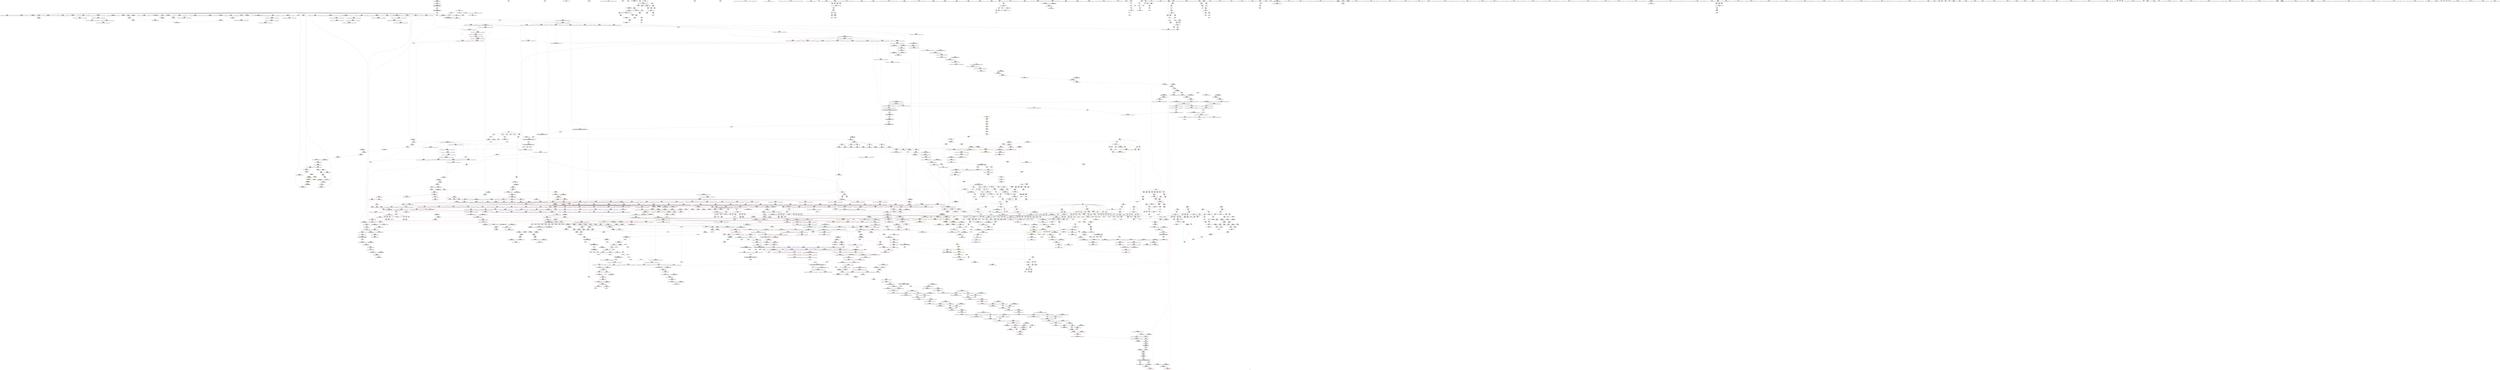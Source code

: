 digraph "SVFG" {
	label="SVFG";

	Node0x5555bd494f80 [shape=record,color=grey,label="{NodeID: 0\nNullPtr|{|<s41>112}}"];
	Node0x5555bd494f80 -> Node0x5555bd811f10[style=solid];
	Node0x5555bd494f80 -> Node0x5555bd812010[style=solid];
	Node0x5555bd494f80 -> Node0x5555bd8120e0[style=solid];
	Node0x5555bd494f80 -> Node0x5555bd8121b0[style=solid];
	Node0x5555bd494f80 -> Node0x5555bd812280[style=solid];
	Node0x5555bd494f80 -> Node0x5555bd812350[style=solid];
	Node0x5555bd494f80 -> Node0x5555bd812420[style=solid];
	Node0x5555bd494f80 -> Node0x5555bd8124f0[style=solid];
	Node0x5555bd494f80 -> Node0x5555bd8125c0[style=solid];
	Node0x5555bd494f80 -> Node0x5555bd812690[style=solid];
	Node0x5555bd494f80 -> Node0x5555bd812760[style=solid];
	Node0x5555bd494f80 -> Node0x5555bd812830[style=solid];
	Node0x5555bd494f80 -> Node0x5555bd812900[style=solid];
	Node0x5555bd494f80 -> Node0x5555bd8129d0[style=solid];
	Node0x5555bd494f80 -> Node0x5555bd812aa0[style=solid];
	Node0x5555bd494f80 -> Node0x5555bd812b70[style=solid];
	Node0x5555bd494f80 -> Node0x5555bd812c40[style=solid];
	Node0x5555bd494f80 -> Node0x5555bd812d10[style=solid];
	Node0x5555bd494f80 -> Node0x5555bd812de0[style=solid];
	Node0x5555bd494f80 -> Node0x5555bd812eb0[style=solid];
	Node0x5555bd494f80 -> Node0x5555bd812f80[style=solid];
	Node0x5555bd494f80 -> Node0x5555bd813050[style=solid];
	Node0x5555bd494f80 -> Node0x5555bd813120[style=solid];
	Node0x5555bd494f80 -> Node0x5555bd8131f0[style=solid];
	Node0x5555bd494f80 -> Node0x5555bd8132c0[style=solid];
	Node0x5555bd494f80 -> Node0x5555bd813390[style=solid];
	Node0x5555bd494f80 -> Node0x5555bd813460[style=solid];
	Node0x5555bd494f80 -> Node0x5555bd813530[style=solid];
	Node0x5555bd494f80 -> Node0x5555bd813600[style=solid];
	Node0x5555bd494f80 -> Node0x5555bd8136d0[style=solid];
	Node0x5555bd494f80 -> Node0x5555bd8137a0[style=solid];
	Node0x5555bd494f80 -> Node0x5555bd848fe0[style=solid];
	Node0x5555bd494f80 -> Node0x5555bd84e630[style=solid];
	Node0x5555bd494f80 -> Node0x5555bd84e700[style=solid];
	Node0x5555bd494f80 -> Node0x5555bd84e7d0[style=solid];
	Node0x5555bd494f80 -> Node0x5555bd851070[style=solid];
	Node0x5555bd494f80 -> Node0x5555bd856280[style=solid];
	Node0x5555bd494f80 -> Node0x5555bd87ea30[style=solid];
	Node0x5555bd494f80 -> Node0x5555bd8865f0[style=solid];
	Node0x5555bd494f80 -> Node0x5555bd889470[style=solid];
	Node0x5555bd494f80 -> Node0x5555bd8898f0[style=solid];
	Node0x5555bd494f80:s41 -> Node0x5555bd9c02d0[style=solid,color=red];
	Node0x5555bd80b480 [shape=record,color=black,label="{NodeID: 443\n1340\<--1335\n\<--this1\n_ZNSt6vectorIiSaIiEE12emplace_backIJiEEEvDpOT_\n}"];
	Node0x5555bd80b480 -> Node0x5555bd826f30[style=solid];
	Node0x5555bd80b480 -> Node0x5555bd827000[style=solid];
	Node0x5555bd85d400 [shape=record,color=black,label="{NodeID: 3100\n1371 = PHI(1408, )\n|{<s0>66}}"];
	Node0x5555bd85d400:s0 -> Node0x5555bd861df0[style=solid,color=red];
	Node0x5555bd81a7c0 [shape=record,color=red,label="{NodeID: 886\n539\<--538\n\<--arrayidx65\n_Z6check1i\n}"];
	Node0x5555bd81a7c0 -> Node0x5555bd8880f0[style=solid];
	Node0x5555bd8509f0 [shape=record,color=blue,label="{NodeID: 1329\n1439\<--1417\ncoerce.dive\<--__position.coerce\n_ZNSt6vectorIiSaIiEE17_M_realloc_insertIJiEEEvN9__gnu_cxx17__normal_iteratorIPiS1_EEDpOT_\n|{|<s2>71}}"];
	Node0x5555bd8509f0 -> Node0x5555bd841890[style=dashed];
	Node0x5555bd8509f0 -> Node0x5555bd841960[style=dashed];
	Node0x5555bd8509f0:s2 -> Node0x5555bd90f620[style=dashed,color=red];
	Node0x5555bd803b30 [shape=record,color=green,label="{NodeID: 222\n1684\<--1685\n__lhs.addr\<--__lhs.addr_field_insensitive\n_ZN9__gnu_cxxmiIPiSt6vectorIiSaIiEEEENS_17__normal_iteratorIT_T0_E15difference_typeERKS8_SB_\n}"];
	Node0x5555bd803b30 -> Node0x5555bd842800[style=solid];
	Node0x5555bd803b30 -> Node0x5555bd8520b0[style=solid];
	Node0x5555bd826cc0 [shape=record,color=purple,label="{NodeID: 665\n1372\<--1331\ncoerce.dive10\<--agg.tmp\n_ZNSt6vectorIiSaIiEE12emplace_backIJiEEEvDpOT_\n}"];
	Node0x5555bd826cc0 -> Node0x5555bd840030[style=solid];
	Node0x5555bd8454b0 [shape=record,color=red,label="{NodeID: 1108\n2173\<--2161\n\<--__first.addr\n_ZNSt11__copy_moveILb1ELb1ESt26random_access_iterator_tagE8__copy_mIiEEPT_PKS3_S6_S4_\n}"];
	Node0x5555bd8454b0 -> Node0x5555bd81fc40[style=solid];
	Node0x5555bd48c160 [shape=record,color=green,label="{NodeID: 1\n4\<--1\n.str\<--dummyObj\nGlob }"];
	Node0x5555bd80b550 [shape=record,color=black,label="{NodeID: 444\n1346\<--1335\n\<--this1\n_ZNSt6vectorIiSaIiEE12emplace_backIJiEEEvDpOT_\n}"];
	Node0x5555bd80b550 -> Node0x5555bd8270d0[style=solid];
	Node0x5555bd85d540 [shape=record,color=black,label="{NodeID: 3101\n1403 = PHI(1408, )\n|{<s0>68}}"];
	Node0x5555bd85d540:s0 -> Node0x5555bd863e40[style=solid,color=red];
	Node0x5555bd81a890 [shape=record,color=red,label="{NodeID: 887\n545\<--544\n\<--arrayidx68\n_Z6check1i\n}"];
	Node0x5555bd81a890 -> Node0x5555bd8880f0[style=solid];
	Node0x5555bd850ac0 [shape=record,color=blue,label="{NodeID: 1330\n1421\<--1416\nthis.addr\<--this\n_ZNSt6vectorIiSaIiEE17_M_realloc_insertIJiEEEvN9__gnu_cxx17__normal_iteratorIPiS1_EEDpOT_\n}"];
	Node0x5555bd850ac0 -> Node0x5555bd840510[style=dashed];
	Node0x5555bd803c00 [shape=record,color=green,label="{NodeID: 223\n1686\<--1687\n__rhs.addr\<--__rhs.addr_field_insensitive\n_ZN9__gnu_cxxmiIPiSt6vectorIiSaIiEEEENS_17__normal_iteratorIT_T0_E15difference_typeERKS8_SB_\n}"];
	Node0x5555bd803c00 -> Node0x5555bd8428d0[style=solid];
	Node0x5555bd803c00 -> Node0x5555bd852180[style=solid];
	Node0x5555bd826d90 [shape=record,color=purple,label="{NodeID: 666\n1337\<--1336\n_M_impl\<--\n_ZNSt6vectorIiSaIiEE12emplace_backIJiEEEvDpOT_\n}"];
	Node0x5555bd8f28e0 [shape=record,color=black,label="{NodeID: 2216\nMR_148V_3 = PHI(MR_148V_4, MR_148V_2, )\npts\{383 \}\n}"];
	Node0x5555bd8f28e0 -> Node0x5555bd819d30[style=dashed];
	Node0x5555bd8f28e0 -> Node0x5555bd819e00[style=dashed];
	Node0x5555bd8f28e0 -> Node0x5555bd819ed0[style=dashed];
	Node0x5555bd8f28e0 -> Node0x5555bd819fa0[style=dashed];
	Node0x5555bd8f28e0 -> Node0x5555bd84b570[style=dashed];
	Node0x5555bd845580 [shape=record,color=red,label="{NodeID: 1109\n2184\<--2161\n\<--__first.addr\n_ZNSt11__copy_moveILb1ELb1ESt26random_access_iterator_tagE8__copy_mIiEEPT_PKS3_S6_S4_\n}"];
	Node0x5555bd845580 -> Node0x5555bd81fde0[style=solid];
	Node0x5555bd46f120 [shape=record,color=green,label="{NodeID: 2\n6\<--1\n.str.1\<--dummyObj\nGlob }"];
	Node0x5555bd80b620 [shape=record,color=black,label="{NodeID: 445\n1349\<--1335\n\<--this1\n_ZNSt6vectorIiSaIiEE12emplace_backIJiEEEvDpOT_\n}"];
	Node0x5555bd80b620 -> Node0x5555bd8271a0[style=solid];
	Node0x5555bd80b620 -> Node0x5555bd827270[style=solid];
	Node0x5555bd85d680 [shape=record,color=black,label="{NodeID: 3102\n1661 = PHI(1818, )\n}"];
	Node0x5555bd85d680 -> Node0x5555bd842730[style=solid];
	Node0x5555bd81a960 [shape=record,color=red,label="{NodeID: 888\n554\<--553\n\<--arrayidx73\n_Z6check1i\n}"];
	Node0x5555bd81a960 -> Node0x5555bd886d70[style=solid];
	Node0x5555bd850b90 [shape=record,color=blue,label="{NodeID: 1331\n1423\<--1418\n__args.addr\<--__args\n_ZNSt6vectorIiSaIiEE17_M_realloc_insertIJiEEEvN9__gnu_cxx17__normal_iteratorIPiS1_EEDpOT_\n}"];
	Node0x5555bd850b90 -> Node0x5555bd8405e0[style=dashed];
	Node0x5555bd803cd0 [shape=record,color=green,label="{NodeID: 224\n1704\<--1705\nthis.addr\<--this.addr_field_insensitive\n_ZNSt12_Vector_baseIiSaIiEE11_M_allocateEm\n}"];
	Node0x5555bd803cd0 -> Node0x5555bd842b40[style=solid];
	Node0x5555bd803cd0 -> Node0x5555bd852250[style=solid];
	Node0x5555bd826e60 [shape=record,color=purple,label="{NodeID: 667\n1338\<--1336\n_M_finish\<--\n_ZNSt6vectorIiSaIiEE12emplace_backIJiEEEvDpOT_\n}"];
	Node0x5555bd826e60 -> Node0x5555bd83fcf0[style=solid];
	Node0x5555bd8f2de0 [shape=record,color=black,label="{NodeID: 2217\nMR_44V_4 = PHI(MR_44V_6, MR_44V_2, )\npts\{170000 \}\n|{|<s5>25}}"];
	Node0x5555bd8f2de0 -> Node0x5555bd81a6f0[style=dashed];
	Node0x5555bd8f2de0 -> Node0x5555bd81a7c0[style=dashed];
	Node0x5555bd8f2de0 -> Node0x5555bd81a890[style=dashed];
	Node0x5555bd8f2de0 -> Node0x5555bd8e8320[style=dashed];
	Node0x5555bd8f2de0 -> Node0x5555bd8f2de0[style=dashed];
	Node0x5555bd8f2de0:s5 -> Node0x5555bd849b70[style=dashed,color=red];
	Node0x5555bd845650 [shape=record,color=red,label="{NodeID: 1110\n2172\<--2163\n\<--__last.addr\n_ZNSt11__copy_moveILb1ELb1ESt26random_access_iterator_tagE8__copy_mIiEEPT_PKS3_S6_S4_\n}"];
	Node0x5555bd845650 -> Node0x5555bd81fb70[style=solid];
	Node0x5555bd496fc0 [shape=record,color=green,label="{NodeID: 3\n8\<--1\n__PRETTY_FUNCTION__._Z6powmodxx\<--dummyObj\nGlob }"];
	Node0x5555bd80b6f0 [shape=record,color=black,label="{NodeID: 446\n1360\<--1335\n\<--this1\n_ZNSt6vectorIiSaIiEE12emplace_backIJiEEEvDpOT_\n}"];
	Node0x5555bd80b6f0 -> Node0x5555bd827340[style=solid];
	Node0x5555bd80b6f0 -> Node0x5555bd827410[style=solid];
	Node0x5555bd85d7c0 [shape=record,color=black,label="{NodeID: 3103\n1445 = PHI(1625, )\n}"];
	Node0x5555bd85d7c0 -> Node0x5555bd850c60[style=solid];
	Node0x5555bd81aa30 [shape=record,color=red,label="{NodeID: 889\n579\<--576\nthis1\<--this.addr\n_ZNSt6vectorIiSaIiEE5clearEv\n|{|<s1>26}}"];
	Node0x5555bd81aa30 -> Node0x5555bd808f20[style=solid];
	Node0x5555bd81aa30:s1 -> Node0x5555bd865770[style=solid,color=red];
	Node0x5555bd850c60 [shape=record,color=blue,label="{NodeID: 1332\n1425\<--1445\n__len\<--call\n_ZNSt6vectorIiSaIiEE17_M_realloc_insertIJiEEEvN9__gnu_cxx17__normal_iteratorIPiS1_EEDpOT_\n}"];
	Node0x5555bd850c60 -> Node0x5555bd8406b0[style=dashed];
	Node0x5555bd850c60 -> Node0x5555bd840780[style=dashed];
	Node0x5555bd850c60 -> Node0x5555bd840850[style=dashed];
	Node0x5555bd803da0 [shape=record,color=green,label="{NodeID: 225\n1706\<--1707\n__n.addr\<--__n.addr_field_insensitive\n_ZNSt12_Vector_baseIiSaIiEE11_M_allocateEm\n}"];
	Node0x5555bd803da0 -> Node0x5555bd842c10[style=solid];
	Node0x5555bd803da0 -> Node0x5555bd842ce0[style=solid];
	Node0x5555bd803da0 -> Node0x5555bd852320[style=solid];
	Node0x5555bd826f30 [shape=record,color=purple,label="{NodeID: 668\n1341\<--1340\n_M_impl2\<--\n_ZNSt6vectorIiSaIiEE12emplace_backIJiEEEvDpOT_\n}"];
	Node0x5555bd845720 [shape=record,color=red,label="{NodeID: 1111\n2182\<--2165\n\<--__result.addr\n_ZNSt11__copy_moveILb1ELb1ESt26random_access_iterator_tagE8__copy_mIiEEPT_PKS3_S6_S4_\n}"];
	Node0x5555bd845720 -> Node0x5555bd81fd10[style=solid];
	Node0x5555bd474f70 [shape=record,color=green,label="{NodeID: 4\n13\<--1\n__dso_handle\<--dummyObj\nGlob }"];
	Node0x5555bd80b7c0 [shape=record,color=black,label="{NodeID: 447\n1348\<--1347\n\<--_M_impl3\n_ZNSt6vectorIiSaIiEE12emplace_backIJiEEEvDpOT_\n|{<s0>63}}"];
	Node0x5555bd80b7c0:s0 -> Node0x5555bd9c0a40[style=solid,color=red];
	Node0x5555bd85d900 [shape=record,color=black,label="{NodeID: 3104\n1449 = PHI(293, )\n}"];
	Node0x5555bd85d900 -> Node0x5555bd850d30[style=solid];
	Node0x5555bd81ab00 [shape=record,color=red,label="{NodeID: 890\n583\<--582\n\<--_M_start\n_ZNSt6vectorIiSaIiEE5clearEv\n|{<s0>26}}"];
	Node0x5555bd81ab00:s0 -> Node0x5555bd865880[style=solid,color=red];
	Node0x5555bd850d30 [shape=record,color=blue,label="{NodeID: 1333\n1450\<--1449\ncoerce.dive3\<--call2\n_ZNSt6vectorIiSaIiEE17_M_realloc_insertIJiEEEvN9__gnu_cxx17__normal_iteratorIPiS1_EEDpOT_\n|{|<s2>71}}"];
	Node0x5555bd850d30 -> Node0x5555bd841890[style=dashed];
	Node0x5555bd850d30 -> Node0x5555bd841960[style=dashed];
	Node0x5555bd850d30:s2 -> Node0x5555bd90f620[style=dashed,color=red];
	Node0x5555bd803e70 [shape=record,color=green,label="{NodeID: 226\n1718\<--1719\n_ZNSt16allocator_traitsISaIiEE8allocateERS0_m\<--_ZNSt16allocator_traitsISaIiEE8allocateERS0_m_field_insensitive\n}"];
	Node0x5555bd827000 [shape=record,color=purple,label="{NodeID: 669\n1342\<--1340\n_M_end_of_storage\<--\n_ZNSt6vectorIiSaIiEE12emplace_backIJiEEEvDpOT_\n}"];
	Node0x5555bd827000 -> Node0x5555bd83fdc0[style=solid];
	Node0x5555bd8457f0 [shape=record,color=red,label="{NodeID: 1112\n2192\<--2165\n\<--__result.addr\n_ZNSt11__copy_moveILb1ELb1ESt26random_access_iterator_tagE8__copy_mIiEEPT_PKS3_S6_S4_\n}"];
	Node0x5555bd8457f0 -> Node0x5555bd814f30[style=solid];
	Node0x5555bd47b000 [shape=record,color=green,label="{NodeID: 5\n19\<--1\n\<--dummyObj\nCan only get source location for instruction, argument, global var or function.|{<s0>33}}"];
	Node0x5555bd47b000:s0 -> Node0x5555bd868540[style=solid,color=red];
	Node0x5555bd80b890 [shape=record,color=black,label="{NodeID: 448\n1379\<--1384\n_ZSt4moveIRiEONSt16remove_referenceIT_E4typeEOS2__ret\<--\n_ZSt4moveIRiEONSt16remove_referenceIT_E4typeEOS2_\n|{<s0>27}}"];
	Node0x5555bd80b890:s0 -> Node0x5555bd85b600[style=solid,color=blue];
	Node0x5555bd85da40 [shape=record,color=black,label="{NodeID: 3105\n1452 = PHI(1681, )\n}"];
	Node0x5555bd85da40 -> Node0x5555bd850e00[style=solid];
	Node0x5555bd81abd0 [shape=record,color=red,label="{NodeID: 891\n597\<--591\nthis1\<--this.addr\n_ZNSt6vectorIiSaIiEE9push_backEOi\n|{<s0>28}}"];
	Node0x5555bd81abd0:s0 -> Node0x5555bd867c80[style=solid,color=red];
	Node0x5555bd911640 [shape=record,color=yellow,style=double,label="{NodeID: 2441\n34V_1 = ENCHI(MR_34V_0)\npts\{26 \}\nFun[_Z6check2i]|{|<s4>33}}"];
	Node0x5555bd911640 -> Node0x5555bd816380[style=dashed];
	Node0x5555bd911640 -> Node0x5555bd816450[style=dashed];
	Node0x5555bd911640 -> Node0x5555bd816520[style=dashed];
	Node0x5555bd911640 -> Node0x5555bd8165f0[style=dashed];
	Node0x5555bd911640:s4 -> Node0x5555bd912dc0[style=dashed,color=red];
	Node0x5555bd850e00 [shape=record,color=blue,label="{NodeID: 1334\n1427\<--1452\n__elems_before\<--call4\n_ZNSt6vectorIiSaIiEE17_M_realloc_insertIJiEEEvN9__gnu_cxx17__normal_iteratorIPiS1_EEDpOT_\n}"];
	Node0x5555bd850e00 -> Node0x5555bd840920[style=dashed];
	Node0x5555bd850e00 -> Node0x5555bd8409f0[style=dashed];
	Node0x5555bd803f70 [shape=record,color=green,label="{NodeID: 227\n1729\<--1730\n__first.addr\<--__first.addr_field_insensitive\n_ZSt34__uninitialized_move_if_noexcept_aIPiS0_SaIiEET0_T_S3_S2_RT1_\n}"];
	Node0x5555bd803f70 -> Node0x5555bd842db0[style=solid];
	Node0x5555bd803f70 -> Node0x5555bd8523f0[style=solid];
	Node0x5555bd8270d0 [shape=record,color=purple,label="{NodeID: 670\n1347\<--1346\n_M_impl3\<--\n_ZNSt6vectorIiSaIiEE12emplace_backIJiEEEvDpOT_\n}"];
	Node0x5555bd8270d0 -> Node0x5555bd80b7c0[style=solid];
	Node0x5555bd8458c0 [shape=record,color=red,label="{NodeID: 1113\n2179\<--2167\n\<--_Num\n_ZNSt11__copy_moveILb1ELb1ESt26random_access_iterator_tagE8__copy_mIiEEPT_PKS3_S6_S4_\n}"];
	Node0x5555bd8458c0 -> Node0x5555bd887af0[style=solid];
	Node0x5555bd47d1c0 [shape=record,color=green,label="{NodeID: 6\n38\<--1\n.str.2\<--dummyObj\nGlob }"];
	Node0x5555bd80b960 [shape=record,color=black,label="{NodeID: 449\n1400\<--1399\n\<--\n_ZNSt16allocator_traitsISaIiEE9constructIiJiEEEvRS0_PT_DpOT0_\n|{<s0>68}}"];
	Node0x5555bd80b960:s0 -> Node0x5555bd863bf0[style=solid,color=red];
	Node0x5555bd85db80 [shape=record,color=black,label="{NodeID: 3106\n1458 = PHI(1701, )\n}"];
	Node0x5555bd85db80 -> Node0x5555bd850ed0[style=solid];
	Node0x5555bd81aca0 [shape=record,color=red,label="{NodeID: 892\n598\<--593\n\<--__x.addr\n_ZNSt6vectorIiSaIiEE9push_backEOi\n|{<s0>27}}"];
	Node0x5555bd81aca0:s0 -> Node0x5555bd9c2160[style=solid,color=red];
	Node0x5555bd850ed0 [shape=record,color=blue,label="{NodeID: 1335\n1431\<--1458\n__new_start\<--call5\n_ZNSt6vectorIiSaIiEE17_M_realloc_insertIJiEEEvN9__gnu_cxx17__normal_iteratorIPiS1_EEDpOT_\n}"];
	Node0x5555bd850ed0 -> Node0x5555bd840ac0[style=dashed];
	Node0x5555bd850ed0 -> Node0x5555bd840b90[style=dashed];
	Node0x5555bd850ed0 -> Node0x5555bd840c60[style=dashed];
	Node0x5555bd850ed0 -> Node0x5555bd840d30[style=dashed];
	Node0x5555bd850ed0 -> Node0x5555bd840e00[style=dashed];
	Node0x5555bd850ed0 -> Node0x5555bd840ed0[style=dashed];
	Node0x5555bd850ed0 -> Node0x5555bd840fa0[style=dashed];
	Node0x5555bd850ed0 -> Node0x5555bd841070[style=dashed];
	Node0x5555bd80c4b0 [shape=record,color=green,label="{NodeID: 228\n1731\<--1732\n__last.addr\<--__last.addr_field_insensitive\n_ZSt34__uninitialized_move_if_noexcept_aIPiS0_SaIiEET0_T_S3_S2_RT1_\n}"];
	Node0x5555bd80c4b0 -> Node0x5555bd842e80[style=solid];
	Node0x5555bd80c4b0 -> Node0x5555bd8524c0[style=solid];
	Node0x5555bd8271a0 [shape=record,color=purple,label="{NodeID: 671\n1350\<--1349\n_M_impl4\<--\n_ZNSt6vectorIiSaIiEE12emplace_backIJiEEEvDpOT_\n}"];
	Node0x5555bd8f41e0 [shape=record,color=black,label="{NodeID: 2221\nMR_205V_3 = PHI(MR_205V_4, MR_205V_2, )\npts\{773 \}\n}"];
	Node0x5555bd8f41e0 -> Node0x5555bd83c4e0[style=dashed];
	Node0x5555bd8f41e0 -> Node0x5555bd83c5b0[style=dashed];
	Node0x5555bd8f41e0 -> Node0x5555bd83c680[style=dashed];
	Node0x5555bd8f41e0 -> Node0x5555bd83c750[style=dashed];
	Node0x5555bd8f41e0 -> Node0x5555bd84d520[style=dashed];
	Node0x5555bd845990 [shape=record,color=red,label="{NodeID: 1114\n2186\<--2167\n\<--_Num\n_ZNSt11__copy_moveILb1ELb1ESt26random_access_iterator_tagE8__copy_mIiEEPT_PKS3_S6_S4_\n}"];
	Node0x5555bd845990 -> Node0x5555bd880d70[style=solid];
	Node0x5555bd7efa70 [shape=record,color=green,label="{NodeID: 7\n40\<--1\n.str.3\<--dummyObj\nGlob }"];
	Node0x5555bd80ba30 [shape=record,color=black,label="{NodeID: 450\n1408\<--1413\n_ZSt7forwardIiEOT_RNSt16remove_referenceIS0_E4typeE_ret\<--\n_ZSt7forwardIiEOT_RNSt16remove_referenceIS0_E4typeE\n|{<s0>62|<s1>65|<s2>67|<s3>73|<s4>92}}"];
	Node0x5555bd80ba30:s0 -> Node0x5555bd85d180[style=solid,color=blue];
	Node0x5555bd80ba30:s1 -> Node0x5555bd85d400[style=solid,color=blue];
	Node0x5555bd80ba30:s2 -> Node0x5555bd85d540[style=solid,color=blue];
	Node0x5555bd80ba30:s3 -> Node0x5555bd85dcc0[style=solid,color=blue];
	Node0x5555bd80ba30:s4 -> Node0x5555bd85b880[style=solid,color=blue];
	Node0x5555bd85dcc0 [shape=record,color=black,label="{NodeID: 3107\n1471 = PHI(1408, )\n|{<s0>74}}"];
	Node0x5555bd85dcc0:s0 -> Node0x5555bd9c0ce0[style=solid,color=red];
	Node0x5555bd81ad70 [shape=record,color=red,label="{NodeID: 893\n617\<--609\nthis1\<--this.addr\n_ZNSt6vectorIiSaIiEE9push_backERKi\n|{|<s5>30|<s6>31}}"];
	Node0x5555bd81ad70 -> Node0x5555bd808ff0[style=solid];
	Node0x5555bd81ad70 -> Node0x5555bd8090c0[style=solid];
	Node0x5555bd81ad70 -> Node0x5555bd809190[style=solid];
	Node0x5555bd81ad70 -> Node0x5555bd809260[style=solid];
	Node0x5555bd81ad70 -> Node0x5555bd809330[style=solid];
	Node0x5555bd81ad70:s5 -> Node0x5555bd865050[style=solid,color=red];
	Node0x5555bd81ad70:s6 -> Node0x5555bd865550[style=solid,color=red];
	Node0x5555bd850fa0 [shape=record,color=blue,label="{NodeID: 1336\n1433\<--1462\n__new_finish\<--\n_ZNSt6vectorIiSaIiEE17_M_realloc_insertIJiEEEvN9__gnu_cxx17__normal_iteratorIPiS1_EEDpOT_\n}"];
	Node0x5555bd850fa0 -> Node0x5555bd8412e0[style=dashed];
	Node0x5555bd850fa0 -> Node0x5555bd8413b0[style=dashed];
	Node0x5555bd850fa0 -> Node0x5555bd851070[style=dashed];
	Node0x5555bd80c540 [shape=record,color=green,label="{NodeID: 229\n1733\<--1734\n__result.addr\<--__result.addr_field_insensitive\n_ZSt34__uninitialized_move_if_noexcept_aIPiS0_SaIiEET0_T_S3_S2_RT1_\n}"];
	Node0x5555bd80c540 -> Node0x5555bd842f50[style=solid];
	Node0x5555bd80c540 -> Node0x5555bd852590[style=solid];
	Node0x5555bd827270 [shape=record,color=purple,label="{NodeID: 672\n1351\<--1349\n_M_finish5\<--\n_ZNSt6vectorIiSaIiEE12emplace_backIJiEEEvDpOT_\n}"];
	Node0x5555bd827270 -> Node0x5555bd83fe90[style=solid];
	Node0x5555bd8f46e0 [shape=record,color=black,label="{NodeID: 2222\nMR_194V_2 = PHI(MR_194V_3, MR_194V_1, )\npts\{350000 \}\n|{|<s1>33|<s2>33}}"];
	Node0x5555bd8f46e0 -> Node0x5555bd84d450[style=dashed];
	Node0x5555bd8f46e0:s1 -> Node0x5555bd8dabc0[style=dashed,color=red];
	Node0x5555bd8f46e0:s2 -> Node0x5555bd8f0fe0[style=dashed,color=red];
	Node0x5555bd845a60 [shape=record,color=red,label="{NodeID: 1115\n2193\<--2167\n\<--_Num\n_ZNSt11__copy_moveILb1ELb1ESt26random_access_iterator_tagE8__copy_mIiEEPT_PKS3_S6_S4_\n}"];
	Node0x5555bd7efc10 [shape=record,color=green,label="{NodeID: 8\n42\<--1\n.str.4\<--dummyObj\nGlob }"];
	Node0x5555bd80bb00 [shape=record,color=black,label="{NodeID: 451\n1456\<--1443\n\<--this1\n_ZNSt6vectorIiSaIiEE17_M_realloc_insertIJiEEEvN9__gnu_cxx17__normal_iteratorIPiS1_EEDpOT_\n|{<s0>72}}"];
	Node0x5555bd80bb00:s0 -> Node0x5555bd9c13a0[style=solid,color=red];
	Node0x5555bd85de00 [shape=record,color=black,label="{NodeID: 3108\n1478 = PHI(1288, )\n}"];
	Node0x5555bd85de00 -> Node0x5555bd841890[style=solid];
	Node0x5555bd81ae40 [shape=record,color=red,label="{NodeID: 894\n635\<--611\n\<--__x.addr\n_ZNSt6vectorIiSaIiEE9push_backERKi\n|{<s0>29}}"];
	Node0x5555bd81ae40:s0 -> Node0x5555bd864310[style=solid,color=red];
	Node0x5555bd851070 [shape=record,color=blue, style = dotted,label="{NodeID: 1337\n1433\<--3\n__new_finish\<--dummyVal\n_ZNSt6vectorIiSaIiEE17_M_realloc_insertIJiEEEvN9__gnu_cxx17__normal_iteratorIPiS1_EEDpOT_\n}"];
	Node0x5555bd851070 -> Node0x5555bd8412e0[style=dashed];
	Node0x5555bd851070 -> Node0x5555bd8413b0[style=dashed];
	Node0x5555bd851070 -> Node0x5555bd851140[style=dashed];
	Node0x5555bd80c610 [shape=record,color=green,label="{NodeID: 230\n1735\<--1736\n__alloc.addr\<--__alloc.addr_field_insensitive\n_ZSt34__uninitialized_move_if_noexcept_aIPiS0_SaIiEET0_T_S3_S2_RT1_\n}"];
	Node0x5555bd80c610 -> Node0x5555bd843020[style=solid];
	Node0x5555bd80c610 -> Node0x5555bd852660[style=solid];
	Node0x5555bd827340 [shape=record,color=purple,label="{NodeID: 673\n1361\<--1360\n_M_impl6\<--\n_ZNSt6vectorIiSaIiEE12emplace_backIJiEEEvDpOT_\n}"];
	Node0x5555bd8f4be0 [shape=record,color=black,label="{NodeID: 2223\nMR_196V_2 = PHI(MR_196V_3, MR_196V_1, )\npts\{370000 \}\n|{|<s1>33|<s2>33}}"];
	Node0x5555bd8f4be0 -> Node0x5555bd84d380[style=dashed];
	Node0x5555bd8f4be0:s1 -> Node0x5555bd8db090[style=dashed,color=red];
	Node0x5555bd8f4be0:s2 -> Node0x5555bd8f14e0[style=dashed,color=red];
	Node0x5555bd845b30 [shape=record,color=red,label="{NodeID: 1116\n2206\<--2203\n\<--__it.addr\n_ZSt12__miter_baseIPiET_S1_\n}"];
	Node0x5555bd845b30 -> Node0x5555bd81ff80[style=solid];
	Node0x5555bd7c8f20 [shape=record,color=green,label="{NodeID: 9\n44\<--1\n__PRETTY_FUNCTION__.main\<--dummyObj\nGlob }"];
	Node0x5555bd80bbd0 [shape=record,color=black,label="{NodeID: 452\n1464\<--1443\n\<--this1\n_ZNSt6vectorIiSaIiEE17_M_realloc_insertIJiEEEvN9__gnu_cxx17__normal_iteratorIPiS1_EEDpOT_\n}"];
	Node0x5555bd80bbd0 -> Node0x5555bd827750[style=solid];
	Node0x5555bd85df40 [shape=record,color=black,label="{NodeID: 3109\n1482 = PHI(1098, )\n|{<s0>77}}"];
	Node0x5555bd85df40:s0 -> Node0x5555bd9bfee0[style=solid,color=red];
	Node0x5555bd81af10 [shape=record,color=red,label="{NodeID: 895\n649\<--611\n\<--__x.addr\n_ZNSt6vectorIiSaIiEE9push_backERKi\n|{<s0>31}}"];
	Node0x5555bd81af10:s0 -> Node0x5555bd866030[style=solid,color=red];
	Node0x5555bd851140 [shape=record,color=blue,label="{NodeID: 1338\n1433\<--1483\n__new_finish\<--call11\n_ZNSt6vectorIiSaIiEE17_M_realloc_insertIJiEEEvN9__gnu_cxx17__normal_iteratorIPiS1_EEDpOT_\n}"];
	Node0x5555bd851140 -> Node0x5555bd841140[style=dashed];
	Node0x5555bd851140 -> Node0x5555bd851210[style=dashed];
	Node0x5555bd80c6e0 [shape=record,color=green,label="{NodeID: 231\n1737\<--1738\nagg.tmp\<--agg.tmp_field_insensitive\n_ZSt34__uninitialized_move_if_noexcept_aIPiS0_SaIiEET0_T_S3_S2_RT1_\n}"];
	Node0x5555bd80c6e0 -> Node0x5555bd828ad0[style=solid];
	Node0x5555bd80c6e0 -> Node0x5555bd828ba0[style=solid];
	Node0x5555bd827410 [shape=record,color=purple,label="{NodeID: 674\n1362\<--1360\n_M_finish7\<--\n_ZNSt6vectorIiSaIiEE12emplace_backIJiEEEvDpOT_\n}"];
	Node0x5555bd827410 -> Node0x5555bd83ff60[style=solid];
	Node0x5555bd827410 -> Node0x5555bd850440[style=solid];
	Node0x5555bd8f50e0 [shape=record,color=black,label="{NodeID: 2224\nMR_42V_3 = PHI(MR_42V_2, MR_42V_1, )\npts\{1912 \}\n|{<s0>137}}"];
	Node0x5555bd8f50e0:s0 -> Node0x5555bd8fb3a0[style=dashed,color=blue];
	Node0x5555bd845c00 [shape=record,color=red,label="{NodeID: 1117\n2213\<--2210\nthis1\<--this.addr\n_ZNKSt13move_iteratorIPiE4baseEv\n}"];
	Node0x5555bd845c00 -> Node0x5555bd82af60[style=solid];
	Node0x5555bd7eeda0 [shape=record,color=green,label="{NodeID: 10\n46\<--1\n.str.5\<--dummyObj\nGlob }"];
	Node0x5555bd80bca0 [shape=record,color=black,label="{NodeID: 453\n1474\<--1443\n\<--this1\n_ZNSt6vectorIiSaIiEE17_M_realloc_insertIJiEEEvN9__gnu_cxx17__normal_iteratorIPiS1_EEDpOT_\n}"];
	Node0x5555bd80bca0 -> Node0x5555bd827820[style=solid];
	Node0x5555bd80bca0 -> Node0x5555bd8278f0[style=solid];
	Node0x5555bd85e080 [shape=record,color=black,label="{NodeID: 3110\n1483 = PHI(1724, )\n}"];
	Node0x5555bd85e080 -> Node0x5555bd851140[style=solid];
	Node0x5555bd81afe0 [shape=record,color=red,label="{NodeID: 896\n621\<--620\n\<--_M_finish\n_ZNSt6vectorIiSaIiEE9push_backERKi\n}"];
	Node0x5555bd81afe0 -> Node0x5555bd889170[style=solid];
	Node0x5555bd851210 [shape=record,color=blue,label="{NodeID: 1339\n1433\<--1488\n__new_finish\<--incdec.ptr\n_ZNSt6vectorIiSaIiEE17_M_realloc_insertIJiEEEvN9__gnu_cxx17__normal_iteratorIPiS1_EEDpOT_\n}"];
	Node0x5555bd851210 -> Node0x5555bd841210[style=dashed];
	Node0x5555bd851210 -> Node0x5555bd8412e0[style=dashed];
	Node0x5555bd851210 -> Node0x5555bd8413b0[style=dashed];
	Node0x5555bd851210 -> Node0x5555bd8512e0[style=dashed];
	Node0x5555bd80c7b0 [shape=record,color=green,label="{NodeID: 232\n1739\<--1740\nagg.tmp1\<--agg.tmp1_field_insensitive\n_ZSt34__uninitialized_move_if_noexcept_aIPiS0_SaIiEET0_T_S3_S2_RT1_\n}"];
	Node0x5555bd80c7b0 -> Node0x5555bd828c70[style=solid];
	Node0x5555bd80c7b0 -> Node0x5555bd828d40[style=solid];
	Node0x5555bd8274e0 [shape=record,color=purple,label="{NodeID: 675\n1364\<--1363\nincdec.ptr\<--\n_ZNSt6vectorIiSaIiEE12emplace_backIJiEEEvDpOT_\n}"];
	Node0x5555bd8274e0 -> Node0x5555bd850440[style=solid];
	Node0x5555bd845cd0 [shape=record,color=red,label="{NodeID: 1118\n2215\<--2214\n\<--_M_current\n_ZNKSt13move_iteratorIPiE4baseEv\n}"];
	Node0x5555bd845cd0 -> Node0x5555bd820050[style=solid];
	Node0x5555bd7eeea0 [shape=record,color=green,label="{NodeID: 11\n48\<--1\n.str.6\<--dummyObj\nGlob }"];
	Node0x5555bd80bd70 [shape=record,color=black,label="{NodeID: 454\n1481\<--1443\n\<--this1\n_ZNSt6vectorIiSaIiEE17_M_realloc_insertIJiEEEvN9__gnu_cxx17__normal_iteratorIPiS1_EEDpOT_\n|{<s0>76}}"];
	Node0x5555bd80bd70:s0 -> Node0x5555bd86a480[style=solid,color=red];
	Node0x5555bd85e1c0 [shape=record,color=black,label="{NodeID: 3111\n1490 = PHI(1288, )\n}"];
	Node0x5555bd85e1c0 -> Node0x5555bd841960[style=solid];
	Node0x5555bd81b0b0 [shape=record,color=red,label="{NodeID: 897\n625\<--624\n\<--_M_end_of_storage\n_ZNSt6vectorIiSaIiEE9push_backERKi\n}"];
	Node0x5555bd81b0b0 -> Node0x5555bd889170[style=solid];
	Node0x5555bd8512e0 [shape=record,color=blue,label="{NodeID: 1340\n1433\<--1499\n__new_finish\<--call16\n_ZNSt6vectorIiSaIiEE17_M_realloc_insertIJiEEEvN9__gnu_cxx17__normal_iteratorIPiS1_EEDpOT_\n}"];
	Node0x5555bd8512e0 -> Node0x5555bd841480[style=dashed];
	Node0x5555bd80c880 [shape=record,color=green,label="{NodeID: 233\n1747\<--1748\n_ZSt32__make_move_if_noexcept_iteratorIiSt13move_iteratorIPiEET0_PT_\<--_ZSt32__make_move_if_noexcept_iteratorIiSt13move_iteratorIPiEET0_PT__field_insensitive\n}"];
	Node0x5555bd8275b0 [shape=record,color=purple,label="{NodeID: 676\n1439\<--1419\ncoerce.dive\<--__position\n_ZNSt6vectorIiSaIiEE17_M_realloc_insertIJiEEEvN9__gnu_cxx17__normal_iteratorIPiS1_EEDpOT_\n}"];
	Node0x5555bd8275b0 -> Node0x5555bd8509f0[style=solid];
	Node0x5555bd845da0 [shape=record,color=red,label="{NodeID: 1119\n2226\<--2220\nthis1\<--this.addr\n_ZNSt13move_iteratorIPiEC2ES0_\n}"];
	Node0x5555bd845da0 -> Node0x5555bd82b030[style=solid];
	Node0x5555bd7ee7d0 [shape=record,color=green,label="{NodeID: 12\n51\<--1\n\<--dummyObj\nCan only get source location for instruction, argument, global var or function.}"];
	Node0x5555bd80be40 [shape=record,color=black,label="{NodeID: 455\n1492\<--1443\n\<--this1\n_ZNSt6vectorIiSaIiEE17_M_realloc_insertIJiEEEvN9__gnu_cxx17__normal_iteratorIPiS1_EEDpOT_\n}"];
	Node0x5555bd80be40 -> Node0x5555bd827a90[style=solid];
	Node0x5555bd80be40 -> Node0x5555bd827b60[style=solid];
	Node0x5555bd85e300 [shape=record,color=black,label="{NodeID: 3112\n1498 = PHI(1098, )\n|{<s0>80}}"];
	Node0x5555bd85e300:s0 -> Node0x5555bd9bfee0[style=solid,color=red];
	Node0x5555bd81b180 [shape=record,color=red,label="{NodeID: 898\n634\<--633\n\<--_M_finish5\n_ZNSt6vectorIiSaIiEE9push_backERKi\n|{<s0>29}}"];
	Node0x5555bd81b180:s0 -> Node0x5555bd864190[style=solid,color=red];
	Node0x5555bd8513b0 [shape=record,color=blue,label="{NodeID: 1341\n1435\<--1503\nexn.slot\<--\n_ZNSt6vectorIiSaIiEE17_M_realloc_insertIJiEEEvN9__gnu_cxx17__normal_iteratorIPiS1_EEDpOT_\n}"];
	Node0x5555bd8513b0 -> Node0x5555bd841550[style=dashed];
	Node0x5555bd8513b0 -> Node0x5555bd851550[style=dashed];
	Node0x5555bd80c950 [shape=record,color=green,label="{NodeID: 234\n1762\<--1763\n_ZSt22__uninitialized_copy_aISt13move_iteratorIPiES1_iET0_T_S4_S3_RSaIT1_E\<--_ZSt22__uninitialized_copy_aISt13move_iteratorIPiES1_iET0_T_S4_S3_RSaIT1_E_field_insensitive\n}"];
	Node0x5555bd827680 [shape=record,color=purple,label="{NodeID: 677\n1450\<--1429\ncoerce.dive3\<--ref.tmp\n_ZNSt6vectorIiSaIiEE17_M_realloc_insertIJiEEEvN9__gnu_cxx17__normal_iteratorIPiS1_EEDpOT_\n}"];
	Node0x5555bd827680 -> Node0x5555bd850d30[style=solid];
	Node0x5555bd8f5fe0 [shape=record,color=black,label="{NodeID: 2227\nMR_42V_3 = PHI(MR_42V_6, MR_42V_2, )\npts\{1912 \}\n|{|<s2>23}}"];
	Node0x5555bd8f5fe0 -> Node0x5555bd8f5fe0[style=dashed];
	Node0x5555bd8f5fe0 -> Node0x5555bd901ba0[style=dashed];
	Node0x5555bd8f5fe0:s2 -> Node0x5555bd918b90[style=dashed,color=red];
	Node0x5555bd845e70 [shape=record,color=red,label="{NodeID: 1120\n2228\<--2222\n\<--__i.addr\n_ZNSt13move_iteratorIPiEC2ES0_\n}"];
	Node0x5555bd845e70 -> Node0x5555bd855720[style=solid];
	Node0x5555bd7ee8a0 [shape=record,color=green,label="{NodeID: 13\n69\<--1\n\<--dummyObj\nCan only get source location for instruction, argument, global var or function.|{<s0>69|<s1>141}}"];
	Node0x5555bd7ee8a0:s0 -> Node0x5555bd869570[style=solid,color=red];
	Node0x5555bd7ee8a0:s1 -> Node0x5555bd869570[style=solid,color=red];
	Node0x5555bd80bf10 [shape=record,color=black,label="{NodeID: 456\n1497\<--1443\n\<--this1\n_ZNSt6vectorIiSaIiEE17_M_realloc_insertIJiEEEvN9__gnu_cxx17__normal_iteratorIPiS1_EEDpOT_\n|{<s0>79}}"];
	Node0x5555bd80bf10:s0 -> Node0x5555bd86a480[style=solid,color=red];
	Node0x5555bd85e440 [shape=record,color=black,label="{NodeID: 3113\n1499 = PHI(1724, )\n}"];
	Node0x5555bd85e440 -> Node0x5555bd8512e0[style=solid];
	Node0x5555bd81b250 [shape=record,color=red,label="{NodeID: 899\n642\<--641\n\<--_M_finish7\n_ZNSt6vectorIiSaIiEE9push_backERKi\n}"];
	Node0x5555bd81b250 -> Node0x5555bd825ae0[style=solid];
	Node0x5555bd911d70 [shape=record,color=yellow,style=double,label="{NodeID: 2449\n80V_1 = ENCHI(MR_80V_0)\npts\{379 \}\nFun[_ZNSt6vectorIiSaIiEE12emplace_backIJiEEEvDpOT_]|{<s0>63|<s1>66}}"];
	Node0x5555bd911d70:s0 -> Node0x5555bd918210[style=dashed,color=red];
	Node0x5555bd911d70:s1 -> Node0x5555bd907f80[style=dashed,color=red];
	Node0x5555bd851480 [shape=record,color=blue,label="{NodeID: 1342\n1437\<--1505\nehselector.slot\<--\n_ZNSt6vectorIiSaIiEE17_M_realloc_insertIJiEEEvN9__gnu_cxx17__normal_iteratorIPiS1_EEDpOT_\n}"];
	Node0x5555bd851480 -> Node0x5555bd851620[style=dashed];
	Node0x5555bd80ca50 [shape=record,color=green,label="{NodeID: 235\n1768\<--1769\n__a.addr\<--__a.addr_field_insensitive\n_ZNSt16allocator_traitsISaIiEE7destroyIiEEvRS0_PT_\n}"];
	Node0x5555bd80ca50 -> Node0x5555bd843290[style=solid];
	Node0x5555bd80ca50 -> Node0x5555bd8528d0[style=solid];
	Node0x5555bd827750 [shape=record,color=purple,label="{NodeID: 678\n1465\<--1464\n_M_impl\<--\n_ZNSt6vectorIiSaIiEE17_M_realloc_insertIJiEEEvN9__gnu_cxx17__normal_iteratorIPiS1_EEDpOT_\n}"];
	Node0x5555bd827750 -> Node0x5555bd81cdf0[style=solid];
	Node0x5555bd8f64e0 [shape=record,color=black,label="{NodeID: 2228\nMR_22V_3 = PHI(MR_22V_6, MR_22V_2, )\npts\{120000 \}\n|{|<s2>23}}"];
	Node0x5555bd8f64e0 -> Node0x5555bd8f64e0[style=dashed];
	Node0x5555bd8f64e0 -> Node0x5555bd9020a0[style=dashed];
	Node0x5555bd8f64e0:s2 -> Node0x5555bd918b90[style=dashed,color=red];
	Node0x5555bd845f40 [shape=record,color=red,label="{NodeID: 1121\n2240\<--2234\nthis1\<--this.addr\n_ZN9__gnu_cxx13new_allocatorIiE7destroyIiEEvPT_\n}"];
	Node0x5555bd7c9260 [shape=record,color=green,label="{NodeID: 14\n72\<--1\n\<--dummyObj\nCan only get source location for instruction, argument, global var or function.}"];
	Node0x5555bd80bfe0 [shape=record,color=black,label="{NodeID: 457\n1513\<--1443\n\<--this1\n_ZNSt6vectorIiSaIiEE17_M_realloc_insertIJiEEEvN9__gnu_cxx17__normal_iteratorIPiS1_EEDpOT_\n}"];
	Node0x5555bd80bfe0 -> Node0x5555bd827c30[style=solid];
	Node0x5555bd85e580 [shape=record,color=black,label="{NodeID: 3114\n1509 = PHI()\n}"];
	Node0x5555bd81b320 [shape=record,color=red,label="{NodeID: 900\n651\<--650\n\<--coerce.dive8\n_ZNSt6vectorIiSaIiEE9push_backERKi\n|{<s0>31}}"];
	Node0x5555bd81b320:s0 -> Node0x5555bd865f20[style=solid,color=red];
	Node0x5555bd851550 [shape=record,color=blue,label="{NodeID: 1343\n1435\<--1524\nexn.slot\<--\n_ZNSt6vectorIiSaIiEE17_M_realloc_insertIJiEEEvN9__gnu_cxx17__normal_iteratorIPiS1_EEDpOT_\n}"];
	Node0x5555bd851550 -> Node0x5555bd841620[style=dashed];
	Node0x5555bd80cb20 [shape=record,color=green,label="{NodeID: 236\n1770\<--1771\n__p.addr\<--__p.addr_field_insensitive\n_ZNSt16allocator_traitsISaIiEE7destroyIiEEvRS0_PT_\n}"];
	Node0x5555bd80cb20 -> Node0x5555bd843360[style=solid];
	Node0x5555bd80cb20 -> Node0x5555bd8529a0[style=solid];
	Node0x5555bd827820 [shape=record,color=purple,label="{NodeID: 679\n1475\<--1474\n_M_impl7\<--\n_ZNSt6vectorIiSaIiEE17_M_realloc_insertIJiEEEvN9__gnu_cxx17__normal_iteratorIPiS1_EEDpOT_\n}"];
	Node0x5555bd8f69e0 [shape=record,color=black,label="{NodeID: 2229\nMR_24V_5 = PHI(MR_24V_8, MR_24V_4, )\npts\{120001 \}\n|{|<s2>23}}"];
	Node0x5555bd8f69e0 -> Node0x5555bd8f69e0[style=dashed];
	Node0x5555bd8f69e0 -> Node0x5555bd9025a0[style=dashed];
	Node0x5555bd8f69e0:s2 -> Node0x5555bd918b90[style=dashed,color=red];
	Node0x5555bd846010 [shape=record,color=red,label="{NodeID: 1122\n2255\<--2246\n\<--__a.addr\n_ZNSt16allocator_traitsISaIiEE9constructIiJRKiEEEvRS0_PT_DpOT0_\n}"];
	Node0x5555bd846010 -> Node0x5555bd820120[style=solid];
	Node0x5555bd7c9360 [shape=record,color=green,label="{NodeID: 15\n76\<--1\n\<--dummyObj\nCan only get source location for instruction, argument, global var or function.}"];
	Node0x5555bd80c0b0 [shape=record,color=black,label="{NodeID: 458\n1533\<--1443\n\<--this1\n_ZNSt6vectorIiSaIiEE17_M_realloc_insertIJiEEEvN9__gnu_cxx17__normal_iteratorIPiS1_EEDpOT_\n|{<s0>84}}"];
	Node0x5555bd80c0b0:s0 -> Node0x5555bd86a480[style=solid,color=red];
	Node0x5555bd85e650 [shape=record,color=black,label="{NodeID: 3115\n1534 = PHI(1098, )\n|{<s0>85}}"];
	Node0x5555bd85e650:s0 -> Node0x5555bd869010[style=solid,color=red];
	Node0x5555bd81b3f0 [shape=record,color=red,label="{NodeID: 901\n760\<--661\n\<--retval\n_Z3Dfsi\n}"];
	Node0x5555bd81b3f0 -> Node0x5555bd809dc0[style=solid];
	Node0x5555bd851620 [shape=record,color=blue,label="{NodeID: 1344\n1437\<--1526\nehselector.slot\<--\n_ZNSt6vectorIiSaIiEE17_M_realloc_insertIJiEEEvN9__gnu_cxx17__normal_iteratorIPiS1_EEDpOT_\n}"];
	Node0x5555bd851620 -> Node0x5555bd8416f0[style=dashed];
	Node0x5555bd80cbf0 [shape=record,color=green,label="{NodeID: 237\n1778\<--1779\n_ZN9__gnu_cxx13new_allocatorIiE7destroyIiEEvPT_\<--_ZN9__gnu_cxx13new_allocatorIiE7destroyIiEEvPT__field_insensitive\n}"];
	Node0x5555bd8278f0 [shape=record,color=purple,label="{NodeID: 680\n1476\<--1474\n_M_start\<--\n_ZNSt6vectorIiSaIiEE17_M_realloc_insertIJiEEEvN9__gnu_cxx17__normal_iteratorIPiS1_EEDpOT_\n}"];
	Node0x5555bd8278f0 -> Node0x5555bd8417c0[style=solid];
	Node0x5555bd8f6ee0 [shape=record,color=black,label="{NodeID: 2230\nMR_26V_3 = PHI(MR_26V_6, MR_26V_2, )\npts\{120002 \}\n|{|<s2>23}}"];
	Node0x5555bd8f6ee0 -> Node0x5555bd8f6ee0[style=dashed];
	Node0x5555bd8f6ee0 -> Node0x5555bd902aa0[style=dashed];
	Node0x5555bd8f6ee0:s2 -> Node0x5555bd918b90[style=dashed,color=red];
	Node0x5555bd8460e0 [shape=record,color=red,label="{NodeID: 1123\n2257\<--2248\n\<--__p.addr\n_ZNSt16allocator_traitsISaIiEE9constructIiJRKiEEEvRS0_PT_DpOT0_\n|{<s0>140}}"];
	Node0x5555bd8460e0:s0 -> Node0x5555bd868040[style=solid,color=red];
	Node0x5555bd7c9c50 [shape=record,color=green,label="{NodeID: 16\n83\<--1\n\<--dummyObj\nCan only get source location for instruction, argument, global var or function.}"];
	Node0x5555bd80c180 [shape=record,color=black,label="{NodeID: 459\n1537\<--1443\n\<--this1\n_ZNSt6vectorIiSaIiEE17_M_realloc_insertIJiEEEvN9__gnu_cxx17__normal_iteratorIPiS1_EEDpOT_\n|{<s0>86}}"];
	Node0x5555bd80c180:s0 -> Node0x5555bd866250[style=solid,color=red];
	Node0x5555bd85e7c0 [shape=record,color=black,label="{NodeID: 3116\n1717 = PHI(1871, )\n}"];
	Node0x5555bd85e7c0 -> Node0x5555bd87ea30[style=solid];
	Node0x5555bcfcc450 [shape=record,color=black,label="{NodeID: 2009\n164 = PHI(162, 165, )\n}"];
	Node0x5555bcfcc450 -> Node0x5555bd824350[style=solid];
	Node0x5555bd81b4c0 [shape=record,color=red,label="{NodeID: 902\n672\<--663\n\<--d.addr\n_Z3Dfsi\n}"];
	Node0x5555bd81b4c0 -> Node0x5555bd888b70[style=solid];
	Node0x5555bd912040 [shape=record,color=yellow,style=double,label="{NodeID: 2452\n42V_1 = ENCHI(MR_42V_0)\npts\{1912 \}\nFun[_ZNSt6vectorIiSaIiEE12emplace_backIJiEEEvDpOT_]|{<s0>63|<s1>66}}"];
	Node0x5555bd912040:s0 -> Node0x5555bd9185c0[style=dashed,color=red];
	Node0x5555bd912040:s1 -> Node0x5555bd908790[style=dashed,color=red];
	Node0x5555bd8516f0 [shape=record,color=blue,label="{NodeID: 1345\n1577\<--1574\n_M_start36\<--\n_ZNSt6vectorIiSaIiEE17_M_realloc_insertIJiEEEvN9__gnu_cxx17__normal_iteratorIPiS1_EEDpOT_\n|{<s0>66}}"];
	Node0x5555bd8516f0:s0 -> Node0x5555bd904dd0[style=dashed,color=blue];
	Node0x5555bd80ccf0 [shape=record,color=green,label="{NodeID: 238\n1785\<--1786\nthis.addr\<--this.addr_field_insensitive\n_ZNKSt6vectorIiSaIiEE8max_sizeEv\n}"];
	Node0x5555bd80ccf0 -> Node0x5555bd843430[style=solid];
	Node0x5555bd80ccf0 -> Node0x5555bd852a70[style=solid];
	Node0x5555bd8279c0 [shape=record,color=purple,label="{NodeID: 681\n1488\<--1487\nincdec.ptr\<--\n_ZNSt6vectorIiSaIiEE17_M_realloc_insertIJiEEEvN9__gnu_cxx17__normal_iteratorIPiS1_EEDpOT_\n}"];
	Node0x5555bd8279c0 -> Node0x5555bd851210[style=solid];
	Node0x5555bd8461b0 [shape=record,color=red,label="{NodeID: 1124\n2258\<--2250\n\<--__args.addr\n_ZNSt16allocator_traitsISaIiEE9constructIiJRKiEEEvRS0_PT_DpOT0_\n|{<s0>139}}"];
	Node0x5555bd8461b0:s0 -> Node0x5555bd869c90[style=solid,color=red];
	Node0x5555bd7c9d10 [shape=record,color=green,label="{NodeID: 17\n244\<--1\n\<--dummyObj\nCan only get source location for instruction, argument, global var or function.}"];
	Node0x5555bd80c250 [shape=record,color=black,label="{NodeID: 460\n1545\<--1443\n\<--this1\n_ZNSt6vectorIiSaIiEE17_M_realloc_insertIJiEEEvN9__gnu_cxx17__normal_iteratorIPiS1_EEDpOT_\n}"];
	Node0x5555bd80c250 -> Node0x5555bd827d00[style=solid];
	Node0x5555bd80c250 -> Node0x5555bd827dd0[style=solid];
	Node0x5555bd85e900 [shape=record,color=black,label="{NodeID: 3117\n1746 = PHI(1961, )\n}"];
	Node0x5555bd85e900 -> Node0x5555bd852730[style=solid];
	Node0x5555bd87e490 [shape=record,color=black,label="{NodeID: 2010\n124 = PHI(122, 125, )\n|{|<s1>2}}"];
	Node0x5555bd87e490 -> Node0x5555bd824280[style=solid];
	Node0x5555bd87e490:s1 -> Node0x5555bd862110[style=solid,color=red];
	Node0x5555bd81b590 [shape=record,color=red,label="{NodeID: 903\n723\<--663\n\<--d.addr\n_Z3Dfsi\n}"];
	Node0x5555bd81b590 -> Node0x5555bd8817f0[style=solid];
	Node0x5555bd912120 [shape=record,color=yellow,style=double,label="{NodeID: 2453\n22V_1 = ENCHI(MR_22V_0)\npts\{120000 \}\nFun[_ZNSt6vectorIiSaIiEE12emplace_backIJiEEEvDpOT_]|{|<s1>64|<s2>66}}"];
	Node0x5555bd912120 -> Node0x5555bd904dd0[style=dashed];
	Node0x5555bd912120:s1 -> Node0x5555bd90d760[style=dashed,color=red];
	Node0x5555bd912120:s2 -> Node0x5555bd908870[style=dashed,color=red];
	Node0x5555bd8517c0 [shape=record,color=blue,label="{NodeID: 1346\n1582\<--1579\n_M_finish38\<--\n_ZNSt6vectorIiSaIiEE17_M_realloc_insertIJiEEEvN9__gnu_cxx17__normal_iteratorIPiS1_EEDpOT_\n|{<s0>66}}"];
	Node0x5555bd8517c0:s0 -> Node0x5555bd9052d0[style=dashed,color=blue];
	Node0x5555bd80cdc0 [shape=record,color=green,label="{NodeID: 239\n1791\<--1792\n_ZNKSt12_Vector_baseIiSaIiEE19_M_get_Tp_allocatorEv\<--_ZNKSt12_Vector_baseIiSaIiEE19_M_get_Tp_allocatorEv_field_insensitive\n}"];
	Node0x5555bd827a90 [shape=record,color=purple,label="{NodeID: 682\n1493\<--1492\n_M_impl13\<--\n_ZNSt6vectorIiSaIiEE17_M_realloc_insertIJiEEEvN9__gnu_cxx17__normal_iteratorIPiS1_EEDpOT_\n}"];
	Node0x5555bd8f78e0 [shape=record,color=black,label="{NodeID: 2232\nMR_201V_3 = PHI(MR_201V_4, MR_201V_2, )\npts\{769 \}\n}"];
	Node0x5555bd8f78e0 -> Node0x5555bd81c430[style=dashed];
	Node0x5555bd8f78e0 -> Node0x5555bd81c500[style=dashed];
	Node0x5555bd8f78e0 -> Node0x5555bd81c5d0[style=dashed];
	Node0x5555bd8f78e0 -> Node0x5555bd81c6a0[style=dashed];
	Node0x5555bd8f78e0 -> Node0x5555bd81c770[style=dashed];
	Node0x5555bd8f78e0 -> Node0x5555bd84d1e0[style=dashed];
	Node0x5555bd846280 [shape=record,color=red,label="{NodeID: 1125\n2294\<--2272\nthis1\<--this.addr\n_ZNSt6vectorIiSaIiEE17_M_realloc_insertIJRKiEEEvN9__gnu_cxx17__normal_iteratorIPiS1_EEDpOT_\n|{|<s19>141|<s20>142}}"];
	Node0x5555bd846280 -> Node0x5555bd8201f0[style=solid];
	Node0x5555bd846280 -> Node0x5555bd8202c0[style=solid];
	Node0x5555bd846280 -> Node0x5555bd820390[style=solid];
	Node0x5555bd846280 -> Node0x5555bd820460[style=solid];
	Node0x5555bd846280 -> Node0x5555bd820530[style=solid];
	Node0x5555bd846280 -> Node0x5555bd820600[style=solid];
	Node0x5555bd846280 -> Node0x5555bd8206d0[style=solid];
	Node0x5555bd846280 -> Node0x5555bd8207a0[style=solid];
	Node0x5555bd846280 -> Node0x5555bd820870[style=solid];
	Node0x5555bd846280 -> Node0x5555bd820940[style=solid];
	Node0x5555bd846280 -> Node0x5555bd820a10[style=solid];
	Node0x5555bd846280 -> Node0x5555bd820ae0[style=solid];
	Node0x5555bd846280 -> Node0x5555bd820bb0[style=solid];
	Node0x5555bd846280 -> Node0x5555bd820c80[style=solid];
	Node0x5555bd846280 -> Node0x5555bd820d50[style=solid];
	Node0x5555bd846280 -> Node0x5555bd820e20[style=solid];
	Node0x5555bd846280 -> Node0x5555bd820ef0[style=solid];
	Node0x5555bd846280 -> Node0x5555bd820fc0[style=solid];
	Node0x5555bd846280 -> Node0x5555bd821090[style=solid];
	Node0x5555bd846280:s19 -> Node0x5555bd869420[style=solid,color=red];
	Node0x5555bd846280:s20 -> Node0x5555bd866ac0[style=solid,color=red];
	Node0x5555bd7c9e10 [shape=record,color=green,label="{NodeID: 18\n282\<--1\n\<--dummyObj\nCan only get source location for instruction, argument, global var or function.}"];
	Node0x5555bd80c320 [shape=record,color=black,label="{NodeID: 461\n1549\<--1443\n\<--this1\n_ZNSt6vectorIiSaIiEE17_M_realloc_insertIJiEEEvN9__gnu_cxx17__normal_iteratorIPiS1_EEDpOT_\n}"];
	Node0x5555bd80c320 -> Node0x5555bd827ea0[style=solid];
	Node0x5555bd80c320 -> Node0x5555bd827f70[style=solid];
	Node0x5555bd85ea40 [shape=record,color=black,label="{NodeID: 3118\n1752 = PHI(1961, )\n}"];
	Node0x5555bd85ea40 -> Node0x5555bd852800[style=solid];
	Node0x5555bd87ea30 [shape=record,color=black,label="{NodeID: 2011\n1722 = PHI(1717, 3, )\n}"];
	Node0x5555bd87ea30 -> Node0x5555bd81d6e0[style=solid];
	Node0x5555bd81b660 [shape=record,color=red,label="{NodeID: 904\n680\<--665\n\<--i\n_Z3Dfsi\n}"];
	Node0x5555bd81b660 -> Node0x5555bd888cf0[style=solid];
	Node0x5555bd912200 [shape=record,color=yellow,style=double,label="{NodeID: 2454\n24V_1 = ENCHI(MR_24V_0)\npts\{120001 \}\nFun[_ZNSt6vectorIiSaIiEE12emplace_backIJiEEEvDpOT_]|{|<s4>64|<s5>66}}"];
	Node0x5555bd912200 -> Node0x5555bd83fcf0[style=dashed];
	Node0x5555bd912200 -> Node0x5555bd83fe90[style=dashed];
	Node0x5555bd912200 -> Node0x5555bd83ff60[style=dashed];
	Node0x5555bd912200 -> Node0x5555bd850440[style=dashed];
	Node0x5555bd912200:s4 -> Node0x5555bd90d760[style=dashed,color=red];
	Node0x5555bd912200:s5 -> Node0x5555bd908950[style=dashed,color=red];
	Node0x5555bd851890 [shape=record,color=blue,label="{NodeID: 1347\n1589\<--1586\n_M_end_of_storage41\<--add.ptr39\n_ZNSt6vectorIiSaIiEE17_M_realloc_insertIJiEEEvN9__gnu_cxx17__normal_iteratorIPiS1_EEDpOT_\n|{<s0>66}}"];
	Node0x5555bd851890:s0 -> Node0x5555bd9057d0[style=dashed,color=blue];
	Node0x5555bd80cec0 [shape=record,color=green,label="{NodeID: 240\n1794\<--1795\n_ZNSt16allocator_traitsISaIiEE8max_sizeERKS0_\<--_ZNSt16allocator_traitsISaIiEE8max_sizeERKS0__field_insensitive\n}"];
	Node0x5555bd827b60 [shape=record,color=purple,label="{NodeID: 683\n1494\<--1492\n_M_finish\<--\n_ZNSt6vectorIiSaIiEE17_M_realloc_insertIJiEEEvN9__gnu_cxx17__normal_iteratorIPiS1_EEDpOT_\n}"];
	Node0x5555bd827b60 -> Node0x5555bd841a30[style=solid];
	Node0x5555bd8f7de0 [shape=record,color=black,label="{NodeID: 2233\nMR_203V_2 = PHI(MR_203V_4, MR_203V_1, )\npts\{771 \}\n}"];
	Node0x5555bd8f7de0 -> Node0x5555bd84cea0[style=dashed];
	Node0x5555bd846350 [shape=record,color=red,label="{NodeID: 1126\n2315\<--2274\n\<--__args.addr\n_ZNSt6vectorIiSaIiEE17_M_realloc_insertIJRKiEEEvN9__gnu_cxx17__normal_iteratorIPiS1_EEDpOT_\n|{<s0>145}}"];
	Node0x5555bd846350:s0 -> Node0x5555bd869c90[style=solid,color=red];
	Node0x5555bd7c9f10 [shape=record,color=green,label="{NodeID: 19\n394\<--1\n\<--dummyObj\nCan only get source location for instruction, argument, global var or function.}"];
	Node0x5555bd80c3f0 [shape=record,color=black,label="{NodeID: 462\n1553\<--1443\n\<--this1\n_ZNSt6vectorIiSaIiEE17_M_realloc_insertIJiEEEvN9__gnu_cxx17__normal_iteratorIPiS1_EEDpOT_\n|{<s0>88}}"];
	Node0x5555bd80c3f0:s0 -> Node0x5555bd86a480[style=solid,color=red];
	Node0x5555bd85eb80 [shape=record,color=black,label="{NodeID: 3119\n1761 = PHI(1920, )\n}"];
	Node0x5555bd85eb80 -> Node0x5555bd81d7b0[style=solid];
	Node0x5555bd87efd0 [shape=record,color=black,label="{NodeID: 2012\n1679 = PHI(1675, 1677, )\n}"];
	Node0x5555bd87efd0 -> Node0x5555bd81d2d0[style=solid];
	Node0x5555bd81b730 [shape=record,color=red,label="{NodeID: 905\n684\<--665\n\<--i\n_Z3Dfsi\n}"];
	Node0x5555bd81b730 -> Node0x5555bd8094d0[style=solid];
	Node0x5555bd9122e0 [shape=record,color=yellow,style=double,label="{NodeID: 2455\n26V_1 = ENCHI(MR_26V_0)\npts\{120002 \}\nFun[_ZNSt6vectorIiSaIiEE12emplace_backIJiEEEvDpOT_]|{|<s2>66|<s3>66}}"];
	Node0x5555bd9122e0 -> Node0x5555bd83fdc0[style=dashed];
	Node0x5555bd9122e0 -> Node0x5555bd9057d0[style=dashed];
	Node0x5555bd9122e0:s2 -> Node0x5555bd841d70[style=dashed,color=red];
	Node0x5555bd9122e0:s3 -> Node0x5555bd851890[style=dashed,color=red];
	Node0x5555bd851960 [shape=record,color=blue,label="{NodeID: 1348\n1607\<--1604\nthis.addr\<--this\n_ZN9__gnu_cxx13new_allocatorIiE9constructIiJiEEEvPT_DpOT0_\n}"];
	Node0x5555bd851960 -> Node0x5555bd841f10[style=dashed];
	Node0x5555bd80cfc0 [shape=record,color=green,label="{NodeID: 241\n1799\<--1800\nthis.addr\<--this.addr_field_insensitive\n_ZNKSt6vectorIiSaIiEE4sizeEv\n}"];
	Node0x5555bd80cfc0 -> Node0x5555bd843500[style=solid];
	Node0x5555bd80cfc0 -> Node0x5555bd852b40[style=solid];
	Node0x5555bd827c30 [shape=record,color=purple,label="{NodeID: 684\n1514\<--1513\n_M_impl17\<--\n_ZNSt6vectorIiSaIiEE17_M_realloc_insertIJiEEEvN9__gnu_cxx17__normal_iteratorIPiS1_EEDpOT_\n}"];
	Node0x5555bd827c30 -> Node0x5555bd81cec0[style=solid];
	Node0x5555bd8f82e0 [shape=record,color=black,label="{NodeID: 2234\nMR_117V_2 = PHI(MR_117V_3, MR_117V_1, )\npts\{150000 \}\n|{|<s3>33|<s4>38}}"];
	Node0x5555bd8f82e0 -> Node0x5555bd84cf70[style=dashed];
	Node0x5555bd8f82e0 -> Node0x5555bd84d040[style=dashed];
	Node0x5555bd8f82e0 -> Node0x5555bd8f82e0[style=dashed];
	Node0x5555bd8f82e0:s3 -> Node0x5555bd913330[style=dashed,color=red];
	Node0x5555bd8f82e0:s4 -> Node0x5555bd8dd860[style=dashed,color=blue];
	Node0x5555bd846420 [shape=record,color=red,label="{NodeID: 1127\n2304\<--2276\n\<--__len\n_ZNSt6vectorIiSaIiEE17_M_realloc_insertIJRKiEEEvN9__gnu_cxx17__normal_iteratorIPiS1_EEDpOT_\n|{<s0>144}}"];
	Node0x5555bd846420:s0 -> Node0x5555bd9c14f0[style=solid,color=red];
	Node0x5555bd7ca010 [shape=record,color=green,label="{NodeID: 20\n516\<--1\n\<--dummyObj\nCan only get source location for instruction, argument, global var or function.}"];
	Node0x5555bd81c840 [shape=record,color=black,label="{NodeID: 463\n1556\<--1443\n\<--this1\n_ZNSt6vectorIiSaIiEE17_M_realloc_insertIJiEEEvN9__gnu_cxx17__normal_iteratorIPiS1_EEDpOT_\n|{<s0>90}}"];
	Node0x5555bd81c840:s0 -> Node0x5555bd866250[style=solid,color=red];
	Node0x5555bd85ecc0 [shape=record,color=black,label="{NodeID: 3120\n1790 = PHI(1854, )\n|{<s0>110}}"];
	Node0x5555bd85ecc0:s0 -> Node0x5555bd863ae0[style=solid,color=red];
	Node0x5555bd87f570 [shape=record,color=grey,label="{NodeID: 2013\n815 = Binary(814, 244, )\n}"];
	Node0x5555bd87f570 -> Node0x5555bd84d110[style=solid];
	Node0x5555bd81b800 [shape=record,color=red,label="{NodeID: 906\n690\<--665\n\<--i\n_Z3Dfsi\n}"];
	Node0x5555bd81b800 -> Node0x5555bd8095a0[style=solid];
	Node0x5555bd851a30 [shape=record,color=blue,label="{NodeID: 1349\n1609\<--1605\n__p.addr\<--__p\n_ZN9__gnu_cxx13new_allocatorIiE9constructIiJiEEEvPT_DpOT0_\n}"];
	Node0x5555bd851a30 -> Node0x5555bd841fe0[style=dashed];
	Node0x5555bd80d090 [shape=record,color=green,label="{NodeID: 242\n1821\<--1822\nretval\<--retval_field_insensitive\n_ZSt3maxImERKT_S2_S2_\n}"];
	Node0x5555bd80d090 -> Node0x5555bd843770[style=solid];
	Node0x5555bd80d090 -> Node0x5555bd852db0[style=solid];
	Node0x5555bd80d090 -> Node0x5555bd852e80[style=solid];
	Node0x5555bd827d00 [shape=record,color=purple,label="{NodeID: 685\n1546\<--1545\n_M_impl25\<--\n_ZNSt6vectorIiSaIiEE17_M_realloc_insertIJiEEEvN9__gnu_cxx17__normal_iteratorIPiS1_EEDpOT_\n}"];
	Node0x5555bd8f87e0 [shape=record,color=black,label="{NodeID: 2235\nMR_8V_2 = PHI(MR_8V_3, MR_8V_1, )\npts\{120000 120001 120002 \}\n|{<s0>2}}"];
	Node0x5555bd8f87e0:s0 -> Node0x5555bd909170[style=dashed,color=red];
	Node0x5555bd8464f0 [shape=record,color=red,label="{NodeID: 1128\n2378\<--2276\n\<--__len\n_ZNSt6vectorIiSaIiEE17_M_realloc_insertIJRKiEEEvN9__gnu_cxx17__normal_iteratorIPiS1_EEDpOT_\n|{<s0>158}}"];
	Node0x5555bd8464f0:s0 -> Node0x5555bd866880[style=solid,color=red];
	Node0x5555bd7ca110 [shape=record,color=green,label="{NodeID: 21\n570\<--1\n\<--dummyObj\nCan only get source location for instruction, argument, global var or function.}"];
	Node0x5555bd81c910 [shape=record,color=black,label="{NodeID: 464\n1557\<--1443\n\<--this1\n_ZNSt6vectorIiSaIiEE17_M_realloc_insertIJiEEEvN9__gnu_cxx17__normal_iteratorIPiS1_EEDpOT_\n}"];
	Node0x5555bd81c910 -> Node0x5555bd828040[style=solid];
	Node0x5555bd81c910 -> Node0x5555bd828110[style=solid];
	Node0x5555bd85ee00 [shape=record,color=black,label="{NodeID: 3121\n1793 = PHI(1843, )\n}"];
	Node0x5555bd85ee00 -> Node0x5555bd81da20[style=solid];
	Node0x5555bd87f6f0 [shape=record,color=grey,label="{NodeID: 2014\n495 = Binary(394, 494, )\n}"];
	Node0x5555bd87f6f0 -> Node0x5555bd885b70[style=solid];
	Node0x5555bd81b8d0 [shape=record,color=red,label="{NodeID: 907\n702\<--665\n\<--i\n_Z3Dfsi\n}"];
	Node0x5555bd81b8d0 -> Node0x5555bd809670[style=solid];
	Node0x5555bd851b00 [shape=record,color=blue,label="{NodeID: 1350\n1611\<--1606\n__args.addr\<--__args\n_ZN9__gnu_cxx13new_allocatorIiE9constructIiJiEEEvPT_DpOT0_\n}"];
	Node0x5555bd851b00 -> Node0x5555bd8420b0[style=dashed];
	Node0x5555bd80d160 [shape=record,color=green,label="{NodeID: 243\n1823\<--1824\n__a.addr\<--__a.addr_field_insensitive\n_ZSt3maxImERKT_S2_S2_\n}"];
	Node0x5555bd80d160 -> Node0x5555bd843840[style=solid];
	Node0x5555bd80d160 -> Node0x5555bd843910[style=solid];
	Node0x5555bd80d160 -> Node0x5555bd852c10[style=solid];
	Node0x5555bd827dd0 [shape=record,color=purple,label="{NodeID: 686\n1547\<--1545\n_M_start26\<--\n_ZNSt6vectorIiSaIiEE17_M_realloc_insertIJiEEEvN9__gnu_cxx17__normal_iteratorIPiS1_EEDpOT_\n}"];
	Node0x5555bd827dd0 -> Node0x5555bd841b00[style=solid];
	Node0x5555bd8465c0 [shape=record,color=red,label="{NodeID: 1129\n2422\<--2276\n\<--__len\n_ZNSt6vectorIiSaIiEE17_M_realloc_insertIJRKiEEEvN9__gnu_cxx17__normal_iteratorIPiS1_EEDpOT_\n}"];
	Node0x5555bd7ca210 [shape=record,color=green,label="{NodeID: 22\n695\<--1\n\<--dummyObj\nCan only get source location for instruction, argument, global var or function.}"];
	Node0x5555bd81c9e0 [shape=record,color=black,label="{NodeID: 465\n1561\<--1443\n\<--this1\n_ZNSt6vectorIiSaIiEE17_M_realloc_insertIJiEEEvN9__gnu_cxx17__normal_iteratorIPiS1_EEDpOT_\n}"];
	Node0x5555bd81c9e0 -> Node0x5555bd8281e0[style=solid];
	Node0x5555bd81c9e0 -> Node0x5555bd8282b0[style=solid];
	Node0x5555bd85ef40 [shape=record,color=black,label="{NodeID: 3122\n1850 = PHI(1863, )\n}"];
	Node0x5555bd85ef40 -> Node0x5555bd81e0a0[style=solid];
	Node0x5555bd87f870 [shape=record,color=grey,label="{NodeID: 2015\n820 = Binary(819, 244, )\n}"];
	Node0x5555bd87f870 -> Node0x5555bd84d1e0[style=solid];
	Node0x5555bd81b9a0 [shape=record,color=red,label="{NodeID: 908\n748\<--665\n\<--i\n_Z3Dfsi\n}"];
	Node0x5555bd81b9a0 -> Node0x5555bd809cf0[style=solid];
	Node0x5555bd851bd0 [shape=record,color=blue,label="{NodeID: 1351\n1619\<--1622\n\<--\n_ZN9__gnu_cxx13new_allocatorIiE9constructIiJiEEEvPT_DpOT0_\n|{<s0>68}}"];
	Node0x5555bd851bd0:s0 -> Node0x5555bd938ae0[style=dashed,color=blue];
	Node0x5555bd80d230 [shape=record,color=green,label="{NodeID: 244\n1825\<--1826\n__b.addr\<--__b.addr_field_insensitive\n_ZSt3maxImERKT_S2_S2_\n}"];
	Node0x5555bd80d230 -> Node0x5555bd8439e0[style=solid];
	Node0x5555bd80d230 -> Node0x5555bd843ab0[style=solid];
	Node0x5555bd80d230 -> Node0x5555bd852ce0[style=solid];
	Node0x5555bd827ea0 [shape=record,color=purple,label="{NodeID: 687\n1550\<--1549\n_M_impl27\<--\n_ZNSt6vectorIiSaIiEE17_M_realloc_insertIJiEEEvN9__gnu_cxx17__normal_iteratorIPiS1_EEDpOT_\n}"];
	Node0x5555bd846690 [shape=record,color=red,label="{NodeID: 1130\n2313\<--2278\n\<--__elems_before\n_ZNSt6vectorIiSaIiEE17_M_realloc_insertIJRKiEEEvN9__gnu_cxx17__normal_iteratorIPiS1_EEDpOT_\n}"];
	Node0x5555bd7ca310 [shape=record,color=green,label="{NodeID: 23\n718\<--1\n\<--dummyObj\nCan only get source location for instruction, argument, global var or function.}"];
	Node0x5555bd81cab0 [shape=record,color=black,label="{NodeID: 466\n1565\<--1443\n\<--this1\n_ZNSt6vectorIiSaIiEE17_M_realloc_insertIJiEEEvN9__gnu_cxx17__normal_iteratorIPiS1_EEDpOT_\n}"];
	Node0x5555bd81cab0 -> Node0x5555bd828380[style=solid];
	Node0x5555bd81cab0 -> Node0x5555bd828450[style=solid];
	Node0x5555bd85f080 [shape=record,color=black,label="{NodeID: 3123\n1883 = PHI(1887, )\n}"];
	Node0x5555bd85f080 -> Node0x5555bd81e4b0[style=solid];
	Node0x5555bd87f9f0 [shape=record,color=grey,label="{NodeID: 2016\n487 = Binary(486, 244, )\n}"];
	Node0x5555bd87f9f0 -> Node0x5555bd84b090[style=solid];
	Node0x5555bd81ba70 [shape=record,color=red,label="{NodeID: 909\n754\<--665\n\<--i\n_Z3Dfsi\n}"];
	Node0x5555bd81ba70 -> Node0x5555bd8802f0[style=solid];
	Node0x5555bd912690 [shape=record,color=yellow,style=double,label="{NodeID: 2459\n141V_1 = ENCHI(MR_141V_0)\npts\{375 \}\nFun[_ZN9__gnu_cxx13new_allocatorIiE9constructIiJRKiEEEvPT_DpOT0_]}"];
	Node0x5555bd912690 -> Node0x5555bd847ef0[style=dashed];
	Node0x5555bd851ca0 [shape=record,color=blue,label="{NodeID: 1352\n1629\<--1626\nthis.addr\<--this\n_ZNKSt6vectorIiSaIiEE12_M_check_lenEmPKc\n}"];
	Node0x5555bd851ca0 -> Node0x5555bd842250[style=dashed];
	Node0x5555bd80d300 [shape=record,color=green,label="{NodeID: 245\n1845\<--1846\n__a.addr\<--__a.addr_field_insensitive\n_ZNSt16allocator_traitsISaIiEE8max_sizeERKS0_\n}"];
	Node0x5555bd80d300 -> Node0x5555bd843d20[style=solid];
	Node0x5555bd80d300 -> Node0x5555bd852f50[style=solid];
	Node0x5555bd827f70 [shape=record,color=purple,label="{NodeID: 688\n1551\<--1549\n_M_finish28\<--\n_ZNSt6vectorIiSaIiEE17_M_realloc_insertIJiEEEvN9__gnu_cxx17__normal_iteratorIPiS1_EEDpOT_\n}"];
	Node0x5555bd827f70 -> Node0x5555bd841bd0[style=solid];
	Node0x5555bd846760 [shape=record,color=red,label="{NodeID: 1131\n2360\<--2278\n\<--__elems_before\n_ZNSt6vectorIiSaIiEE17_M_realloc_insertIJRKiEEEvN9__gnu_cxx17__normal_iteratorIPiS1_EEDpOT_\n}"];
	Node0x5555bd7ca410 [shape=record,color=green,label="{NodeID: 24\n894\<--1\n\<--dummyObj\nCan only get source location for instruction, argument, global var or function.}"];
	Node0x5555bd81cb80 [shape=record,color=black,label="{NodeID: 467\n1575\<--1443\n\<--this1\n_ZNSt6vectorIiSaIiEE17_M_realloc_insertIJiEEEvN9__gnu_cxx17__normal_iteratorIPiS1_EEDpOT_\n}"];
	Node0x5555bd81cb80 -> Node0x5555bd828520[style=solid];
	Node0x5555bd81cb80 -> Node0x5555bd8285f0[style=solid];
	Node0x5555bd85f1c0 [shape=record,color=black,label="{NodeID: 3124\n1902 = PHI(1863, )\n}"];
	Node0x5555bd85f1c0 -> Node0x5555bd889bf0[style=solid];
	Node0x5555bd87fb70 [shape=record,color=grey,label="{NodeID: 2017\n792 = Binary(790, 791, )\n}"];
	Node0x5555bd87fb70 -> Node0x5555bd880170[style=solid];
	Node0x5555bd81bb40 [shape=record,color=red,label="{NodeID: 910\n741\<--667\n\<--val\n_Z3Dfsi\n}"];
	Node0x5555bd81bb40 -> Node0x5555bd809b50[style=solid];
	Node0x5555bd81bb40 -> Node0x5555bd809c20[style=solid];
	Node0x5555bd851d70 [shape=record,color=blue,label="{NodeID: 1353\n1631\<--1627\n__n.addr\<--__n\n_ZNKSt6vectorIiSaIiEE12_M_check_lenEmPKc\n|{|<s2>98}}"];
	Node0x5555bd851d70 -> Node0x5555bd842320[style=dashed];
	Node0x5555bd851d70 -> Node0x5555bd842730[style=dashed];
	Node0x5555bd851d70:s2 -> Node0x5555bd912930[style=dashed,color=red];
	Node0x5555bd80d3d0 [shape=record,color=green,label="{NodeID: 246\n1851\<--1852\n_ZNK9__gnu_cxx13new_allocatorIiE8max_sizeEv\<--_ZNK9__gnu_cxx13new_allocatorIiE8max_sizeEv_field_insensitive\n}"];
	Node0x5555bd828040 [shape=record,color=purple,label="{NodeID: 689\n1558\<--1557\n_M_impl30\<--\n_ZNSt6vectorIiSaIiEE17_M_realloc_insertIJiEEEvN9__gnu_cxx17__normal_iteratorIPiS1_EEDpOT_\n}"];
	Node0x5555bd8f9be0 [shape=record,color=black,label="{NodeID: 2239\nMR_30V_4 = PHI(MR_30V_6, MR_30V_3, )\npts\{22 \}\n|{|<s1>16|<s2>16|<s3>16|<s4>16|<s5>25|<s6>25|<s7>25}}"];
	Node0x5555bd8f9be0 -> Node0x5555bd8f9be0[style=dashed];
	Node0x5555bd8f9be0:s1 -> Node0x5555bd815410[style=dashed,color=red];
	Node0x5555bd8f9be0:s2 -> Node0x5555bd849c40[style=dashed,color=red];
	Node0x5555bd8f9be0:s3 -> Node0x5555bd8f9be0[style=dashed,color=red];
	Node0x5555bd8f9be0:s4 -> Node0x5555bd8f9be0[style=dashed,color=blue];
	Node0x5555bd8f9be0:s5 -> Node0x5555bd8154e0[style=dashed,color=blue];
	Node0x5555bd8f9be0:s6 -> Node0x5555bd8e6a20[style=dashed,color=blue];
	Node0x5555bd8f9be0:s7 -> Node0x5555bd8f1ee0[style=dashed,color=blue];
	Node0x5555bd846830 [shape=record,color=red,label="{NodeID: 1132\n2307\<--2282\n\<--__new_start\n_ZNSt6vectorIiSaIiEE17_M_realloc_insertIJRKiEEEvN9__gnu_cxx17__normal_iteratorIPiS1_EEDpOT_\n}"];
	Node0x5555bd846830 -> Node0x5555bd8561b0[style=solid];
	Node0x5555bd7ca510 [shape=record,color=green,label="{NodeID: 25\n947\<--1\n\<--dummyObj\nCan only get source location for instruction, argument, global var or function.}"];
	Node0x5555bd81cc50 [shape=record,color=black,label="{NodeID: 468\n1580\<--1443\n\<--this1\n_ZNSt6vectorIiSaIiEE17_M_realloc_insertIJiEEEvN9__gnu_cxx17__normal_iteratorIPiS1_EEDpOT_\n}"];
	Node0x5555bd81cc50 -> Node0x5555bd8286c0[style=solid];
	Node0x5555bd81cc50 -> Node0x5555bd828790[style=solid];
	Node0x5555bd85f300 [shape=record,color=black,label="{NodeID: 3125\n1957 = PHI(1975, )\n}"];
	Node0x5555bd85f300 -> Node0x5555bd81ea60[style=solid];
	Node0x5555bd87fcf0 [shape=record,color=grey,label="{NodeID: 2018\n790 = Binary(788, 789, )\n}"];
	Node0x5555bd87fcf0 -> Node0x5555bd87fb70[style=solid];
	Node0x5555bd81bc10 [shape=record,color=red,label="{NodeID: 911\n698\<--669\n\<--j\n_Z3Dfsi\n}"];
	Node0x5555bd81bc10 -> Node0x5555bd88a370[style=solid];
	Node0x5555bd851e40 [shape=record,color=blue,label="{NodeID: 1354\n1633\<--1628\n__s.addr\<--__s\n_ZNKSt6vectorIiSaIiEE12_M_check_lenEmPKc\n}"];
	Node0x5555bd851e40 -> Node0x5555bd8423f0[style=dashed];
	Node0x5555bd80d4d0 [shape=record,color=green,label="{NodeID: 247\n1856\<--1857\nthis.addr\<--this.addr_field_insensitive\n_ZNKSt12_Vector_baseIiSaIiEE19_M_get_Tp_allocatorEv\n}"];
	Node0x5555bd80d4d0 -> Node0x5555bd843df0[style=solid];
	Node0x5555bd80d4d0 -> Node0x5555bd853020[style=solid];
	Node0x5555bd828110 [shape=record,color=purple,label="{NodeID: 690\n1559\<--1557\n_M_start31\<--\n_ZNSt6vectorIiSaIiEE17_M_realloc_insertIJiEEEvN9__gnu_cxx17__normal_iteratorIPiS1_EEDpOT_\n}"];
	Node0x5555bd828110 -> Node0x5555bd841ca0[style=solid];
	Node0x5555bd8fa0e0 [shape=record,color=black,label="{NodeID: 2240\nMR_32V_3 = PHI(MR_32V_5, MR_32V_2, )\npts\{24 \}\n|{|<s1>16|<s2>16|<s3>16|<s4>16|<s5>25|<s6>25|<s7>25}}"];
	Node0x5555bd8fa0e0 -> Node0x5555bd8fa0e0[style=dashed];
	Node0x5555bd8fa0e0:s1 -> Node0x5555bd8155b0[style=dashed,color=red];
	Node0x5555bd8fa0e0:s2 -> Node0x5555bd849d10[style=dashed,color=red];
	Node0x5555bd8fa0e0:s3 -> Node0x5555bd8fa0e0[style=dashed,color=red];
	Node0x5555bd8fa0e0:s4 -> Node0x5555bd8fa0e0[style=dashed,color=blue];
	Node0x5555bd8fa0e0:s5 -> Node0x5555bd815680[style=dashed,color=blue];
	Node0x5555bd8fa0e0:s6 -> Node0x5555bd8e6f20[style=dashed,color=blue];
	Node0x5555bd8fa0e0:s7 -> Node0x5555bd8ec9e0[style=dashed,color=blue];
	Node0x5555bd846900 [shape=record,color=red,label="{NodeID: 1133\n2312\<--2282\n\<--__new_start\n_ZNSt6vectorIiSaIiEE17_M_realloc_insertIJRKiEEEvN9__gnu_cxx17__normal_iteratorIPiS1_EEDpOT_\n}"];
	Node0x5555bd846900 -> Node0x5555bd815000[style=solid];
	Node0x5555bd7ca610 [shape=record,color=green,label="{NodeID: 26\n1130\<--1\n\<--dummyObj\nCan only get source location for instruction, argument, global var or function.}"];
	Node0x5555bd81cd20 [shape=record,color=black,label="{NodeID: 469\n1587\<--1443\n\<--this1\n_ZNSt6vectorIiSaIiEE17_M_realloc_insertIJiEEEvN9__gnu_cxx17__normal_iteratorIPiS1_EEDpOT_\n}"];
	Node0x5555bd81cd20 -> Node0x5555bd828860[style=solid];
	Node0x5555bd81cd20 -> Node0x5555bd828930[style=solid];
	Node0x5555bd85f440 [shape=record,color=black,label="{NodeID: 3126\n2008 = PHI(2017, )\n}"];
	Node0x5555bd85f440 -> Node0x5555bd81ef40[style=solid];
	Node0x5555bd87fe70 [shape=record,color=grey,label="{NodeID: 2019\n509 = Binary(508, 244, )\n}"];
	Node0x5555bd87fe70 -> Node0x5555bd84b3d0[style=solid];
	Node0x5555bd81bce0 [shape=record,color=red,label="{NodeID: 912\n705\<--669\n\<--j\n_Z3Dfsi\n}"];
	Node0x5555bd81bce0 -> Node0x5555bd809740[style=solid];
	Node0x5555bd912930 [shape=record,color=yellow,style=double,label="{NodeID: 2462\n448V_1 = ENCHI(MR_448V_0)\npts\{1632 \}\nFun[_ZSt3maxImERKT_S2_S2_]}"];
	Node0x5555bd912930 -> Node0x5555bd843c50[style=dashed];
	Node0x5555bd851f10 [shape=record,color=blue,label="{NodeID: 1355\n1637\<--1659\nref.tmp\<--call4\n_ZNKSt6vectorIiSaIiEE12_M_check_lenEmPKc\n|{|<s1>98}}"];
	Node0x5555bd851f10 -> Node0x5555bd842730[style=dashed];
	Node0x5555bd851f10:s1 -> Node0x5555bd912a40[style=dashed,color=red];
	Node0x5555bd80d5a0 [shape=record,color=green,label="{NodeID: 248\n1865\<--1866\nthis.addr\<--this.addr_field_insensitive\n_ZNK9__gnu_cxx13new_allocatorIiE8max_sizeEv\n}"];
	Node0x5555bd80d5a0 -> Node0x5555bd843ec0[style=solid];
	Node0x5555bd80d5a0 -> Node0x5555bd8530f0[style=solid];
	Node0x5555bd8281e0 [shape=record,color=purple,label="{NodeID: 691\n1562\<--1561\n_M_impl32\<--\n_ZNSt6vectorIiSaIiEE17_M_realloc_insertIJiEEEvN9__gnu_cxx17__normal_iteratorIPiS1_EEDpOT_\n}"];
	Node0x5555bd8fa5e0 [shape=record,color=black,label="{NodeID: 2241\nMR_40V_2 = PHI(MR_40V_3, MR_40V_1, )\npts\{231 \}\n}"];
	Node0x5555bd8fa5e0 -> Node0x5555bd84a050[style=dashed];
	Node0x5555bd8469d0 [shape=record,color=red,label="{NodeID: 1134\n2325\<--2282\n\<--__new_start\n_ZNSt6vectorIiSaIiEE17_M_realloc_insertIJRKiEEEvN9__gnu_cxx17__normal_iteratorIPiS1_EEDpOT_\n|{<s0>149}}"];
	Node0x5555bd8469d0:s0 -> Node0x5555bd86b0b0[style=solid,color=red];
	Node0x5555bd7ca710 [shape=record,color=green,label="{NodeID: 27\n1870\<--1\n\<--dummyObj\nCan only get source location for instruction, argument, global var or function.}"];
	Node0x5555bd81cdf0 [shape=record,color=black,label="{NodeID: 470\n1466\<--1465\n\<--_M_impl\n_ZNSt6vectorIiSaIiEE17_M_realloc_insertIJiEEEvN9__gnu_cxx17__normal_iteratorIPiS1_EEDpOT_\n|{<s0>74}}"];
	Node0x5555bd81cdf0:s0 -> Node0x5555bd9c0a40[style=solid,color=red];
	Node0x5555bd85f580 [shape=record,color=black,label="{NodeID: 3127\n2047 = PHI(2051, )\n}"];
	Node0x5555bd85f580 -> Node0x5555bd81f350[style=solid];
	Node0x5555bd87fff0 [shape=record,color=grey,label="{NodeID: 2020\n794 = Binary(793, 244, )\n}"];
	Node0x5555bd87fff0 -> Node0x5555bd885ff0[style=solid];
	Node0x5555bd81bdb0 [shape=record,color=red,label="{NodeID: 913\n711\<--669\n\<--j\n_Z3Dfsi\n}"];
	Node0x5555bd81bdb0 -> Node0x5555bd809810[style=solid];
	Node0x5555bd912a40 [shape=record,color=yellow,style=double,label="{NodeID: 2463\n454V_1 = ENCHI(MR_454V_0)\npts\{1638 \}\nFun[_ZSt3maxImERKT_S2_S2_]}"];
	Node0x5555bd912a40 -> Node0x5555bd843b80[style=dashed];
	Node0x5555bd851fe0 [shape=record,color=blue,label="{NodeID: 1356\n1635\<--1665\n__len\<--add\n_ZNKSt6vectorIiSaIiEE12_M_check_lenEmPKc\n}"];
	Node0x5555bd851fe0 -> Node0x5555bd8424c0[style=dashed];
	Node0x5555bd851fe0 -> Node0x5555bd842590[style=dashed];
	Node0x5555bd851fe0 -> Node0x5555bd842660[style=dashed];
	Node0x5555bd80d670 [shape=record,color=green,label="{NodeID: 249\n1874\<--1875\n__a.addr\<--__a.addr_field_insensitive\n_ZNSt16allocator_traitsISaIiEE8allocateERS0_m\n}"];
	Node0x5555bd80d670 -> Node0x5555bd843f90[style=solid];
	Node0x5555bd80d670 -> Node0x5555bd8531c0[style=solid];
	Node0x5555bd8282b0 [shape=record,color=purple,label="{NodeID: 692\n1563\<--1561\n_M_end_of_storage\<--\n_ZNSt6vectorIiSaIiEE17_M_realloc_insertIJiEEEvN9__gnu_cxx17__normal_iteratorIPiS1_EEDpOT_\n}"];
	Node0x5555bd8282b0 -> Node0x5555bd841d70[style=solid];
	Node0x5555bd8d7f80 [shape=record,color=black,label="{NodeID: 2242\nMR_44V_3 = PHI(MR_44V_5, MR_44V_2, )\npts\{170000 \}\n|{|<s2>16|<s3>16|<s4>25|<s5>25}}"];
	Node0x5555bd8d7f80 -> Node0x5555bd818190[style=dashed];
	Node0x5555bd8d7f80 -> Node0x5555bd8d7f80[style=dashed];
	Node0x5555bd8d7f80:s2 -> Node0x5555bd849b70[style=dashed,color=red];
	Node0x5555bd8d7f80:s3 -> Node0x5555bd8d7f80[style=dashed,color=blue];
	Node0x5555bd8d7f80:s4 -> Node0x5555bd8e8320[style=dashed,color=blue];
	Node0x5555bd8d7f80:s5 -> Node0x5555bd8f2de0[style=dashed,color=blue];
	Node0x5555bd846aa0 [shape=record,color=red,label="{NodeID: 1135\n2359\<--2282\n\<--__new_start\n_ZNSt6vectorIiSaIiEE17_M_realloc_insertIJRKiEEEvN9__gnu_cxx17__normal_iteratorIPiS1_EEDpOT_\n}"];
	Node0x5555bd846aa0 -> Node0x5555bd8150d0[style=solid];
	Node0x5555bd7ca810 [shape=record,color=green,label="{NodeID: 28\n1946\<--1\n\<--dummyObj\nCan only get source location for instruction, argument, global var or function.}"];
	Node0x5555bd81cec0 [shape=record,color=black,label="{NodeID: 471\n1515\<--1514\n\<--_M_impl17\n_ZNSt6vectorIiSaIiEE17_M_realloc_insertIJiEEEvN9__gnu_cxx17__normal_iteratorIPiS1_EEDpOT_\n|{<s0>82}}"];
	Node0x5555bd81cec0:s0 -> Node0x5555bd864cc0[style=solid,color=red];
	Node0x5555bd85f6c0 [shape=record,color=black,label="{NodeID: 3128\n2075 = PHI(2114, )\n|{<s0>130}}"];
	Node0x5555bd85f6c0:s0 -> Node0x5555bd86a260[style=solid,color=red];
	Node0x5555bd880170 [shape=record,color=grey,label="{NodeID: 2021\n793 = Binary(787, 792, )\n}"];
	Node0x5555bd880170 -> Node0x5555bd87fff0[style=solid];
	Node0x5555bd81be80 [shape=record,color=red,label="{NodeID: 914\n719\<--669\n\<--j\n_Z3Dfsi\n}"];
	Node0x5555bd81be80 -> Node0x5555bd8098e0[style=solid];
	Node0x5555bd8520b0 [shape=record,color=blue,label="{NodeID: 1357\n1684\<--1682\n__lhs.addr\<--__lhs\n_ZN9__gnu_cxxmiIPiSt6vectorIiSaIiEEEENS_17__normal_iteratorIT_T0_E15difference_typeERKS8_SB_\n}"];
	Node0x5555bd8520b0 -> Node0x5555bd842800[style=dashed];
	Node0x5555bd80d740 [shape=record,color=green,label="{NodeID: 250\n1876\<--1877\n__n.addr\<--__n.addr_field_insensitive\n_ZNSt16allocator_traitsISaIiEE8allocateERS0_m\n}"];
	Node0x5555bd80d740 -> Node0x5555bd844060[style=solid];
	Node0x5555bd80d740 -> Node0x5555bd853290[style=solid];
	Node0x5555bd828380 [shape=record,color=purple,label="{NodeID: 693\n1566\<--1565\n_M_impl33\<--\n_ZNSt6vectorIiSaIiEE17_M_realloc_insertIJiEEEvN9__gnu_cxx17__normal_iteratorIPiS1_EEDpOT_\n}"];
	Node0x5555bd8d8480 [shape=record,color=black,label="{NodeID: 2243\nMR_46V_3 = PHI(MR_46V_4, MR_46V_2, )\npts\{2270000 \}\n|{<s0>14|<s1>15|<s2>17|<s3>17}}"];
	Node0x5555bd8d8480:s0 -> Node0x5555bd90ff80[style=dashed,color=red];
	Node0x5555bd8d8480:s1 -> Node0x5555bd90d2a0[style=dashed,color=red];
	Node0x5555bd8d8480:s2 -> Node0x5555bd818b50[style=dashed,color=red];
	Node0x5555bd8d8480:s3 -> Node0x5555bd84a600[style=dashed,color=red];
	Node0x5555bd846b70 [shape=record,color=red,label="{NodeID: 1136\n2370\<--2282\n\<--__new_start\n_ZNSt6vectorIiSaIiEE17_M_realloc_insertIJRKiEEEvN9__gnu_cxx17__normal_iteratorIPiS1_EEDpOT_\n|{<s0>157}}"];
	Node0x5555bd846b70:s0 -> Node0x5555bd8688d0[style=solid,color=red];
	Node0x5555bd7ca910 [shape=record,color=green,label="{NodeID: 29\n10\<--12\ne\<--e_field_insensitive\nGlob }"];
	Node0x5555bd7ca910 -> Node0x5555bd821a50[style=solid];
	Node0x5555bd7ca910 -> Node0x5555bd821b20[style=solid];
	Node0x5555bd7ca910 -> Node0x5555bd821bf0[style=solid];
	Node0x5555bd7ca910 -> Node0x5555bd821cc0[style=solid];
	Node0x5555bd7ca910 -> Node0x5555bd821d90[style=solid];
	Node0x5555bd7ca910 -> Node0x5555bd821e60[style=solid];
	Node0x5555bd7ca910 -> Node0x5555bd821f30[style=solid];
	Node0x5555bd7ca910 -> Node0x5555bd822000[style=solid];
	Node0x5555bd7ca910 -> Node0x5555bd8220d0[style=solid];
	Node0x5555bd7ca910 -> Node0x5555bd8221a0[style=solid];
	Node0x5555bd81cf90 [shape=record,color=black,label="{NodeID: 472\n1569\<--1564\nsub.ptr.lhs.cast\<--\n_ZNSt6vectorIiSaIiEE17_M_realloc_insertIJiEEEvN9__gnu_cxx17__normal_iteratorIPiS1_EEDpOT_\n}"];
	Node0x5555bd81cf90 -> Node0x5555bd8808f0[style=solid];
	Node0x5555bd85f800 [shape=record,color=black,label="{NodeID: 3129\n2083 = PHI(2114, )\n|{<s0>130}}"];
	Node0x5555bd85f800:s0 -> Node0x5555bd86a370[style=solid,color=red];
	Node0x5555bd8802f0 [shape=record,color=grey,label="{NodeID: 2022\n755 = Binary(754, 244, )\n}"];
	Node0x5555bd8802f0 -> Node0x5555bd84cb60[style=solid];
	Node0x5555bd81bf50 [shape=record,color=red,label="{NodeID: 915\n731\<--669\n\<--j\n_Z3Dfsi\n}"];
	Node0x5555bd81bf50 -> Node0x5555bd809a80[style=solid];
	Node0x5555bd852180 [shape=record,color=blue,label="{NodeID: 1358\n1686\<--1683\n__rhs.addr\<--__rhs\n_ZN9__gnu_cxxmiIPiSt6vectorIiSaIiEEEENS_17__normal_iteratorIT_T0_E15difference_typeERKS8_SB_\n}"];
	Node0x5555bd852180 -> Node0x5555bd8428d0[style=dashed];
	Node0x5555bd80d810 [shape=record,color=green,label="{NodeID: 251\n1884\<--1885\n_ZN9__gnu_cxx13new_allocatorIiE8allocateEmPKv\<--_ZN9__gnu_cxx13new_allocatorIiE8allocateEmPKv_field_insensitive\n}"];
	Node0x5555bd828450 [shape=record,color=purple,label="{NodeID: 694\n1567\<--1565\n_M_start34\<--\n_ZNSt6vectorIiSaIiEE17_M_realloc_insertIJiEEEvN9__gnu_cxx17__normal_iteratorIPiS1_EEDpOT_\n}"];
	Node0x5555bd828450 -> Node0x5555bd841e40[style=solid];
	Node0x5555bd846c40 [shape=record,color=red,label="{NodeID: 1137\n2377\<--2282\n\<--__new_start\n_ZNSt6vectorIiSaIiEE17_M_realloc_insertIJRKiEEEvN9__gnu_cxx17__normal_iteratorIPiS1_EEDpOT_\n|{<s0>158}}"];
	Node0x5555bd846c40:s0 -> Node0x5555bd866640[style=solid,color=red];
	Node0x5555bd7caa10 [shape=record,color=green,label="{NodeID: 30\n14\<--15\ng\<--g_field_insensitive\nGlob }"];
	Node0x5555bd7caa10 -> Node0x5555bd822270[style=solid];
	Node0x5555bd7caa10 -> Node0x5555bd822340[style=solid];
	Node0x5555bd7caa10 -> Node0x5555bd822410[style=solid];
	Node0x5555bd7caa10 -> Node0x5555bd8224e0[style=solid];
	Node0x5555bd7caa10 -> Node0x5555bd8225b0[style=solid];
	Node0x5555bd7caa10 -> Node0x5555bd822680[style=solid];
	Node0x5555bd7caa10 -> Node0x5555bd822750[style=solid];
	Node0x5555bd7caa10 -> Node0x5555bd822820[style=solid];
	Node0x5555bd7caa10 -> Node0x5555bd8228f0[style=solid];
	Node0x5555bd7caa10 -> Node0x5555bd8229c0[style=solid];
	Node0x5555bd7caa10 -> Node0x5555bd822a90[style=solid];
	Node0x5555bd7caa10 -> Node0x5555bd822b60[style=solid];
	Node0x5555bd81d060 [shape=record,color=black,label="{NodeID: 473\n1570\<--1568\nsub.ptr.rhs.cast\<--\n_ZNSt6vectorIiSaIiEE17_M_realloc_insertIJiEEEvN9__gnu_cxx17__normal_iteratorIPiS1_EEDpOT_\n}"];
	Node0x5555bd81d060 -> Node0x5555bd8808f0[style=solid];
	Node0x5555bd85f940 [shape=record,color=black,label="{NodeID: 3130\n2085 = PHI(2089, )\n}"];
	Node0x5555bd85f940 -> Node0x5555bd81f760[style=solid];
	Node0x5555bd880470 [shape=record,color=grey,label="{NodeID: 2023\n561 = Binary(560, 244, )\n}"];
	Node0x5555bd880470 -> Node0x5555bd84b8b0[style=solid];
	Node0x5555bd81c020 [shape=record,color=red,label="{NodeID: 916\n737\<--669\n\<--j\n_Z3Dfsi\n}"];
	Node0x5555bd81c020 -> Node0x5555bd881670[style=solid];
	Node0x5555bd852250 [shape=record,color=blue,label="{NodeID: 1359\n1704\<--1702\nthis.addr\<--this\n_ZNSt12_Vector_baseIiSaIiEE11_M_allocateEm\n}"];
	Node0x5555bd852250 -> Node0x5555bd842b40[style=dashed];
	Node0x5555bd80d910 [shape=record,color=green,label="{NodeID: 252\n1891\<--1892\nthis.addr\<--this.addr_field_insensitive\n_ZN9__gnu_cxx13new_allocatorIiE8allocateEmPKv\n}"];
	Node0x5555bd80d910 -> Node0x5555bd844130[style=solid];
	Node0x5555bd80d910 -> Node0x5555bd853360[style=solid];
	Node0x5555bd828520 [shape=record,color=purple,label="{NodeID: 695\n1576\<--1575\n_M_impl35\<--\n_ZNSt6vectorIiSaIiEE17_M_realloc_insertIJiEEEvN9__gnu_cxx17__normal_iteratorIPiS1_EEDpOT_\n}"];
	Node0x5555bd8d8e80 [shape=record,color=black,label="{NodeID: 2245\nMR_212V_3 = PHI(MR_212V_4, MR_212V_2, )\npts\{991 \}\n}"];
	Node0x5555bd8d8e80 -> Node0x5555bd83d930[style=dashed];
	Node0x5555bd846d10 [shape=record,color=red,label="{NodeID: 1138\n2411\<--2282\n\<--__new_start\n_ZNSt6vectorIiSaIiEE17_M_realloc_insertIJRKiEEEvN9__gnu_cxx17__normal_iteratorIPiS1_EEDpOT_\n}"];
	Node0x5555bd846d10 -> Node0x5555bd856900[style=solid];
	Node0x5555bd7cab10 [shape=record,color=green,label="{NodeID: 31\n16\<--17\nvis\<--vis_field_insensitive\nGlob }"];
	Node0x5555bd7cab10 -> Node0x5555bd822c30[style=solid];
	Node0x5555bd7cab10 -> Node0x5555bd822d00[style=solid];
	Node0x5555bd7cab10 -> Node0x5555bd822dd0[style=solid];
	Node0x5555bd7cab10 -> Node0x5555bd822ea0[style=solid];
	Node0x5555bd7cab10 -> Node0x5555bd822f70[style=solid];
	Node0x5555bd7cab10 -> Node0x5555bd823040[style=solid];
	Node0x5555bd81d130 [shape=record,color=black,label="{NodeID: 474\n1618\<--1617\n\<--\n_ZN9__gnu_cxx13new_allocatorIiE9constructIiJiEEEvPT_DpOT0_\n}"];
	Node0x5555bd81d130 -> Node0x5555bd81d200[style=solid];
	Node0x5555bd85fa80 [shape=record,color=black,label="{NodeID: 3131\n2103 = PHI(2150, )\n|{<s0>134}}"];
	Node0x5555bd85fa80:s0 -> Node0x5555bd9c1e30[style=solid,color=red];
	Node0x5555bd8805f0 [shape=record,color=grey,label="{NodeID: 2024\n566 = Binary(565, 244, )\n}"];
	Node0x5555bd8805f0 -> Node0x5555bd84b980[style=solid];
	Node0x5555bd81c0f0 [shape=record,color=red,label="{NodeID: 917\n687\<--686\n\<--arrayidx\n_Z3Dfsi\n}"];
	Node0x5555bd81c0f0 -> Node0x5555bd888e70[style=solid];
	Node0x5555bd912dc0 [shape=record,color=yellow,style=double,label="{NodeID: 2467\n34V_1 = ENCHI(MR_34V_0)\npts\{26 \}\nFun[_Z3Dfsi]|{|<s3>32}}"];
	Node0x5555bd912dc0 -> Node0x5555bd816110[style=dashed];
	Node0x5555bd912dc0 -> Node0x5555bd8161e0[style=dashed];
	Node0x5555bd912dc0 -> Node0x5555bd8162b0[style=dashed];
	Node0x5555bd912dc0:s3 -> Node0x5555bd912dc0[style=dashed,color=red];
	Node0x5555bd852320 [shape=record,color=blue,label="{NodeID: 1360\n1706\<--1703\n__n.addr\<--__n\n_ZNSt12_Vector_baseIiSaIiEE11_M_allocateEm\n}"];
	Node0x5555bd852320 -> Node0x5555bd842c10[style=dashed];
	Node0x5555bd852320 -> Node0x5555bd842ce0[style=dashed];
	Node0x5555bd80d9e0 [shape=record,color=green,label="{NodeID: 253\n1893\<--1894\n__n.addr\<--__n.addr_field_insensitive\n_ZN9__gnu_cxx13new_allocatorIiE8allocateEmPKv\n}"];
	Node0x5555bd80d9e0 -> Node0x5555bd844200[style=solid];
	Node0x5555bd80d9e0 -> Node0x5555bd8442d0[style=solid];
	Node0x5555bd80d9e0 -> Node0x5555bd853430[style=solid];
	Node0x5555bd8285f0 [shape=record,color=purple,label="{NodeID: 696\n1577\<--1575\n_M_start36\<--\n_ZNSt6vectorIiSaIiEE17_M_realloc_insertIJiEEEvN9__gnu_cxx17__normal_iteratorIPiS1_EEDpOT_\n}"];
	Node0x5555bd8285f0 -> Node0x5555bd8516f0[style=solid];
	Node0x5555bd846de0 [shape=record,color=red,label="{NodeID: 1139\n2421\<--2282\n\<--__new_start\n_ZNSt6vectorIiSaIiEE17_M_realloc_insertIJRKiEEEvN9__gnu_cxx17__normal_iteratorIPiS1_EEDpOT_\n}"];
	Node0x5555bd846de0 -> Node0x5555bd8151a0[style=solid];
	Node0x5555bd7cac10 [shape=record,color=green,label="{NodeID: 32\n18\<--20\nT\<--T_field_insensitive\nGlob }"];
	Node0x5555bd7cac10 -> Node0x5555bd815270[style=solid];
	Node0x5555bd7cac10 -> Node0x5555bd815340[style=solid];
	Node0x5555bd7cac10 -> Node0x5555bd8487e0[style=solid];
	Node0x5555bd7cac10 -> Node0x5555bd84b3d0[style=solid];
	Node0x5555bd81d200 [shape=record,color=black,label="{NodeID: 475\n1619\<--1618\n\<--\n_ZN9__gnu_cxx13new_allocatorIiE9constructIiJiEEEvPT_DpOT0_\n}"];
	Node0x5555bd81d200 -> Node0x5555bd851bd0[style=solid];
	Node0x5555bd85fbc0 [shape=record,color=black,label="{NodeID: 3132\n2107 = PHI(2150, )\n|{<s0>134}}"];
	Node0x5555bd85fbc0:s0 -> Node0x5555bd9c1f40[style=solid,color=red];
	Node0x5555bd880770 [shape=record,color=grey,label="{NodeID: 2025\n1572 = Binary(1571, 1130, )\n|{<s0>90}}"];
	Node0x5555bd880770:s0 -> Node0x5555bd866880[style=solid,color=red];
	Node0x5555bd81c1c0 [shape=record,color=red,label="{NodeID: 918\n708\<--707\n\<--arrayidx11\n_Z3Dfsi\n}"];
	Node0x5555bd81c1c0 -> Node0x5555bd88a4f0[style=solid];
	Node0x5555bd8523f0 [shape=record,color=blue,label="{NodeID: 1361\n1729\<--1725\n__first.addr\<--__first\n_ZSt34__uninitialized_move_if_noexcept_aIPiS0_SaIiEET0_T_S3_S2_RT1_\n}"];
	Node0x5555bd8523f0 -> Node0x5555bd842db0[style=dashed];
	Node0x5555bd80dab0 [shape=record,color=green,label="{NodeID: 254\n1895\<--1896\n.addr\<--.addr_field_insensitive\n_ZN9__gnu_cxx13new_allocatorIiE8allocateEmPKv\n}"];
	Node0x5555bd80dab0 -> Node0x5555bd853500[style=solid];
	Node0x5555bd8286c0 [shape=record,color=purple,label="{NodeID: 697\n1581\<--1580\n_M_impl37\<--\n_ZNSt6vectorIiSaIiEE17_M_realloc_insertIJiEEEvN9__gnu_cxx17__normal_iteratorIPiS1_EEDpOT_\n}"];
	Node0x5555bd846eb0 [shape=record,color=red,label="{NodeID: 1140\n2330\<--2284\n\<--__new_finish\n_ZNSt6vectorIiSaIiEE17_M_realloc_insertIJRKiEEEvN9__gnu_cxx17__normal_iteratorIPiS1_EEDpOT_\n}"];
	Node0x5555bd846eb0 -> Node0x5555bd82b510[style=solid];
	Node0x5555bd7cad10 [shape=record,color=green,label="{NodeID: 33\n21\<--22\nc0\<--c0_field_insensitive\nGlob }"];
	Node0x5555bd7cad10 -> Node0x5555bd815410[style=solid];
	Node0x5555bd7cad10 -> Node0x5555bd8154e0[style=solid];
	Node0x5555bd7cad10 -> Node0x5555bd8488e0[style=solid];
	Node0x5555bd7cad10 -> Node0x5555bd849c40[style=solid];
	Node0x5555bd7cad10 -> Node0x5555bd84b230[style=solid];
	Node0x5555bd81d2d0 [shape=record,color=black,label="{NodeID: 476\n1625\<--1679\n_ZNKSt6vectorIiSaIiEE12_M_check_lenEmPKc_ret\<--cond\n_ZNKSt6vectorIiSaIiEE12_M_check_lenEmPKc\n|{<s0>69|<s1>141}}"];
	Node0x5555bd81d2d0:s0 -> Node0x5555bd85d7c0[style=solid,color=blue];
	Node0x5555bd81d2d0:s1 -> Node0x5555bd860480[style=solid,color=blue];
	Node0x5555bd85fd00 [shape=record,color=black,label="{NodeID: 3133\n2109 = PHI(2150, )\n|{<s0>134}}"];
	Node0x5555bd85fd00:s0 -> Node0x5555bd9c2050[style=solid,color=red];
	Node0x5555bd8808f0 [shape=record,color=grey,label="{NodeID: 2026\n1571 = Binary(1569, 1570, )\n}"];
	Node0x5555bd8808f0 -> Node0x5555bd880770[style=solid];
	Node0x5555bd81c290 [shape=record,color=red,label="{NodeID: 919\n714\<--713\n\<--arrayidx14\n_Z3Dfsi\n}"];
	Node0x5555bd81c290 -> Node0x5555bd88a670[style=solid];
	Node0x5555bd8524c0 [shape=record,color=blue,label="{NodeID: 1362\n1731\<--1726\n__last.addr\<--__last\n_ZSt34__uninitialized_move_if_noexcept_aIPiS0_SaIiEET0_T_S3_S2_RT1_\n}"];
	Node0x5555bd8524c0 -> Node0x5555bd842e80[style=dashed];
	Node0x5555bd80db80 [shape=record,color=green,label="{NodeID: 255\n1906\<--1907\n_ZSt17__throw_bad_allocv\<--_ZSt17__throw_bad_allocv_field_insensitive\n}"];
	Node0x5555bd828790 [shape=record,color=purple,label="{NodeID: 698\n1582\<--1580\n_M_finish38\<--\n_ZNSt6vectorIiSaIiEE17_M_realloc_insertIJiEEEvN9__gnu_cxx17__normal_iteratorIPiS1_EEDpOT_\n}"];
	Node0x5555bd828790 -> Node0x5555bd8517c0[style=solid];
	Node0x5555bd8d9d80 [shape=record,color=black,label="{NodeID: 2248\nMR_146V_3 = PHI(MR_146V_4, MR_146V_2, )\npts\{381 \}\n}"];
	Node0x5555bd8d9d80 -> Node0x5555bd819ac0[style=dashed];
	Node0x5555bd8d9d80 -> Node0x5555bd819b90[style=dashed];
	Node0x5555bd8d9d80 -> Node0x5555bd819c60[style=dashed];
	Node0x5555bd8d9d80 -> Node0x5555bd84b090[style=dashed];
	Node0x5555bd846f80 [shape=record,color=red,label="{NodeID: 1141\n2339\<--2284\n\<--__new_finish\n_ZNSt6vectorIiSaIiEE17_M_realloc_insertIJRKiEEEvN9__gnu_cxx17__normal_iteratorIPiS1_EEDpOT_\n|{<s0>152}}"];
	Node0x5555bd846f80:s0 -> Node0x5555bd86b0b0[style=solid,color=red];
	Node0x5555bd7cae10 [shape=record,color=green,label="{NodeID: 34\n23\<--24\nc1\<--c1_field_insensitive\nGlob }"];
	Node0x5555bd7cae10 -> Node0x5555bd8155b0[style=solid];
	Node0x5555bd7cae10 -> Node0x5555bd815680[style=solid];
	Node0x5555bd7cae10 -> Node0x5555bd8489e0[style=solid];
	Node0x5555bd7cae10 -> Node0x5555bd849d10[style=solid];
	Node0x5555bd7cae10 -> Node0x5555bd84b300[style=solid];
	Node0x5555bd81d3a0 [shape=record,color=black,label="{NodeID: 477\n1696\<--1692\nsub.ptr.lhs.cast\<--\n_ZN9__gnu_cxxmiIPiSt6vectorIiSaIiEEEENS_17__normal_iteratorIT_T0_E15difference_typeERKS8_SB_\n}"];
	Node0x5555bd81d3a0 -> Node0x5555bd8853f0[style=solid];
	Node0x5555bd85fe40 [shape=record,color=black,label="{NodeID: 3134\n2110 = PHI(2127, )\n}"];
	Node0x5555bd85fe40 -> Node0x5555bd81f830[style=solid];
	Node0x5555bd880a70 [shape=record,color=grey,label="{NodeID: 2027\n1813 = Binary(1811, 1812, )\n}"];
	Node0x5555bd880a70 -> Node0x5555bd880bf0[style=solid];
	Node0x5555bd81c360 [shape=record,color=red,label="{NodeID: 920\n787\<--766\n\<--S.addr\n_Z6check2i\n}"];
	Node0x5555bd81c360 -> Node0x5555bd880170[style=solid];
	Node0x5555bd852590 [shape=record,color=blue,label="{NodeID: 1363\n1733\<--1727\n__result.addr\<--__result\n_ZSt34__uninitialized_move_if_noexcept_aIPiS0_SaIiEET0_T_S3_S2_RT1_\n}"];
	Node0x5555bd852590 -> Node0x5555bd842f50[style=dashed];
	Node0x5555bd80dc80 [shape=record,color=green,label="{NodeID: 256\n1911\<--1912\ncall2\<--call2_field_insensitive\n_ZN9__gnu_cxx13new_allocatorIiE8allocateEmPKv\n}"];
	Node0x5555bd80dc80 -> Node0x5555bd81e580[style=solid];
	Node0x5555bd828860 [shape=record,color=purple,label="{NodeID: 699\n1588\<--1587\n_M_impl40\<--\n_ZNSt6vectorIiSaIiEE17_M_realloc_insertIJiEEEvN9__gnu_cxx17__normal_iteratorIPiS1_EEDpOT_\n}"];
	Node0x5555bd847050 [shape=record,color=red,label="{NodeID: 1142\n2353\<--2284\n\<--__new_finish\n_ZNSt6vectorIiSaIiEE17_M_realloc_insertIJRKiEEEvN9__gnu_cxx17__normal_iteratorIPiS1_EEDpOT_\n}"];
	Node0x5555bd847050 -> Node0x5555bd8865f0[style=solid];
	Node0x5555bd7caf10 [shape=record,color=green,label="{NodeID: 35\n25\<--26\nn\<--n_field_insensitive\nGlob }"];
	Node0x5555bd7caf10 -> Node0x5555bd815750[style=solid];
	Node0x5555bd7caf10 -> Node0x5555bd815820[style=solid];
	Node0x5555bd7caf10 -> Node0x5555bd8158f0[style=solid];
	Node0x5555bd7caf10 -> Node0x5555bd8159c0[style=solid];
	Node0x5555bd7caf10 -> Node0x5555bd815a90[style=solid];
	Node0x5555bd7caf10 -> Node0x5555bd815b60[style=solid];
	Node0x5555bd7caf10 -> Node0x5555bd815c30[style=solid];
	Node0x5555bd7caf10 -> Node0x5555bd815d00[style=solid];
	Node0x5555bd7caf10 -> Node0x5555bd815dd0[style=solid];
	Node0x5555bd7caf10 -> Node0x5555bd815ea0[style=solid];
	Node0x5555bd7caf10 -> Node0x5555bd815f70[style=solid];
	Node0x5555bd7caf10 -> Node0x5555bd816040[style=solid];
	Node0x5555bd7caf10 -> Node0x5555bd816110[style=solid];
	Node0x5555bd7caf10 -> Node0x5555bd8161e0[style=solid];
	Node0x5555bd7caf10 -> Node0x5555bd8162b0[style=solid];
	Node0x5555bd7caf10 -> Node0x5555bd816380[style=solid];
	Node0x5555bd7caf10 -> Node0x5555bd816450[style=solid];
	Node0x5555bd7caf10 -> Node0x5555bd816520[style=solid];
	Node0x5555bd7caf10 -> Node0x5555bd8165f0[style=solid];
	Node0x5555bd7caf10 -> Node0x5555bd8166c0[style=solid];
	Node0x5555bd7caf10 -> Node0x5555bd816790[style=solid];
	Node0x5555bd7caf10 -> Node0x5555bd816860[style=solid];
	Node0x5555bd7caf10 -> Node0x5555bd816930[style=solid];
	Node0x5555bd7caf10 -> Node0x5555bd816a00[style=solid];
	Node0x5555bd7caf10 -> Node0x5555bd816ad0[style=solid];
	Node0x5555bd7caf10 -> Node0x5555bd816ba0[style=solid];
	Node0x5555bd7caf10 -> Node0x5555bd848ae0[style=solid];
	Node0x5555bd81d470 [shape=record,color=black,label="{NodeID: 478\n1697\<--1695\nsub.ptr.rhs.cast\<--\n_ZN9__gnu_cxxmiIPiSt6vectorIiSaIiEEEENS_17__normal_iteratorIT_T0_E15difference_typeERKS8_SB_\n}"];
	Node0x5555bd81d470 -> Node0x5555bd8853f0[style=solid];
	Node0x5555bd85ff80 [shape=record,color=black,label="{NodeID: 3135\n2120 = PHI(2208, )\n|{<s0>136}}"];
	Node0x5555bd85ff80:s0 -> Node0x5555bd8636a0[style=solid,color=red];
	Node0x5555bd880bf0 [shape=record,color=grey,label="{NodeID: 2028\n1814 = Binary(1813, 1130, )\n}"];
	Node0x5555bd880bf0 -> Node0x5555bd81de30[style=solid];
	Node0x5555bd81c430 [shape=record,color=red,label="{NodeID: 921\n777\<--768\n\<--i\n_Z6check2i\n}"];
	Node0x5555bd81c430 -> Node0x5555bd886170[style=solid];
	Node0x5555bd852660 [shape=record,color=blue,label="{NodeID: 1364\n1735\<--1728\n__alloc.addr\<--__alloc\n_ZSt34__uninitialized_move_if_noexcept_aIPiS0_SaIiEET0_T_S3_S2_RT1_\n}"];
	Node0x5555bd852660 -> Node0x5555bd843020[style=dashed];
	Node0x5555bd80dd50 [shape=record,color=green,label="{NodeID: 257\n1913\<--1914\n_Znwm\<--_Znwm_field_insensitive\n}"];
	Node0x5555bd828930 [shape=record,color=purple,label="{NodeID: 700\n1589\<--1587\n_M_end_of_storage41\<--\n_ZNSt6vectorIiSaIiEE17_M_realloc_insertIJiEEEvN9__gnu_cxx17__normal_iteratorIPiS1_EEDpOT_\n}"];
	Node0x5555bd828930 -> Node0x5555bd851890[style=solid];
	Node0x5555bd847120 [shape=record,color=red,label="{NodeID: 1143\n2371\<--2284\n\<--__new_finish\n_ZNSt6vectorIiSaIiEE17_M_realloc_insertIJRKiEEEvN9__gnu_cxx17__normal_iteratorIPiS1_EEDpOT_\n|{<s0>157}}"];
	Node0x5555bd847120:s0 -> Node0x5555bd868d90[style=solid,color=red];
	Node0x5555bd7cb010 [shape=record,color=green,label="{NodeID: 36\n27\<--28\n_\<--__field_insensitive\nGlob }"];
	Node0x5555bd7cb010 -> Node0x5555bd816c70[style=solid];
	Node0x5555bd7cb010 -> Node0x5555bd816d40[style=solid];
	Node0x5555bd7cb010 -> Node0x5555bd848be0[style=solid];
	Node0x5555bd7cb010 -> Node0x5555bd84e080[style=solid];
	Node0x5555bd81d540 [shape=record,color=black,label="{NodeID: 479\n1681\<--1699\n_ZN9__gnu_cxxmiIPiSt6vectorIiSaIiEEEENS_17__normal_iteratorIT_T0_E15difference_typeERKS8_SB__ret\<--sub.ptr.div\n_ZN9__gnu_cxxmiIPiSt6vectorIiSaIiEEEENS_17__normal_iteratorIT_T0_E15difference_typeERKS8_SB_\n|{<s0>71|<s1>143}}"];
	Node0x5555bd81d540:s0 -> Node0x5555bd85da40[style=solid,color=blue];
	Node0x5555bd81d540:s1 -> Node0x5555bd860700[style=solid,color=blue];
	Node0x5555bd8600c0 [shape=record,color=black,label="{NodeID: 3136\n2123 = PHI(2201, )\n}"];
	Node0x5555bd8600c0 -> Node0x5555bd81f900[style=solid];
	Node0x5555bd880d70 [shape=record,color=grey,label="{NodeID: 2029\n2187 = Binary(1130, 2186, )\n}"];
	Node0x5555bd81c500 [shape=record,color=red,label="{NodeID: 922\n788\<--768\n\<--i\n_Z6check2i\n}"];
	Node0x5555bd81c500 -> Node0x5555bd87fcf0[style=solid];
	Node0x5555bd852730 [shape=record,color=blue,label="{NodeID: 1365\n1749\<--1746\ncoerce.dive\<--call\n_ZSt34__uninitialized_move_if_noexcept_aIPiS0_SaIiEET0_T_S3_S2_RT1_\n}"];
	Node0x5555bd852730 -> Node0x5555bd8430f0[style=dashed];
	Node0x5555bd80de50 [shape=record,color=green,label="{NodeID: 258\n1925\<--1926\n__first\<--__first_field_insensitive\n_ZSt22__uninitialized_copy_aISt13move_iteratorIPiES1_iET0_T_S4_S3_RSaIT1_E\n}"];
	Node0x5555bd80de50 -> Node0x5555bd81e720[style=solid];
	Node0x5555bd80de50 -> Node0x5555bd829220[style=solid];
	Node0x5555bd828a00 [shape=record,color=purple,label="{NodeID: 701\n1714\<--1710\n_M_impl\<--this1\n_ZNSt12_Vector_baseIiSaIiEE11_M_allocateEm\n}"];
	Node0x5555bd828a00 -> Node0x5555bd81d610[style=solid];
	Node0x5555bd8471f0 [shape=record,color=red,label="{NodeID: 1144\n2416\<--2284\n\<--__new_finish\n_ZNSt6vectorIiSaIiEE17_M_realloc_insertIJRKiEEEvN9__gnu_cxx17__normal_iteratorIPiS1_EEDpOT_\n}"];
	Node0x5555bd8471f0 -> Node0x5555bd8569d0[style=solid];
	Node0x5555bd7cb110 [shape=record,color=green,label="{NodeID: 37\n29\<--30\n__\<--___field_insensitive\nGlob }"];
	Node0x5555bd7cb110 -> Node0x5555bd816e10[style=solid];
	Node0x5555bd7cb110 -> Node0x5555bd848ce0[style=solid];
	Node0x5555bd7cb110 -> Node0x5555bd84dfb0[style=solid];
	Node0x5555bd81d610 [shape=record,color=black,label="{NodeID: 480\n1715\<--1714\n\<--_M_impl\n_ZNSt12_Vector_baseIiSaIiEE11_M_allocateEm\n|{<s0>104}}"];
	Node0x5555bd81d610:s0 -> Node0x5555bd863080[style=solid,color=red];
	Node0x5555bd860200 [shape=record,color=black,label="{NodeID: 3137\n2146 = PHI(2157, )\n}"];
	Node0x5555bd860200 -> Node0x5555bd81f9d0[style=solid];
	Node0x5555bd880ef0 [shape=record,color=grey,label="{NodeID: 2030\n435 = Binary(433, 434, )\n}"];
	Node0x5555bd880ef0 -> Node0x5555bd84aae0[style=solid];
	Node0x5555bd81c5d0 [shape=record,color=red,label="{NodeID: 923\n797\<--768\n\<--i\n_Z6check2i\n}"];
	Node0x5555bd81c5d0 -> Node0x5555bd809e90[style=solid];
	Node0x5555bd913330 [shape=record,color=yellow,style=double,label="{NodeID: 2473\n117V_1 = ENCHI(MR_117V_0)\npts\{150000 \}\nFun[_Z3Dfsi]|{|<s1>32}}"];
	Node0x5555bd913330 -> Node0x5555bd81c1c0[style=dashed];
	Node0x5555bd913330:s1 -> Node0x5555bd913330[style=dashed,color=red];
	Node0x5555bd852800 [shape=record,color=blue,label="{NodeID: 1366\n1753\<--1752\ncoerce.dive3\<--call2\n_ZSt34__uninitialized_move_if_noexcept_aIPiS0_SaIiEET0_T_S3_S2_RT1_\n}"];
	Node0x5555bd852800 -> Node0x5555bd8431c0[style=dashed];
	Node0x5555bd80df20 [shape=record,color=green,label="{NodeID: 259\n1927\<--1928\n__last\<--__last_field_insensitive\n_ZSt22__uninitialized_copy_aISt13move_iteratorIPiES1_iET0_T_S4_S3_RSaIT1_E\n}"];
	Node0x5555bd80df20 -> Node0x5555bd81e7f0[style=solid];
	Node0x5555bd80df20 -> Node0x5555bd8292f0[style=solid];
	Node0x5555bd828ad0 [shape=record,color=purple,label="{NodeID: 702\n1749\<--1737\ncoerce.dive\<--agg.tmp\n_ZSt34__uninitialized_move_if_noexcept_aIPiS0_SaIiEET0_T_S3_S2_RT1_\n}"];
	Node0x5555bd828ad0 -> Node0x5555bd852730[style=solid];
	Node0x5555bd8472c0 [shape=record,color=red,label="{NodeID: 1145\n2351\<--2286\nexn\<--exn.slot\n_ZNSt6vectorIiSaIiEE17_M_realloc_insertIJRKiEEEvN9__gnu_cxx17__normal_iteratorIPiS1_EEDpOT_\n}"];
	Node0x5555bd7cb210 [shape=record,color=green,label="{NodeID: 38\n31\<--33\na\<--a_field_insensitive\nGlob }"];
	Node0x5555bd7cb210 -> Node0x5555bd823110[style=solid];
	Node0x5555bd7cb210 -> Node0x5555bd8231e0[style=solid];
	Node0x5555bd81d6e0 [shape=record,color=black,label="{NodeID: 481\n1701\<--1722\n_ZNSt12_Vector_baseIiSaIiEE11_M_allocateEm_ret\<--cond\n_ZNSt12_Vector_baseIiSaIiEE11_M_allocateEm\n|{<s0>72|<s1>144}}"];
	Node0x5555bd81d6e0:s0 -> Node0x5555bd85db80[style=solid,color=blue];
	Node0x5555bd81d6e0:s1 -> Node0x5555bd860840[style=solid,color=blue];
	Node0x5555bd860340 [shape=record,color=black,label="{NodeID: 3138\n2259 = PHI(2462, )\n|{<s0>140}}"];
	Node0x5555bd860340:s0 -> Node0x5555bd868180[style=solid,color=red];
	Node0x5555bd881070 [shape=record,color=grey,label="{NodeID: 2031\n423 = Binary(421, 422, )\n}"];
	Node0x5555bd881070 -> Node0x5555bd8811f0[style=solid];
	Node0x5555bd81c6a0 [shape=record,color=red,label="{NodeID: 924\n805\<--768\n\<--i\n_Z6check2i\n}"];
	Node0x5555bd81c6a0 -> Node0x5555bd80a030[style=solid];
	Node0x5555bd8528d0 [shape=record,color=blue,label="{NodeID: 1367\n1768\<--1766\n__a.addr\<--__a\n_ZNSt16allocator_traitsISaIiEE7destroyIiEEvRS0_PT_\n}"];
	Node0x5555bd8528d0 -> Node0x5555bd843290[style=dashed];
	Node0x5555bd80dff0 [shape=record,color=green,label="{NodeID: 260\n1929\<--1930\n__result.addr\<--__result.addr_field_insensitive\n_ZSt22__uninitialized_copy_aISt13move_iteratorIPiES1_iET0_T_S4_S3_RSaIT1_E\n}"];
	Node0x5555bd80dff0 -> Node0x5555bd8443a0[style=solid];
	Node0x5555bd80dff0 -> Node0x5555bd853770[style=solid];
	Node0x5555bd828ba0 [shape=record,color=purple,label="{NodeID: 703\n1757\<--1737\ncoerce.dive4\<--agg.tmp\n_ZSt34__uninitialized_move_if_noexcept_aIPiS0_SaIiEET0_T_S3_S2_RT1_\n}"];
	Node0x5555bd828ba0 -> Node0x5555bd8430f0[style=solid];
	Node0x5555bd847390 [shape=record,color=red,label="{NodeID: 1146\n2429\<--2286\nexn42\<--exn.slot\n_ZNSt6vectorIiSaIiEE17_M_realloc_insertIJRKiEEEvN9__gnu_cxx17__normal_iteratorIPiS1_EEDpOT_\n}"];
	Node0x5555bd7cb310 [shape=record,color=green,label="{NodeID: 39\n34\<--35\nlf\<--lf_field_insensitive\nGlob }"];
	Node0x5555bd7cb310 -> Node0x5555bd8232b0[style=solid];
	Node0x5555bd7cb310 -> Node0x5555bd823380[style=solid];
	Node0x5555bd7cb310 -> Node0x5555bd823450[style=solid];
	Node0x5555bd7cb310 -> Node0x5555bd823520[style=solid];
	Node0x5555bd81d7b0 [shape=record,color=black,label="{NodeID: 482\n1724\<--1761\n_ZSt34__uninitialized_move_if_noexcept_aIPiS0_SaIiEET0_T_S3_S2_RT1__ret\<--call6\n_ZSt34__uninitialized_move_if_noexcept_aIPiS0_SaIiEET0_T_S3_S2_RT1_\n|{<s0>77|<s1>80|<s2>149|<s3>152}}"];
	Node0x5555bd81d7b0:s0 -> Node0x5555bd85e080[style=solid,color=blue];
	Node0x5555bd81d7b0:s1 -> Node0x5555bd85e440[style=solid,color=blue];
	Node0x5555bd81d7b0:s2 -> Node0x5555bd860d40[style=solid,color=blue];
	Node0x5555bd81d7b0:s3 -> Node0x5555bd861100[style=solid,color=blue];
	Node0x5555bd860480 [shape=record,color=black,label="{NodeID: 3139\n2296 = PHI(1625, )\n}"];
	Node0x5555bd860480 -> Node0x5555bd855e70[style=solid];
	Node0x5555bd8811f0 [shape=record,color=grey,label="{NodeID: 2032\n425 = Binary(423, 424, )\n}"];
	Node0x5555bd8811f0 -> Node0x5555bd881370[style=solid];
	Node0x5555bd81c770 [shape=record,color=red,label="{NodeID: 925\n819\<--768\n\<--i\n_Z6check2i\n}"];
	Node0x5555bd81c770 -> Node0x5555bd87f870[style=solid];
	Node0x5555bd8529a0 [shape=record,color=blue,label="{NodeID: 1368\n1770\<--1767\n__p.addr\<--__p\n_ZNSt16allocator_traitsISaIiEE7destroyIiEEvRS0_PT_\n}"];
	Node0x5555bd8529a0 -> Node0x5555bd843360[style=dashed];
	Node0x5555bd80e0c0 [shape=record,color=green,label="{NodeID: 261\n1931\<--1932\n.addr\<--.addr_field_insensitive\n_ZSt22__uninitialized_copy_aISt13move_iteratorIPiES1_iET0_T_S4_S3_RSaIT1_E\n}"];
	Node0x5555bd80e0c0 -> Node0x5555bd853840[style=solid];
	Node0x5555bd828c70 [shape=record,color=purple,label="{NodeID: 704\n1753\<--1739\ncoerce.dive3\<--agg.tmp1\n_ZSt34__uninitialized_move_if_noexcept_aIPiS0_SaIiEET0_T_S3_S2_RT1_\n}"];
	Node0x5555bd828c70 -> Node0x5555bd852800[style=solid];
	Node0x5555bd847460 [shape=record,color=red,label="{NodeID: 1147\n2430\<--2288\nsel\<--ehselector.slot\n_ZNSt6vectorIiSaIiEE17_M_realloc_insertIJRKiEEEvN9__gnu_cxx17__normal_iteratorIPiS1_EEDpOT_\n}"];
	Node0x5555bd7cb410 [shape=record,color=green,label="{NodeID: 40\n36\<--37\nrf\<--rf_field_insensitive\nGlob }"];
	Node0x5555bd7cb410 -> Node0x5555bd8235f0[style=solid];
	Node0x5555bd7cb410 -> Node0x5555bd8236c0[style=solid];
	Node0x5555bd7cb410 -> Node0x5555bd823790[style=solid];
	Node0x5555bd7cb410 -> Node0x5555bd823860[style=solid];
	Node0x5555bd81d880 [shape=record,color=black,label="{NodeID: 483\n1775\<--1774\n\<--\n_ZNSt16allocator_traitsISaIiEE7destroyIiEEvRS0_PT_\n|{<s0>108}}"];
	Node0x5555bd81d880:s0 -> Node0x5555bd862c20[style=solid,color=red];
	Node0x5555bd8605c0 [shape=record,color=black,label="{NodeID: 3140\n2298 = PHI(293, )\n}"];
	Node0x5555bd8605c0 -> Node0x5555bd855f40[style=solid];
	Node0x5555bd881370 [shape=record,color=grey,label="{NodeID: 2033\n426 = Binary(420, 425, )\n}"];
	Node0x5555bd881370 -> Node0x5555bd8814f0[style=solid];
	Node0x5555bd83c0d0 [shape=record,color=red,label="{NodeID: 926\n783\<--770\n\<--j\n_Z6check2i\n}"];
	Node0x5555bd83c0d0 -> Node0x5555bd8862f0[style=solid];
	Node0x5555bd9135d0 [shape=record,color=yellow,style=double,label="{NodeID: 2476\n28V_1 = ENCHI(MR_28V_0)\npts\{20 \}\nFun[_Z3dfsi]|{|<s1>16}}"];
	Node0x5555bd9135d0 -> Node0x5555bd815270[style=dashed];
	Node0x5555bd9135d0:s1 -> Node0x5555bd9135d0[style=dashed,color=red];
	Node0x5555bd852a70 [shape=record,color=blue,label="{NodeID: 1369\n1785\<--1784\nthis.addr\<--this\n_ZNKSt6vectorIiSaIiEE8max_sizeEv\n}"];
	Node0x5555bd852a70 -> Node0x5555bd843430[style=dashed];
	Node0x5555bd80e190 [shape=record,color=green,label="{NodeID: 262\n1933\<--1934\nagg.tmp\<--agg.tmp_field_insensitive\n_ZSt22__uninitialized_copy_aISt13move_iteratorIPiES1_iET0_T_S4_S3_RSaIT1_E\n}"];
	Node0x5555bd80e190 -> Node0x5555bd81e8c0[style=solid];
	Node0x5555bd80e190 -> Node0x5555bd8293c0[style=solid];
	Node0x5555bd828d40 [shape=record,color=purple,label="{NodeID: 705\n1759\<--1739\ncoerce.dive5\<--agg.tmp1\n_ZSt34__uninitialized_move_if_noexcept_aIPiS0_SaIiEET0_T_S3_S2_RT1_\n}"];
	Node0x5555bd828d40 -> Node0x5555bd8431c0[style=solid];
	Node0x5555bd900ca0 [shape=record,color=black,label="{NodeID: 2255\nMR_141V_3 = PHI(MR_141V_4, MR_141V_2, )\npts\{375 \}\n|{|<s7>24}}"];
	Node0x5555bd900ca0 -> Node0x5555bd819030[style=dashed];
	Node0x5555bd900ca0 -> Node0x5555bd819100[style=dashed];
	Node0x5555bd900ca0 -> Node0x5555bd8191d0[style=dashed];
	Node0x5555bd900ca0 -> Node0x5555bd8192a0[style=dashed];
	Node0x5555bd900ca0 -> Node0x5555bd819370[style=dashed];
	Node0x5555bd900ca0 -> Node0x5555bd819440[style=dashed];
	Node0x5555bd900ca0 -> Node0x5555bd84ae20[style=dashed];
	Node0x5555bd900ca0:s7 -> Node0x5555bd916680[style=dashed,color=red];
	Node0x5555bd847530 [shape=record,color=red,label="{NodeID: 1148\n2322\<--2321\n\<--_M_start\n_ZNSt6vectorIiSaIiEE17_M_realloc_insertIJRKiEEEvN9__gnu_cxx17__normal_iteratorIPiS1_EEDpOT_\n|{<s0>149}}"];
	Node0x5555bd847530:s0 -> Node0x5555bd86ad10[style=solid,color=red];
	Node0x5555bd7cb510 [shape=record,color=green,label="{NodeID: 41\n50\<--54\nllvm.global_ctors\<--llvm.global_ctors_field_insensitive\nGlob }"];
	Node0x5555bd7cb510 -> Node0x5555bd823fb0[style=solid];
	Node0x5555bd7cb510 -> Node0x5555bd824080[style=solid];
	Node0x5555bd7cb510 -> Node0x5555bd824180[style=solid];
	Node0x5555bd81d950 [shape=record,color=black,label="{NodeID: 484\n1789\<--1788\n\<--this1\n_ZNKSt6vectorIiSaIiEE8max_sizeEv\n|{<s0>109}}"];
	Node0x5555bd81d950:s0 -> Node0x5555bd8652a0[style=solid,color=red];
	Node0x5555bd860700 [shape=record,color=black,label="{NodeID: 3141\n2301 = PHI(1681, )\n}"];
	Node0x5555bd860700 -> Node0x5555bd856010[style=solid];
	Node0x5555bd8814f0 [shape=record,color=grey,label="{NodeID: 2034\n427 = Binary(426, 244, )\n}"];
	Node0x5555bd8814f0 -> Node0x5555bd886470[style=solid];
	Node0x5555bd83c1a0 [shape=record,color=red,label="{NodeID: 927\n791\<--770\n\<--j\n_Z6check2i\n}"];
	Node0x5555bd83c1a0 -> Node0x5555bd87fb70[style=solid];
	Node0x5555bd852b40 [shape=record,color=blue,label="{NodeID: 1370\n1799\<--1798\nthis.addr\<--this\n_ZNKSt6vectorIiSaIiEE4sizeEv\n}"];
	Node0x5555bd852b40 -> Node0x5555bd843500[style=dashed];
	Node0x5555bd80e260 [shape=record,color=green,label="{NodeID: 263\n1935\<--1936\nagg.tmp2\<--agg.tmp2_field_insensitive\n_ZSt22__uninitialized_copy_aISt13move_iteratorIPiES1_iET0_T_S4_S3_RSaIT1_E\n}"];
	Node0x5555bd80e260 -> Node0x5555bd81e990[style=solid];
	Node0x5555bd80e260 -> Node0x5555bd829490[style=solid];
	Node0x5555bd828e10 [shape=record,color=purple,label="{NodeID: 706\n1804\<--1803\n_M_impl\<--\n_ZNKSt6vectorIiSaIiEE4sizeEv\n}"];
	Node0x5555bd9011a0 [shape=record,color=black,label="{NodeID: 2256\nMR_143V_2 = PHI(MR_143V_4, MR_143V_1, )\npts\{377 \}\n}"];
	Node0x5555bd9011a0 -> Node0x5555bd84aa10[style=dashed];
	Node0x5555bd847600 [shape=record,color=red,label="{NodeID: 1149\n2324\<--2323\n\<--call8\n_ZNSt6vectorIiSaIiEE17_M_realloc_insertIJRKiEEEvN9__gnu_cxx17__normal_iteratorIPiS1_EEDpOT_\n|{<s0>149}}"];
	Node0x5555bd847600:s0 -> Node0x5555bd86aee0[style=solid,color=red];
	Node0x5555bd7cb610 [shape=record,color=green,label="{NodeID: 42\n55\<--56\n_Z6powmodxx\<--_Z6powmodxx_field_insensitive\n}"];
	Node0x5555bd81da20 [shape=record,color=black,label="{NodeID: 485\n1783\<--1793\n_ZNKSt6vectorIiSaIiEE8max_sizeEv_ret\<--call2\n_ZNKSt6vectorIiSaIiEE8max_sizeEv\n|{<s0>93|<s1>100|<s2>101}}"];
	Node0x5555bd81da20:s0 -> Node0x5555bd85b9c0[style=solid,color=blue];
	Node0x5555bd81da20:s1 -> Node0x5555bd85c000[style=solid,color=blue];
	Node0x5555bd81da20:s2 -> Node0x5555bd85c140[style=solid,color=blue];
	Node0x5555bd860840 [shape=record,color=black,label="{NodeID: 3142\n2305 = PHI(1701, )\n}"];
	Node0x5555bd860840 -> Node0x5555bd8560e0[style=solid];
	Node0x5555bd881670 [shape=record,color=grey,label="{NodeID: 2035\n738 = Binary(737, 244, )\n}"];
	Node0x5555bd881670 -> Node0x5555bd84c8f0[style=solid];
	Node0x5555bd83c270 [shape=record,color=red,label="{NodeID: 928\n800\<--770\n\<--j\n_Z6check2i\n}"];
	Node0x5555bd83c270 -> Node0x5555bd809f60[style=solid];
	Node0x5555bd852c10 [shape=record,color=blue,label="{NodeID: 1371\n1823\<--1819\n__a.addr\<--__a\n_ZSt3maxImERKT_S2_S2_\n}"];
	Node0x5555bd852c10 -> Node0x5555bd843840[style=dashed];
	Node0x5555bd852c10 -> Node0x5555bd843910[style=dashed];
	Node0x5555bd80e330 [shape=record,color=green,label="{NodeID: 264\n1947\<--1948\nllvm.memcpy.p0i8.p0i8.i64\<--llvm.memcpy.p0i8.p0i8.i64_field_insensitive\n}"];
	Node0x5555bd828ee0 [shape=record,color=purple,label="{NodeID: 707\n1805\<--1803\n_M_finish\<--\n_ZNKSt6vectorIiSaIiEE4sizeEv\n}"];
	Node0x5555bd828ee0 -> Node0x5555bd8435d0[style=solid];
	Node0x5555bd9016a0 [shape=record,color=black,label="{NodeID: 2257\nMR_80V_2 = PHI(MR_80V_3, MR_80V_1, )\npts\{379 \}\n}"];
	Node0x5555bd9016a0 -> Node0x5555bd84aae0[style=dashed];
	Node0x5555bd9016a0 -> Node0x5555bd8ee2e0[style=dashed];
	Node0x5555bd9016a0 -> Node0x5555bd9016a0[style=dashed];
	Node0x5555bd8476d0 [shape=record,color=red,label="{NodeID: 1150\n2334\<--2333\n\<--call12\n_ZNSt6vectorIiSaIiEE17_M_realloc_insertIJRKiEEEvN9__gnu_cxx17__normal_iteratorIPiS1_EEDpOT_\n|{<s0>152}}"];
	Node0x5555bd8476d0:s0 -> Node0x5555bd86ad10[style=solid,color=red];
	Node0x5555bd7cb710 [shape=record,color=green,label="{NodeID: 43\n60\<--61\na.addr\<--a.addr_field_insensitive\n_Z6powmodxx\n}"];
	Node0x5555bd7cb710 -> Node0x5555bd816ee0[style=solid];
	Node0x5555bd7cb710 -> Node0x5555bd816fb0[style=solid];
	Node0x5555bd7cb710 -> Node0x5555bd817080[style=solid];
	Node0x5555bd7cb710 -> Node0x5555bd817150[style=solid];
	Node0x5555bd7cb710 -> Node0x5555bd8490e0[style=solid];
	Node0x5555bd7cb710 -> Node0x5555bd849350[style=solid];
	Node0x5555bd7cb710 -> Node0x5555bd8494f0[style=solid];
	Node0x5555bd81daf0 [shape=record,color=black,label="{NodeID: 486\n1803\<--1802\n\<--this1\n_ZNKSt6vectorIiSaIiEE4sizeEv\n}"];
	Node0x5555bd81daf0 -> Node0x5555bd828e10[style=solid];
	Node0x5555bd81daf0 -> Node0x5555bd828ee0[style=solid];
	Node0x5555bd860980 [shape=record,color=black,label="{NodeID: 3143\n2316 = PHI(2462, )\n|{<s0>146}}"];
	Node0x5555bd860980:s0 -> Node0x5555bd864310[style=solid,color=red];
	Node0x5555bd8817f0 [shape=record,color=grey,label="{NodeID: 2036\n724 = Binary(723, 244, )\n|{<s0>32}}"];
	Node0x5555bd8817f0:s0 -> Node0x5555bd868540[style=solid,color=red];
	Node0x5555bd83c340 [shape=record,color=red,label="{NodeID: 929\n808\<--770\n\<--j\n_Z6check2i\n}"];
	Node0x5555bd83c340 -> Node0x5555bd80a100[style=solid];
	Node0x5555bd907290 [shape=record,color=yellow,style=double,label="{NodeID: 2479\n34V_1 = ENCHI(MR_34V_0)\npts\{26 \}\nFun[_Z3dfsi]|{|<s1>16}}"];
	Node0x5555bd907290 -> Node0x5555bd815750[style=dashed];
	Node0x5555bd907290:s1 -> Node0x5555bd907290[style=dashed,color=red];
	Node0x5555bd852ce0 [shape=record,color=blue,label="{NodeID: 1372\n1825\<--1820\n__b.addr\<--__b\n_ZSt3maxImERKT_S2_S2_\n}"];
	Node0x5555bd852ce0 -> Node0x5555bd8439e0[style=dashed];
	Node0x5555bd852ce0 -> Node0x5555bd843ab0[style=dashed];
	Node0x5555bd80e430 [shape=record,color=green,label="{NodeID: 265\n1958\<--1959\n_ZSt18uninitialized_copyISt13move_iteratorIPiES1_ET0_T_S4_S3_\<--_ZSt18uninitialized_copyISt13move_iteratorIPiES1_ET0_T_S4_S3__field_insensitive\n}"];
	Node0x5555bd828fb0 [shape=record,color=purple,label="{NodeID: 708\n1808\<--1807\n_M_impl2\<--\n_ZNKSt6vectorIiSaIiEE4sizeEv\n}"];
	Node0x5555bd901ba0 [shape=record,color=black,label="{NodeID: 2258\nMR_42V_2 = PHI(MR_42V_3, MR_42V_1, )\npts\{1912 \}\n|{|<s1>25|<s2>37}}"];
	Node0x5555bd901ba0 -> Node0x5555bd8f5fe0[style=dashed];
	Node0x5555bd901ba0:s1 -> Node0x5555bd907610[style=dashed,color=red];
	Node0x5555bd901ba0:s2 -> Node0x5555bd8de290[style=dashed,color=blue];
	Node0x5555bd8477a0 [shape=record,color=red,label="{NodeID: 1151\n2338\<--2337\n\<--_M_finish\n_ZNSt6vectorIiSaIiEE17_M_realloc_insertIJRKiEEEvN9__gnu_cxx17__normal_iteratorIPiS1_EEDpOT_\n|{<s0>152}}"];
	Node0x5555bd8477a0:s0 -> Node0x5555bd86aee0[style=solid,color=red];
	Node0x5555bd7cb7e0 [shape=record,color=green,label="{NodeID: 44\n62\<--63\nb.addr\<--b.addr_field_insensitive\n_Z6powmodxx\n}"];
	Node0x5555bd7cb7e0 -> Node0x5555bd817220[style=solid];
	Node0x5555bd7cb7e0 -> Node0x5555bd8172f0[style=solid];
	Node0x5555bd7cb7e0 -> Node0x5555bd8173c0[style=solid];
	Node0x5555bd7cb7e0 -> Node0x5555bd817490[style=solid];
	Node0x5555bd7cb7e0 -> Node0x5555bd8491b0[style=solid];
	Node0x5555bd7cb7e0 -> Node0x5555bd8495c0[style=solid];
	Node0x5555bd81dbc0 [shape=record,color=black,label="{NodeID: 487\n1807\<--1802\n\<--this1\n_ZNKSt6vectorIiSaIiEE4sizeEv\n}"];
	Node0x5555bd81dbc0 -> Node0x5555bd828fb0[style=solid];
	Node0x5555bd81dbc0 -> Node0x5555bd829080[style=solid];
	Node0x5555bd860ac0 [shape=record,color=black,label="{NodeID: 3144\n2323 = PHI(1288, )\n}"];
	Node0x5555bd860ac0 -> Node0x5555bd847600[style=solid];
	Node0x5555bd881970 [shape=record,color=grey,label="{NodeID: 2037\n442 = Binary(440, 441, )\n}"];
	Node0x5555bd881970 -> Node0x5555bd808490[style=solid];
	Node0x5555bd83c410 [shape=record,color=red,label="{NodeID: 930\n814\<--770\n\<--j\n_Z6check2i\n}"];
	Node0x5555bd83c410 -> Node0x5555bd87f570[style=solid];
	Node0x5555bd852db0 [shape=record,color=blue,label="{NodeID: 1373\n1821\<--1835\nretval\<--\n_ZSt3maxImERKT_S2_S2_\n}"];
	Node0x5555bd852db0 -> Node0x5555bd8e4c20[style=dashed];
	Node0x5555bd80e530 [shape=record,color=green,label="{NodeID: 266\n1963\<--1964\nretval\<--retval_field_insensitive\n_ZSt32__make_move_if_noexcept_iteratorIiSt13move_iteratorIPiEET0_PT_\n|{|<s1>119}}"];
	Node0x5555bd80e530 -> Node0x5555bd8298a0[style=solid];
	Node0x5555bd80e530:s1 -> Node0x5555bd9abc20[style=solid,color=red];
	Node0x5555bd829080 [shape=record,color=purple,label="{NodeID: 709\n1809\<--1807\n_M_start\<--\n_ZNKSt6vectorIiSaIiEE4sizeEv\n}"];
	Node0x5555bd829080 -> Node0x5555bd8436a0[style=solid];
	Node0x5555bd9020a0 [shape=record,color=black,label="{NodeID: 2259\nMR_22V_2 = PHI(MR_22V_3, MR_22V_1, )\npts\{120000 \}\n|{|<s1>25|<s2>37}}"];
	Node0x5555bd9020a0 -> Node0x5555bd8f64e0[style=dashed];
	Node0x5555bd9020a0:s1 -> Node0x5555bd907990[style=dashed,color=red];
	Node0x5555bd9020a0:s2 -> Node0x5555bd8de290[style=dashed,color=blue];
	Node0x5555bd847870 [shape=record,color=red,label="{NodeID: 1152\n2385\<--2384\n\<--_M_start26\n_ZNSt6vectorIiSaIiEE17_M_realloc_insertIJRKiEEEvN9__gnu_cxx17__normal_iteratorIPiS1_EEDpOT_\n|{<s0>161}}"];
	Node0x5555bd847870:s0 -> Node0x5555bd8688d0[style=solid,color=red];
	Node0x5555bd7cb8b0 [shape=record,color=green,label="{NodeID: 45\n64\<--65\nres\<--res_field_insensitive\n_Z6powmodxx\n}"];
	Node0x5555bd7cb8b0 -> Node0x5555bd817560[style=solid];
	Node0x5555bd7cb8b0 -> Node0x5555bd817630[style=solid];
	Node0x5555bd7cb8b0 -> Node0x5555bd849280[style=solid];
	Node0x5555bd7cb8b0 -> Node0x5555bd849420[style=solid];
	Node0x5555bd81dc90 [shape=record,color=black,label="{NodeID: 488\n1811\<--1806\nsub.ptr.lhs.cast\<--\n_ZNKSt6vectorIiSaIiEE4sizeEv\n}"];
	Node0x5555bd81dc90 -> Node0x5555bd880a70[style=solid];
	Node0x5555bd860c00 [shape=record,color=black,label="{NodeID: 3145\n2327 = PHI(1098, )\n|{<s0>149}}"];
	Node0x5555bd860c00:s0 -> Node0x5555bd9bfee0[style=solid,color=red];
	Node0x5555bd881af0 [shape=record,color=grey,label="{NodeID: 2038\n2408 = Binary(2406, 2407, )\n}"];
	Node0x5555bd881af0 -> Node0x5555bd881c70[style=solid];
	Node0x5555bd83c4e0 [shape=record,color=red,label="{NodeID: 931\n825\<--772\n\<--i13\n_Z6check2i\n}"];
	Node0x5555bd83c4e0 -> Node0x5555bd8889f0[style=solid];
	Node0x5555bd852e80 [shape=record,color=blue,label="{NodeID: 1374\n1821\<--1838\nretval\<--\n_ZSt3maxImERKT_S2_S2_\n}"];
	Node0x5555bd852e80 -> Node0x5555bd8e4c20[style=dashed];
	Node0x5555bd80e600 [shape=record,color=green,label="{NodeID: 267\n1965\<--1966\n__i.addr\<--__i.addr_field_insensitive\n_ZSt32__make_move_if_noexcept_iteratorIiSt13move_iteratorIPiEET0_PT_\n}"];
	Node0x5555bd80e600 -> Node0x5555bd844610[style=solid];
	Node0x5555bd80e600 -> Node0x5555bd853ab0[style=solid];
	Node0x5555bd829150 [shape=record,color=purple,label="{NodeID: 710\n1860\<--1859\n_M_impl\<--this1\n_ZNKSt12_Vector_baseIiSaIiEE19_M_get_Tp_allocatorEv\n}"];
	Node0x5555bd829150 -> Node0x5555bd81e170[style=solid];
	Node0x5555bd9025a0 [shape=record,color=black,label="{NodeID: 2260\nMR_24V_4 = PHI(MR_24V_5, MR_24V_2, )\npts\{120001 \}\n|{|<s1>25|<s2>37}}"];
	Node0x5555bd9025a0 -> Node0x5555bd8f69e0[style=dashed];
	Node0x5555bd9025a0:s1 -> Node0x5555bd907990[style=dashed,color=red];
	Node0x5555bd9025a0:s2 -> Node0x5555bd8de290[style=dashed,color=blue];
	Node0x5555bd847940 [shape=record,color=red,label="{NodeID: 1153\n2389\<--2388\n\<--_M_finish28\n_ZNSt6vectorIiSaIiEE17_M_realloc_insertIJRKiEEEvN9__gnu_cxx17__normal_iteratorIPiS1_EEDpOT_\n|{<s0>161}}"];
	Node0x5555bd847940:s0 -> Node0x5555bd868d90[style=solid,color=red];
	Node0x5555bd7cb980 [shape=record,color=green,label="{NodeID: 46\n84\<--85\n__assert_fail\<--__assert_fail_field_insensitive\n}"];
	Node0x5555bd81dd60 [shape=record,color=black,label="{NodeID: 489\n1812\<--1810\nsub.ptr.rhs.cast\<--\n_ZNKSt6vectorIiSaIiEE4sizeEv\n}"];
	Node0x5555bd81dd60 -> Node0x5555bd880a70[style=solid];
	Node0x5555bd860d40 [shape=record,color=black,label="{NodeID: 3146\n2328 = PHI(1724, )\n}"];
	Node0x5555bd860d40 -> Node0x5555bd856350[style=solid];
	Node0x5555bd881c70 [shape=record,color=grey,label="{NodeID: 2039\n2409 = Binary(2408, 1130, )\n|{<s0>162}}"];
	Node0x5555bd881c70:s0 -> Node0x5555bd866880[style=solid,color=red];
	Node0x5555bd83c5b0 [shape=record,color=red,label="{NodeID: 932\n829\<--772\n\<--i13\n_Z6check2i\n}"];
	Node0x5555bd83c5b0 -> Node0x5555bd80a1d0[style=solid];
	Node0x5555bd852f50 [shape=record,color=blue,label="{NodeID: 1375\n1845\<--1844\n__a.addr\<--__a\n_ZNSt16allocator_traitsISaIiEE8max_sizeERKS0_\n}"];
	Node0x5555bd852f50 -> Node0x5555bd843d20[style=dashed];
	Node0x5555bd80e6d0 [shape=record,color=green,label="{NodeID: 268\n1970\<--1971\n_ZNSt13move_iteratorIPiEC2ES0_\<--_ZNSt13move_iteratorIPiEC2ES0__field_insensitive\n}"];
	Node0x5555bd829220 [shape=record,color=purple,label="{NodeID: 711\n1937\<--1925\ncoerce.dive\<--__first\n_ZSt22__uninitialized_copy_aISt13move_iteratorIPiES1_iET0_T_S4_S3_RSaIT1_E\n}"];
	Node0x5555bd829220 -> Node0x5555bd8535d0[style=solid];
	Node0x5555bd902aa0 [shape=record,color=black,label="{NodeID: 2261\nMR_26V_2 = PHI(MR_26V_3, MR_26V_1, )\npts\{120002 \}\n|{|<s1>37}}"];
	Node0x5555bd902aa0 -> Node0x5555bd8f6ee0[style=dashed];
	Node0x5555bd902aa0:s1 -> Node0x5555bd8de290[style=dashed,color=blue];
	Node0x5555bd847a10 [shape=record,color=red,label="{NodeID: 1154\n2397\<--2396\n\<--_M_start31\n_ZNSt6vectorIiSaIiEE17_M_realloc_insertIJRKiEEEvN9__gnu_cxx17__normal_iteratorIPiS1_EEDpOT_\n|{<s0>162}}"];
	Node0x5555bd847a10:s0 -> Node0x5555bd866640[style=solid,color=red];
	Node0x5555bd7cba80 [shape=record,color=green,label="{NodeID: 47\n119\<--120\n__cxx_global_var_init\<--__cxx_global_var_init_field_insensitive\n}"];
	Node0x5555bd81de30 [shape=record,color=black,label="{NodeID: 490\n1797\<--1814\n_ZNKSt6vectorIiSaIiEE4sizeEv_ret\<--sub.ptr.div\n_ZNKSt6vectorIiSaIiEE4sizeEv\n|{<s0>94|<s1>96|<s2>97|<s3>99}}"];
	Node0x5555bd81de30:s0 -> Node0x5555bd85bb00[style=solid,color=blue];
	Node0x5555bd81de30:s1 -> Node0x5555bd85bc40[style=solid,color=blue];
	Node0x5555bd81de30:s2 -> Node0x5555bd85bd80[style=solid,color=blue];
	Node0x5555bd81de30:s3 -> Node0x5555bd85bec0[style=solid,color=blue];
	Node0x5555bd860e80 [shape=record,color=black,label="{NodeID: 3147\n2333 = PHI(1288, )\n}"];
	Node0x5555bd860e80 -> Node0x5555bd8476d0[style=solid];
	Node0x5555bd881df0 [shape=record,color=grey,label="{NodeID: 2040\n932 = Binary(930, 931, )\n}"];
	Node0x5555bd881df0 -> Node0x5555bd8874f0[style=solid];
	Node0x5555bd83c680 [shape=record,color=red,label="{NodeID: 933\n833\<--772\n\<--i13\n_Z6check2i\n}"];
	Node0x5555bd83c680 -> Node0x5555bd80a2a0[style=solid];
	Node0x5555bd907610 [shape=record,color=yellow,style=double,label="{NodeID: 2483\n42V_1 = ENCHI(MR_42V_0)\npts\{1912 \}\nFun[_Z3dfsi]|{|<s1>16}}"];
	Node0x5555bd907610 -> Node0x5555bd8180c0[style=dashed];
	Node0x5555bd907610:s1 -> Node0x5555bd907610[style=dashed,color=red];
	Node0x5555bd853020 [shape=record,color=blue,label="{NodeID: 1376\n1856\<--1855\nthis.addr\<--this\n_ZNKSt12_Vector_baseIiSaIiEE19_M_get_Tp_allocatorEv\n}"];
	Node0x5555bd853020 -> Node0x5555bd843df0[style=dashed];
	Node0x5555bd80e7d0 [shape=record,color=green,label="{NodeID: 269\n1979\<--1980\n__first\<--__first_field_insensitive\n_ZSt18uninitialized_copyISt13move_iteratorIPiES1_ET0_T_S4_S3_\n}"];
	Node0x5555bd80e7d0 -> Node0x5555bd81ec00[style=solid];
	Node0x5555bd80e7d0 -> Node0x5555bd829970[style=solid];
	Node0x5555bd8292f0 [shape=record,color=purple,label="{NodeID: 712\n1939\<--1927\ncoerce.dive1\<--__last\n_ZSt22__uninitialized_copy_aISt13move_iteratorIPiES1_iET0_T_S4_S3_RSaIT1_E\n}"];
	Node0x5555bd8292f0 -> Node0x5555bd8536a0[style=solid];
	Node0x5555bd902fa0 [shape=record,color=black,label="{NodeID: 2262\nMR_117V_2 = PHI(MR_117V_3, MR_117V_1, )\npts\{150000 \}\n|{|<s4>37}}"];
	Node0x5555bd902fa0 -> Node0x5555bd81a960[style=dashed];
	Node0x5555bd902fa0 -> Node0x5555bd84abb0[style=dashed];
	Node0x5555bd902fa0 -> Node0x5555bd84ac80[style=dashed];
	Node0x5555bd902fa0 -> Node0x5555bd902fa0[style=dashed];
	Node0x5555bd902fa0:s4 -> Node0x5555bd937d80[style=dashed,color=blue];
	Node0x5555bd847ae0 [shape=record,color=red,label="{NodeID: 1155\n2401\<--2400\n\<--_M_end_of_storage\n_ZNSt6vectorIiSaIiEE17_M_realloc_insertIJRKiEEEvN9__gnu_cxx17__normal_iteratorIPiS1_EEDpOT_\n}"];
	Node0x5555bd847ae0 -> Node0x5555bd821300[style=solid];
	Node0x5555bd7ccb70 [shape=record,color=green,label="{NodeID: 48\n127\<--128\n_ZNSt6vectorIiSaIiEEC2Ev\<--_ZNSt6vectorIiSaIiEEC2Ev_field_insensitive\n}"];
	Node0x5555bd81df00 [shape=record,color=black,label="{NodeID: 491\n1818\<--1841\n_ZSt3maxImERKT_S2_S2__ret\<--\n_ZSt3maxImERKT_S2_S2_\n|{<s0>98}}"];
	Node0x5555bd81df00:s0 -> Node0x5555bd85d680[style=solid,color=blue];
	Node0x5555bd860fc0 [shape=record,color=black,label="{NodeID: 3148\n2341 = PHI(1098, )\n|{<s0>152}}"];
	Node0x5555bd860fc0:s0 -> Node0x5555bd9bfee0[style=solid,color=red];
	Node0x5555bd881f70 [shape=record,color=grey,label="{NodeID: 2041\n927 = Binary(244, 926, )\n}"];
	Node0x5555bd881f70 -> Node0x5555bd887670[style=solid];
	Node0x5555bd83c750 [shape=record,color=red,label="{NodeID: 934\n838\<--772\n\<--i13\n_Z6check2i\n}"];
	Node0x5555bd83c750 -> Node0x5555bd884070[style=solid];
	Node0x5555bd8530f0 [shape=record,color=blue,label="{NodeID: 1377\n1865\<--1864\nthis.addr\<--this\n_ZNK9__gnu_cxx13new_allocatorIiE8max_sizeEv\n}"];
	Node0x5555bd8530f0 -> Node0x5555bd843ec0[style=dashed];
	Node0x5555bd80e8a0 [shape=record,color=green,label="{NodeID: 270\n1981\<--1982\n__last\<--__last_field_insensitive\n_ZSt18uninitialized_copyISt13move_iteratorIPiES1_ET0_T_S4_S3_\n}"];
	Node0x5555bd80e8a0 -> Node0x5555bd81ecd0[style=solid];
	Node0x5555bd80e8a0 -> Node0x5555bd829a40[style=solid];
	Node0x5555bd8293c0 [shape=record,color=purple,label="{NodeID: 713\n1953\<--1933\ncoerce.dive3\<--agg.tmp\n_ZSt22__uninitialized_copy_aISt13move_iteratorIPiES1_iET0_T_S4_S3_RSaIT1_E\n}"];
	Node0x5555bd8293c0 -> Node0x5555bd844470[style=solid];
	Node0x5555bd847bb0 [shape=record,color=red,label="{NodeID: 1156\n2405\<--2404\n\<--_M_start34\n_ZNSt6vectorIiSaIiEE17_M_realloc_insertIJRKiEEEvN9__gnu_cxx17__normal_iteratorIPiS1_EEDpOT_\n}"];
	Node0x5555bd847bb0 -> Node0x5555bd8213d0[style=solid];
	Node0x5555bd7ccc40 [shape=record,color=green,label="{NodeID: 49\n134\<--135\n__cxx_global_array_dtor\<--__cxx_global_array_dtor_field_insensitive\n}"];
	Node0x5555bd81dfd0 [shape=record,color=black,label="{NodeID: 492\n1849\<--1848\n\<--\n_ZNSt16allocator_traitsISaIiEE8max_sizeERKS0_\n|{<s0>111}}"];
	Node0x5555bd81dfd0:s0 -> Node0x5555bd861f00[style=solid,color=red];
	Node0x5555bd861100 [shape=record,color=black,label="{NodeID: 3149\n2342 = PHI(1724, )\n}"];
	Node0x5555bd861100 -> Node0x5555bd8564f0[style=solid];
	Node0x5555bd8820f0 [shape=record,color=grey,label="{NodeID: 2042\n926 = Binary(924, 925, )\n}"];
	Node0x5555bd8820f0 -> Node0x5555bd881f70[style=solid];
	Node0x5555bd83c820 [shape=record,color=red,label="{NodeID: 935\n982\<--847\n\<--retval\nmain\n}"];
	Node0x5555bd83c820 -> Node0x5555bd80a5e0[style=solid];
	Node0x5555bd8531c0 [shape=record,color=blue,label="{NodeID: 1378\n1874\<--1872\n__a.addr\<--__a\n_ZNSt16allocator_traitsISaIiEE8allocateERS0_m\n}"];
	Node0x5555bd8531c0 -> Node0x5555bd843f90[style=dashed];
	Node0x5555bd80e970 [shape=record,color=green,label="{NodeID: 271\n1983\<--1984\n__result.addr\<--__result.addr_field_insensitive\n_ZSt18uninitialized_copyISt13move_iteratorIPiES1_ET0_T_S4_S3_\n}"];
	Node0x5555bd80e970 -> Node0x5555bd8447b0[style=solid];
	Node0x5555bd80e970 -> Node0x5555bd853d20[style=solid];
	Node0x5555bd829490 [shape=record,color=purple,label="{NodeID: 714\n1955\<--1935\ncoerce.dive4\<--agg.tmp2\n_ZSt22__uninitialized_copy_aISt13move_iteratorIPiES1_iET0_T_S4_S3_RSaIT1_E\n}"];
	Node0x5555bd829490 -> Node0x5555bd844540[style=solid];
	Node0x5555bd847c80 [shape=record,color=red,label="{NodeID: 1157\n2453\<--2444\nthis1\<--this.addr\n_ZN9__gnu_cxx13new_allocatorIiE9constructIiJRKiEEEvPT_DpOT0_\n}"];
	Node0x5555bd7ccd40 [shape=record,color=green,label="{NodeID: 50\n136\<--137\n__cxa_atexit\<--__cxa_atexit_field_insensitive\n}"];
	Node0x5555bd81e0a0 [shape=record,color=black,label="{NodeID: 493\n1843\<--1850\n_ZNSt16allocator_traitsISaIiEE8max_sizeERKS0__ret\<--call\n_ZNSt16allocator_traitsISaIiEE8max_sizeERKS0_\n|{<s0>110}}"];
	Node0x5555bd81e0a0:s0 -> Node0x5555bd85ee00[style=solid,color=blue];
	Node0x5555bd861240 [shape=record,color=black,label="{NodeID: 3150\n2352 = PHI()\n}"];
	Node0x5555bd882270 [shape=record,color=grey,label="{NodeID: 2043\n919 = Binary(918, 244, )\n}"];
	Node0x5555bd882270 -> Node0x5555bd84dba0[style=solid];
	Node0x5555bd83c8f0 [shape=record,color=red,label="{NodeID: 936\n902\<--849\n\<--S\nmain\n}"];
	Node0x5555bd83c8f0 -> Node0x5555bd882870[style=solid];
	Node0x5555bd853290 [shape=record,color=blue,label="{NodeID: 1379\n1876\<--1873\n__n.addr\<--__n\n_ZNSt16allocator_traitsISaIiEE8allocateERS0_m\n}"];
	Node0x5555bd853290 -> Node0x5555bd844060[style=dashed];
	Node0x5555bd80ea40 [shape=record,color=green,label="{NodeID: 272\n1985\<--1986\n__assignable\<--__assignable_field_insensitive\n_ZSt18uninitialized_copyISt13move_iteratorIPiES1_ET0_T_S4_S3_\n}"];
	Node0x5555bd80ea40 -> Node0x5555bd853df0[style=solid];
	Node0x5555bd829560 [shape=record,color=purple,label="{NodeID: 715\n2476\<--1943\noffset_0\<--\n}"];
	Node0x5555bd829560 -> Node0x5555bd853910[style=solid];
	Node0x5555bd847d50 [shape=record,color=red,label="{NodeID: 1158\n2454\<--2446\n\<--__p.addr\n_ZN9__gnu_cxx13new_allocatorIiE9constructIiJRKiEEEvPT_DpOT0_\n}"];
	Node0x5555bd847d50 -> Node0x5555bd8214a0[style=solid];
	Node0x5555bd7cce40 [shape=record,color=green,label="{NodeID: 51\n141\<--142\nthis.addr\<--this.addr_field_insensitive\n_ZNSt6vectorIiSaIiEEC2Ev\n}"];
	Node0x5555bd7cce40 -> Node0x5555bd817700[style=solid];
	Node0x5555bd7cce40 -> Node0x5555bd849690[style=solid];
	Node0x5555bd81e170 [shape=record,color=black,label="{NodeID: 494\n1861\<--1860\n\<--_M_impl\n_ZNKSt12_Vector_baseIiSaIiEE19_M_get_Tp_allocatorEv\n}"];
	Node0x5555bd81e170 -> Node0x5555bd81e240[style=solid];
	Node0x5555bd861310 [shape=record,color=black,label="{NodeID: 3151\n2373 = PHI(1098, )\n|{<s0>157}}"];
	Node0x5555bd861310:s0 -> Node0x5555bd869010[style=solid,color=red];
	Node0x5555bd8823f0 [shape=record,color=grey,label="{NodeID: 2044\n918 = Binary(916, 917, )\n}"];
	Node0x5555bd8823f0 -> Node0x5555bd882270[style=solid];
	Node0x5555bd83c9c0 [shape=record,color=red,label="{NodeID: 937\n930\<--849\n\<--S\nmain\n}"];
	Node0x5555bd83c9c0 -> Node0x5555bd881df0[style=solid];
	Node0x5555bd907990 [shape=record,color=yellow,style=double,label="{NodeID: 2487\n50V_1 = ENCHI(MR_50V_0)\npts\{120000 120001 \}\nFun[_Z3dfsi]|{<s0>12|<s1>13|<s2>16}}"];
	Node0x5555bd907990:s0 -> Node0x5555bd90f160[style=dashed,color=red];
	Node0x5555bd907990:s1 -> Node0x5555bd90d760[style=dashed,color=red];
	Node0x5555bd907990:s2 -> Node0x5555bd907990[style=dashed,color=red];
	Node0x5555bd853360 [shape=record,color=blue,label="{NodeID: 1380\n1891\<--1888\nthis.addr\<--this\n_ZN9__gnu_cxx13new_allocatorIiE8allocateEmPKv\n}"];
	Node0x5555bd853360 -> Node0x5555bd844130[style=dashed];
	Node0x5555bd80eb10 [shape=record,color=green,label="{NodeID: 273\n1987\<--1988\nagg.tmp\<--agg.tmp_field_insensitive\n_ZSt18uninitialized_copyISt13move_iteratorIPiES1_ET0_T_S4_S3_\n}"];
	Node0x5555bd80eb10 -> Node0x5555bd81eda0[style=solid];
	Node0x5555bd80eb10 -> Node0x5555bd829b10[style=solid];
	Node0x5555bd829630 [shape=record,color=purple,label="{NodeID: 716\n2477\<--1944\noffset_0\<--\n}"];
	Node0x5555bd829630 -> Node0x5555bd848090[style=solid];
	Node0x5555bd847e20 [shape=record,color=red,label="{NodeID: 1159\n2457\<--2448\n\<--__args.addr\n_ZN9__gnu_cxx13new_allocatorIiE9constructIiJRKiEEEvPT_DpOT0_\n|{<s0>164}}"];
	Node0x5555bd847e20:s0 -> Node0x5555bd869c90[style=solid,color=red];
	Node0x5555bd7ccf10 [shape=record,color=green,label="{NodeID: 52\n147\<--148\n_ZNSt12_Vector_baseIiSaIiEEC2Ev\<--_ZNSt12_Vector_baseIiSaIiEEC2Ev_field_insensitive\n}"];
	Node0x5555bd81e240 [shape=record,color=black,label="{NodeID: 495\n1854\<--1861\n_ZNKSt12_Vector_baseIiSaIiEE19_M_get_Tp_allocatorEv_ret\<--\n_ZNKSt12_Vector_baseIiSaIiEE19_M_get_Tp_allocatorEv\n|{<s0>109}}"];
	Node0x5555bd81e240:s0 -> Node0x5555bd85ecc0[style=solid,color=blue];
	Node0x5555bd861480 [shape=record,color=black,label="{NodeID: 3152\n2391 = PHI(1098, )\n|{<s0>161}}"];
	Node0x5555bd861480:s0 -> Node0x5555bd869010[style=solid,color=red];
	Node0x5555bd882570 [shape=record,color=grey,label="{NodeID: 2045\n913 = Binary(912, 244, )\n}"];
	Node0x5555bd882570 -> Node0x5555bd84dad0[style=solid];
	Node0x5555bd83ca90 [shape=record,color=red,label="{NodeID: 938\n933\<--849\n\<--S\nmain\n}"];
	Node0x5555bd83ca90 -> Node0x5555bd8874f0[style=solid];
	Node0x5555bd853430 [shape=record,color=blue,label="{NodeID: 1381\n1893\<--1889\n__n.addr\<--__n\n_ZN9__gnu_cxx13new_allocatorIiE8allocateEmPKv\n}"];
	Node0x5555bd853430 -> Node0x5555bd844200[style=dashed];
	Node0x5555bd853430 -> Node0x5555bd8442d0[style=dashed];
	Node0x5555bd80ebe0 [shape=record,color=green,label="{NodeID: 274\n1989\<--1990\nagg.tmp2\<--agg.tmp2_field_insensitive\n_ZSt18uninitialized_copyISt13move_iteratorIPiES1_ET0_T_S4_S3_\n}"];
	Node0x5555bd80ebe0 -> Node0x5555bd81ee70[style=solid];
	Node0x5555bd80ebe0 -> Node0x5555bd829be0[style=solid];
	Node0x5555bd829700 [shape=record,color=purple,label="{NodeID: 717\n2479\<--1949\noffset_0\<--\n}"];
	Node0x5555bd829700 -> Node0x5555bd8539e0[style=solid];
	Node0x5555bd9048d0 [shape=record,color=black,label="{NodeID: 2267\nMR_42V_3 = PHI(MR_42V_4, MR_42V_2, )\npts\{1912 \}\n|{<s0>28}}"];
	Node0x5555bd9048d0:s0 -> Node0x5555bd937210[style=dashed,color=blue];
	Node0x5555bd847ef0 [shape=record,color=red,label="{NodeID: 1160\n2459\<--2458\n\<--call\n_ZN9__gnu_cxx13new_allocatorIiE9constructIiJRKiEEEvPT_DpOT0_\n}"];
	Node0x5555bd847ef0 -> Node0x5555bd856de0[style=solid];
	Node0x5555bd7ffb70 [shape=record,color=green,label="{NodeID: 53\n153\<--154\n__clang_call_terminate\<--__clang_call_terminate_field_insensitive\n}"];
	Node0x5555bd81e310 [shape=record,color=black,label="{NodeID: 496\n1863\<--1870\n_ZNK9__gnu_cxx13new_allocatorIiE8max_sizeEv_ret\<--\n_ZNK9__gnu_cxx13new_allocatorIiE8max_sizeEv\n|{<s0>111|<s1>113}}"];
	Node0x5555bd81e310:s0 -> Node0x5555bd85ef40[style=solid,color=blue];
	Node0x5555bd81e310:s1 -> Node0x5555bd85f1c0[style=solid,color=blue];
	Node0x5555bd8615c0 [shape=record,color=black,label="{NodeID: 3153\n2458 = PHI(2462, )\n}"];
	Node0x5555bd8615c0 -> Node0x5555bd847ef0[style=solid];
	Node0x5555bd8826f0 [shape=record,color=grey,label="{NodeID: 2046\n908 = Binary(907, 244, )\n}"];
	Node0x5555bd8826f0 -> Node0x5555bd84da00[style=solid];
	Node0x5555bd83cb60 [shape=record,color=red,label="{NodeID: 939\n950\<--849\n\<--S\nmain\n}"];
	Node0x5555bd83cb60 -> Node0x5555bd8832f0[style=solid];
	Node0x5555bd853500 [shape=record,color=blue,label="{NodeID: 1382\n1895\<--1890\n.addr\<--\n_ZN9__gnu_cxx13new_allocatorIiE8allocateEmPKv\n}"];
	Node0x5555bd80ecb0 [shape=record,color=green,label="{NodeID: 275\n2009\<--2010\n_ZNSt20__uninitialized_copyILb1EE13__uninit_copyISt13move_iteratorIPiES3_EET0_T_S6_S5_\<--_ZNSt20__uninitialized_copyILb1EE13__uninit_copyISt13move_iteratorIPiES3_EET0_T_S6_S5__field_insensitive\n}"];
	Node0x5555bd8297d0 [shape=record,color=purple,label="{NodeID: 718\n2480\<--1950\noffset_0\<--\n}"];
	Node0x5555bd8297d0 -> Node0x5555bd848160[style=solid];
	Node0x5555bd904dd0 [shape=record,color=black,label="{NodeID: 2268\nMR_22V_2 = PHI(MR_22V_3, MR_22V_1, )\npts\{120000 \}\n|{<s0>28}}"];
	Node0x5555bd904dd0:s0 -> Node0x5555bd937210[style=dashed,color=blue];
	Node0x5555bd847fc0 [shape=record,color=red,label="{NodeID: 1161\n2467\<--2464\n\<--__t.addr\n_ZSt7forwardIRKiEOT_RNSt16remove_referenceIS2_E4typeE\n}"];
	Node0x5555bd847fc0 -> Node0x5555bd821640[style=solid];
	Node0x5555bd7ffc00 [shape=record,color=green,label="{NodeID: 54\n158\<--159\n.addr\<--.addr_field_insensitive\n__cxx_global_array_dtor\n}"];
	Node0x5555bd7ffc00 -> Node0x5555bd849760[style=solid];
	Node0x5555bd81e3e0 [shape=record,color=black,label="{NodeID: 497\n1881\<--1880\n\<--\n_ZNSt16allocator_traitsISaIiEE8allocateERS0_m\n|{<s0>112}}"];
	Node0x5555bd81e3e0:s0 -> Node0x5555bd9c00b0[style=solid,color=red];
	Node0x5555bd861700 [shape=record,color=black,label="{NodeID: 3154\n2219 = PHI(1968, )\n1st arg _ZNSt13move_iteratorIPiEC2ES0_ }"];
	Node0x5555bd861700 -> Node0x5555bd855650[style=solid];
	Node0x5555bd882870 [shape=record,color=grey,label="{NodeID: 2047\n903 = Binary(902, 901, )\n}"];
	Node0x5555bd882870 -> Node0x5555bd84d930[style=solid];
	Node0x5555bd83cc30 [shape=record,color=red,label="{NodeID: 940\n875\<--851\n\<--i\nmain\n}"];
	Node0x5555bd83cc30 -> Node0x5555bd8868f0[style=solid];
	Node0x5555bd8535d0 [shape=record,color=blue,label="{NodeID: 1383\n1937\<--1921\ncoerce.dive\<--__first.coerce\n_ZSt22__uninitialized_copy_aISt13move_iteratorIPiES1_iET0_T_S4_S3_RSaIT1_E\n}"];
	Node0x5555bd8535d0 -> Node0x5555bd848090[style=dashed];
	Node0x5555bd80edb0 [shape=record,color=green,label="{NodeID: 276\n2021\<--2022\n__first\<--__first_field_insensitive\n_ZNSt20__uninitialized_copyILb1EE13__uninit_copyISt13move_iteratorIPiES3_EET0_T_S6_S5_\n}"];
	Node0x5555bd80edb0 -> Node0x5555bd81f010[style=solid];
	Node0x5555bd80edb0 -> Node0x5555bd829ff0[style=solid];
	Node0x5555bd8298a0 [shape=record,color=purple,label="{NodeID: 719\n1972\<--1963\ncoerce.dive\<--retval\n_ZSt32__make_move_if_noexcept_iteratorIiSt13move_iteratorIPiEET0_PT_\n}"];
	Node0x5555bd8298a0 -> Node0x5555bd8446e0[style=solid];
	Node0x5555bd9052d0 [shape=record,color=black,label="{NodeID: 2269\nMR_24V_3 = PHI(MR_24V_4, MR_24V_2, )\npts\{120001 \}\n|{<s0>28}}"];
	Node0x5555bd9052d0:s0 -> Node0x5555bd937210[style=dashed,color=blue];
	Node0x5555bd848090 [shape=record,color=red,label="{NodeID: 1162\n2478\<--2477\ndummyVal\<--offset_0\n_ZSt22__uninitialized_copy_aISt13move_iteratorIPiES1_iET0_T_S4_S3_RSaIT1_E\n}"];
	Node0x5555bd848090 -> Node0x5555bd853910[style=solid];
	Node0x5555bd7ffcd0 [shape=record,color=green,label="{NodeID: 55\n167\<--168\n_ZNSt6vectorIiSaIiEED2Ev\<--_ZNSt6vectorIiSaIiEED2Ev_field_insensitive\n}"];
	Node0x5555bd81e4b0 [shape=record,color=black,label="{NodeID: 498\n1871\<--1883\n_ZNSt16allocator_traitsISaIiEE8allocateERS0_m_ret\<--call\n_ZNSt16allocator_traitsISaIiEE8allocateERS0_m\n|{<s0>104}}"];
	Node0x5555bd81e4b0:s0 -> Node0x5555bd85e7c0[style=solid,color=blue];
	Node0x5555bd861840 [shape=record,color=black,label="{NodeID: 3155\n1274 = PHI(295, 312, )\n0th arg _ZN9__gnu_cxx17__normal_iteratorIPiSt6vectorIiSaIiEEEC2ERKS1_ }"];
	Node0x5555bd861840 -> Node0x5555bd84fcf0[style=solid];
	Node0x5555bd8829f0 [shape=record,color=grey,label="{NodeID: 2048\n901 = Binary(244, 900, )\n}"];
	Node0x5555bd8829f0 -> Node0x5555bd882870[style=solid];
	Node0x5555bd83cd00 [shape=record,color=red,label="{NodeID: 941\n896\<--851\n\<--i\nmain\n}"];
	Node0x5555bd83cd00 -> Node0x5555bd882cf0[style=solid];
	Node0x5555bd8536a0 [shape=record,color=blue,label="{NodeID: 1384\n1939\<--1922\ncoerce.dive1\<--__last.coerce\n_ZSt22__uninitialized_copy_aISt13move_iteratorIPiES1_iET0_T_S4_S3_RSaIT1_E\n}"];
	Node0x5555bd8536a0 -> Node0x5555bd848160[style=dashed];
	Node0x5555bd80ee80 [shape=record,color=green,label="{NodeID: 277\n2023\<--2024\n__last\<--__last_field_insensitive\n_ZNSt20__uninitialized_copyILb1EE13__uninit_copyISt13move_iteratorIPiES3_EET0_T_S6_S5_\n}"];
	Node0x5555bd80ee80 -> Node0x5555bd81f0e0[style=solid];
	Node0x5555bd80ee80 -> Node0x5555bd82a0c0[style=solid];
	Node0x5555bd829970 [shape=record,color=purple,label="{NodeID: 720\n1991\<--1979\ncoerce.dive\<--__first\n_ZSt18uninitialized_copyISt13move_iteratorIPiES1_ET0_T_S4_S3_\n}"];
	Node0x5555bd829970 -> Node0x5555bd853b80[style=solid];
	Node0x5555bd9057d0 [shape=record,color=black,label="{NodeID: 2270\nMR_26V_2 = PHI(MR_26V_3, MR_26V_1, )\npts\{120002 \}\n|{<s0>28}}"];
	Node0x5555bd9057d0:s0 -> Node0x5555bd937210[style=dashed,color=blue];
	Node0x5555bd848160 [shape=record,color=red,label="{NodeID: 1163\n2481\<--2480\ndummyVal\<--offset_0\n_ZSt22__uninitialized_copy_aISt13move_iteratorIPiES1_iET0_T_S4_S3_RSaIT1_E\n}"];
	Node0x5555bd848160 -> Node0x5555bd8539e0[style=solid];
	Node0x5555bd7ffda0 [shape=record,color=green,label="{NodeID: 56\n175\<--176\nthis.addr\<--this.addr_field_insensitive\n_ZNSt6vectorIiSaIiEED2Ev\n}"];
	Node0x5555bd7ffda0 -> Node0x5555bd8177d0[style=solid];
	Node0x5555bd7ffda0 -> Node0x5555bd849830[style=solid];
	Node0x5555bd81e580 [shape=record,color=black,label="{NodeID: 499\n1915\<--1911\n\<--call2\n_ZN9__gnu_cxx13new_allocatorIiE8allocateEmPKv\n}"];
	Node0x5555bd81e580 -> Node0x5555bd81e650[style=solid];
	Node0x5555bd861a50 [shape=record,color=black,label="{NodeID: 3156\n1275 = PHI(303, 320, )\n1st arg _ZN9__gnu_cxx17__normal_iteratorIPiSt6vectorIiSaIiEEEC2ERKS1_ }"];
	Node0x5555bd861a50 -> Node0x5555bd84fdc0[style=solid];
	Node0x5555bd882b70 [shape=record,color=grey,label="{NodeID: 2049\n900 = Binary(898, 899, )\n}"];
	Node0x5555bd882b70 -> Node0x5555bd8829f0[style=solid];
	Node0x5555bd83cdd0 [shape=record,color=red,label="{NodeID: 942\n912\<--851\n\<--i\nmain\n}"];
	Node0x5555bd83cdd0 -> Node0x5555bd882570[style=solid];
	Node0x5555bd853770 [shape=record,color=blue,label="{NodeID: 1385\n1929\<--1923\n__result.addr\<--__result\n_ZSt22__uninitialized_copy_aISt13move_iteratorIPiES1_iET0_T_S4_S3_RSaIT1_E\n}"];
	Node0x5555bd853770 -> Node0x5555bd8443a0[style=dashed];
	Node0x5555bd80ef50 [shape=record,color=green,label="{NodeID: 278\n2025\<--2026\n__result.addr\<--__result.addr_field_insensitive\n_ZNSt20__uninitialized_copyILb1EE13__uninit_copyISt13move_iteratorIPiES3_EET0_T_S6_S5_\n}"];
	Node0x5555bd80ef50 -> Node0x5555bd844a20[style=solid];
	Node0x5555bd80ef50 -> Node0x5555bd854200[style=solid];
	Node0x5555bd829a40 [shape=record,color=purple,label="{NodeID: 721\n1993\<--1981\ncoerce.dive1\<--__last\n_ZSt18uninitialized_copyISt13move_iteratorIPiES1_ET0_T_S4_S3_\n}"];
	Node0x5555bd829a40 -> Node0x5555bd853c50[style=solid];
	Node0x5555bd905cd0 [shape=record,color=black,label="{NodeID: 2271\nMR_90V_2 = PHI(MR_90V_3, MR_90V_1, )\npts\{13320000 \}\n}"];
	Node0x5555bd848230 [shape=record,color=red,label="{NodeID: 1164\n2484\<--2483\ndummyVal\<--offset_0\n_ZSt18uninitialized_copyISt13move_iteratorIPiES1_ET0_T_S4_S3_\n}"];
	Node0x5555bd848230 -> Node0x5555bd853ec0[style=solid];
	Node0x5555bd7ffe70 [shape=record,color=green,label="{NodeID: 57\n177\<--178\nexn.slot\<--exn.slot_field_insensitive\n_ZNSt6vectorIiSaIiEED2Ev\n}"];
	Node0x5555bd7ffe70 -> Node0x5555bd8178a0[style=solid];
	Node0x5555bd7ffe70 -> Node0x5555bd849900[style=solid];
	Node0x5555bd81e650 [shape=record,color=black,label="{NodeID: 500\n1887\<--1915\n_ZN9__gnu_cxx13new_allocatorIiE8allocateEmPKv_ret\<--\n_ZN9__gnu_cxx13new_allocatorIiE8allocateEmPKv\n|{<s0>112}}"];
	Node0x5555bd81e650:s0 -> Node0x5555bd85f080[style=solid,color=blue];
	Node0x5555bd861bd0 [shape=record,color=black,label="{NodeID: 3157\n1416 = PHI(1335, )\n0th arg _ZNSt6vectorIiSaIiEE17_M_realloc_insertIJiEEEvN9__gnu_cxx17__normal_iteratorIPiS1_EEDpOT_ }"];
	Node0x5555bd861bd0 -> Node0x5555bd850ac0[style=solid];
	Node0x5555bd882cf0 [shape=record,color=grey,label="{NodeID: 2050\n898 = Binary(896, 897, )\n}"];
	Node0x5555bd882cf0 -> Node0x5555bd882b70[style=solid];
	Node0x5555bd83cea0 [shape=record,color=red,label="{NodeID: 943\n884\<--853\n\<--j\nmain\n}"];
	Node0x5555bd83cea0 -> Node0x5555bd887c70[style=solid];
	Node0x5555bd853840 [shape=record,color=blue,label="{NodeID: 1386\n1931\<--1924\n.addr\<--\n_ZSt22__uninitialized_copy_aISt13move_iteratorIPiES1_iET0_T_S4_S3_RSaIT1_E\n}"];
	Node0x5555bd80f020 [shape=record,color=green,label="{NodeID: 279\n2027\<--2028\nagg.tmp\<--agg.tmp_field_insensitive\n_ZNSt20__uninitialized_copyILb1EE13__uninit_copyISt13move_iteratorIPiES3_EET0_T_S6_S5_\n}"];
	Node0x5555bd80f020 -> Node0x5555bd81f1b0[style=solid];
	Node0x5555bd80f020 -> Node0x5555bd82a190[style=solid];
	Node0x5555bd829b10 [shape=record,color=purple,label="{NodeID: 722\n2004\<--1987\ncoerce.dive3\<--agg.tmp\n_ZSt18uninitialized_copyISt13move_iteratorIPiES1_ET0_T_S4_S3_\n}"];
	Node0x5555bd829b10 -> Node0x5555bd844880[style=solid];
	Node0x5555bd848300 [shape=record,color=red,label="{NodeID: 1165\n2487\<--2486\ndummyVal\<--offset_0\n_ZSt18uninitialized_copyISt13move_iteratorIPiES1_ET0_T_S4_S3_\n}"];
	Node0x5555bd848300 -> Node0x5555bd853f90[style=solid];
	Node0x5555bd7fff40 [shape=record,color=green,label="{NodeID: 58\n179\<--180\nehselector.slot\<--ehselector.slot_field_insensitive\n_ZNSt6vectorIiSaIiEED2Ev\n}"];
	Node0x5555bd7fff40 -> Node0x5555bd8499d0[style=solid];
	Node0x5555bd81e720 [shape=record,color=black,label="{NodeID: 501\n1944\<--1925\n\<--__first\n_ZSt22__uninitialized_copy_aISt13move_iteratorIPiES1_iET0_T_S4_S3_RSaIT1_E\n}"];
	Node0x5555bd81e720 -> Node0x5555bd829630[style=solid];
	Node0x5555bd861ce0 [shape=record,color=black,label="{NodeID: 3158\n1417 = PHI(1373, )\n1st arg _ZNSt6vectorIiSaIiEE17_M_realloc_insertIJiEEEvN9__gnu_cxx17__normal_iteratorIPiS1_EEDpOT_ }"];
	Node0x5555bd861ce0 -> Node0x5555bd8509f0[style=solid];
	Node0x5555bd882e70 [shape=record,color=grey,label="{NodeID: 2051\n1910 = Binary(1909, 1130, )\n}"];
	Node0x5555bd83cf70 [shape=record,color=red,label="{NodeID: 944\n888\<--853\n\<--j\nmain\n}"];
	Node0x5555bd83cf70 -> Node0x5555bd80a440[style=solid];
	Node0x5555bd853910 [shape=record,color=blue, style = dotted,label="{NodeID: 1387\n2476\<--2478\noffset_0\<--dummyVal\n_ZSt22__uninitialized_copy_aISt13move_iteratorIPiES1_iET0_T_S4_S3_RSaIT1_E\n}"];
	Node0x5555bd853910 -> Node0x5555bd844470[style=dashed];
	Node0x5555bd80f0f0 [shape=record,color=green,label="{NodeID: 280\n2029\<--2030\nagg.tmp2\<--agg.tmp2_field_insensitive\n_ZNSt20__uninitialized_copyILb1EE13__uninit_copyISt13move_iteratorIPiES3_EET0_T_S6_S5_\n}"];
	Node0x5555bd80f0f0 -> Node0x5555bd81f280[style=solid];
	Node0x5555bd80f0f0 -> Node0x5555bd82a260[style=solid];
	Node0x5555bd829be0 [shape=record,color=purple,label="{NodeID: 723\n2006\<--1989\ncoerce.dive4\<--agg.tmp2\n_ZSt18uninitialized_copyISt13move_iteratorIPiES1_ET0_T_S4_S3_\n}"];
	Node0x5555bd829be0 -> Node0x5555bd844950[style=solid];
	Node0x5555bd8483d0 [shape=record,color=red,label="{NodeID: 1166\n2490\<--2489\ndummyVal\<--offset_0\n_ZNSt20__uninitialized_copyILb1EE13__uninit_copyISt13move_iteratorIPiES3_EET0_T_S6_S5_\n}"];
	Node0x5555bd8483d0 -> Node0x5555bd8542d0[style=solid];
	Node0x5555bd800010 [shape=record,color=green,label="{NodeID: 59\n193\<--194\n_ZNSt12_Vector_baseIiSaIiEE19_M_get_Tp_allocatorEv\<--_ZNSt12_Vector_baseIiSaIiEE19_M_get_Tp_allocatorEv_field_insensitive\n}"];
	Node0x5555bd81e7f0 [shape=record,color=black,label="{NodeID: 502\n1950\<--1927\n\<--__last\n_ZSt22__uninitialized_copy_aISt13move_iteratorIPiES1_iET0_T_S4_S3_RSaIT1_E\n}"];
	Node0x5555bd81e7f0 -> Node0x5555bd8297d0[style=solid];
	Node0x5555bd861df0 [shape=record,color=black,label="{NodeID: 3159\n1418 = PHI(1371, )\n2nd arg _ZNSt6vectorIiSaIiEE17_M_realloc_insertIJiEEEvN9__gnu_cxx17__normal_iteratorIPiS1_EEDpOT_ }"];
	Node0x5555bd861df0 -> Node0x5555bd850b90[style=solid];
	Node0x5555bd882ff0 [shape=record,color=grey,label="{NodeID: 2052\n405 = Binary(404, 244, )\n}"];
	Node0x5555bd882ff0 -> Node0x5555bd84a870[style=solid];
	Node0x5555bd83d040 [shape=record,color=red,label="{NodeID: 945\n899\<--853\n\<--j\nmain\n}"];
	Node0x5555bd83d040 -> Node0x5555bd882b70[style=solid];
	Node0x5555bd8539e0 [shape=record,color=blue, style = dotted,label="{NodeID: 1388\n2479\<--2481\noffset_0\<--dummyVal\n_ZSt22__uninitialized_copy_aISt13move_iteratorIPiES1_iET0_T_S4_S3_RSaIT1_E\n}"];
	Node0x5555bd8539e0 -> Node0x5555bd844540[style=dashed];
	Node0x5555bd80f1c0 [shape=record,color=green,label="{NodeID: 281\n2048\<--2049\n_ZSt4copyISt13move_iteratorIPiES1_ET0_T_S4_S3_\<--_ZSt4copyISt13move_iteratorIPiES1_ET0_T_S4_S3__field_insensitive\n}"];
	Node0x5555bd829cb0 [shape=record,color=purple,label="{NodeID: 724\n2482\<--1997\noffset_0\<--\n}"];
	Node0x5555bd829cb0 -> Node0x5555bd853ec0[style=solid];
	Node0x5555bd906bd0 [shape=record,color=black,label="{NodeID: 2274\nMR_105V_7 = PHI(MR_105V_6, MR_105V_5, )\npts\{850 \}\n}"];
	Node0x5555bd906bd0 -> Node0x5555bd83c8f0[style=dashed];
	Node0x5555bd906bd0 -> Node0x5555bd84d930[style=dashed];
	Node0x5555bd906bd0 -> Node0x5555bd8e3320[style=dashed];
	Node0x5555bd906bd0 -> Node0x5555bd906bd0[style=dashed];
	Node0x5555bd8484a0 [shape=record,color=red,label="{NodeID: 1167\n2493\<--2492\ndummyVal\<--offset_0\n_ZNSt20__uninitialized_copyILb1EE13__uninit_copyISt13move_iteratorIPiES3_EET0_T_S6_S5_\n}"];
	Node0x5555bd8484a0 -> Node0x5555bd8543a0[style=solid];
	Node0x5555bd800110 [shape=record,color=green,label="{NodeID: 60\n196\<--197\n_ZSt8_DestroyIPiiEvT_S1_RSaIT0_E\<--_ZSt8_DestroyIPiiEvT_S1_RSaIT0_E_field_insensitive\n}"];
	Node0x5555bd81e8c0 [shape=record,color=black,label="{NodeID: 503\n1943\<--1933\n\<--agg.tmp\n_ZSt22__uninitialized_copy_aISt13move_iteratorIPiES1_iET0_T_S4_S3_RSaIT1_E\n}"];
	Node0x5555bd81e8c0 -> Node0x5555bd829560[style=solid];
	Node0x5555bd861f00 [shape=record,color=black,label="{NodeID: 3160\n1864 = PHI(1849, 1900, )\n0th arg _ZNK9__gnu_cxx13new_allocatorIiE8max_sizeEv }"];
	Node0x5555bd861f00 -> Node0x5555bd8530f0[style=solid];
	Node0x5555bd883170 [shape=record,color=grey,label="{NodeID: 2053\n466 = Binary(465, 244, )\n}"];
	Node0x5555bd883170 -> Node0x5555bd84ad50[style=solid];
	Node0x5555bd83d110 [shape=record,color=red,label="{NodeID: 946\n907\<--853\n\<--j\nmain\n}"];
	Node0x5555bd83d110 -> Node0x5555bd8826f0[style=solid];
	Node0x5555bd853ab0 [shape=record,color=blue,label="{NodeID: 1389\n1965\<--1962\n__i.addr\<--__i\n_ZSt32__make_move_if_noexcept_iteratorIiSt13move_iteratorIPiEET0_PT_\n}"];
	Node0x5555bd853ab0 -> Node0x5555bd844610[style=dashed];
	Node0x5555bd80f2c0 [shape=record,color=green,label="{NodeID: 282\n2055\<--2056\n__first\<--__first_field_insensitive\n_ZSt4copyISt13move_iteratorIPiES1_ET0_T_S4_S3_\n}"];
	Node0x5555bd80f2c0 -> Node0x5555bd81f420[style=solid];
	Node0x5555bd80f2c0 -> Node0x5555bd82a670[style=solid];
	Node0x5555bd829d80 [shape=record,color=purple,label="{NodeID: 725\n2483\<--1998\noffset_0\<--\n}"];
	Node0x5555bd829d80 -> Node0x5555bd848230[style=solid];
	Node0x5555bd848570 [shape=record,color=red,label="{NodeID: 1168\n2496\<--2495\ndummyVal\<--offset_0\n_ZSt4copyISt13move_iteratorIPiES1_ET0_T_S4_S3_\n}"];
	Node0x5555bd848570 -> Node0x5555bd8546e0[style=solid];
	Node0x5555bd800210 [shape=record,color=green,label="{NodeID: 61\n200\<--201\n_ZNSt12_Vector_baseIiSaIiEED2Ev\<--_ZNSt12_Vector_baseIiSaIiEED2Ev_field_insensitive\n}"];
	Node0x5555bd81e990 [shape=record,color=black,label="{NodeID: 504\n1949\<--1935\n\<--agg.tmp2\n_ZSt22__uninitialized_copy_aISt13move_iteratorIPiES1_iET0_T_S4_S3_RSaIT1_E\n}"];
	Node0x5555bd81e990 -> Node0x5555bd829700[style=solid];
	Node0x5555bd862110 [shape=record,color=black,label="{NodeID: 3161\n140 = PHI(124, )\n0th arg _ZNSt6vectorIiSaIiEEC2Ev }"];
	Node0x5555bd862110 -> Node0x5555bd849690[style=solid];
	Node0x5555bd8832f0 [shape=record,color=grey,label="{NodeID: 2054\n952 = Binary(950, 951, )\n}"];
	Node0x5555bd83d1e0 [shape=record,color=red,label="{NodeID: 947\n972\<--855\n\<--ret\nmain\n}"];
	Node0x5555bd915300 [shape=record,color=yellow,style=double,label="{NodeID: 2497\n50V_1 = ENCHI(MR_50V_0)\npts\{120000 120001 \}\nFun[_ZNKSt6vectorIiSaIiEE12_M_check_lenEmPKc]|{<s0>94|<s1>94|<s2>96|<s3>96|<s4>97|<s5>97|<s6>99|<s7>99}}"];
	Node0x5555bd915300:s0 -> Node0x5555bd918db0[style=dashed,color=red];
	Node0x5555bd915300:s1 -> Node0x5555bd918ec0[style=dashed,color=red];
	Node0x5555bd915300:s2 -> Node0x5555bd918db0[style=dashed,color=red];
	Node0x5555bd915300:s3 -> Node0x5555bd918ec0[style=dashed,color=red];
	Node0x5555bd915300:s4 -> Node0x5555bd918db0[style=dashed,color=red];
	Node0x5555bd915300:s5 -> Node0x5555bd918ec0[style=dashed,color=red];
	Node0x5555bd915300:s6 -> Node0x5555bd918db0[style=dashed,color=red];
	Node0x5555bd915300:s7 -> Node0x5555bd918ec0[style=dashed,color=red];
	Node0x5555bd853b80 [shape=record,color=blue,label="{NodeID: 1390\n1991\<--1976\ncoerce.dive\<--__first.coerce\n_ZSt18uninitialized_copyISt13move_iteratorIPiES1_ET0_T_S4_S3_\n}"];
	Node0x5555bd853b80 -> Node0x5555bd848230[style=dashed];
	Node0x5555bd80f390 [shape=record,color=green,label="{NodeID: 283\n2057\<--2058\n__last\<--__last_field_insensitive\n_ZSt4copyISt13move_iteratorIPiES1_ET0_T_S4_S3_\n}"];
	Node0x5555bd80f390 -> Node0x5555bd81f4f0[style=solid];
	Node0x5555bd80f390 -> Node0x5555bd82a740[style=solid];
	Node0x5555bd829e50 [shape=record,color=purple,label="{NodeID: 726\n2485\<--2000\noffset_0\<--\n}"];
	Node0x5555bd829e50 -> Node0x5555bd853f90[style=solid];
	Node0x5555bd848640 [shape=record,color=red,label="{NodeID: 1169\n2499\<--2498\ndummyVal\<--offset_0\n_ZSt4copyISt13move_iteratorIPiES1_ET0_T_S4_S3_\n}"];
	Node0x5555bd848640 -> Node0x5555bd8547b0[style=solid];
	Node0x5555bd800310 [shape=record,color=green,label="{NodeID: 62\n218\<--219\n_Z3dfsi\<--_Z3dfsi_field_insensitive\n}"];
	Node0x5555bd81ea60 [shape=record,color=black,label="{NodeID: 505\n1920\<--1957\n_ZSt22__uninitialized_copy_aISt13move_iteratorIPiES1_iET0_T_S4_S3_RSaIT1_E_ret\<--call\n_ZSt22__uninitialized_copy_aISt13move_iteratorIPiES1_iET0_T_S4_S3_RSaIT1_E\n|{<s0>107}}"];
	Node0x5555bd81ea60:s0 -> Node0x5555bd85eb80[style=solid,color=blue];
	Node0x5555bd862220 [shape=record,color=black,label="{NodeID: 3162\n1108 = PHI(198, 208, )\n0th arg _ZNSt12_Vector_baseIiSaIiEED2Ev }"];
	Node0x5555bd862220 -> Node0x5555bd84ed80[style=solid];
	Node0x5555bd883470 [shape=record,color=grey,label="{NodeID: 2055\n966 = Binary(965, 244, )\n}"];
	Node0x5555bd883470 -> Node0x5555bd84dee0[style=solid];
	Node0x5555bd83d2b0 [shape=record,color=red,label="{NodeID: 948\n923\<--857\n\<--pS\nmain\n}"];
	Node0x5555bd83d2b0 -> Node0x5555bd887670[style=solid];
	Node0x5555bd853c50 [shape=record,color=blue,label="{NodeID: 1391\n1993\<--1977\ncoerce.dive1\<--__last.coerce\n_ZSt18uninitialized_copyISt13move_iteratorIPiES1_ET0_T_S4_S3_\n}"];
	Node0x5555bd853c50 -> Node0x5555bd848300[style=dashed];
	Node0x5555bd80f460 [shape=record,color=green,label="{NodeID: 284\n2059\<--2060\n__result.addr\<--__result.addr_field_insensitive\n_ZSt4copyISt13move_iteratorIPiES1_ET0_T_S4_S3_\n}"];
	Node0x5555bd80f460 -> Node0x5555bd844c90[style=solid];
	Node0x5555bd80f460 -> Node0x5555bd854610[style=solid];
	Node0x5555bd829f20 [shape=record,color=purple,label="{NodeID: 727\n2486\<--2001\noffset_0\<--\n}"];
	Node0x5555bd829f20 -> Node0x5555bd848300[style=solid];
	Node0x5555bd848710 [shape=record,color=red,label="{NodeID: 1170\n2502\<--2501\ndummyVal\<--offset_0\n_ZNSt11__copy_moveILb1ELb1ESt26random_access_iterator_tagE8__copy_mIiEEPT_PKS3_S6_S4_\n}"];
	Node0x5555bd848710 -> Node0x5555bd855310[style=solid];
	Node0x5555bd800410 [shape=record,color=green,label="{NodeID: 63\n222\<--223\nu.addr\<--u.addr_field_insensitive\n_Z3dfsi\n}"];
	Node0x5555bd800410 -> Node0x5555bd817b10[style=solid];
	Node0x5555bd800410 -> Node0x5555bd817be0[style=solid];
	Node0x5555bd800410 -> Node0x5555bd817cb0[style=solid];
	Node0x5555bd800410 -> Node0x5555bd849aa0[style=solid];
	Node0x5555bd81eb30 [shape=record,color=black,label="{NodeID: 506\n1961\<--1973\n_ZSt32__make_move_if_noexcept_iteratorIiSt13move_iteratorIPiEET0_PT__ret\<--\n_ZSt32__make_move_if_noexcept_iteratorIiSt13move_iteratorIPiEET0_PT_\n|{<s0>105|<s1>106}}"];
	Node0x5555bd81eb30:s0 -> Node0x5555bd85e900[style=solid,color=blue];
	Node0x5555bd81eb30:s1 -> Node0x5555bd85ea40[style=solid,color=blue];
	Node0x5555bd8623d0 [shape=record,color=black,label="{NodeID: 3163\n575 = PHI(399, )\n0th arg _ZNSt6vectorIiSaIiEE5clearEv }"];
	Node0x5555bd8623d0 -> Node0x5555bd84bb20[style=solid];
	Node0x5555bd8835f0 [shape=record,color=grey,label="{NodeID: 2056\n471 = Binary(470, 244, )\n}"];
	Node0x5555bd8835f0 -> Node0x5555bd84ae20[style=solid];
	Node0x5555bd83d380 [shape=record,color=red,label="{NodeID: 949\n931\<--857\n\<--pS\nmain\n}"];
	Node0x5555bd83d380 -> Node0x5555bd881df0[style=solid];
	Node0x5555bd9154f0 [shape=record,color=yellow,style=double,label="{NodeID: 2499\n255V_1 = ENCHI(MR_255V_0)\npts\{19640000 \}\nFun[_ZSt32__make_move_if_noexcept_iteratorIiSt13move_iteratorIPiEET0_PT_]|{<s0>119}}"];
	Node0x5555bd9154f0:s0 -> Node0x5555bd855720[style=dashed,color=red];
	Node0x5555bd853d20 [shape=record,color=blue,label="{NodeID: 1392\n1983\<--1978\n__result.addr\<--__result\n_ZSt18uninitialized_copyISt13move_iteratorIPiES1_ET0_T_S4_S3_\n}"];
	Node0x5555bd853d20 -> Node0x5555bd8447b0[style=dashed];
	Node0x5555bd80f530 [shape=record,color=green,label="{NodeID: 285\n2061\<--2062\nagg.tmp\<--agg.tmp_field_insensitive\n_ZSt4copyISt13move_iteratorIPiES1_ET0_T_S4_S3_\n}"];
	Node0x5555bd80f530 -> Node0x5555bd81f5c0[style=solid];
	Node0x5555bd80f530 -> Node0x5555bd82a810[style=solid];
	Node0x5555bd829ff0 [shape=record,color=purple,label="{NodeID: 728\n2031\<--2021\ncoerce.dive\<--__first\n_ZNSt20__uninitialized_copyILb1EE13__uninit_copyISt13move_iteratorIPiES3_EET0_T_S6_S5_\n}"];
	Node0x5555bd829ff0 -> Node0x5555bd854060[style=solid];
	Node0x5555bd8487e0 [shape=record,color=blue,label="{NodeID: 1171\n18\<--19\nT\<--\nGlob }"];
	Node0x5555bd8487e0 -> Node0x5555bd8eba50[style=dashed];
	Node0x5555bd8004e0 [shape=record,color=green,label="{NodeID: 64\n224\<--225\n__range1\<--__range1_field_insensitive\n_Z3dfsi\n}"];
	Node0x5555bd8004e0 -> Node0x5555bd817d80[style=solid];
	Node0x5555bd8004e0 -> Node0x5555bd817e50[style=solid];
	Node0x5555bd8004e0 -> Node0x5555bd849de0[style=solid];
	Node0x5555bd81ec00 [shape=record,color=black,label="{NodeID: 507\n1998\<--1979\n\<--__first\n_ZSt18uninitialized_copyISt13move_iteratorIPiES1_ET0_T_S4_S3_\n}"];
	Node0x5555bd81ec00 -> Node0x5555bd829d80[style=solid];
	Node0x5555bd8624e0 [shape=record,color=black,label="{NodeID: 3164\n2209 = PHI(2116, )\n0th arg _ZNKSt13move_iteratorIPiE4baseEv }"];
	Node0x5555bd8624e0 -> Node0x5555bd8554b0[style=solid];
	Node0x5555bd883770 [shape=record,color=grey,label="{NodeID: 2057\n970 = Binary(969, 244, )\n}"];
	Node0x5555bd883770 -> Node0x5555bd84dfb0[style=solid];
	Node0x5555bd83d450 [shape=record,color=red,label="{NodeID: 950\n936\<--857\n\<--pS\nmain\n|{<s0>37}}"];
	Node0x5555bd83d450:s0 -> Node0x5555bd863590[style=solid,color=red];
	Node0x5555bd853df0 [shape=record,color=blue,label="{NodeID: 1393\n1985\<--718\n__assignable\<--\n_ZSt18uninitialized_copyISt13move_iteratorIPiES1_ET0_T_S4_S3_\n}"];
	Node0x5555bd80f600 [shape=record,color=green,label="{NodeID: 286\n2063\<--2064\nagg.tmp3\<--agg.tmp3_field_insensitive\n_ZSt4copyISt13move_iteratorIPiES1_ET0_T_S4_S3_\n}"];
	Node0x5555bd80f600 -> Node0x5555bd81f690[style=solid];
	Node0x5555bd80f600 -> Node0x5555bd82a8e0[style=solid];
	Node0x5555bd82a0c0 [shape=record,color=purple,label="{NodeID: 729\n2033\<--2023\ncoerce.dive1\<--__last\n_ZNSt20__uninitialized_copyILb1EE13__uninit_copyISt13move_iteratorIPiES3_EET0_T_S6_S5_\n}"];
	Node0x5555bd82a0c0 -> Node0x5555bd854130[style=solid];
	Node0x5555bd8488e0 [shape=record,color=blue,label="{NodeID: 1172\n21\<--19\nc0\<--\nGlob }"];
	Node0x5555bd8488e0 -> Node0x5555bd8eba50[style=dashed];
	Node0x5555bd8005b0 [shape=record,color=green,label="{NodeID: 65\n226\<--227\n__begin1\<--__begin1_field_insensitive\n_Z3dfsi\n|{|<s1>14|<s2>15|<s3>17}}"];
	Node0x5555bd8005b0 -> Node0x5555bd824760[style=solid];
	Node0x5555bd8005b0:s1 -> Node0x5555bd867330[style=solid,color=red];
	Node0x5555bd8005b0:s2 -> Node0x5555bd864b80[style=solid,color=red];
	Node0x5555bd8005b0:s3 -> Node0x5555bd8646b0[style=solid,color=red];
	Node0x5555bd81ecd0 [shape=record,color=black,label="{NodeID: 508\n2001\<--1981\n\<--__last\n_ZSt18uninitialized_copyISt13move_iteratorIPiES1_ET0_T_S4_S3_\n}"];
	Node0x5555bd81ecd0 -> Node0x5555bd829f20[style=solid];
	Node0x5555bd8625f0 [shape=record,color=black,label="{NodeID: 3165\n1033 = PHI(151, 211, 1147, 1321, 1598, 2435, )\n0th arg __clang_call_terminate }"];
	Node0x5555bd8838f0 [shape=record,color=grey,label="{NodeID: 2058\n1699 = Binary(1698, 1130, )\n}"];
	Node0x5555bd8838f0 -> Node0x5555bd81d540[style=solid];
	Node0x5555bd83d520 [shape=record,color=red,label="{NodeID: 951\n939\<--857\n\<--pS\nmain\n|{<s0>38}}"];
	Node0x5555bd83d520:s0 -> Node0x5555bd867b40[style=solid,color=red];
	Node0x5555bd853ec0 [shape=record,color=blue, style = dotted,label="{NodeID: 1394\n2482\<--2484\noffset_0\<--dummyVal\n_ZSt18uninitialized_copyISt13move_iteratorIPiES1_ET0_T_S4_S3_\n}"];
	Node0x5555bd853ec0 -> Node0x5555bd844880[style=dashed];
	Node0x5555bd80f6d0 [shape=record,color=green,label="{NodeID: 287\n2076\<--2077\n_ZSt12__miter_baseIPiEDTcl12__miter_basecldtfp_4baseEEESt13move_iteratorIT_E\<--_ZSt12__miter_baseIPiEDTcl12__miter_basecldtfp_4baseEEESt13move_iteratorIT_E_field_insensitive\n}"];
	Node0x5555bd82a190 [shape=record,color=purple,label="{NodeID: 730\n2043\<--2027\ncoerce.dive3\<--agg.tmp\n_ZNSt20__uninitialized_copyILb1EE13__uninit_copyISt13move_iteratorIPiES3_EET0_T_S6_S5_\n}"];
	Node0x5555bd82a190 -> Node0x5555bd844af0[style=solid];
	Node0x5555bd907d90 [shape=record,color=yellow,style=double,label="{NodeID: 2280\n50V_1 = ENCHI(MR_50V_0)\npts\{120000 120001 \}\nFun[_ZN9__gnu_cxx17__normal_iteratorIPiSt6vectorIiSaIiEEEC2ERKS1_]}"];
	Node0x5555bd907d90 -> Node0x5555bd83f5a0[style=dashed];
	Node0x5555bd8489e0 [shape=record,color=blue,label="{NodeID: 1173\n23\<--19\nc1\<--\nGlob }"];
	Node0x5555bd8489e0 -> Node0x5555bd8eba50[style=dashed];
	Node0x5555bd800680 [shape=record,color=green,label="{NodeID: 66\n228\<--229\n__end1\<--__end1_field_insensitive\n_Z3dfsi\n|{|<s1>14}}"];
	Node0x5555bd800680 -> Node0x5555bd824830[style=solid];
	Node0x5555bd800680:s1 -> Node0x5555bd867440[style=solid,color=red];
	Node0x5555bd81eda0 [shape=record,color=black,label="{NodeID: 509\n1997\<--1987\n\<--agg.tmp\n_ZSt18uninitialized_copyISt13move_iteratorIPiES1_ET0_T_S4_S3_\n}"];
	Node0x5555bd81eda0 -> Node0x5555bd829cb0[style=solid];
	Node0x5555bd862b10 [shape=record,color=black,label="{NodeID: 3166\n1267 = PHI(1261, )\n0th arg _ZN9__gnu_cxx13new_allocatorIiED2Ev }"];
	Node0x5555bd862b10 -> Node0x5555bd84fc20[style=solid];
	Node0x5555bd883a70 [shape=record,color=grey,label="{NodeID: 2059\n71 = Binary(70, 72, )\n}"];
	Node0x5555bd883a70 -> Node0x5555bd849350[style=solid];
	Node0x5555bd83d5f0 [shape=record,color=red,label="{NodeID: 952\n951\<--857\n\<--pS\nmain\n}"];
	Node0x5555bd83d5f0 -> Node0x5555bd8832f0[style=solid];
	Node0x5555bd853f90 [shape=record,color=blue, style = dotted,label="{NodeID: 1395\n2485\<--2487\noffset_0\<--dummyVal\n_ZSt18uninitialized_copyISt13move_iteratorIPiES1_ET0_T_S4_S3_\n}"];
	Node0x5555bd853f90 -> Node0x5555bd844950[style=dashed];
	Node0x5555bd80f7d0 [shape=record,color=green,label="{NodeID: 288\n2086\<--2087\n_ZSt14__copy_move_a2ILb1EPiS0_ET1_T0_S2_S1_\<--_ZSt14__copy_move_a2ILb1EPiS0_ET1_T0_S2_S1__field_insensitive\n}"];
	Node0x5555bd82a260 [shape=record,color=purple,label="{NodeID: 731\n2045\<--2029\ncoerce.dive4\<--agg.tmp2\n_ZNSt20__uninitialized_copyILb1EE13__uninit_copyISt13move_iteratorIPiES3_EET0_T_S6_S5_\n}"];
	Node0x5555bd82a260 -> Node0x5555bd844bc0[style=solid];
	Node0x5555bd848ae0 [shape=record,color=blue,label="{NodeID: 1174\n25\<--19\nn\<--\nGlob }"];
	Node0x5555bd848ae0 -> Node0x5555bd910260[style=dashed];
	Node0x5555bd800750 [shape=record,color=green,label="{NodeID: 67\n230\<--231\nv\<--v_field_insensitive\n_Z3dfsi\n}"];
	Node0x5555bd800750 -> Node0x5555bd817f20[style=solid];
	Node0x5555bd800750 -> Node0x5555bd817ff0[style=solid];
	Node0x5555bd800750 -> Node0x5555bd84a050[style=solid];
	Node0x5555bd81ee70 [shape=record,color=black,label="{NodeID: 510\n2000\<--1989\n\<--agg.tmp2\n_ZSt18uninitialized_copyISt13move_iteratorIPiES1_ET0_T_S4_S3_\n}"];
	Node0x5555bd81ee70 -> Node0x5555bd829e50[style=solid];
	Node0x5555bd862c20 [shape=record,color=black,label="{NodeID: 3167\n2232 = PHI(1775, )\n0th arg _ZN9__gnu_cxx13new_allocatorIiE7destroyIiEEvPT_ }"];
	Node0x5555bd862c20 -> Node0x5555bd8557f0[style=solid];
	Node0x5555bd883bf0 [shape=record,color=grey,label="{NodeID: 2060\n542 = Binary(540, 541, )\n}"];
	Node0x5555bd883bf0 -> Node0x5555bd808b10[style=solid];
	Node0x5555bd83d6c0 [shape=record,color=red,label="{NodeID: 953\n965\<--857\n\<--pS\nmain\n}"];
	Node0x5555bd83d6c0 -> Node0x5555bd883470[style=solid];
	Node0x5555bd854060 [shape=record,color=blue,label="{NodeID: 1396\n2031\<--2018\ncoerce.dive\<--__first.coerce\n_ZNSt20__uninitialized_copyILb1EE13__uninit_copyISt13move_iteratorIPiES3_EET0_T_S6_S5_\n}"];
	Node0x5555bd854060 -> Node0x5555bd8483d0[style=dashed];
	Node0x5555bd80f8d0 [shape=record,color=green,label="{NodeID: 289\n2093\<--2094\n__first.addr\<--__first.addr_field_insensitive\n_ZSt14__copy_move_a2ILb1EPiS0_ET1_T0_S2_S1_\n}"];
	Node0x5555bd80f8d0 -> Node0x5555bd844f00[style=solid];
	Node0x5555bd80f8d0 -> Node0x5555bd854880[style=solid];
	Node0x5555bd82a330 [shape=record,color=purple,label="{NodeID: 732\n2488\<--2036\noffset_0\<--\n}"];
	Node0x5555bd82a330 -> Node0x5555bd8542d0[style=solid];
	Node0x5555bd907f80 [shape=record,color=yellow,style=double,label="{NodeID: 2282\n80V_1 = ENCHI(MR_80V_0)\npts\{379 \}\nFun[_ZNSt6vectorIiSaIiEE17_M_realloc_insertIJiEEEvN9__gnu_cxx17__normal_iteratorIPiS1_EEDpOT_]|{<s0>74}}"];
	Node0x5555bd907f80:s0 -> Node0x5555bd918210[style=dashed,color=red];
	Node0x5555bd848be0 [shape=record,color=blue,label="{NodeID: 1175\n27\<--19\n_\<--\nGlob }"];
	Node0x5555bd848be0 -> Node0x5555bd8e8820[style=dashed];
	Node0x5555bd800820 [shape=record,color=green,label="{NodeID: 68\n257\<--258\n_ZNSt6vectorIiSaIiEE5beginEv\<--_ZNSt6vectorIiSaIiEE5beginEv_field_insensitive\n}"];
	Node0x5555bd81ef40 [shape=record,color=black,label="{NodeID: 511\n1975\<--2008\n_ZSt18uninitialized_copyISt13move_iteratorIPiES1_ET0_T_S4_S3__ret\<--call\n_ZSt18uninitialized_copyISt13move_iteratorIPiES1_ET0_T_S4_S3_\n|{<s0>118}}"];
	Node0x5555bd81ef40:s0 -> Node0x5555bd85f300[style=solid,color=blue];
	Node0x5555bd862d30 [shape=record,color=black,label="{NodeID: 3168\n2233 = PHI(1776, )\n1st arg _ZN9__gnu_cxx13new_allocatorIiE7destroyIiEEvPT_ }"];
	Node0x5555bd862d30 -> Node0x5555bd8558c0[style=solid];
	Node0x5555bd883d70 [shape=record,color=grey,label="{NodeID: 2061\n521 = Binary(520, 244, )\n}"];
	Node0x5555bd883d70 -> Node0x5555bd84b570[style=solid];
	Node0x5555bd83d790 [shape=record,color=red,label="{NodeID: 954\n891\<--890\n\<--arrayidx\nmain\n}"];
	Node0x5555bd83d790 -> Node0x5555bd80a510[style=solid];
	Node0x5555bd9159b0 [shape=record,color=yellow,style=double,label="{NodeID: 2504\n42V_1 = ENCHI(MR_42V_0)\npts\{1912 \}\nFun[_ZSt22__uninitialized_copy_aISt13move_iteratorIPiES1_iET0_T_S4_S3_RSaIT1_E]|{<s0>118}}"];
	Node0x5555bd9159b0:s0 -> Node0x5555bd9178f0[style=dashed,color=red];
	Node0x5555bd854130 [shape=record,color=blue,label="{NodeID: 1397\n2033\<--2019\ncoerce.dive1\<--__last.coerce\n_ZNSt20__uninitialized_copyILb1EE13__uninit_copyISt13move_iteratorIPiES3_EET0_T_S6_S5_\n}"];
	Node0x5555bd854130 -> Node0x5555bd8484a0[style=dashed];
	Node0x5555bd80f9a0 [shape=record,color=green,label="{NodeID: 290\n2095\<--2096\n__last.addr\<--__last.addr_field_insensitive\n_ZSt14__copy_move_a2ILb1EPiS0_ET1_T0_S2_S1_\n}"];
	Node0x5555bd80f9a0 -> Node0x5555bd844fd0[style=solid];
	Node0x5555bd80f9a0 -> Node0x5555bd854950[style=solid];
	Node0x5555bd82a400 [shape=record,color=purple,label="{NodeID: 733\n2489\<--2037\noffset_0\<--\n}"];
	Node0x5555bd82a400 -> Node0x5555bd8483d0[style=solid];
	Node0x5555bd848ce0 [shape=record,color=blue,label="{NodeID: 1176\n29\<--19\n__\<--\nGlob }"];
	Node0x5555bd848ce0 -> Node0x5555bd8e8d20[style=dashed];
	Node0x5555bd800920 [shape=record,color=green,label="{NodeID: 69\n263\<--264\n_ZNSt6vectorIiSaIiEE3endEv\<--_ZNSt6vectorIiSaIiEE3endEv_field_insensitive\n}"];
	Node0x5555bd81f010 [shape=record,color=black,label="{NodeID: 512\n2037\<--2021\n\<--__first\n_ZNSt20__uninitialized_copyILb1EE13__uninit_copyISt13move_iteratorIPiES3_EET0_T_S6_S5_\n}"];
	Node0x5555bd81f010 -> Node0x5555bd82a400[style=solid];
	Node0x5555bd862e40 [shape=record,color=black,label="{NodeID: 3169\n1409 = PHI(1353, 1370, 1402, 1470, 1620, )\n0th arg _ZSt7forwardIiEOT_RNSt16remove_referenceIS0_E4typeE }"];
	Node0x5555bd862e40 -> Node0x5555bd850920[style=solid];
	Node0x5555bd883ef0 [shape=record,color=grey,label="{NodeID: 2062\n109 = Binary(108, 69, )\n}"];
	Node0x5555bd883ef0 -> Node0x5555bd8495c0[style=solid];
	Node0x5555bd83d860 [shape=record,color=red,label="{NodeID: 955\n960\<--957\n\<--call24\nmain\n}"];
	Node0x5555bd83d860 -> Node0x5555bd84de10[style=solid];
	Node0x5555bd854200 [shape=record,color=blue,label="{NodeID: 1398\n2025\<--2020\n__result.addr\<--__result\n_ZNSt20__uninitialized_copyILb1EE13__uninit_copyISt13move_iteratorIPiES3_EET0_T_S6_S5_\n}"];
	Node0x5555bd854200 -> Node0x5555bd844a20[style=dashed];
	Node0x5555bd80fa70 [shape=record,color=green,label="{NodeID: 291\n2097\<--2098\n__result.addr\<--__result.addr_field_insensitive\n_ZSt14__copy_move_a2ILb1EPiS0_ET1_T0_S2_S1_\n}"];
	Node0x5555bd80fa70 -> Node0x5555bd8450a0[style=solid];
	Node0x5555bd80fa70 -> Node0x5555bd854a20[style=solid];
	Node0x5555bd82a4d0 [shape=record,color=purple,label="{NodeID: 734\n2491\<--2039\noffset_0\<--\n}"];
	Node0x5555bd82a4d0 -> Node0x5555bd8543a0[style=solid];
	Node0x5555bd848de0 [shape=record,color=blue,label="{NodeID: 1177\n2473\<--51\nllvm.global_ctors_0\<--\nGlob }"];
	Node0x5555bd800a20 [shape=record,color=green,label="{NodeID: 70\n269\<--270\n_ZN9__gnu_cxxneIPiSt6vectorIiSaIiEEEEbRKNS_17__normal_iteratorIT_T0_EESA_\<--_ZN9__gnu_cxxneIPiSt6vectorIiSaIiEEEEbRKNS_17__normal_iteratorIT_T0_EESA__field_insensitive\n}"];
	Node0x5555bd81f0e0 [shape=record,color=black,label="{NodeID: 513\n2040\<--2023\n\<--__last\n_ZNSt20__uninitialized_copyILb1EE13__uninit_copyISt13move_iteratorIPiES3_EET0_T_S6_S5_\n}"];
	Node0x5555bd81f0e0 -> Node0x5555bd82a5a0[style=solid];
	Node0x5555bd863080 [shape=record,color=black,label="{NodeID: 3170\n1872 = PHI(1715, )\n0th arg _ZNSt16allocator_traitsISaIiEE8allocateERS0_m }"];
	Node0x5555bd863080 -> Node0x5555bd8531c0[style=solid];
	Node0x5555bd884070 [shape=record,color=grey,label="{NodeID: 2063\n839 = Binary(838, 244, )\n}"];
	Node0x5555bd884070 -> Node0x5555bd84d520[style=solid];
	Node0x5555bd83d930 [shape=record,color=red,label="{NodeID: 956\n1010\<--990\n\<--retval\n_ZSt3minIiERKT_S2_S2_\n}"];
	Node0x5555bd83d930 -> Node0x5555bd80a6b0[style=solid];
	Node0x5555bd8542d0 [shape=record,color=blue, style = dotted,label="{NodeID: 1399\n2488\<--2490\noffset_0\<--dummyVal\n_ZNSt20__uninitialized_copyILb1EE13__uninit_copyISt13move_iteratorIPiES3_EET0_T_S6_S5_\n}"];
	Node0x5555bd8542d0 -> Node0x5555bd844af0[style=dashed];
	Node0x5555bd80fb40 [shape=record,color=green,label="{NodeID: 292\n2104\<--2105\n_ZSt12__niter_baseIPiET_S1_\<--_ZSt12__niter_baseIPiET_S1__field_insensitive\n}"];
	Node0x5555bd82a5a0 [shape=record,color=purple,label="{NodeID: 735\n2492\<--2040\noffset_0\<--\n}"];
	Node0x5555bd82a5a0 -> Node0x5555bd8484a0[style=solid];
	Node0x5555bd848ee0 [shape=record,color=blue,label="{NodeID: 1178\n2474\<--52\nllvm.global_ctors_1\<--_GLOBAL__sub_I_apiapiapiad_3_0.cpp\nGlob }"];
	Node0x5555bd800b20 [shape=record,color=green,label="{NodeID: 71\n273\<--274\n_ZNK9__gnu_cxx17__normal_iteratorIPiSt6vectorIiSaIiEEEdeEv\<--_ZNK9__gnu_cxx17__normal_iteratorIPiSt6vectorIiSaIiEEEdeEv_field_insensitive\n}"];
	Node0x5555bd81f1b0 [shape=record,color=black,label="{NodeID: 514\n2036\<--2027\n\<--agg.tmp\n_ZNSt20__uninitialized_copyILb1EE13__uninit_copyISt13move_iteratorIPiES3_EET0_T_S6_S5_\n}"];
	Node0x5555bd81f1b0 -> Node0x5555bd82a330[style=solid];
	Node0x5555bd863190 [shape=record,color=black,label="{NodeID: 3171\n1873 = PHI(1716, )\n1st arg _ZNSt16allocator_traitsISaIiEE8allocateERS0_m }"];
	Node0x5555bd863190 -> Node0x5555bd853290[style=solid];
	Node0x5555bd8841f0 [shape=record,color=grey,label="{NodeID: 2064\n104 = Binary(102, 103, )\n}"];
	Node0x5555bd8841f0 -> Node0x5555bd884370[style=solid];
	Node0x5555bd83da00 [shape=record,color=red,label="{NodeID: 957\n1000\<--992\n\<--__a.addr\n_ZSt3minIiERKT_S2_S2_\n}"];
	Node0x5555bd83da00 -> Node0x5555bd83de10[style=solid];
	Node0x5555bd8543a0 [shape=record,color=blue, style = dotted,label="{NodeID: 1400\n2491\<--2493\noffset_0\<--dummyVal\n_ZNSt20__uninitialized_copyILb1EE13__uninit_copyISt13move_iteratorIPiES3_EET0_T_S6_S5_\n}"];
	Node0x5555bd8543a0 -> Node0x5555bd844bc0[style=dashed];
	Node0x5555bd80fc40 [shape=record,color=green,label="{NodeID: 293\n2111\<--2112\n_ZSt13__copy_move_aILb1EPiS0_ET1_T0_S2_S1_\<--_ZSt13__copy_move_aILb1EPiS0_ET1_T0_S2_S1__field_insensitive\n}"];
	Node0x5555bd82a670 [shape=record,color=purple,label="{NodeID: 736\n2065\<--2055\ncoerce.dive\<--__first\n_ZSt4copyISt13move_iteratorIPiES1_ET0_T_S4_S3_\n}"];
	Node0x5555bd82a670 -> Node0x5555bd854470[style=solid];
	Node0x5555bd848fe0 [shape=record,color=blue, style = dotted,label="{NodeID: 1179\n2475\<--3\nllvm.global_ctors_2\<--dummyVal\nGlob }"];
	Node0x5555bd800c20 [shape=record,color=green,label="{NodeID: 72\n289\<--290\n_ZN9__gnu_cxx17__normal_iteratorIPiSt6vectorIiSaIiEEEppEv\<--_ZN9__gnu_cxx17__normal_iteratorIPiSt6vectorIiSaIiEEEppEv_field_insensitive\n}"];
	Node0x5555bd81f280 [shape=record,color=black,label="{NodeID: 515\n2039\<--2029\n\<--agg.tmp2\n_ZNSt20__uninitialized_copyILb1EE13__uninit_copyISt13move_iteratorIPiES3_EET0_T_S6_S5_\n}"];
	Node0x5555bd81f280 -> Node0x5555bd82a4d0[style=solid];
	Node0x5555bd8632a0 [shape=record,color=black,label="{NodeID: 3172\n157 = PHI()\n0th arg __cxx_global_array_dtor }"];
	Node0x5555bd8632a0 -> Node0x5555bd849760[style=solid];
	Node0x5555bd884370 [shape=record,color=grey,label="{NodeID: 2065\n105 = Binary(104, 72, )\n}"];
	Node0x5555bd884370 -> Node0x5555bd8494f0[style=solid];
	Node0x5555bd83dad0 [shape=record,color=red,label="{NodeID: 958\n1007\<--992\n\<--__a.addr\n_ZSt3minIiERKT_S2_S2_\n}"];
	Node0x5555bd83dad0 -> Node0x5555bd84e3c0[style=solid];
	Node0x5555bd854470 [shape=record,color=blue,label="{NodeID: 1401\n2065\<--2052\ncoerce.dive\<--__first.coerce\n_ZSt4copyISt13move_iteratorIPiES1_ET0_T_S4_S3_\n}"];
	Node0x5555bd854470 -> Node0x5555bd848570[style=dashed];
	Node0x5555bd80fd40 [shape=record,color=green,label="{NodeID: 294\n2116\<--2117\n__it\<--__it_field_insensitive\n_ZSt12__miter_baseIPiEDTcl12__miter_basecldtfp_4baseEEESt13move_iteratorIT_E\n|{|<s1>135}}"];
	Node0x5555bd80fd40 -> Node0x5555bd82acf0[style=solid];
	Node0x5555bd80fd40:s1 -> Node0x5555bd8624e0[style=solid,color=red];
	Node0x5555bd82a740 [shape=record,color=purple,label="{NodeID: 737\n2067\<--2057\ncoerce.dive1\<--__last\n_ZSt4copyISt13move_iteratorIPiES1_ET0_T_S4_S3_\n}"];
	Node0x5555bd82a740 -> Node0x5555bd854540[style=solid];
	Node0x5555bd8490e0 [shape=record,color=blue,label="{NodeID: 1180\n60\<--58\na.addr\<--a\n_Z6powmodxx\n}"];
	Node0x5555bd8490e0 -> Node0x5555bd816ee0[style=dashed];
	Node0x5555bd8490e0 -> Node0x5555bd849350[style=dashed];
	Node0x5555bd800d20 [shape=record,color=green,label="{NodeID: 73\n295\<--296\nretval\<--retval_field_insensitive\n_ZNSt6vectorIiSaIiEE5beginEv\n|{|<s1>18}}"];
	Node0x5555bd800d20 -> Node0x5555bd824900[style=solid];
	Node0x5555bd800d20:s1 -> Node0x5555bd861840[style=solid,color=red];
	Node0x5555bd81f350 [shape=record,color=black,label="{NodeID: 516\n2017\<--2047\n_ZNSt20__uninitialized_copyILb1EE13__uninit_copyISt13move_iteratorIPiES3_EET0_T_S6_S5__ret\<--call\n_ZNSt20__uninitialized_copyILb1EE13__uninit_copyISt13move_iteratorIPiES3_EET0_T_S6_S5_\n|{<s0>122}}"];
	Node0x5555bd81f350:s0 -> Node0x5555bd85f440[style=solid,color=blue];
	Node0x5555bd863370 [shape=record,color=black,label="{NodeID: 3173\n1151 = PHI(1092, )\n0th arg _ZSt8_DestroyIPiEvT_S1_ }"];
	Node0x5555bd863370 -> Node0x5555bd84eff0[style=solid];
	Node0x5555bd8844f0 [shape=record,color=grey,label="{NodeID: 2066\n99 = Binary(98, 72, )\n}"];
	Node0x5555bd8844f0 -> Node0x5555bd849420[style=solid];
	Node0x5555bd83dba0 [shape=record,color=red,label="{NodeID: 959\n998\<--994\n\<--__b.addr\n_ZSt3minIiERKT_S2_S2_\n}"];
	Node0x5555bd83dba0 -> Node0x5555bd83dd40[style=solid];
	Node0x5555bd854540 [shape=record,color=blue,label="{NodeID: 1402\n2067\<--2053\ncoerce.dive1\<--__last.coerce\n_ZSt4copyISt13move_iteratorIPiES1_ET0_T_S4_S3_\n}"];
	Node0x5555bd854540 -> Node0x5555bd848640[style=dashed];
	Node0x5555bd80fe10 [shape=record,color=green,label="{NodeID: 295\n2121\<--2122\n_ZNKSt13move_iteratorIPiE4baseEv\<--_ZNKSt13move_iteratorIPiE4baseEv_field_insensitive\n}"];
	Node0x5555bd82a810 [shape=record,color=purple,label="{NodeID: 738\n2073\<--2061\ncoerce.dive2\<--agg.tmp\n_ZSt4copyISt13move_iteratorIPiES1_ET0_T_S4_S3_\n}"];
	Node0x5555bd82a810 -> Node0x5555bd844d60[style=solid];
	Node0x5555bd8491b0 [shape=record,color=blue,label="{NodeID: 1181\n62\<--59\nb.addr\<--b\n_Z6powmodxx\n}"];
	Node0x5555bd8491b0 -> Node0x5555bd817220[style=dashed];
	Node0x5555bd8491b0 -> Node0x5555bd8ed8e0[style=dashed];
	Node0x5555bd800df0 [shape=record,color=green,label="{NodeID: 74\n297\<--298\nthis.addr\<--this.addr_field_insensitive\n_ZNSt6vectorIiSaIiEE5beginEv\n}"];
	Node0x5555bd800df0 -> Node0x5555bd818260[style=solid];
	Node0x5555bd800df0 -> Node0x5555bd84a120[style=solid];
	Node0x5555bd81f420 [shape=record,color=black,label="{NodeID: 517\n2071\<--2055\n\<--__first\n_ZSt4copyISt13move_iteratorIPiES1_ET0_T_S4_S3_\n}"];
	Node0x5555bd81f420 -> Node0x5555bd82aa80[style=solid];
	Node0x5555bd863480 [shape=record,color=black,label="{NodeID: 3174\n1152 = PHI(1093, )\n1st arg _ZSt8_DestroyIPiEvT_S1_ }"];
	Node0x5555bd863480 -> Node0x5555bd84f0c0[style=solid];
	Node0x5555bd884670 [shape=record,color=grey,label="{NodeID: 2067\n98 = Binary(96, 97, )\n}"];
	Node0x5555bd884670 -> Node0x5555bd8844f0[style=solid];
	Node0x5555bd83dc70 [shape=record,color=red,label="{NodeID: 960\n1004\<--994\n\<--__b.addr\n_ZSt3minIiERKT_S2_S2_\n}"];
	Node0x5555bd83dc70 -> Node0x5555bd84e2f0[style=solid];
	Node0x5555bd854610 [shape=record,color=blue,label="{NodeID: 1403\n2059\<--2054\n__result.addr\<--__result\n_ZSt4copyISt13move_iteratorIPiES1_ET0_T_S4_S3_\n}"];
	Node0x5555bd854610 -> Node0x5555bd844c90[style=dashed];
	Node0x5555bd80ff10 [shape=record,color=green,label="{NodeID: 296\n2124\<--2125\n_ZSt12__miter_baseIPiET_S1_\<--_ZSt12__miter_baseIPiET_S1__field_insensitive\n}"];
	Node0x5555bd82a8e0 [shape=record,color=purple,label="{NodeID: 739\n2081\<--2063\ncoerce.dive4\<--agg.tmp3\n_ZSt4copyISt13move_iteratorIPiES1_ET0_T_S4_S3_\n}"];
	Node0x5555bd82a8e0 -> Node0x5555bd844e30[style=solid];
	Node0x5555bd9085d0 [shape=record,color=yellow,style=double,label="{NodeID: 2289\n424V_1 = ENCHI(MR_424V_0)\npts\{1436 \}\nFun[_ZNSt6vectorIiSaIiEE17_M_realloc_insertIJiEEEvN9__gnu_cxx17__normal_iteratorIPiS1_EEDpOT_]}"];
	Node0x5555bd9085d0 -> Node0x5555bd8513b0[style=dashed];
	Node0x5555bd849280 [shape=record,color=blue,label="{NodeID: 1182\n64\<--69\nres\<--\n_Z6powmodxx\n}"];
	Node0x5555bd849280 -> Node0x5555bd8edde0[style=dashed];
	Node0x5555bd800ec0 [shape=record,color=green,label="{NodeID: 75\n305\<--306\n_ZN9__gnu_cxx17__normal_iteratorIPiSt6vectorIiSaIiEEEC2ERKS1_\<--_ZN9__gnu_cxx17__normal_iteratorIPiSt6vectorIiSaIiEEEC2ERKS1__field_insensitive\n}"];
	Node0x5555bd81f4f0 [shape=record,color=black,label="{NodeID: 518\n2079\<--2057\n\<--__last\n_ZSt4copyISt13move_iteratorIPiES1_ET0_T_S4_S3_\n}"];
	Node0x5555bd81f4f0 -> Node0x5555bd82ac20[style=solid];
	Node0x5555bd863590 [shape=record,color=black,label="{NodeID: 3175\n367 = PHI(936, )\n0th arg _Z6check1i }"];
	Node0x5555bd863590 -> Node0x5555bd84a6d0[style=solid];
	Node0x5555bd8847f0 [shape=record,color=grey,label="{NodeID: 2068\n93 = Binary(92, 69, )\n}"];
	Node0x5555bd8847f0 -> Node0x5555bd888870[style=solid];
	Node0x5555bd83dd40 [shape=record,color=red,label="{NodeID: 961\n999\<--998\n\<--\n_ZSt3minIiERKT_S2_S2_\n}"];
	Node0x5555bd83dd40 -> Node0x5555bd88a1f0[style=solid];
	Node0x5555bd916000 [shape=record,color=yellow,style=double,label="{NodeID: 2511\n42V_1 = ENCHI(MR_42V_0)\npts\{1912 \}\nFun[_ZSt14__copy_move_a2ILb1EPiS0_ET1_T0_S2_S1_]|{<s0>134}}"];
	Node0x5555bd916000:s0 -> Node0x5555bd919cd0[style=dashed,color=red];
	Node0x5555bd8546e0 [shape=record,color=blue, style = dotted,label="{NodeID: 1404\n2494\<--2496\noffset_0\<--dummyVal\n_ZSt4copyISt13move_iteratorIPiES1_ET0_T_S4_S3_\n}"];
	Node0x5555bd8546e0 -> Node0x5555bd844d60[style=dashed];
	Node0x5555bd810010 [shape=record,color=green,label="{NodeID: 297\n2131\<--2132\n__first.addr\<--__first.addr_field_insensitive\n_ZSt13__copy_move_aILb1EPiS0_ET1_T0_S2_S1_\n}"];
	Node0x5555bd810010 -> Node0x5555bd845170[style=solid];
	Node0x5555bd810010 -> Node0x5555bd854bc0[style=solid];
	Node0x5555bd82a9b0 [shape=record,color=purple,label="{NodeID: 740\n2494\<--2070\noffset_0\<--\n}"];
	Node0x5555bd82a9b0 -> Node0x5555bd8546e0[style=solid];
	Node0x5555bd9086b0 [shape=record,color=yellow,style=double,label="{NodeID: 2290\n426V_1 = ENCHI(MR_426V_0)\npts\{1438 \}\nFun[_ZNSt6vectorIiSaIiEE17_M_realloc_insertIJiEEEvN9__gnu_cxx17__normal_iteratorIPiS1_EEDpOT_]}"];
	Node0x5555bd9086b0 -> Node0x5555bd851480[style=dashed];
	Node0x5555bd849350 [shape=record,color=blue,label="{NodeID: 1183\n60\<--71\na.addr\<--rem\n_Z6powmodxx\n}"];
	Node0x5555bd849350 -> Node0x5555bd8ed3e0[style=dashed];
	Node0x5555bd800fc0 [shape=record,color=green,label="{NodeID: 76\n312\<--313\nretval\<--retval_field_insensitive\n_ZNSt6vectorIiSaIiEE3endEv\n|{|<s1>19}}"];
	Node0x5555bd800fc0 -> Node0x5555bd824b70[style=solid];
	Node0x5555bd800fc0:s1 -> Node0x5555bd861840[style=solid,color=red];
	Node0x5555bd81f5c0 [shape=record,color=black,label="{NodeID: 519\n2070\<--2061\n\<--agg.tmp\n_ZSt4copyISt13move_iteratorIPiES1_ET0_T_S4_S3_\n}"];
	Node0x5555bd81f5c0 -> Node0x5555bd82a9b0[style=solid];
	Node0x5555bd8636a0 [shape=record,color=black,label="{NodeID: 3176\n2202 = PHI(2120, )\n0th arg _ZSt12__miter_baseIPiET_S1_ }"];
	Node0x5555bd8636a0 -> Node0x5555bd8553e0[style=solid];
	Node0x5555bd884970 [shape=record,color=grey,label="{NodeID: 2069\n1129 = Binary(1128, 1130, )\n|{<s0>49}}"];
	Node0x5555bd884970:s0 -> Node0x5555bd866880[style=solid,color=red];
	Node0x5555bd83de10 [shape=record,color=red,label="{NodeID: 962\n1001\<--1000\n\<--\n_ZSt3minIiERKT_S2_S2_\n}"];
	Node0x5555bd83de10 -> Node0x5555bd88a1f0[style=solid];
	Node0x5555bd8547b0 [shape=record,color=blue, style = dotted,label="{NodeID: 1405\n2497\<--2499\noffset_0\<--dummyVal\n_ZSt4copyISt13move_iteratorIPiES1_ET0_T_S4_S3_\n}"];
	Node0x5555bd8547b0 -> Node0x5555bd844e30[style=dashed];
	Node0x5555bd8100e0 [shape=record,color=green,label="{NodeID: 298\n2133\<--2134\n__last.addr\<--__last.addr_field_insensitive\n_ZSt13__copy_move_aILb1EPiS0_ET1_T0_S2_S1_\n}"];
	Node0x5555bd8100e0 -> Node0x5555bd845240[style=solid];
	Node0x5555bd8100e0 -> Node0x5555bd854c90[style=solid];
	Node0x5555bd82aa80 [shape=record,color=purple,label="{NodeID: 741\n2495\<--2071\noffset_0\<--\n}"];
	Node0x5555bd82aa80 -> Node0x5555bd848570[style=solid];
	Node0x5555bd908790 [shape=record,color=yellow,style=double,label="{NodeID: 2291\n42V_1 = ENCHI(MR_42V_0)\npts\{1912 \}\nFun[_ZNSt6vectorIiSaIiEE17_M_realloc_insertIJiEEEvN9__gnu_cxx17__normal_iteratorIPiS1_EEDpOT_]|{<s0>74}}"];
	Node0x5555bd908790:s0 -> Node0x5555bd9185c0[style=dashed,color=red];
	Node0x5555bd849420 [shape=record,color=blue,label="{NodeID: 1184\n64\<--99\nres\<--rem2\n_Z6powmodxx\n}"];
	Node0x5555bd849420 -> Node0x5555bd8edde0[style=dashed];
	Node0x5555bd801090 [shape=record,color=green,label="{NodeID: 77\n314\<--315\nthis.addr\<--this.addr_field_insensitive\n_ZNSt6vectorIiSaIiEE3endEv\n}"];
	Node0x5555bd801090 -> Node0x5555bd818400[style=solid];
	Node0x5555bd801090 -> Node0x5555bd84a1f0[style=solid];
	Node0x5555bd81f690 [shape=record,color=black,label="{NodeID: 520\n2078\<--2063\n\<--agg.tmp3\n_ZSt4copyISt13move_iteratorIPiES1_ET0_T_S4_S3_\n}"];
	Node0x5555bd81f690 -> Node0x5555bd82ab50[style=solid];
	Node0x5555bd8637b0 [shape=record,color=black,label="{NodeID: 3177\n988 = PHI(855, )\n0th arg _ZSt3minIiERKT_S2_S2_ }"];
	Node0x5555bd8637b0 -> Node0x5555bd84e150[style=solid];
	Node0x5555bd884af0 [shape=record,color=grey,label="{NodeID: 2070\n1128 = Binary(1126, 1127, )\n}"];
	Node0x5555bd884af0 -> Node0x5555bd884970[style=solid];
	Node0x5555bd83dee0 [shape=record,color=red,label="{NodeID: 963\n1022\<--1019\nthis1\<--this.addr\n_ZNSt12_Vector_baseIiSaIiEEC2Ev\n}"];
	Node0x5555bd83dee0 -> Node0x5555bd825bb0[style=solid];
	Node0x5555bd854880 [shape=record,color=blue,label="{NodeID: 1406\n2093\<--2090\n__first.addr\<--__first\n_ZSt14__copy_move_a2ILb1EPiS0_ET1_T0_S2_S1_\n}"];
	Node0x5555bd854880 -> Node0x5555bd844f00[style=dashed];
	Node0x5555bd8101b0 [shape=record,color=green,label="{NodeID: 299\n2135\<--2136\n__result.addr\<--__result.addr_field_insensitive\n_ZSt13__copy_move_aILb1EPiS0_ET1_T0_S2_S1_\n}"];
	Node0x5555bd8101b0 -> Node0x5555bd845310[style=solid];
	Node0x5555bd8101b0 -> Node0x5555bd854d60[style=solid];
	Node0x5555bd82ab50 [shape=record,color=purple,label="{NodeID: 742\n2497\<--2078\noffset_0\<--\n}"];
	Node0x5555bd82ab50 -> Node0x5555bd8547b0[style=solid];
	Node0x5555bd908870 [shape=record,color=yellow,style=double,label="{NodeID: 2292\n22V_1 = ENCHI(MR_22V_0)\npts\{120000 \}\nFun[_ZNSt6vectorIiSaIiEE17_M_realloc_insertIJiEEEvN9__gnu_cxx17__normal_iteratorIPiS1_EEDpOT_]|{|<s5>69|<s6>70}}"];
	Node0x5555bd908870 -> Node0x5555bd8417c0[style=dashed];
	Node0x5555bd908870 -> Node0x5555bd841b00[style=dashed];
	Node0x5555bd908870 -> Node0x5555bd841ca0[style=dashed];
	Node0x5555bd908870 -> Node0x5555bd841e40[style=dashed];
	Node0x5555bd908870 -> Node0x5555bd8516f0[style=dashed];
	Node0x5555bd908870:s5 -> Node0x5555bd915300[style=dashed,color=red];
	Node0x5555bd908870:s6 -> Node0x5555bd90f160[style=dashed,color=red];
	Node0x5555bd8494f0 [shape=record,color=blue,label="{NodeID: 1185\n60\<--105\na.addr\<--rem4\n_Z6powmodxx\n}"];
	Node0x5555bd8494f0 -> Node0x5555bd8ed3e0[style=dashed];
	Node0x5555bd801160 [shape=record,color=green,label="{NodeID: 78\n328\<--329\n__lhs.addr\<--__lhs.addr_field_insensitive\n_ZN9__gnu_cxxneIPiSt6vectorIiSaIiEEEEbRKNS_17__normal_iteratorIT_T0_EESA_\n}"];
	Node0x5555bd801160 -> Node0x5555bd8185a0[style=solid];
	Node0x5555bd801160 -> Node0x5555bd84a2c0[style=solid];
	Node0x5555bd81f760 [shape=record,color=black,label="{NodeID: 521\n2051\<--2085\n_ZSt4copyISt13move_iteratorIPiES1_ET0_T_S4_S3__ret\<--call6\n_ZSt4copyISt13move_iteratorIPiES1_ET0_T_S4_S3_\n|{<s0>125}}"];
	Node0x5555bd81f760:s0 -> Node0x5555bd85f580[style=solid,color=blue];
	Node0x5555bd8638c0 [shape=record,color=black,label="{NodeID: 3178\n989 = PHI(859, )\n1st arg _ZSt3minIiERKT_S2_S2_ }"];
	Node0x5555bd8638c0 -> Node0x5555bd84e220[style=solid];
	Node0x5555bd884c70 [shape=record,color=grey,label="{NodeID: 2071\n243 = Binary(242, 244, )\n}"];
	Node0x5555bd884c70 -> Node0x5555bd849c40[style=solid];
	Node0x5555bd83dfb0 [shape=record,color=red,label="{NodeID: 964\n1049\<--1046\nthis1\<--this.addr\n_ZNSt12_Vector_baseIiSaIiEE12_Vector_implC2Ev\n}"];
	Node0x5555bd83dfb0 -> Node0x5555bd80a780[style=solid];
	Node0x5555bd83dfb0 -> Node0x5555bd825c80[style=solid];
	Node0x5555bd83dfb0 -> Node0x5555bd825d50[style=solid];
	Node0x5555bd83dfb0 -> Node0x5555bd825e20[style=solid];
	Node0x5555bd854950 [shape=record,color=blue,label="{NodeID: 1407\n2095\<--2091\n__last.addr\<--__last\n_ZSt14__copy_move_a2ILb1EPiS0_ET1_T0_S2_S1_\n}"];
	Node0x5555bd854950 -> Node0x5555bd844fd0[style=dashed];
	Node0x5555bd810280 [shape=record,color=green,label="{NodeID: 300\n2137\<--2138\n__simple\<--__simple_field_insensitive\n_ZSt13__copy_move_aILb1EPiS0_ET1_T0_S2_S1_\n}"];
	Node0x5555bd810280 -> Node0x5555bd854e30[style=solid];
	Node0x5555bd82ac20 [shape=record,color=purple,label="{NodeID: 743\n2498\<--2079\noffset_0\<--\n}"];
	Node0x5555bd82ac20 -> Node0x5555bd848640[style=solid];
	Node0x5555bd908950 [shape=record,color=yellow,style=double,label="{NodeID: 2293\n24V_1 = ENCHI(MR_24V_0)\npts\{120001 \}\nFun[_ZNSt6vectorIiSaIiEE17_M_realloc_insertIJiEEEvN9__gnu_cxx17__normal_iteratorIPiS1_EEDpOT_]|{|<s3>69|<s4>70}}"];
	Node0x5555bd908950 -> Node0x5555bd841a30[style=dashed];
	Node0x5555bd908950 -> Node0x5555bd841bd0[style=dashed];
	Node0x5555bd908950 -> Node0x5555bd8517c0[style=dashed];
	Node0x5555bd908950:s3 -> Node0x5555bd915300[style=dashed,color=red];
	Node0x5555bd908950:s4 -> Node0x5555bd90f160[style=dashed,color=red];
	Node0x5555bd8495c0 [shape=record,color=blue,label="{NodeID: 1186\n62\<--109\nb.addr\<--shr\n_Z6powmodxx\n}"];
	Node0x5555bd8495c0 -> Node0x5555bd8ed8e0[style=dashed];
	Node0x5555bd801230 [shape=record,color=green,label="{NodeID: 79\n330\<--331\n__rhs.addr\<--__rhs.addr_field_insensitive\n_ZN9__gnu_cxxneIPiSt6vectorIiSaIiEEEEbRKNS_17__normal_iteratorIT_T0_EESA_\n}"];
	Node0x5555bd801230 -> Node0x5555bd818670[style=solid];
	Node0x5555bd801230 -> Node0x5555bd84a390[style=solid];
	Node0x5555bd81f830 [shape=record,color=black,label="{NodeID: 522\n2089\<--2110\n_ZSt14__copy_move_a2ILb1EPiS0_ET1_T0_S2_S1__ret\<--call3\n_ZSt14__copy_move_a2ILb1EPiS0_ET1_T0_S2_S1_\n|{<s0>130}}"];
	Node0x5555bd81f830:s0 -> Node0x5555bd85f940[style=solid,color=blue];
	Node0x5555bd8639d0 [shape=record,color=black,label="{NodeID: 3179\n1256 = PHI(1207, )\n0th arg _ZNSaIiED2Ev }"];
	Node0x5555bd8639d0 -> Node0x5555bd84fb50[style=solid];
	Node0x5555bd884df0 [shape=record,color=grey,label="{NodeID: 2072\n248 = Binary(247, 244, )\n}"];
	Node0x5555bd884df0 -> Node0x5555bd849d10[style=solid];
	Node0x5555bd83e080 [shape=record,color=red,label="{NodeID: 965\n1066\<--1063\nthis1\<--this.addr\n_ZNSaIiEC2Ev\n}"];
	Node0x5555bd83e080 -> Node0x5555bd80a850[style=solid];
	Node0x5555bd854a20 [shape=record,color=blue,label="{NodeID: 1408\n2097\<--2092\n__result.addr\<--__result\n_ZSt14__copy_move_a2ILb1EPiS0_ET1_T0_S2_S1_\n}"];
	Node0x5555bd854a20 -> Node0x5555bd8450a0[style=dashed];
	Node0x5555bd810350 [shape=record,color=green,label="{NodeID: 301\n2147\<--2148\n_ZNSt11__copy_moveILb1ELb1ESt26random_access_iterator_tagE8__copy_mIiEEPT_PKS3_S6_S4_\<--_ZNSt11__copy_moveILb1ELb1ESt26random_access_iterator_tagE8__copy_mIiEEPT_PKS3_S6_S4__field_insensitive\n}"];
	Node0x5555bd82acf0 [shape=record,color=purple,label="{NodeID: 744\n2118\<--2116\ncoerce.dive\<--__it\n_ZSt12__miter_baseIPiEDTcl12__miter_basecldtfp_4baseEEESt13move_iteratorIT_E\n}"];
	Node0x5555bd82acf0 -> Node0x5555bd854af0[style=solid];
	Node0x5555bd849690 [shape=record,color=blue,label="{NodeID: 1187\n141\<--140\nthis.addr\<--this\n_ZNSt6vectorIiSaIiEEC2Ev\n}"];
	Node0x5555bd849690 -> Node0x5555bd817700[style=dashed];
	Node0x5555bd801300 [shape=record,color=green,label="{NodeID: 80\n336\<--337\n_ZNK9__gnu_cxx17__normal_iteratorIPiSt6vectorIiSaIiEEE4baseEv\<--_ZNK9__gnu_cxx17__normal_iteratorIPiSt6vectorIiSaIiEEE4baseEv_field_insensitive\n}"];
	Node0x5555bd81f900 [shape=record,color=black,label="{NodeID: 523\n2114\<--2123\n_ZSt12__miter_baseIPiEDTcl12__miter_basecldtfp_4baseEEESt13move_iteratorIT_E_ret\<--call1\n_ZSt12__miter_baseIPiEDTcl12__miter_basecldtfp_4baseEEESt13move_iteratorIT_E\n|{<s0>127|<s1>129}}"];
	Node0x5555bd81f900:s0 -> Node0x5555bd85f6c0[style=solid,color=blue];
	Node0x5555bd81f900:s1 -> Node0x5555bd85f800[style=solid,color=blue];
	Node0x5555bd863ae0 [shape=record,color=black,label="{NodeID: 3180\n1844 = PHI(1790, )\n0th arg _ZNSt16allocator_traitsISaIiEE8max_sizeERKS0_ }"];
	Node0x5555bd863ae0 -> Node0x5555bd852f50[style=solid];
	Node0x5555bd884f70 [shape=record,color=grey,label="{NodeID: 2073\n2177 = Binary(2176, 1130, )\n}"];
	Node0x5555bd884f70 -> Node0x5555bd855240[style=solid];
	Node0x5555bd83e150 [shape=record,color=red,label="{NodeID: 966\n1077\<--1074\nthis1\<--this.addr\n_ZN9__gnu_cxx13new_allocatorIiEC2Ev\n}"];
	Node0x5555bd854af0 [shape=record,color=blue,label="{NodeID: 1409\n2118\<--2115\ncoerce.dive\<--__it.coerce\n_ZSt12__miter_baseIPiEDTcl12__miter_basecldtfp_4baseEEESt13move_iteratorIT_E\n|{<s0>135}}"];
	Node0x5555bd854af0:s0 -> Node0x5555bd909af0[style=dashed,color=red];
	Node0x5555bd810450 [shape=record,color=green,label="{NodeID: 302\n2152\<--2153\n__it.addr\<--__it.addr_field_insensitive\n_ZSt12__niter_baseIPiET_S1_\n}"];
	Node0x5555bd810450 -> Node0x5555bd8453e0[style=solid];
	Node0x5555bd810450 -> Node0x5555bd854f00[style=solid];
	Node0x5555bd82adc0 [shape=record,color=purple,label="{NodeID: 745\n2500\<--2183\noffset_0\<--\n}"];
	Node0x5555bd82adc0 -> Node0x5555bd855310[style=solid];
	Node0x5555bd849760 [shape=record,color=blue,label="{NodeID: 1188\n158\<--157\n.addr\<--\n__cxx_global_array_dtor\n}"];
	Node0x5555bd801400 [shape=record,color=green,label="{NodeID: 81\n346\<--347\nthis.addr\<--this.addr_field_insensitive\n_ZNK9__gnu_cxx17__normal_iteratorIPiSt6vectorIiSaIiEEEdeEv\n}"];
	Node0x5555bd801400 -> Node0x5555bd8188e0[style=solid];
	Node0x5555bd801400 -> Node0x5555bd84a460[style=solid];
	Node0x5555bd81f9d0 [shape=record,color=black,label="{NodeID: 524\n2127\<--2146\n_ZSt13__copy_move_aILb1EPiS0_ET1_T0_S2_S1__ret\<--call\n_ZSt13__copy_move_aILb1EPiS0_ET1_T0_S2_S1_\n|{<s0>134}}"];
	Node0x5555bd81f9d0:s0 -> Node0x5555bd85fe40[style=solid,color=blue];
	Node0x5555bd863bf0 [shape=record,color=black,label="{NodeID: 3181\n1604 = PHI(1400, )\n0th arg _ZN9__gnu_cxx13new_allocatorIiE9constructIiJiEEEvPT_DpOT0_ }"];
	Node0x5555bd863bf0 -> Node0x5555bd851960[style=solid];
	Node0x5555bd8850f0 [shape=record,color=grey,label="{NodeID: 2074\n2176 = Binary(2174, 2175, )\n}"];
	Node0x5555bd8850f0 -> Node0x5555bd884f70[style=solid];
	Node0x5555bd83e220 [shape=record,color=red,label="{NodeID: 967\n1092\<--1083\n\<--__first.addr\n_ZSt8_DestroyIPiiEvT_S1_RSaIT0_E\n|{<s0>48}}"];
	Node0x5555bd83e220:s0 -> Node0x5555bd863370[style=solid,color=red];
	Node0x5555bd854bc0 [shape=record,color=blue,label="{NodeID: 1410\n2131\<--2128\n__first.addr\<--__first\n_ZSt13__copy_move_aILb1EPiS0_ET1_T0_S2_S1_\n}"];
	Node0x5555bd854bc0 -> Node0x5555bd845170[style=dashed];
	Node0x5555bd810520 [shape=record,color=green,label="{NodeID: 303\n2161\<--2162\n__first.addr\<--__first.addr_field_insensitive\n_ZNSt11__copy_moveILb1ELb1ESt26random_access_iterator_tagE8__copy_mIiEEPT_PKS3_S6_S4_\n}"];
	Node0x5555bd810520 -> Node0x5555bd8454b0[style=solid];
	Node0x5555bd810520 -> Node0x5555bd845580[style=solid];
	Node0x5555bd810520 -> Node0x5555bd854fd0[style=solid];
	Node0x5555bd82ae90 [shape=record,color=purple,label="{NodeID: 746\n2501\<--2185\noffset_0\<--\n}"];
	Node0x5555bd82ae90 -> Node0x5555bd848710[style=solid];
	Node0x5555bd849830 [shape=record,color=blue,label="{NodeID: 1189\n175\<--174\nthis.addr\<--this\n_ZNSt6vectorIiSaIiEED2Ev\n}"];
	Node0x5555bd849830 -> Node0x5555bd8177d0[style=dashed];
	Node0x5555bd8014d0 [shape=record,color=green,label="{NodeID: 82\n355\<--356\nthis.addr\<--this.addr_field_insensitive\n_ZN9__gnu_cxx17__normal_iteratorIPiSt6vectorIiSaIiEEEppEv\n}"];
	Node0x5555bd8014d0 -> Node0x5555bd818a80[style=solid];
	Node0x5555bd8014d0 -> Node0x5555bd84a530[style=solid];
	Node0x5555bd81faa0 [shape=record,color=black,label="{NodeID: 525\n2150\<--2155\n_ZSt12__niter_baseIPiET_S1__ret\<--\n_ZSt12__niter_baseIPiET_S1_\n|{<s0>131|<s1>132|<s2>133}}"];
	Node0x5555bd81faa0:s0 -> Node0x5555bd85fa80[style=solid,color=blue];
	Node0x5555bd81faa0:s1 -> Node0x5555bd85fbc0[style=solid,color=blue];
	Node0x5555bd81faa0:s2 -> Node0x5555bd85fd00[style=solid,color=blue];
	Node0x5555bd863d00 [shape=record,color=black,label="{NodeID: 3182\n1605 = PHI(1401, )\n1st arg _ZN9__gnu_cxx13new_allocatorIiE9constructIiJiEEEvPT_DpOT0_ }"];
	Node0x5555bd863d00 -> Node0x5555bd851a30[style=solid];
	Node0x5555bd885270 [shape=record,color=grey,label="{NodeID: 2075\n979 = Binary(978, 282, )\n}"];
	Node0x5555bd885270 -> Node0x5555bd84e080[style=solid];
	Node0x5555bd83e2f0 [shape=record,color=red,label="{NodeID: 968\n1093\<--1085\n\<--__last.addr\n_ZSt8_DestroyIPiiEvT_S1_RSaIT0_E\n|{<s0>48}}"];
	Node0x5555bd83e2f0:s0 -> Node0x5555bd863480[style=solid,color=red];
	Node0x5555bd916680 [shape=record,color=yellow,style=double,label="{NodeID: 2518\n141V_1 = ENCHI(MR_141V_0)\npts\{375 \}\nFun[_ZNSt6vectorIiSaIiEE9push_backERKi]|{<s0>29|<s1>31}}"];
	Node0x5555bd916680:s0 -> Node0x5555bd90c3b0[style=dashed,color=red];
	Node0x5555bd916680:s1 -> Node0x5555bd90dc20[style=dashed,color=red];
	Node0x5555bd854c90 [shape=record,color=blue,label="{NodeID: 1411\n2133\<--2129\n__last.addr\<--__last\n_ZSt13__copy_move_aILb1EPiS0_ET1_T0_S2_S1_\n}"];
	Node0x5555bd854c90 -> Node0x5555bd845240[style=dashed];
	Node0x5555bd8105f0 [shape=record,color=green,label="{NodeID: 304\n2163\<--2164\n__last.addr\<--__last.addr_field_insensitive\n_ZNSt11__copy_moveILb1ELb1ESt26random_access_iterator_tagE8__copy_mIiEEPT_PKS3_S6_S4_\n}"];
	Node0x5555bd8105f0 -> Node0x5555bd845650[style=solid];
	Node0x5555bd8105f0 -> Node0x5555bd8550a0[style=solid];
	Node0x5555bd82af60 [shape=record,color=purple,label="{NodeID: 747\n2214\<--2213\n_M_current\<--this1\n_ZNKSt13move_iteratorIPiE4baseEv\n}"];
	Node0x5555bd82af60 -> Node0x5555bd845cd0[style=solid];
	Node0x5555bd908cd0 [shape=record,color=yellow,style=double,label="{NodeID: 2297\n436V_1 = ENCHI(MR_436V_0)\npts\{2270000 2290000 22710000 22810000 \}\nFun[_ZNSt6vectorIiSaIiEE17_M_realloc_insertIJiEEEvN9__gnu_cxx17__normal_iteratorIPiS1_EEDpOT_]}"];
	Node0x5555bd908cd0 -> Node0x5555bd841890[style=dashed];
	Node0x5555bd908cd0 -> Node0x5555bd841960[style=dashed];
	Node0x5555bd849900 [shape=record,color=blue,label="{NodeID: 1190\n177\<--204\nexn.slot\<--\n_ZNSt6vectorIiSaIiEED2Ev\n}"];
	Node0x5555bd849900 -> Node0x5555bd8178a0[style=dashed];
	Node0x5555bd8015a0 [shape=record,color=green,label="{NodeID: 83\n364\<--365\n_Z6check1i\<--_Z6check1i_field_insensitive\n}"];
	Node0x5555bd81fb70 [shape=record,color=black,label="{NodeID: 526\n2174\<--2172\nsub.ptr.lhs.cast\<--\n_ZNSt11__copy_moveILb1ELb1ESt26random_access_iterator_tagE8__copy_mIiEEPT_PKS3_S6_S4_\n}"];
	Node0x5555bd81fb70 -> Node0x5555bd8850f0[style=solid];
	Node0x5555bd863e40 [shape=record,color=black,label="{NodeID: 3183\n1606 = PHI(1403, )\n2nd arg _ZN9__gnu_cxx13new_allocatorIiE9constructIiJiEEEvPT_DpOT0_ }"];
	Node0x5555bd863e40 -> Node0x5555bd851b00[style=solid];
	Node0x5555bd8853f0 [shape=record,color=grey,label="{NodeID: 2076\n1698 = Binary(1696, 1697, )\n}"];
	Node0x5555bd8853f0 -> Node0x5555bd8838f0[style=solid];
	Node0x5555bd83e3c0 [shape=record,color=red,label="{NodeID: 969\n1103\<--1100\nthis1\<--this.addr\n_ZNSt12_Vector_baseIiSaIiEE19_M_get_Tp_allocatorEv\n}"];
	Node0x5555bd83e3c0 -> Node0x5555bd825ef0[style=solid];
	Node0x5555bd854d60 [shape=record,color=blue,label="{NodeID: 1412\n2135\<--2130\n__result.addr\<--__result\n_ZSt13__copy_move_aILb1EPiS0_ET1_T0_S2_S1_\n}"];
	Node0x5555bd854d60 -> Node0x5555bd845310[style=dashed];
	Node0x5555bd8106c0 [shape=record,color=green,label="{NodeID: 305\n2165\<--2166\n__result.addr\<--__result.addr_field_insensitive\n_ZNSt11__copy_moveILb1ELb1ESt26random_access_iterator_tagE8__copy_mIiEEPT_PKS3_S6_S4_\n}"];
	Node0x5555bd8106c0 -> Node0x5555bd845720[style=solid];
	Node0x5555bd8106c0 -> Node0x5555bd8457f0[style=solid];
	Node0x5555bd8106c0 -> Node0x5555bd855170[style=solid];
	Node0x5555bd82b030 [shape=record,color=purple,label="{NodeID: 748\n2227\<--2226\n_M_current\<--this1\n_ZNSt13move_iteratorIPiEC2ES0_\n}"];
	Node0x5555bd82b030 -> Node0x5555bd855720[style=solid];
	Node0x5555bd8499d0 [shape=record,color=blue,label="{NodeID: 1191\n179\<--206\nehselector.slot\<--\n_ZNSt6vectorIiSaIiEED2Ev\n}"];
	Node0x5555bd8016a0 [shape=record,color=green,label="{NodeID: 84\n368\<--369\nretval\<--retval_field_insensitive\n_Z6check1i\n}"];
	Node0x5555bd8016a0 -> Node0x5555bd818c20[style=solid];
	Node0x5555bd8016a0 -> Node0x5555bd84b4a0[style=solid];
	Node0x5555bd8016a0 -> Node0x5555bd84b7e0[style=solid];
	Node0x5555bd8016a0 -> Node0x5555bd84ba50[style=solid];
	Node0x5555bd81fc40 [shape=record,color=black,label="{NodeID: 527\n2175\<--2173\nsub.ptr.rhs.cast\<--\n_ZNSt11__copy_moveILb1ELb1ESt26random_access_iterator_tagE8__copy_mIiEEPT_PKS3_S6_S4_\n}"];
	Node0x5555bd81fc40 -> Node0x5555bd8850f0[style=solid];
	Node0x5555bd863f80 [shape=record,color=black,label="{NodeID: 3184\n2243 = PHI(630, 2311, )\n0th arg _ZNSt16allocator_traitsISaIiEE9constructIiJRKiEEEvRS0_PT_DpOT0_ }"];
	Node0x5555bd863f80 -> Node0x5555bd855990[style=solid];
	Node0x5555bd885570 [shape=record,color=grey,label="{NodeID: 2077\n393 = Binary(394, 392, )\n}"];
	Node0x5555bd885570 -> Node0x5555bd8895f0[style=solid];
	Node0x5555bd83e490 [shape=record,color=red,label="{NodeID: 970\n1116\<--1109\nthis1\<--this.addr\n_ZNSt12_Vector_baseIiSaIiEED2Ev\n|{|<s8>49}}"];
	Node0x5555bd83e490 -> Node0x5555bd825fc0[style=solid];
	Node0x5555bd83e490 -> Node0x5555bd826090[style=solid];
	Node0x5555bd83e490 -> Node0x5555bd826160[style=solid];
	Node0x5555bd83e490 -> Node0x5555bd826230[style=solid];
	Node0x5555bd83e490 -> Node0x5555bd826300[style=solid];
	Node0x5555bd83e490 -> Node0x5555bd8263d0[style=solid];
	Node0x5555bd83e490 -> Node0x5555bd8264a0[style=solid];
	Node0x5555bd83e490 -> Node0x5555bd826570[style=solid];
	Node0x5555bd83e490:s8 -> Node0x5555bd866250[style=solid,color=red];
	Node0x5555bd854e30 [shape=record,color=blue,label="{NodeID: 1413\n2137\<--718\n__simple\<--\n_ZSt13__copy_move_aILb1EPiS0_ET1_T0_S2_S1_\n}"];
	Node0x5555bd810790 [shape=record,color=green,label="{NodeID: 306\n2167\<--2168\n_Num\<--_Num_field_insensitive\n_ZNSt11__copy_moveILb1ELb1ESt26random_access_iterator_tagE8__copy_mIiEEPT_PKS3_S6_S4_\n}"];
	Node0x5555bd810790 -> Node0x5555bd8458c0[style=solid];
	Node0x5555bd810790 -> Node0x5555bd845990[style=solid];
	Node0x5555bd810790 -> Node0x5555bd845a60[style=solid];
	Node0x5555bd810790 -> Node0x5555bd855240[style=solid];
	Node0x5555bd82b100 [shape=record,color=purple,label="{NodeID: 749\n2290\<--2270\ncoerce.dive\<--__position\n_ZNSt6vectorIiSaIiEE17_M_realloc_insertIJRKiEEEvN9__gnu_cxx17__normal_iteratorIPiS1_EEDpOT_\n}"];
	Node0x5555bd82b100 -> Node0x5555bd855c00[style=solid];
	Node0x5555bd849aa0 [shape=record,color=blue,label="{NodeID: 1192\n222\<--221\nu.addr\<--u\n_Z3dfsi\n}"];
	Node0x5555bd849aa0 -> Node0x5555bd817b10[style=dashed];
	Node0x5555bd849aa0 -> Node0x5555bd817be0[style=dashed];
	Node0x5555bd849aa0 -> Node0x5555bd817cb0[style=dashed];
	Node0x5555bd801770 [shape=record,color=green,label="{NodeID: 85\n370\<--371\nS.addr\<--S.addr_field_insensitive\n_Z6check1i\n}"];
	Node0x5555bd801770 -> Node0x5555bd818cf0[style=solid];
	Node0x5555bd801770 -> Node0x5555bd84a6d0[style=solid];
	Node0x5555bd81fd10 [shape=record,color=black,label="{NodeID: 528\n2183\<--2182\n\<--\n_ZNSt11__copy_moveILb1ELb1ESt26random_access_iterator_tagE8__copy_mIiEEPT_PKS3_S6_S4_\n}"];
	Node0x5555bd81fd10 -> Node0x5555bd82adc0[style=solid];
	Node0x5555bd864190 [shape=record,color=black,label="{NodeID: 3185\n2244 = PHI(634, 2314, )\n1st arg _ZNSt16allocator_traitsISaIiEE9constructIiJRKiEEEvRS0_PT_DpOT0_ }"];
	Node0x5555bd864190 -> Node0x5555bd855a60[style=solid];
	Node0x5555bd8856f0 [shape=record,color=grey,label="{NodeID: 2078\n478 = Binary(394, 477, )\n}"];
	Node0x5555bd8856f0 -> Node0x5555bd889770[style=solid];
	Node0x5555bd83e560 [shape=record,color=red,label="{NodeID: 971\n1147\<--1111\nexn\<--exn.slot\n_ZNSt12_Vector_baseIiSaIiEED2Ev\n|{<s0>52}}"];
	Node0x5555bd83e560:s0 -> Node0x5555bd8625f0[style=solid,color=red];
	Node0x5555bd916950 [shape=record,color=yellow,style=double,label="{NodeID: 2521\n42V_1 = ENCHI(MR_42V_0)\npts\{1912 \}\nFun[_ZNSt6vectorIiSaIiEE9push_backERKi]|{<s0>29|<s1>31}}"];
	Node0x5555bd916950:s0 -> Node0x5555bd90c4c0[style=dashed,color=red];
	Node0x5555bd916950:s1 -> Node0x5555bd90dd30[style=dashed,color=red];
	Node0x5555bd854f00 [shape=record,color=blue,label="{NodeID: 1414\n2152\<--2151\n__it.addr\<--__it\n_ZSt12__niter_baseIPiET_S1_\n}"];
	Node0x5555bd854f00 -> Node0x5555bd8453e0[style=dashed];
	Node0x5555bd810860 [shape=record,color=green,label="{NodeID: 307\n2189\<--2190\nllvm.memmove.p0i8.p0i8.i64\<--llvm.memmove.p0i8.p0i8.i64_field_insensitive\n}"];
	Node0x5555bd82b1d0 [shape=record,color=purple,label="{NodeID: 750\n2299\<--2280\ncoerce.dive3\<--ref.tmp\n_ZNSt6vectorIiSaIiEE17_M_realloc_insertIJRKiEEEvN9__gnu_cxx17__normal_iteratorIPiS1_EEDpOT_\n}"];
	Node0x5555bd82b1d0 -> Node0x5555bd855f40[style=solid];
	Node0x5555bd849b70 [shape=record,color=blue,label="{NodeID: 1193\n236\<--233\narrayidx\<--\n_Z3dfsi\n}"];
	Node0x5555bd849b70 -> Node0x5555bd8d7f80[style=dashed];
	Node0x5555bd801840 [shape=record,color=green,label="{NodeID: 86\n372\<--373\ni\<--i_field_insensitive\n_Z6check1i\n}"];
	Node0x5555bd801840 -> Node0x5555bd818dc0[style=solid];
	Node0x5555bd801840 -> Node0x5555bd818e90[style=solid];
	Node0x5555bd801840 -> Node0x5555bd818f60[style=solid];
	Node0x5555bd801840 -> Node0x5555bd84a7a0[style=solid];
	Node0x5555bd801840 -> Node0x5555bd84a870[style=solid];
	Node0x5555bd81fde0 [shape=record,color=black,label="{NodeID: 529\n2185\<--2184\n\<--\n_ZNSt11__copy_moveILb1ELb1ESt26random_access_iterator_tagE8__copy_mIiEEPT_PKS3_S6_S4_\n}"];
	Node0x5555bd81fde0 -> Node0x5555bd82ae90[style=solid];
	Node0x5555bd864310 [shape=record,color=black,label="{NodeID: 3186\n2245 = PHI(635, 2316, )\n2nd arg _ZNSt16allocator_traitsISaIiEE9constructIiJRKiEEEvRS0_PT_DpOT0_ }"];
	Node0x5555bd864310 -> Node0x5555bd855b30[style=solid];
	Node0x5555bd885870 [shape=record,color=grey,label="{NodeID: 2079\n1665 = Binary(1658, 1664, )\n}"];
	Node0x5555bd885870 -> Node0x5555bd851fe0[style=solid];
	Node0x5555bd83e630 [shape=record,color=red,label="{NodeID: 972\n1119\<--1118\n\<--_M_start\n_ZNSt12_Vector_baseIiSaIiEED2Ev\n|{<s0>49}}"];
	Node0x5555bd83e630:s0 -> Node0x5555bd866640[style=solid,color=red];
	Node0x5555bd916a30 [shape=record,color=yellow,style=double,label="{NodeID: 2522\n22V_1 = ENCHI(MR_22V_0)\npts\{120000 \}\nFun[_ZNSt6vectorIiSaIiEE9push_backERKi]|{|<s1>30|<s2>31}}"];
	Node0x5555bd916a30 -> Node0x5555bd8df720[style=dashed];
	Node0x5555bd916a30:s1 -> Node0x5555bd90d760[style=dashed,color=red];
	Node0x5555bd916a30:s2 -> Node0x5555bd90e510[style=dashed,color=red];
	Node0x5555bd854fd0 [shape=record,color=blue,label="{NodeID: 1415\n2161\<--2158\n__first.addr\<--__first\n_ZNSt11__copy_moveILb1ELb1ESt26random_access_iterator_tagE8__copy_mIiEEPT_PKS3_S6_S4_\n}"];
	Node0x5555bd854fd0 -> Node0x5555bd8454b0[style=dashed];
	Node0x5555bd854fd0 -> Node0x5555bd845580[style=dashed];
	Node0x5555bd810960 [shape=record,color=green,label="{NodeID: 308\n2203\<--2204\n__it.addr\<--__it.addr_field_insensitive\n_ZSt12__miter_baseIPiET_S1_\n}"];
	Node0x5555bd810960 -> Node0x5555bd845b30[style=solid];
	Node0x5555bd810960 -> Node0x5555bd8553e0[style=solid];
	Node0x5555bd82b2a0 [shape=record,color=purple,label="{NodeID: 751\n2310\<--2309\n_M_impl\<--\n_ZNSt6vectorIiSaIiEE17_M_realloc_insertIJRKiEEEvN9__gnu_cxx17__normal_iteratorIPiS1_EEDpOT_\n}"];
	Node0x5555bd82b2a0 -> Node0x5555bd821160[style=solid];
	Node0x5555bd909170 [shape=record,color=yellow,style=double,label="{NodeID: 2301\n8V_1 = ENCHI(MR_8V_0)\npts\{120000 120001 120002 \}\nFun[_ZNSt6vectorIiSaIiEEC2Ev]|{<s0>4}}"];
	Node0x5555bd909170:s0 -> Node0x5555bd919920[style=dashed,color=red];
	Node0x5555bd849c40 [shape=record,color=blue,label="{NodeID: 1194\n21\<--243\nc0\<--inc\n_Z3dfsi\n}"];
	Node0x5555bd849c40 -> Node0x5555bd8f9be0[style=dashed];
	Node0x5555bd801910 [shape=record,color=green,label="{NodeID: 87\n374\<--375\ni1\<--i1_field_insensitive\n_Z6check1i\n|{|<s8>24}}"];
	Node0x5555bd801910 -> Node0x5555bd819030[style=solid];
	Node0x5555bd801910 -> Node0x5555bd819100[style=solid];
	Node0x5555bd801910 -> Node0x5555bd8191d0[style=solid];
	Node0x5555bd801910 -> Node0x5555bd8192a0[style=solid];
	Node0x5555bd801910 -> Node0x5555bd819370[style=solid];
	Node0x5555bd801910 -> Node0x5555bd819440[style=solid];
	Node0x5555bd801910 -> Node0x5555bd84a940[style=solid];
	Node0x5555bd801910 -> Node0x5555bd84ae20[style=solid];
	Node0x5555bd801910:s8 -> Node0x5555bd865b00[style=solid,color=red];
	Node0x5555bd81feb0 [shape=record,color=black,label="{NodeID: 530\n2157\<--2194\n_ZNSt11__copy_moveILb1ELb1ESt26random_access_iterator_tagE8__copy_mIiEEPT_PKS3_S6_S4__ret\<--add.ptr\n_ZNSt11__copy_moveILb1ELb1ESt26random_access_iterator_tagE8__copy_mIiEEPT_PKS3_S6_S4_\n|{<s0>137}}"];
	Node0x5555bd81feb0:s0 -> Node0x5555bd860200[style=solid,color=blue];
	Node0x5555bd864490 [shape=record,color=black,label="{NodeID: 3187\n1166 = PHI(1159, )\n0th arg _ZNSt12_Destroy_auxILb1EE9__destroyIPiEEvT_S3_ }"];
	Node0x5555bd864490 -> Node0x5555bd84f190[style=solid];
	Node0x5555bd8859f0 [shape=record,color=grey,label="{NodeID: 2080\n1649 = Binary(1643, 1646, )\n}"];
	Node0x5555bd8859f0 -> Node0x5555bd88a070[style=solid];
	Node0x5555bd83e700 [shape=record,color=red,label="{NodeID: 973\n1122\<--1121\n\<--_M_end_of_storage\n_ZNSt12_Vector_baseIiSaIiEED2Ev\n}"];
	Node0x5555bd83e700 -> Node0x5555bd80aac0[style=solid];
	Node0x5555bd916b10 [shape=record,color=yellow,style=double,label="{NodeID: 2523\n24V_1 = ENCHI(MR_24V_0)\npts\{120001 \}\nFun[_ZNSt6vectorIiSaIiEE9push_backERKi]|{|<s4>30|<s5>31}}"];
	Node0x5555bd916b10 -> Node0x5555bd81afe0[style=dashed];
	Node0x5555bd916b10 -> Node0x5555bd81b180[style=dashed];
	Node0x5555bd916b10 -> Node0x5555bd81b250[style=dashed];
	Node0x5555bd916b10 -> Node0x5555bd84bf30[style=dashed];
	Node0x5555bd916b10:s4 -> Node0x5555bd90d760[style=dashed,color=red];
	Node0x5555bd916b10:s5 -> Node0x5555bd90e5f0[style=dashed,color=red];
	Node0x5555bd8550a0 [shape=record,color=blue,label="{NodeID: 1416\n2163\<--2159\n__last.addr\<--__last\n_ZNSt11__copy_moveILb1ELb1ESt26random_access_iterator_tagE8__copy_mIiEEPT_PKS3_S6_S4_\n}"];
	Node0x5555bd8550a0 -> Node0x5555bd845650[style=dashed];
	Node0x5555bd810a30 [shape=record,color=green,label="{NodeID: 309\n2210\<--2211\nthis.addr\<--this.addr_field_insensitive\n_ZNKSt13move_iteratorIPiE4baseEv\n}"];
	Node0x5555bd810a30 -> Node0x5555bd845c00[style=solid];
	Node0x5555bd810a30 -> Node0x5555bd8554b0[style=solid];
	Node0x5555bd82b370 [shape=record,color=purple,label="{NodeID: 752\n2320\<--2319\n_M_impl7\<--\n_ZNSt6vectorIiSaIiEE17_M_realloc_insertIJRKiEEEvN9__gnu_cxx17__normal_iteratorIPiS1_EEDpOT_\n}"];
	Node0x5555bd849d10 [shape=record,color=blue,label="{NodeID: 1195\n23\<--248\nc1\<--inc1\n_Z3dfsi\n}"];
	Node0x5555bd849d10 -> Node0x5555bd8fa0e0[style=dashed];
	Node0x5555bd8019e0 [shape=record,color=green,label="{NodeID: 88\n376\<--377\nj\<--j_field_insensitive\n_Z6check1i\n}"];
	Node0x5555bd8019e0 -> Node0x5555bd819510[style=solid];
	Node0x5555bd8019e0 -> Node0x5555bd8195e0[style=solid];
	Node0x5555bd8019e0 -> Node0x5555bd8196b0[style=solid];
	Node0x5555bd8019e0 -> Node0x5555bd819780[style=solid];
	Node0x5555bd8019e0 -> Node0x5555bd819850[style=solid];
	Node0x5555bd8019e0 -> Node0x5555bd819920[style=solid];
	Node0x5555bd8019e0 -> Node0x5555bd8199f0[style=solid];
	Node0x5555bd8019e0 -> Node0x5555bd84aa10[style=solid];
	Node0x5555bd8019e0 -> Node0x5555bd84ad50[style=solid];
	Node0x5555bd81ff80 [shape=record,color=black,label="{NodeID: 531\n2201\<--2206\n_ZSt12__miter_baseIPiET_S1__ret\<--\n_ZSt12__miter_baseIPiET_S1_\n|{<s0>136}}"];
	Node0x5555bd81ff80:s0 -> Node0x5555bd8600c0[style=solid,color=blue];
	Node0x5555bd8645a0 [shape=record,color=black,label="{NodeID: 3188\n1167 = PHI(1160, )\n1st arg _ZNSt12_Destroy_auxILb1EE9__destroyIPiEEvT_S3_ }"];
	Node0x5555bd8645a0 -> Node0x5555bd84f260[style=solid];
	Node0x5555bd885b70 [shape=record,color=grey,label="{NodeID: 2081\n496 = cmp(493, 495, )\n}"];
	Node0x5555bd83e7d0 [shape=record,color=red,label="{NodeID: 974\n1125\<--1124\n\<--_M_start4\n_ZNSt12_Vector_baseIiSaIiEED2Ev\n}"];
	Node0x5555bd83e7d0 -> Node0x5555bd80ab90[style=solid];
	Node0x5555bd916bf0 [shape=record,color=yellow,style=double,label="{NodeID: 2524\n26V_1 = ENCHI(MR_26V_0)\npts\{120002 \}\nFun[_ZNSt6vectorIiSaIiEE9push_backERKi]|{|<s2>31|<s3>31}}"];
	Node0x5555bd916bf0 -> Node0x5555bd81b0b0[style=dashed];
	Node0x5555bd916bf0 -> Node0x5555bd8e0120[style=dashed];
	Node0x5555bd916bf0:s2 -> Node0x5555bd847ae0[style=dashed,color=red];
	Node0x5555bd916bf0:s3 -> Node0x5555bd856aa0[style=dashed,color=red];
	Node0x5555bd855170 [shape=record,color=blue,label="{NodeID: 1417\n2165\<--2160\n__result.addr\<--__result\n_ZNSt11__copy_moveILb1ELb1ESt26random_access_iterator_tagE8__copy_mIiEEPT_PKS3_S6_S4_\n}"];
	Node0x5555bd855170 -> Node0x5555bd845720[style=dashed];
	Node0x5555bd855170 -> Node0x5555bd8457f0[style=dashed];
	Node0x5555bd810b00 [shape=record,color=green,label="{NodeID: 310\n2220\<--2221\nthis.addr\<--this.addr_field_insensitive\n_ZNSt13move_iteratorIPiEC2ES0_\n}"];
	Node0x5555bd810b00 -> Node0x5555bd845da0[style=solid];
	Node0x5555bd810b00 -> Node0x5555bd855580[style=solid];
	Node0x5555bd82b440 [shape=record,color=purple,label="{NodeID: 753\n2321\<--2319\n_M_start\<--\n_ZNSt6vectorIiSaIiEE17_M_realloc_insertIJRKiEEEvN9__gnu_cxx17__normal_iteratorIPiS1_EEDpOT_\n}"];
	Node0x5555bd82b440 -> Node0x5555bd847530[style=solid];
	Node0x5555bd909360 [shape=record,color=yellow,style=double,label="{NodeID: 2303\n365V_1 = ENCHI(MR_365V_0)\npts\{1112 \}\nFun[_ZNSt12_Vector_baseIiSaIiEED2Ev]}"];
	Node0x5555bd909360 -> Node0x5555bd84ee50[style=dashed];
	Node0x5555bd849de0 [shape=record,color=blue,label="{NodeID: 1196\n224\<--253\n__range1\<--arrayidx3\n_Z3dfsi\n}"];
	Node0x5555bd849de0 -> Node0x5555bd817d80[style=dashed];
	Node0x5555bd849de0 -> Node0x5555bd817e50[style=dashed];
	Node0x5555bd801ab0 [shape=record,color=green,label="{NodeID: 89\n378\<--379\nref.tmp\<--ref.tmp_field_insensitive\n_Z6check1i\n|{|<s1>23}}"];
	Node0x5555bd801ab0 -> Node0x5555bd84aae0[style=solid];
	Node0x5555bd801ab0:s1 -> Node0x5555bd9c1090[style=solid,color=red];
	Node0x5555bd820050 [shape=record,color=black,label="{NodeID: 532\n2208\<--2215\n_ZNKSt13move_iteratorIPiE4baseEv_ret\<--\n_ZNKSt13move_iteratorIPiE4baseEv\n|{<s0>135}}"];
	Node0x5555bd820050:s0 -> Node0x5555bd85ff80[style=solid,color=blue];
	Node0x5555bd8646b0 [shape=record,color=black,label="{NodeID: 3189\n354 = PHI(226, )\n0th arg _ZN9__gnu_cxx17__normal_iteratorIPiSt6vectorIiSaIiEEEppEv }"];
	Node0x5555bd8646b0 -> Node0x5555bd84a530[style=solid];
	Node0x5555bd885cf0 [shape=record,color=grey,label="{NodeID: 2082\n502 = cmp(501, 282, )\n}"];
	Node0x5555bd83e8a0 [shape=record,color=red,label="{NodeID: 975\n1159\<--1153\n\<--__first.addr\n_ZSt8_DestroyIPiEvT_S1_\n|{<s0>53}}"];
	Node0x5555bd83e8a0:s0 -> Node0x5555bd864490[style=solid,color=red];
	Node0x5555bd855240 [shape=record,color=blue,label="{NodeID: 1418\n2167\<--2177\n_Num\<--sub.ptr.div\n_ZNSt11__copy_moveILb1ELb1ESt26random_access_iterator_tagE8__copy_mIiEEPT_PKS3_S6_S4_\n}"];
	Node0x5555bd855240 -> Node0x5555bd8458c0[style=dashed];
	Node0x5555bd855240 -> Node0x5555bd845990[style=dashed];
	Node0x5555bd855240 -> Node0x5555bd845a60[style=dashed];
	Node0x5555bd810bd0 [shape=record,color=green,label="{NodeID: 311\n2222\<--2223\n__i.addr\<--__i.addr_field_insensitive\n_ZNSt13move_iteratorIPiEC2ES0_\n}"];
	Node0x5555bd810bd0 -> Node0x5555bd845e70[style=solid];
	Node0x5555bd810bd0 -> Node0x5555bd855650[style=solid];
	Node0x5555bd82b510 [shape=record,color=purple,label="{NodeID: 754\n2331\<--2330\nincdec.ptr\<--\n_ZNSt6vectorIiSaIiEE17_M_realloc_insertIJRKiEEEvN9__gnu_cxx17__normal_iteratorIPiS1_EEDpOT_\n}"];
	Node0x5555bd82b510 -> Node0x5555bd856420[style=solid];
	Node0x5555bd909440 [shape=record,color=yellow,style=double,label="{NodeID: 2304\n367V_1 = ENCHI(MR_367V_0)\npts\{1114 \}\nFun[_ZNSt12_Vector_baseIiSaIiEED2Ev]}"];
	Node0x5555bd909440 -> Node0x5555bd84ef20[style=dashed];
	Node0x5555bd849eb0 [shape=record,color=blue,label="{NodeID: 1197\n259\<--256\ncoerce.dive\<--call\n_Z3dfsi\n}"];
	Node0x5555bd849eb0 -> Node0x5555bd8d8480[style=dashed];
	Node0x5555bd801b80 [shape=record,color=green,label="{NodeID: 90\n380\<--381\ni29\<--i29_field_insensitive\n_Z6check1i\n}"];
	Node0x5555bd801b80 -> Node0x5555bd819ac0[style=solid];
	Node0x5555bd801b80 -> Node0x5555bd819b90[style=solid];
	Node0x5555bd801b80 -> Node0x5555bd819c60[style=solid];
	Node0x5555bd801b80 -> Node0x5555bd84aef0[style=solid];
	Node0x5555bd801b80 -> Node0x5555bd84b090[style=solid];
	Node0x5555bd820120 [shape=record,color=black,label="{NodeID: 533\n2256\<--2255\n\<--\n_ZNSt16allocator_traitsISaIiEE9constructIiJRKiEEEvRS0_PT_DpOT0_\n|{<s0>140}}"];
	Node0x5555bd820120:s0 -> Node0x5555bd867f00[style=solid,color=red];
	Node0x5555bd8647c0 [shape=record,color=black,label="{NodeID: 3190\n2018 = PHI(2005, )\n0th arg _ZNSt20__uninitialized_copyILb1EE13__uninit_copyISt13move_iteratorIPiES3_EET0_T_S6_S5_ }"];
	Node0x5555bd8647c0 -> Node0x5555bd854060[style=solid];
	Node0x5555bd885e70 [shape=record,color=grey,label="{NodeID: 2083\n513 = cmp(511, 512, )\n}"];
	Node0x5555bd83e970 [shape=record,color=red,label="{NodeID: 976\n1160\<--1155\n\<--__last.addr\n_ZSt8_DestroyIPiEvT_S1_\n|{<s0>53}}"];
	Node0x5555bd83e970:s0 -> Node0x5555bd8645a0[style=solid,color=red];
	Node0x5555bd855310 [shape=record,color=blue, style = dotted,label="{NodeID: 1419\n2500\<--2502\noffset_0\<--dummyVal\n_ZNSt11__copy_moveILb1ELb1ESt26random_access_iterator_tagE8__copy_mIiEEPT_PKS3_S6_S4_\n}"];
	Node0x5555bd855310 -> Node0x5555bd8f50e0[style=dashed];
	Node0x5555bd810ca0 [shape=record,color=green,label="{NodeID: 312\n2234\<--2235\nthis.addr\<--this.addr_field_insensitive\n_ZN9__gnu_cxx13new_allocatorIiE7destroyIiEEvPT_\n}"];
	Node0x5555bd810ca0 -> Node0x5555bd845f40[style=solid];
	Node0x5555bd810ca0 -> Node0x5555bd8557f0[style=solid];
	Node0x5555bd82b5e0 [shape=record,color=purple,label="{NodeID: 755\n2336\<--2335\n_M_impl13\<--\n_ZNSt6vectorIiSaIiEE17_M_realloc_insertIJRKiEEEvN9__gnu_cxx17__normal_iteratorIPiS1_EEDpOT_\n}"];
	Node0x5555bd909550 [shape=record,color=yellow,style=double,label="{NodeID: 2305\n22V_1 = ENCHI(MR_22V_0)\npts\{120000 \}\nFun[_ZNSt12_Vector_baseIiSaIiEED2Ev]}"];
	Node0x5555bd909550 -> Node0x5555bd83e630[style=dashed];
	Node0x5555bd909550 -> Node0x5555bd83e7d0[style=dashed];
	Node0x5555bd849f80 [shape=record,color=blue,label="{NodeID: 1198\n265\<--262\ncoerce.dive5\<--call4\n_Z3dfsi\n|{<s0>14}}"];
	Node0x5555bd849f80:s0 -> Node0x5555bd90ff80[style=dashed,color=red];
	Node0x5555bd801c50 [shape=record,color=green,label="{NodeID: 91\n382\<--383\ni39\<--i39_field_insensitive\n_Z6check1i\n}"];
	Node0x5555bd801c50 -> Node0x5555bd819d30[style=solid];
	Node0x5555bd801c50 -> Node0x5555bd819e00[style=solid];
	Node0x5555bd801c50 -> Node0x5555bd819ed0[style=solid];
	Node0x5555bd801c50 -> Node0x5555bd819fa0[style=solid];
	Node0x5555bd801c50 -> Node0x5555bd84b160[style=solid];
	Node0x5555bd801c50 -> Node0x5555bd84b570[style=solid];
	Node0x5555bd8201f0 [shape=record,color=black,label="{NodeID: 534\n2303\<--2294\n\<--this1\n_ZNSt6vectorIiSaIiEE17_M_realloc_insertIJRKiEEEvN9__gnu_cxx17__normal_iteratorIPiS1_EEDpOT_\n|{<s0>144}}"];
	Node0x5555bd8201f0:s0 -> Node0x5555bd9c13a0[style=solid,color=red];
	Node0x5555bd864900 [shape=record,color=black,label="{NodeID: 3191\n2019 = PHI(2007, )\n1st arg _ZNSt20__uninitialized_copyILb1EE13__uninit_copyISt13move_iteratorIPiES3_EET0_T_S6_S5_ }"];
	Node0x5555bd864900 -> Node0x5555bd854130[style=solid];
	Node0x5555bd885ff0 [shape=record,color=grey,label="{NodeID: 2084\n795 = cmp(794, 19, )\n}"];
	Node0x5555bd83ea40 [shape=record,color=red,label="{NodeID: 977\n1188\<--1179\nthis1\<--this.addr\n_ZNSt12_Vector_baseIiSaIiEE13_M_deallocateEPim\n}"];
	Node0x5555bd83ea40 -> Node0x5555bd826640[style=solid];
	Node0x5555bd8553e0 [shape=record,color=blue,label="{NodeID: 1420\n2203\<--2202\n__it.addr\<--__it\n_ZSt12__miter_baseIPiET_S1_\n}"];
	Node0x5555bd8553e0 -> Node0x5555bd845b30[style=dashed];
	Node0x5555bd810d70 [shape=record,color=green,label="{NodeID: 313\n2236\<--2237\n__p.addr\<--__p.addr_field_insensitive\n_ZN9__gnu_cxx13new_allocatorIiE7destroyIiEEvPT_\n}"];
	Node0x5555bd810d70 -> Node0x5555bd8558c0[style=solid];
	Node0x5555bd82b6b0 [shape=record,color=purple,label="{NodeID: 756\n2337\<--2335\n_M_finish\<--\n_ZNSt6vectorIiSaIiEE17_M_realloc_insertIJRKiEEEvN9__gnu_cxx17__normal_iteratorIPiS1_EEDpOT_\n}"];
	Node0x5555bd82b6b0 -> Node0x5555bd8477a0[style=solid];
	Node0x5555bd909630 [shape=record,color=yellow,style=double,label="{NodeID: 2306\n26V_1 = ENCHI(MR_26V_0)\npts\{120002 \}\nFun[_ZNSt12_Vector_baseIiSaIiEED2Ev]}"];
	Node0x5555bd909630 -> Node0x5555bd83e700[style=dashed];
	Node0x5555bd84a050 [shape=record,color=blue,label="{NodeID: 1199\n230\<--275\nv\<--\n_Z3dfsi\n}"];
	Node0x5555bd84a050 -> Node0x5555bd817f20[style=dashed];
	Node0x5555bd84a050 -> Node0x5555bd817ff0[style=dashed];
	Node0x5555bd84a050 -> Node0x5555bd8fa5e0[style=dashed];
	Node0x5555bd801d20 [shape=record,color=green,label="{NodeID: 92\n384\<--385\ni56\<--i56_field_insensitive\n_Z6check1i\n}"];
	Node0x5555bd801d20 -> Node0x5555bd81a070[style=solid];
	Node0x5555bd801d20 -> Node0x5555bd81a140[style=solid];
	Node0x5555bd801d20 -> Node0x5555bd81a210[style=solid];
	Node0x5555bd801d20 -> Node0x5555bd81a2e0[style=solid];
	Node0x5555bd801d20 -> Node0x5555bd84b640[style=solid];
	Node0x5555bd801d20 -> Node0x5555bd84b980[style=solid];
	Node0x5555bd8202c0 [shape=record,color=black,label="{NodeID: 535\n2309\<--2294\n\<--this1\n_ZNSt6vectorIiSaIiEE17_M_realloc_insertIJRKiEEEvN9__gnu_cxx17__normal_iteratorIPiS1_EEDpOT_\n}"];
	Node0x5555bd8202c0 -> Node0x5555bd82b2a0[style=solid];
	Node0x5555bd864a40 [shape=record,color=black,label="{NodeID: 3192\n2020 = PHI(2003, )\n2nd arg _ZNSt20__uninitialized_copyILb1EE13__uninit_copyISt13move_iteratorIPiES3_EET0_T_S6_S5_ }"];
	Node0x5555bd864a40 -> Node0x5555bd854200[style=solid];
	Node0x5555bd886170 [shape=record,color=grey,label="{NodeID: 2085\n779 = cmp(777, 778, )\n}"];
	Node0x5555bd83eb10 [shape=record,color=red,label="{NodeID: 978\n1189\<--1181\n\<--__p.addr\n_ZNSt12_Vector_baseIiSaIiEE13_M_deallocateEPim\n}"];
	Node0x5555bd83eb10 -> Node0x5555bd889470[style=solid];
	Node0x5555bd8554b0 [shape=record,color=blue,label="{NodeID: 1421\n2210\<--2209\nthis.addr\<--this\n_ZNKSt13move_iteratorIPiE4baseEv\n}"];
	Node0x5555bd8554b0 -> Node0x5555bd845c00[style=dashed];
	Node0x5555bd810e40 [shape=record,color=green,label="{NodeID: 314\n2246\<--2247\n__a.addr\<--__a.addr_field_insensitive\n_ZNSt16allocator_traitsISaIiEE9constructIiJRKiEEEvRS0_PT_DpOT0_\n}"];
	Node0x5555bd810e40 -> Node0x5555bd846010[style=solid];
	Node0x5555bd810e40 -> Node0x5555bd855990[style=solid];
	Node0x5555bd82b780 [shape=record,color=purple,label="{NodeID: 757\n2357\<--2356\n_M_impl17\<--\n_ZNSt6vectorIiSaIiEE17_M_realloc_insertIJRKiEEEvN9__gnu_cxx17__normal_iteratorIPiS1_EEDpOT_\n}"];
	Node0x5555bd82b780 -> Node0x5555bd821230[style=solid];
	Node0x5555bd84a120 [shape=record,color=blue,label="{NodeID: 1200\n297\<--294\nthis.addr\<--this\n_ZNSt6vectorIiSaIiEE5beginEv\n}"];
	Node0x5555bd84a120 -> Node0x5555bd818260[style=dashed];
	Node0x5555bd801df0 [shape=record,color=green,label="{NodeID: 93\n386\<--387\nj60\<--j60_field_insensitive\n_Z6check1i\n}"];
	Node0x5555bd801df0 -> Node0x5555bd81a3b0[style=solid];
	Node0x5555bd801df0 -> Node0x5555bd81a480[style=solid];
	Node0x5555bd801df0 -> Node0x5555bd81a550[style=solid];
	Node0x5555bd801df0 -> Node0x5555bd81a620[style=solid];
	Node0x5555bd801df0 -> Node0x5555bd84b710[style=solid];
	Node0x5555bd801df0 -> Node0x5555bd84b8b0[style=solid];
	Node0x5555bd820390 [shape=record,color=black,label="{NodeID: 536\n2319\<--2294\n\<--this1\n_ZNSt6vectorIiSaIiEE17_M_realloc_insertIJRKiEEEvN9__gnu_cxx17__normal_iteratorIPiS1_EEDpOT_\n}"];
	Node0x5555bd820390 -> Node0x5555bd82b370[style=solid];
	Node0x5555bd820390 -> Node0x5555bd82b440[style=solid];
	Node0x5555bd864b80 [shape=record,color=black,label="{NodeID: 3193\n345 = PHI(226, )\n0th arg _ZNK9__gnu_cxx17__normal_iteratorIPiSt6vectorIiSaIiEEEdeEv }"];
	Node0x5555bd864b80 -> Node0x5555bd84a460[style=solid];
	Node0x5555bd8862f0 [shape=record,color=grey,label="{NodeID: 2086\n785 = cmp(783, 784, )\n}"];
	Node0x5555bd83ebe0 [shape=record,color=red,label="{NodeID: 979\n1194\<--1181\n\<--__p.addr\n_ZNSt12_Vector_baseIiSaIiEE13_M_deallocateEPim\n|{<s0>54}}"];
	Node0x5555bd83ebe0:s0 -> Node0x5555bd869a70[style=solid,color=red];
	Node0x5555bd855580 [shape=record,color=blue,label="{NodeID: 1422\n2220\<--2218\nthis.addr\<--this\n_ZNSt13move_iteratorIPiEC2ES0_\n}"];
	Node0x5555bd855580 -> Node0x5555bd845da0[style=dashed];
	Node0x5555bd810f10 [shape=record,color=green,label="{NodeID: 315\n2248\<--2249\n__p.addr\<--__p.addr_field_insensitive\n_ZNSt16allocator_traitsISaIiEE9constructIiJRKiEEEvRS0_PT_DpOT0_\n}"];
	Node0x5555bd810f10 -> Node0x5555bd8460e0[style=solid];
	Node0x5555bd810f10 -> Node0x5555bd855a60[style=solid];
	Node0x5555bd82b850 [shape=record,color=purple,label="{NodeID: 758\n2383\<--2382\n_M_impl25\<--\n_ZNSt6vectorIiSaIiEE17_M_realloc_insertIJRKiEEEvN9__gnu_cxx17__normal_iteratorIPiS1_EEDpOT_\n}"];
	Node0x5555bd909820 [shape=record,color=yellow,style=double,label="{NodeID: 2308\n24V_1 = ENCHI(MR_24V_0)\npts\{120001 \}\nFun[_ZNSt6vectorIiSaIiEE5clearEv]|{<s0>26|<s1>26}}"];
	Node0x5555bd909820:s0 -> Node0x5555bd83f9b0[style=dashed,color=red];
	Node0x5555bd909820:s1 -> Node0x5555bd8501d0[style=dashed,color=red];
	Node0x5555bd84a1f0 [shape=record,color=blue,label="{NodeID: 1201\n314\<--311\nthis.addr\<--this\n_ZNSt6vectorIiSaIiEE3endEv\n}"];
	Node0x5555bd84a1f0 -> Node0x5555bd818400[style=dashed];
	Node0x5555bd801ec0 [shape=record,color=green,label="{NodeID: 94\n401\<--402\n_ZNSt6vectorIiSaIiEE5clearEv\<--_ZNSt6vectorIiSaIiEE5clearEv_field_insensitive\n}"];
	Node0x5555bd820460 [shape=record,color=black,label="{NodeID: 537\n2326\<--2294\n\<--this1\n_ZNSt6vectorIiSaIiEE17_M_realloc_insertIJRKiEEEvN9__gnu_cxx17__normal_iteratorIPiS1_EEDpOT_\n|{<s0>148}}"];
	Node0x5555bd820460:s0 -> Node0x5555bd86a480[style=solid,color=red];
	Node0x5555bd864cc0 [shape=record,color=black,label="{NodeID: 3194\n1766 = PHI(1515, 2358, )\n0th arg _ZNSt16allocator_traitsISaIiEE7destroyIiEEvRS0_PT_ }"];
	Node0x5555bd864cc0 -> Node0x5555bd8528d0[style=solid];
	Node0x5555bd886470 [shape=record,color=grey,label="{NodeID: 2087\n428 = cmp(427, 19, )\n}"];
	Node0x5555bd83ecb0 [shape=record,color=red,label="{NodeID: 980\n1195\<--1183\n\<--__n.addr\n_ZNSt12_Vector_baseIiSaIiEE13_M_deallocateEPim\n|{<s0>54}}"];
	Node0x5555bd83ecb0:s0 -> Node0x5555bd869b80[style=solid,color=red];
	Node0x5555bd855650 [shape=record,color=blue,label="{NodeID: 1423\n2222\<--2219\n__i.addr\<--__i\n_ZNSt13move_iteratorIPiEC2ES0_\n}"];
	Node0x5555bd855650 -> Node0x5555bd845e70[style=dashed];
	Node0x5555bd810fe0 [shape=record,color=green,label="{NodeID: 316\n2250\<--2251\n__args.addr\<--__args.addr_field_insensitive\n_ZNSt16allocator_traitsISaIiEE9constructIiJRKiEEEvRS0_PT_DpOT0_\n}"];
	Node0x5555bd810fe0 -> Node0x5555bd8461b0[style=solid];
	Node0x5555bd810fe0 -> Node0x5555bd855b30[style=solid];
	Node0x5555bd82b920 [shape=record,color=purple,label="{NodeID: 759\n2384\<--2382\n_M_start26\<--\n_ZNSt6vectorIiSaIiEE17_M_realloc_insertIJRKiEEEvN9__gnu_cxx17__normal_iteratorIPiS1_EEDpOT_\n}"];
	Node0x5555bd82b920 -> Node0x5555bd847870[style=solid];
	Node0x5555bd909900 [shape=record,color=yellow,style=double,label="{NodeID: 2309\n22V_1 = ENCHI(MR_22V_0)\npts\{120000 \}\nFun[_ZNSt6vectorIiSaIiEE5clearEv]}"];
	Node0x5555bd909900 -> Node0x5555bd81ab00[style=dashed];
	Node0x5555bd84a2c0 [shape=record,color=blue,label="{NodeID: 1202\n328\<--326\n__lhs.addr\<--__lhs\n_ZN9__gnu_cxxneIPiSt6vectorIiSaIiEEEEbRKNS_17__normal_iteratorIT_T0_EESA_\n}"];
	Node0x5555bd84a2c0 -> Node0x5555bd8185a0[style=dashed];
	Node0x5555bd801fc0 [shape=record,color=green,label="{NodeID: 95\n438\<--439\n_ZNSt6vectorIiSaIiEE9push_backEOi\<--_ZNSt6vectorIiSaIiEE9push_backEOi_field_insensitive\n}"];
	Node0x5555bd820530 [shape=record,color=black,label="{NodeID: 538\n2335\<--2294\n\<--this1\n_ZNSt6vectorIiSaIiEE17_M_realloc_insertIJRKiEEEvN9__gnu_cxx17__normal_iteratorIPiS1_EEDpOT_\n}"];
	Node0x5555bd820530 -> Node0x5555bd82b5e0[style=solid];
	Node0x5555bd820530 -> Node0x5555bd82b6b0[style=solid];
	Node0x5555bd864ed0 [shape=record,color=black,label="{NodeID: 3195\n1767 = PHI(1518, 2361, )\n1st arg _ZNSt16allocator_traitsISaIiEE7destroyIiEEvRS0_PT_ }"];
	Node0x5555bd864ed0 -> Node0x5555bd8529a0[style=solid];
	Node0x5555bd8865f0 [shape=record,color=grey,label="{NodeID: 2088\n2354 = cmp(2353, 3, )\n}"];
	Node0x5555bd83ed80 [shape=record,color=red,label="{NodeID: 981\n1206\<--1203\nthis1\<--this.addr\n_ZNSt12_Vector_baseIiSaIiEE12_Vector_implD2Ev\n}"];
	Node0x5555bd83ed80 -> Node0x5555bd80ad30[style=solid];
	Node0x5555bd855720 [shape=record,color=blue,label="{NodeID: 1424\n2227\<--2228\n_M_current\<--\n_ZNSt13move_iteratorIPiEC2ES0_\n|{<s0>119}}"];
	Node0x5555bd855720:s0 -> Node0x5555bd8facc0[style=dashed,color=blue];
	Node0x5555bd8110b0 [shape=record,color=green,label="{NodeID: 317\n2260\<--2261\n_ZSt7forwardIRKiEOT_RNSt16remove_referenceIS2_E4typeE\<--_ZSt7forwardIRKiEOT_RNSt16remove_referenceIS2_E4typeE_field_insensitive\n}"];
	Node0x5555bd82b9f0 [shape=record,color=purple,label="{NodeID: 760\n2387\<--2386\n_M_impl27\<--\n_ZNSt6vectorIiSaIiEE17_M_realloc_insertIJRKiEEEvN9__gnu_cxx17__normal_iteratorIPiS1_EEDpOT_\n}"];
	Node0x5555bd84a390 [shape=record,color=blue,label="{NodeID: 1203\n330\<--327\n__rhs.addr\<--__rhs\n_ZN9__gnu_cxxneIPiSt6vectorIiSaIiEEEEbRKNS_17__normal_iteratorIT_T0_EESA_\n}"];
	Node0x5555bd84a390 -> Node0x5555bd818670[style=dashed];
	Node0x5555bd7cbb80 [shape=record,color=green,label="{NodeID: 96\n446\<--447\n_ZNSt6vectorIiSaIiEE9push_backERKi\<--_ZNSt6vectorIiSaIiEE9push_backERKi_field_insensitive\n}"];
	Node0x5555bd820600 [shape=record,color=black,label="{NodeID: 539\n2340\<--2294\n\<--this1\n_ZNSt6vectorIiSaIiEE17_M_realloc_insertIJRKiEEEvN9__gnu_cxx17__normal_iteratorIPiS1_EEDpOT_\n|{<s0>151}}"];
	Node0x5555bd820600:s0 -> Node0x5555bd86a480[style=solid,color=red];
	Node0x5555bd865050 [shape=record,color=black,label="{NodeID: 3196\n311 = PHI(261, 617, 1335, )\n0th arg _ZNSt6vectorIiSaIiEE3endEv }"];
	Node0x5555bd865050 -> Node0x5555bd84a1f0[style=solid];
	Node0x5555bd886770 [shape=record,color=grey,label="{NodeID: 2089\n1833 = cmp(1830, 1832, )\n}"];
	Node0x5555bd83ee50 [shape=record,color=red,label="{NodeID: 982\n1225\<--1216\n\<--__a.addr\n_ZNSt16allocator_traitsISaIiEE10deallocateERS0_Pim\n}"];
	Node0x5555bd83ee50 -> Node0x5555bd80ae00[style=solid];
	Node0x5555bd917380 [shape=record,color=yellow,style=double,label="{NodeID: 2532\n42V_1 = ENCHI(MR_42V_0)\npts\{1912 \}\nFun[_ZSt34__uninitialized_move_if_noexcept_aIPiS0_SaIiEET0_T_S3_S2_RT1_]|{<s0>107}}"];
	Node0x5555bd917380:s0 -> Node0x5555bd9159b0[style=dashed,color=red];
	Node0x5555bd8557f0 [shape=record,color=blue,label="{NodeID: 1425\n2234\<--2232\nthis.addr\<--this\n_ZN9__gnu_cxx13new_allocatorIiE7destroyIiEEvPT_\n}"];
	Node0x5555bd8557f0 -> Node0x5555bd845f40[style=dashed];
	Node0x5555bd8111b0 [shape=record,color=green,label="{NodeID: 318\n2263\<--2264\n_ZN9__gnu_cxx13new_allocatorIiE9constructIiJRKiEEEvPT_DpOT0_\<--_ZN9__gnu_cxx13new_allocatorIiE9constructIiJRKiEEEvPT_DpOT0__field_insensitive\n}"];
	Node0x5555bd82bac0 [shape=record,color=purple,label="{NodeID: 761\n2388\<--2386\n_M_finish28\<--\n_ZNSt6vectorIiSaIiEE17_M_realloc_insertIJRKiEEEvN9__gnu_cxx17__normal_iteratorIPiS1_EEDpOT_\n}"];
	Node0x5555bd82bac0 -> Node0x5555bd847940[style=solid];
	Node0x5555bd909af0 [shape=record,color=yellow,style=double,label="{NodeID: 2311\n249V_1 = ENCHI(MR_249V_0)\npts\{21170000 \}\nFun[_ZNKSt13move_iteratorIPiE4baseEv]}"];
	Node0x5555bd909af0 -> Node0x5555bd845cd0[style=dashed];
	Node0x5555bd84a460 [shape=record,color=blue,label="{NodeID: 1204\n346\<--345\nthis.addr\<--this\n_ZNK9__gnu_cxx17__normal_iteratorIPiSt6vectorIiSaIiEEEdeEv\n}"];
	Node0x5555bd84a460 -> Node0x5555bd8188e0[style=dashed];
	Node0x5555bd7cbc80 [shape=record,color=green,label="{NodeID: 97\n576\<--577\nthis.addr\<--this.addr_field_insensitive\n_ZNSt6vectorIiSaIiEE5clearEv\n}"];
	Node0x5555bd7cbc80 -> Node0x5555bd81aa30[style=solid];
	Node0x5555bd7cbc80 -> Node0x5555bd84bb20[style=solid];
	Node0x5555bd8206d0 [shape=record,color=black,label="{NodeID: 540\n2356\<--2294\n\<--this1\n_ZNSt6vectorIiSaIiEE17_M_realloc_insertIJRKiEEEvN9__gnu_cxx17__normal_iteratorIPiS1_EEDpOT_\n}"];
	Node0x5555bd8206d0 -> Node0x5555bd82b780[style=solid];
	Node0x5555bd8652a0 [shape=record,color=black,label="{NodeID: 3197\n1855 = PHI(1789, )\n0th arg _ZNKSt12_Vector_baseIiSaIiEE19_M_get_Tp_allocatorEv }"];
	Node0x5555bd8652a0 -> Node0x5555bd853020[style=solid];
	Node0x5555bd8868f0 [shape=record,color=grey,label="{NodeID: 2090\n877 = cmp(875, 876, )\n}"];
	Node0x5555bd83ef20 [shape=record,color=red,label="{NodeID: 983\n1227\<--1218\n\<--__p.addr\n_ZNSt16allocator_traitsISaIiEE10deallocateERS0_Pim\n|{<s0>56}}"];
	Node0x5555bd83ef20:s0 -> Node0x5555bd9c0820[style=solid,color=red];
	Node0x5555bd8558c0 [shape=record,color=blue,label="{NodeID: 1426\n2236\<--2233\n__p.addr\<--__p\n_ZN9__gnu_cxx13new_allocatorIiE7destroyIiEEvPT_\n}"];
	Node0x5555bd8112b0 [shape=record,color=green,label="{NodeID: 319\n2270\<--2271\n__position\<--__position_field_insensitive\n_ZNSt6vectorIiSaIiEE17_M_realloc_insertIJRKiEEEvN9__gnu_cxx17__normal_iteratorIPiS1_EEDpOT_\n|{|<s1>143|<s2>147|<s3>150}}"];
	Node0x5555bd8112b0 -> Node0x5555bd82b100[style=solid];
	Node0x5555bd8112b0:s1 -> Node0x5555bd866c50[style=solid,color=red];
	Node0x5555bd8112b0:s2 -> Node0x5555bd9c1750[style=solid,color=red];
	Node0x5555bd8112b0:s3 -> Node0x5555bd9c1750[style=solid,color=red];
	Node0x5555bd82bb90 [shape=record,color=purple,label="{NodeID: 762\n2395\<--2394\n_M_impl30\<--\n_ZNSt6vectorIiSaIiEE17_M_realloc_insertIJRKiEEEvN9__gnu_cxx17__normal_iteratorIPiS1_EEDpOT_\n}"];
	Node0x5555bd84a530 [shape=record,color=blue,label="{NodeID: 1205\n355\<--354\nthis.addr\<--this\n_ZN9__gnu_cxx17__normal_iteratorIPiSt6vectorIiSaIiEEEppEv\n}"];
	Node0x5555bd84a530 -> Node0x5555bd818a80[style=dashed];
	Node0x5555bd7cbd50 [shape=record,color=green,label="{NodeID: 98\n585\<--586\n_ZNSt6vectorIiSaIiEE15_M_erase_at_endEPi\<--_ZNSt6vectorIiSaIiEE15_M_erase_at_endEPi_field_insensitive\n}"];
	Node0x5555bd8207a0 [shape=record,color=black,label="{NodeID: 541\n2372\<--2294\n\<--this1\n_ZNSt6vectorIiSaIiEE17_M_realloc_insertIJRKiEEEvN9__gnu_cxx17__normal_iteratorIPiS1_EEDpOT_\n|{<s0>156}}"];
	Node0x5555bd8207a0:s0 -> Node0x5555bd86a480[style=solid,color=red];
	Node0x5555bd8653b0 [shape=record,color=black,label="{NodeID: 3198\n58 = PHI()\n0th arg _Z6powmodxx }"];
	Node0x5555bd8653b0 -> Node0x5555bd8490e0[style=solid];
	Node0x5555bd886a70 [shape=record,color=grey,label="{NodeID: 2091\n170 = cmp(165, 169, )\n}"];
	Node0x5555bd83eff0 [shape=record,color=red,label="{NodeID: 984\n1228\<--1220\n\<--__n.addr\n_ZNSt16allocator_traitsISaIiEE10deallocateERS0_Pim\n|{<s0>56}}"];
	Node0x5555bd83eff0:s0 -> Node0x5555bd9c0930[style=solid,color=red];
	Node0x5555bd855990 [shape=record,color=blue,label="{NodeID: 1427\n2246\<--2243\n__a.addr\<--__a\n_ZNSt16allocator_traitsISaIiEE9constructIiJRKiEEEvRS0_PT_DpOT0_\n}"];
	Node0x5555bd855990 -> Node0x5555bd846010[style=dashed];
	Node0x5555bd811380 [shape=record,color=green,label="{NodeID: 320\n2272\<--2273\nthis.addr\<--this.addr_field_insensitive\n_ZNSt6vectorIiSaIiEE17_M_realloc_insertIJRKiEEEvN9__gnu_cxx17__normal_iteratorIPiS1_EEDpOT_\n}"];
	Node0x5555bd811380 -> Node0x5555bd846280[style=solid];
	Node0x5555bd811380 -> Node0x5555bd855cd0[style=solid];
	Node0x5555bd82bc60 [shape=record,color=purple,label="{NodeID: 763\n2396\<--2394\n_M_start31\<--\n_ZNSt6vectorIiSaIiEE17_M_realloc_insertIJRKiEEEvN9__gnu_cxx17__normal_iteratorIPiS1_EEDpOT_\n}"];
	Node0x5555bd82bc60 -> Node0x5555bd847a10[style=solid];
	Node0x5555bd84a600 [shape=record,color=blue,label="{NodeID: 1206\n359\<--361\n_M_current\<--incdec.ptr\n_ZN9__gnu_cxx17__normal_iteratorIPiSt6vectorIiSaIiEEEppEv\n|{<s0>17}}"];
	Node0x5555bd84a600:s0 -> Node0x5555bd8d8480[style=dashed,color=blue];
	Node0x5555bd7cbe50 [shape=record,color=green,label="{NodeID: 99\n591\<--592\nthis.addr\<--this.addr_field_insensitive\n_ZNSt6vectorIiSaIiEE9push_backEOi\n}"];
	Node0x5555bd7cbe50 -> Node0x5555bd81abd0[style=solid];
	Node0x5555bd7cbe50 -> Node0x5555bd84bbf0[style=solid];
	Node0x5555bd820870 [shape=record,color=black,label="{NodeID: 542\n2376\<--2294\n\<--this1\n_ZNSt6vectorIiSaIiEE17_M_realloc_insertIJRKiEEEvN9__gnu_cxx17__normal_iteratorIPiS1_EEDpOT_\n|{<s0>158}}"];
	Node0x5555bd820870:s0 -> Node0x5555bd866250[style=solid,color=red];
	Node0x5555bd865480 [shape=record,color=black,label="{NodeID: 3199\n59 = PHI()\n1st arg _Z6powmodxx }"];
	Node0x5555bd865480 -> Node0x5555bd8491b0[style=solid];
	Node0x5555bd886bf0 [shape=record,color=grey,label="{NodeID: 2092\n868 = cmp(867, 19, )\n}"];
	Node0x5555bd83f0c0 [shape=record,color=red,label="{NodeID: 985\n1246\<--1237\nthis1\<--this.addr\n_ZN9__gnu_cxx13new_allocatorIiE10deallocateEPim\n}"];
	Node0x5555bd855a60 [shape=record,color=blue,label="{NodeID: 1428\n2248\<--2244\n__p.addr\<--__p\n_ZNSt16allocator_traitsISaIiEE9constructIiJRKiEEEvRS0_PT_DpOT0_\n}"];
	Node0x5555bd855a60 -> Node0x5555bd8460e0[style=dashed];
	Node0x5555bd811450 [shape=record,color=green,label="{NodeID: 321\n2274\<--2275\n__args.addr\<--__args.addr_field_insensitive\n_ZNSt6vectorIiSaIiEE17_M_realloc_insertIJRKiEEEvN9__gnu_cxx17__normal_iteratorIPiS1_EEDpOT_\n}"];
	Node0x5555bd811450 -> Node0x5555bd846350[style=solid];
	Node0x5555bd811450 -> Node0x5555bd855da0[style=solid];
	Node0x5555bd82bd30 [shape=record,color=purple,label="{NodeID: 764\n2399\<--2398\n_M_impl32\<--\n_ZNSt6vectorIiSaIiEE17_M_realloc_insertIJRKiEEEvN9__gnu_cxx17__normal_iteratorIPiS1_EEDpOT_\n}"];
	Node0x5555bd84a6d0 [shape=record,color=blue,label="{NodeID: 1207\n370\<--367\nS.addr\<--S\n_Z6check1i\n}"];
	Node0x5555bd84a6d0 -> Node0x5555bd818cf0[style=dashed];
	Node0x5555bd7cbf20 [shape=record,color=green,label="{NodeID: 100\n593\<--594\n__x.addr\<--__x.addr_field_insensitive\n_ZNSt6vectorIiSaIiEE9push_backEOi\n}"];
	Node0x5555bd7cbf20 -> Node0x5555bd81aca0[style=solid];
	Node0x5555bd7cbf20 -> Node0x5555bd84bcc0[style=solid];
	Node0x5555bd820940 [shape=record,color=black,label="{NodeID: 543\n2382\<--2294\n\<--this1\n_ZNSt6vectorIiSaIiEE17_M_realloc_insertIJRKiEEEvN9__gnu_cxx17__normal_iteratorIPiS1_EEDpOT_\n}"];
	Node0x5555bd820940 -> Node0x5555bd82b850[style=solid];
	Node0x5555bd820940 -> Node0x5555bd82b920[style=solid];
	Node0x5555bd865550 [shape=record,color=black,label="{NodeID: 3200\n2267 = PHI(617, )\n0th arg _ZNSt6vectorIiSaIiEE17_M_realloc_insertIJRKiEEEvN9__gnu_cxx17__normal_iteratorIPiS1_EEDpOT_ }"];
	Node0x5555bd865550 -> Node0x5555bd855cd0[style=solid];
	Node0x5555bd886d70 [shape=record,color=grey,label="{NodeID: 2093\n555 = cmp(547, 554, )\n}"];
	Node0x5555bd83f190 [shape=record,color=red,label="{NodeID: 986\n1247\<--1239\n\<--__p.addr\n_ZN9__gnu_cxx13new_allocatorIiE10deallocateEPim\n}"];
	Node0x5555bd83f190 -> Node0x5555bd80aed0[style=solid];
	Node0x5555bd855b30 [shape=record,color=blue,label="{NodeID: 1429\n2250\<--2245\n__args.addr\<--__args\n_ZNSt16allocator_traitsISaIiEE9constructIiJRKiEEEvRS0_PT_DpOT0_\n}"];
	Node0x5555bd855b30 -> Node0x5555bd8461b0[style=dashed];
	Node0x5555bd811520 [shape=record,color=green,label="{NodeID: 322\n2276\<--2277\n__len\<--__len_field_insensitive\n_ZNSt6vectorIiSaIiEE17_M_realloc_insertIJRKiEEEvN9__gnu_cxx17__normal_iteratorIPiS1_EEDpOT_\n}"];
	Node0x5555bd811520 -> Node0x5555bd846420[style=solid];
	Node0x5555bd811520 -> Node0x5555bd8464f0[style=solid];
	Node0x5555bd811520 -> Node0x5555bd8465c0[style=solid];
	Node0x5555bd811520 -> Node0x5555bd855e70[style=solid];
	Node0x5555bd82be00 [shape=record,color=purple,label="{NodeID: 765\n2400\<--2398\n_M_end_of_storage\<--\n_ZNSt6vectorIiSaIiEE17_M_realloc_insertIJRKiEEEvN9__gnu_cxx17__normal_iteratorIPiS1_EEDpOT_\n}"];
	Node0x5555bd82be00 -> Node0x5555bd847ae0[style=solid];
	Node0x5555bd84a7a0 [shape=record,color=blue,label="{NodeID: 1208\n372\<--19\ni\<--\n_Z6check1i\n}"];
	Node0x5555bd84a7a0 -> Node0x5555bd8db560[style=dashed];
	Node0x5555bd7cbff0 [shape=record,color=green,label="{NodeID: 101\n600\<--601\n_ZSt4moveIRiEONSt16remove_referenceIT_E4typeEOS2_\<--_ZSt4moveIRiEONSt16remove_referenceIT_E4typeEOS2__field_insensitive\n}"];
	Node0x5555bd820a10 [shape=record,color=black,label="{NodeID: 544\n2386\<--2294\n\<--this1\n_ZNSt6vectorIiSaIiEE17_M_realloc_insertIJRKiEEEvN9__gnu_cxx17__normal_iteratorIPiS1_EEDpOT_\n}"];
	Node0x5555bd820a10 -> Node0x5555bd82b9f0[style=solid];
	Node0x5555bd820a10 -> Node0x5555bd82bac0[style=solid];
	Node0x5555bd865660 [shape=record,color=black,label="{NodeID: 3201\n2092 = PHI(2084, )\n2nd arg _ZSt14__copy_move_a2ILb1EPiS0_ET1_T0_S2_S1_ }"];
	Node0x5555bd865660 -> Node0x5555bd854a20[style=solid];
	Node0x5555bd886ef0 [shape=record,color=grey,label="{NodeID: 2094\n90 = cmp(89, 76, )\n}"];
	Node0x5555bd83f260 [shape=record,color=red,label="{NodeID: 987\n1260\<--1257\nthis1\<--this.addr\n_ZNSaIiED2Ev\n}"];
	Node0x5555bd83f260 -> Node0x5555bd80afa0[style=solid];
	Node0x5555bd855c00 [shape=record,color=blue,label="{NodeID: 1430\n2290\<--2268\ncoerce.dive\<--__position.coerce\n_ZNSt6vectorIiSaIiEE17_M_realloc_insertIJRKiEEEvN9__gnu_cxx17__normal_iteratorIPiS1_EEDpOT_\n|{|<s2>143}}"];
	Node0x5555bd855c00 -> Node0x5555bd847600[style=dashed];
	Node0x5555bd855c00 -> Node0x5555bd8476d0[style=dashed];
	Node0x5555bd855c00:s2 -> Node0x5555bd90f620[style=dashed,color=red];
	Node0x5555bd8115f0 [shape=record,color=green,label="{NodeID: 323\n2278\<--2279\n__elems_before\<--__elems_before_field_insensitive\n_ZNSt6vectorIiSaIiEE17_M_realloc_insertIJRKiEEEvN9__gnu_cxx17__normal_iteratorIPiS1_EEDpOT_\n}"];
	Node0x5555bd8115f0 -> Node0x5555bd846690[style=solid];
	Node0x5555bd8115f0 -> Node0x5555bd846760[style=solid];
	Node0x5555bd8115f0 -> Node0x5555bd856010[style=solid];
	Node0x5555bd82bed0 [shape=record,color=purple,label="{NodeID: 766\n2403\<--2402\n_M_impl33\<--\n_ZNSt6vectorIiSaIiEE17_M_realloc_insertIJRKiEEEvN9__gnu_cxx17__normal_iteratorIPiS1_EEDpOT_\n}"];
	Node0x5555bd84a870 [shape=record,color=blue,label="{NodeID: 1209\n372\<--405\ni\<--inc\n_Z6check1i\n}"];
	Node0x5555bd84a870 -> Node0x5555bd8db560[style=dashed];
	Node0x5555bd7cc0f0 [shape=record,color=green,label="{NodeID: 102\n603\<--604\n_ZNSt6vectorIiSaIiEE12emplace_backIJiEEEvDpOT_\<--_ZNSt6vectorIiSaIiEE12emplace_backIJiEEEvDpOT__field_insensitive\n}"];
	Node0x5555bd820ae0 [shape=record,color=black,label="{NodeID: 545\n2390\<--2294\n\<--this1\n_ZNSt6vectorIiSaIiEE17_M_realloc_insertIJRKiEEEvN9__gnu_cxx17__normal_iteratorIPiS1_EEDpOT_\n|{<s0>160}}"];
	Node0x5555bd820ae0:s0 -> Node0x5555bd86a480[style=solid,color=red];
	Node0x5555bd865770 [shape=record,color=black,label="{NodeID: 3202\n1297 = PHI(579, )\n0th arg _ZNSt6vectorIiSaIiEE15_M_erase_at_endEPi }"];
	Node0x5555bd865770 -> Node0x5555bd850030[style=solid];
	Node0x5555bd887070 [shape=record,color=grey,label="{NodeID: 2095\n75 = cmp(74, 76, )\n}"];
	Node0x5555bd83f330 [shape=record,color=red,label="{NodeID: 988\n1271\<--1268\nthis1\<--this.addr\n_ZN9__gnu_cxx13new_allocatorIiED2Ev\n}"];
	Node0x5555bd9178f0 [shape=record,color=yellow,style=double,label="{NodeID: 2538\n42V_1 = ENCHI(MR_42V_0)\npts\{1912 \}\nFun[_ZSt18uninitialized_copyISt13move_iteratorIPiES1_ET0_T_S4_S3_]|{<s0>122}}"];
	Node0x5555bd9178f0:s0 -> Node0x5555bd90cc20[style=dashed,color=red];
	Node0x5555bd855cd0 [shape=record,color=blue,label="{NodeID: 1431\n2272\<--2267\nthis.addr\<--this\n_ZNSt6vectorIiSaIiEE17_M_realloc_insertIJRKiEEEvN9__gnu_cxx17__normal_iteratorIPiS1_EEDpOT_\n}"];
	Node0x5555bd855cd0 -> Node0x5555bd846280[style=dashed];
	Node0x5555bd8116c0 [shape=record,color=green,label="{NodeID: 324\n2280\<--2281\nref.tmp\<--ref.tmp_field_insensitive\n_ZNSt6vectorIiSaIiEE17_M_realloc_insertIJRKiEEEvN9__gnu_cxx17__normal_iteratorIPiS1_EEDpOT_\n|{|<s1>143}}"];
	Node0x5555bd8116c0 -> Node0x5555bd82b1d0[style=solid];
	Node0x5555bd8116c0:s1 -> Node0x5555bd866da0[style=solid,color=red];
	Node0x5555bd82bfa0 [shape=record,color=purple,label="{NodeID: 767\n2404\<--2402\n_M_start34\<--\n_ZNSt6vectorIiSaIiEE17_M_realloc_insertIJRKiEEEvN9__gnu_cxx17__normal_iteratorIPiS1_EEDpOT_\n}"];
	Node0x5555bd82bfa0 -> Node0x5555bd847bb0[style=solid];
	Node0x5555bd84a940 [shape=record,color=blue,label="{NodeID: 1210\n374\<--19\ni1\<--\n_Z6check1i\n}"];
	Node0x5555bd84a940 -> Node0x5555bd900ca0[style=dashed];
	Node0x5555bd7cc1f0 [shape=record,color=green,label="{NodeID: 103\n609\<--610\nthis.addr\<--this.addr_field_insensitive\n_ZNSt6vectorIiSaIiEE9push_backERKi\n}"];
	Node0x5555bd7cc1f0 -> Node0x5555bd81ad70[style=solid];
	Node0x5555bd7cc1f0 -> Node0x5555bd84bd90[style=solid];
	Node0x5555bd820bb0 [shape=record,color=black,label="{NodeID: 546\n2393\<--2294\n\<--this1\n_ZNSt6vectorIiSaIiEE17_M_realloc_insertIJRKiEEEvN9__gnu_cxx17__normal_iteratorIPiS1_EEDpOT_\n|{<s0>162}}"];
	Node0x5555bd820bb0:s0 -> Node0x5555bd866250[style=solid,color=red];
	Node0x5555bd865880 [shape=record,color=black,label="{NodeID: 3203\n1298 = PHI(583, )\n1st arg _ZNSt6vectorIiSaIiEE15_M_erase_at_endEPi }"];
	Node0x5555bd865880 -> Node0x5555bd850100[style=solid];
	Node0x5555bd8871f0 [shape=record,color=grey,label="{NodeID: 2096\n744 = cmp(743, 19, )\n}"];
	Node0x5555bd83f400 [shape=record,color=red,label="{NodeID: 989\n1282\<--1276\nthis1\<--this.addr\n_ZN9__gnu_cxx17__normal_iteratorIPiSt6vectorIiSaIiEEEC2ERKS1_\n}"];
	Node0x5555bd83f400 -> Node0x5555bd826710[style=solid];
	Node0x5555bd855da0 [shape=record,color=blue,label="{NodeID: 1432\n2274\<--2269\n__args.addr\<--__args\n_ZNSt6vectorIiSaIiEE17_M_realloc_insertIJRKiEEEvN9__gnu_cxx17__normal_iteratorIPiS1_EEDpOT_\n}"];
	Node0x5555bd855da0 -> Node0x5555bd846350[style=dashed];
	Node0x5555bd811790 [shape=record,color=green,label="{NodeID: 325\n2282\<--2283\n__new_start\<--__new_start_field_insensitive\n_ZNSt6vectorIiSaIiEE17_M_realloc_insertIJRKiEEEvN9__gnu_cxx17__normal_iteratorIPiS1_EEDpOT_\n}"];
	Node0x5555bd811790 -> Node0x5555bd846830[style=solid];
	Node0x5555bd811790 -> Node0x5555bd846900[style=solid];
	Node0x5555bd811790 -> Node0x5555bd8469d0[style=solid];
	Node0x5555bd811790 -> Node0x5555bd846aa0[style=solid];
	Node0x5555bd811790 -> Node0x5555bd846b70[style=solid];
	Node0x5555bd811790 -> Node0x5555bd846c40[style=solid];
	Node0x5555bd811790 -> Node0x5555bd846d10[style=solid];
	Node0x5555bd811790 -> Node0x5555bd846de0[style=solid];
	Node0x5555bd811790 -> Node0x5555bd8560e0[style=solid];
	Node0x5555bd8147e0 [shape=record,color=purple,label="{NodeID: 768\n2413\<--2412\n_M_impl35\<--\n_ZNSt6vectorIiSaIiEE17_M_realloc_insertIJRKiEEEvN9__gnu_cxx17__normal_iteratorIPiS1_EEDpOT_\n}"];
	Node0x5555bd90a1d0 [shape=record,color=yellow,style=double,label="{NodeID: 2318\n13V_1 = ENCHI(MR_13V_0)\npts\{159 \}\nFun[__cxx_global_array_dtor]}"];
	Node0x5555bd90a1d0 -> Node0x5555bd849760[style=dashed];
	Node0x5555bd84aa10 [shape=record,color=blue,label="{NodeID: 1211\n376\<--19\nj\<--\n_Z6check1i\n}"];
	Node0x5555bd84aa10 -> Node0x5555bd819510[style=dashed];
	Node0x5555bd84aa10 -> Node0x5555bd8195e0[style=dashed];
	Node0x5555bd84aa10 -> Node0x5555bd8196b0[style=dashed];
	Node0x5555bd84aa10 -> Node0x5555bd819780[style=dashed];
	Node0x5555bd84aa10 -> Node0x5555bd819850[style=dashed];
	Node0x5555bd84aa10 -> Node0x5555bd819920[style=dashed];
	Node0x5555bd84aa10 -> Node0x5555bd8199f0[style=dashed];
	Node0x5555bd84aa10 -> Node0x5555bd84ad50[style=dashed];
	Node0x5555bd84aa10 -> Node0x5555bd9011a0[style=dashed];
	Node0x5555bd7cc2c0 [shape=record,color=green,label="{NodeID: 104\n611\<--612\n__x.addr\<--__x.addr_field_insensitive\n_ZNSt6vectorIiSaIiEE9push_backERKi\n}"];
	Node0x5555bd7cc2c0 -> Node0x5555bd81ae40[style=solid];
	Node0x5555bd7cc2c0 -> Node0x5555bd81af10[style=solid];
	Node0x5555bd7cc2c0 -> Node0x5555bd84be60[style=solid];
	Node0x5555bd820c80 [shape=record,color=black,label="{NodeID: 547\n2394\<--2294\n\<--this1\n_ZNSt6vectorIiSaIiEE17_M_realloc_insertIJRKiEEEvN9__gnu_cxx17__normal_iteratorIPiS1_EEDpOT_\n}"];
	Node0x5555bd820c80 -> Node0x5555bd82bb90[style=solid];
	Node0x5555bd820c80 -> Node0x5555bd82bc60[style=solid];
	Node0x5555bd8659c0 [shape=record,color=black,label="{NodeID: 3204\n607 = PHI(444, )\n0th arg _ZNSt6vectorIiSaIiEE9push_backERKi }"];
	Node0x5555bd8659c0 -> Node0x5555bd84bd90[style=solid];
	Node0x5555bd887370 [shape=record,color=grey,label="{NodeID: 2097\n727 = cmp(726, 19, )\n}"];
	Node0x5555bd83f4d0 [shape=record,color=red,label="{NodeID: 990\n1284\<--1278\n\<--__i.addr\n_ZN9__gnu_cxx17__normal_iteratorIPiSt6vectorIiSaIiEEEC2ERKS1_\n}"];
	Node0x5555bd83f4d0 -> Node0x5555bd83f5a0[style=solid];
	Node0x5555bd855e70 [shape=record,color=blue,label="{NodeID: 1433\n2276\<--2296\n__len\<--call\n_ZNSt6vectorIiSaIiEE17_M_realloc_insertIJRKiEEEvN9__gnu_cxx17__normal_iteratorIPiS1_EEDpOT_\n}"];
	Node0x5555bd855e70 -> Node0x5555bd846420[style=dashed];
	Node0x5555bd855e70 -> Node0x5555bd8464f0[style=dashed];
	Node0x5555bd855e70 -> Node0x5555bd8465c0[style=dashed];
	Node0x5555bd811860 [shape=record,color=green,label="{NodeID: 326\n2284\<--2285\n__new_finish\<--__new_finish_field_insensitive\n_ZNSt6vectorIiSaIiEE17_M_realloc_insertIJRKiEEEvN9__gnu_cxx17__normal_iteratorIPiS1_EEDpOT_\n}"];
	Node0x5555bd811860 -> Node0x5555bd846eb0[style=solid];
	Node0x5555bd811860 -> Node0x5555bd846f80[style=solid];
	Node0x5555bd811860 -> Node0x5555bd847050[style=solid];
	Node0x5555bd811860 -> Node0x5555bd847120[style=solid];
	Node0x5555bd811860 -> Node0x5555bd8471f0[style=solid];
	Node0x5555bd811860 -> Node0x5555bd8561b0[style=solid];
	Node0x5555bd811860 -> Node0x5555bd856280[style=solid];
	Node0x5555bd811860 -> Node0x5555bd856350[style=solid];
	Node0x5555bd811860 -> Node0x5555bd856420[style=solid];
	Node0x5555bd811860 -> Node0x5555bd8564f0[style=solid];
	Node0x5555bd8148b0 [shape=record,color=purple,label="{NodeID: 769\n2414\<--2412\n_M_start36\<--\n_ZNSt6vectorIiSaIiEE17_M_realloc_insertIJRKiEEEvN9__gnu_cxx17__normal_iteratorIPiS1_EEDpOT_\n}"];
	Node0x5555bd8148b0 -> Node0x5555bd856900[style=solid];
	Node0x5555bd90a2e0 [shape=record,color=yellow,style=double,label="{NodeID: 2319\n8V_1 = ENCHI(MR_8V_0)\npts\{120000 120001 120002 \}\nFun[__cxx_global_array_dtor]|{<s0>6|<s1>6|<s2>6}}"];
	Node0x5555bd90a2e0:s0 -> Node0x5555bd919460[style=dashed,color=red];
	Node0x5555bd90a2e0:s1 -> Node0x5555bd919540[style=dashed,color=red];
	Node0x5555bd90a2e0:s2 -> Node0x5555bd919620[style=dashed,color=red];
	Node0x5555bd84aae0 [shape=record,color=blue,label="{NodeID: 1212\n378\<--435\nref.tmp\<--add11\n_Z6check1i\n|{|<s1>23}}"];
	Node0x5555bd84aae0 -> Node0x5555bd8ee2e0[style=dashed];
	Node0x5555bd84aae0:s1 -> Node0x5555bd9188c0[style=dashed,color=red];
	Node0x5555bd7cc390 [shape=record,color=green,label="{NodeID: 105\n613\<--614\nagg.tmp\<--agg.tmp_field_insensitive\n_ZNSt6vectorIiSaIiEE9push_backERKi\n}"];
	Node0x5555bd7cc390 -> Node0x5555bd8251f0[style=solid];
	Node0x5555bd7cc390 -> Node0x5555bd8252c0[style=solid];
	Node0x5555bd820d50 [shape=record,color=black,label="{NodeID: 548\n2398\<--2294\n\<--this1\n_ZNSt6vectorIiSaIiEE17_M_realloc_insertIJRKiEEEvN9__gnu_cxx17__normal_iteratorIPiS1_EEDpOT_\n}"];
	Node0x5555bd820d50 -> Node0x5555bd82bd30[style=solid];
	Node0x5555bd820d50 -> Node0x5555bd82be00[style=solid];
	Node0x5555bd865b00 [shape=record,color=black,label="{NodeID: 3205\n608 = PHI(374, )\n1st arg _ZNSt6vectorIiSaIiEE9push_backERKi }"];
	Node0x5555bd865b00 -> Node0x5555bd84be60[style=solid];
	Node0x5555bd8874f0 [shape=record,color=grey,label="{NodeID: 2098\n934 = cmp(932, 933, )\n}"];
	Node0x5555bd83f5a0 [shape=record,color=red,label="{NodeID: 991\n1285\<--1284\n\<--\n_ZN9__gnu_cxx17__normal_iteratorIPiSt6vectorIiSaIiEEEC2ERKS1_\n}"];
	Node0x5555bd83f5a0 -> Node0x5555bd84fe90[style=solid];
	Node0x5555bd855f40 [shape=record,color=blue,label="{NodeID: 1434\n2299\<--2298\ncoerce.dive3\<--call2\n_ZNSt6vectorIiSaIiEE17_M_realloc_insertIJRKiEEEvN9__gnu_cxx17__normal_iteratorIPiS1_EEDpOT_\n|{|<s2>143}}"];
	Node0x5555bd855f40 -> Node0x5555bd847600[style=dashed];
	Node0x5555bd855f40 -> Node0x5555bd8476d0[style=dashed];
	Node0x5555bd855f40:s2 -> Node0x5555bd90f620[style=dashed,color=red];
	Node0x5555bd811930 [shape=record,color=green,label="{NodeID: 327\n2286\<--2287\nexn.slot\<--exn.slot_field_insensitive\n_ZNSt6vectorIiSaIiEE17_M_realloc_insertIJRKiEEEvN9__gnu_cxx17__normal_iteratorIPiS1_EEDpOT_\n}"];
	Node0x5555bd811930 -> Node0x5555bd8472c0[style=solid];
	Node0x5555bd811930 -> Node0x5555bd847390[style=solid];
	Node0x5555bd811930 -> Node0x5555bd8565c0[style=solid];
	Node0x5555bd811930 -> Node0x5555bd856760[style=solid];
	Node0x5555bd814980 [shape=record,color=purple,label="{NodeID: 770\n2418\<--2417\n_M_impl37\<--\n_ZNSt6vectorIiSaIiEE17_M_realloc_insertIJRKiEEEvN9__gnu_cxx17__normal_iteratorIPiS1_EEDpOT_\n}"];
	Node0x5555bd84abb0 [shape=record,color=blue,label="{NodeID: 1213\n453\<--244\narrayidx18\<--\n_Z6check1i\n}"];
	Node0x5555bd84abb0 -> Node0x5555bd84abb0[style=dashed];
	Node0x5555bd84abb0 -> Node0x5555bd84ac80[style=dashed];
	Node0x5555bd84abb0 -> Node0x5555bd902fa0[style=dashed];
	Node0x5555bd7cc460 [shape=record,color=green,label="{NodeID: 106\n637\<--638\n_ZNSt16allocator_traitsISaIiEE9constructIiJRKiEEEvRS0_PT_DpOT0_\<--_ZNSt16allocator_traitsISaIiEE9constructIiJRKiEEEvRS0_PT_DpOT0__field_insensitive\n}"];
	Node0x5555bd820e20 [shape=record,color=black,label="{NodeID: 549\n2402\<--2294\n\<--this1\n_ZNSt6vectorIiSaIiEE17_M_realloc_insertIJRKiEEEvN9__gnu_cxx17__normal_iteratorIPiS1_EEDpOT_\n}"];
	Node0x5555bd820e20 -> Node0x5555bd82bed0[style=solid];
	Node0x5555bd820e20 -> Node0x5555bd82bfa0[style=solid];
	Node0x5555bd865c40 [shape=record,color=black,label="{NodeID: 3206\n1784 = PHI(1642, 1642, 1642, )\n0th arg _ZNKSt6vectorIiSaIiEE8max_sizeEv }"];
	Node0x5555bd865c40 -> Node0x5555bd852a70[style=solid];
	Node0x5555bd887670 [shape=record,color=grey,label="{NodeID: 2099\n928 = cmp(923, 927, )\n}"];
	Node0x5555bd83f670 [shape=record,color=red,label="{NodeID: 992\n1293\<--1290\nthis1\<--this.addr\n_ZNK9__gnu_cxx17__normal_iteratorIPiSt6vectorIiSaIiEEE4baseEv\n}"];
	Node0x5555bd83f670 -> Node0x5555bd8267e0[style=solid];
	Node0x5555bd856010 [shape=record,color=blue,label="{NodeID: 1435\n2278\<--2301\n__elems_before\<--call4\n_ZNSt6vectorIiSaIiEE17_M_realloc_insertIJRKiEEEvN9__gnu_cxx17__normal_iteratorIPiS1_EEDpOT_\n}"];
	Node0x5555bd856010 -> Node0x5555bd846690[style=dashed];
	Node0x5555bd856010 -> Node0x5555bd846760[style=dashed];
	Node0x5555bd811a00 [shape=record,color=green,label="{NodeID: 328\n2288\<--2289\nehselector.slot\<--ehselector.slot_field_insensitive\n_ZNSt6vectorIiSaIiEE17_M_realloc_insertIJRKiEEEvN9__gnu_cxx17__normal_iteratorIPiS1_EEDpOT_\n}"];
	Node0x5555bd811a00 -> Node0x5555bd847460[style=solid];
	Node0x5555bd811a00 -> Node0x5555bd856690[style=solid];
	Node0x5555bd811a00 -> Node0x5555bd856830[style=solid];
	Node0x5555bd814a50 [shape=record,color=purple,label="{NodeID: 771\n2419\<--2417\n_M_finish38\<--\n_ZNSt6vectorIiSaIiEE17_M_realloc_insertIJRKiEEEvN9__gnu_cxx17__normal_iteratorIPiS1_EEDpOT_\n}"];
	Node0x5555bd814a50 -> Node0x5555bd8569d0[style=solid];
	Node0x5555bd84ac80 [shape=record,color=blue,label="{NodeID: 1214\n461\<--19\narrayidx22\<--\n_Z6check1i\n}"];
	Node0x5555bd84ac80 -> Node0x5555bd84abb0[style=dashed];
	Node0x5555bd84ac80 -> Node0x5555bd84ac80[style=dashed];
	Node0x5555bd84ac80 -> Node0x5555bd902fa0[style=dashed];
	Node0x5555bd7cc560 [shape=record,color=green,label="{NodeID: 107\n653\<--654\n_ZNSt6vectorIiSaIiEE17_M_realloc_insertIJRKiEEEvN9__gnu_cxx17__normal_iteratorIPiS1_EEDpOT_\<--_ZNSt6vectorIiSaIiEE17_M_realloc_insertIJRKiEEEvN9__gnu_cxx17__normal_iteratorIPiS1_EEDpOT__field_insensitive\n}"];
	Node0x5555bd820ef0 [shape=record,color=black,label="{NodeID: 550\n2412\<--2294\n\<--this1\n_ZNSt6vectorIiSaIiEE17_M_realloc_insertIJRKiEEEvN9__gnu_cxx17__normal_iteratorIPiS1_EEDpOT_\n}"];
	Node0x5555bd820ef0 -> Node0x5555bd8147e0[style=solid];
	Node0x5555bd820ef0 -> Node0x5555bd8148b0[style=solid];
	Node0x5555bd865f20 [shape=record,color=black,label="{NodeID: 3207\n2268 = PHI(651, )\n1st arg _ZNSt6vectorIiSaIiEE17_M_realloc_insertIJRKiEEEvN9__gnu_cxx17__normal_iteratorIPiS1_EEDpOT_ }"];
	Node0x5555bd865f20 -> Node0x5555bd855c00[style=solid];
	Node0x5555bd8877f0 [shape=record,color=grey,label="{NodeID: 2100\n131 = cmp(125, 130, )\n}"];
	Node0x5555bd83f740 [shape=record,color=red,label="{NodeID: 993\n1305\<--1299\nthis1\<--this.addr\n_ZNSt6vectorIiSaIiEE15_M_erase_at_endEPi\n}"];
	Node0x5555bd83f740 -> Node0x5555bd80b140[style=solid];
	Node0x5555bd83f740 -> Node0x5555bd80b210[style=solid];
	Node0x5555bd83f740 -> Node0x5555bd80b2e0[style=solid];
	Node0x5555bd8560e0 [shape=record,color=blue,label="{NodeID: 1436\n2282\<--2305\n__new_start\<--call5\n_ZNSt6vectorIiSaIiEE17_M_realloc_insertIJRKiEEEvN9__gnu_cxx17__normal_iteratorIPiS1_EEDpOT_\n}"];
	Node0x5555bd8560e0 -> Node0x5555bd846830[style=dashed];
	Node0x5555bd8560e0 -> Node0x5555bd846900[style=dashed];
	Node0x5555bd8560e0 -> Node0x5555bd8469d0[style=dashed];
	Node0x5555bd8560e0 -> Node0x5555bd846aa0[style=dashed];
	Node0x5555bd8560e0 -> Node0x5555bd846b70[style=dashed];
	Node0x5555bd8560e0 -> Node0x5555bd846c40[style=dashed];
	Node0x5555bd8560e0 -> Node0x5555bd846d10[style=dashed];
	Node0x5555bd8560e0 -> Node0x5555bd846de0[style=dashed];
	Node0x5555bd811ad0 [shape=record,color=green,label="{NodeID: 329\n2444\<--2445\nthis.addr\<--this.addr_field_insensitive\n_ZN9__gnu_cxx13new_allocatorIiE9constructIiJRKiEEEvPT_DpOT0_\n}"];
	Node0x5555bd811ad0 -> Node0x5555bd847c80[style=solid];
	Node0x5555bd811ad0 -> Node0x5555bd856b70[style=solid];
	Node0x5555bd814b20 [shape=record,color=purple,label="{NodeID: 772\n2425\<--2424\n_M_impl40\<--\n_ZNSt6vectorIiSaIiEE17_M_realloc_insertIJRKiEEEvN9__gnu_cxx17__normal_iteratorIPiS1_EEDpOT_\n}"];
	Node0x5555bd84ad50 [shape=record,color=blue,label="{NodeID: 1215\n376\<--466\nj\<--inc24\n_Z6check1i\n}"];
	Node0x5555bd84ad50 -> Node0x5555bd819510[style=dashed];
	Node0x5555bd84ad50 -> Node0x5555bd8195e0[style=dashed];
	Node0x5555bd84ad50 -> Node0x5555bd8196b0[style=dashed];
	Node0x5555bd84ad50 -> Node0x5555bd819780[style=dashed];
	Node0x5555bd84ad50 -> Node0x5555bd819850[style=dashed];
	Node0x5555bd84ad50 -> Node0x5555bd819920[style=dashed];
	Node0x5555bd84ad50 -> Node0x5555bd8199f0[style=dashed];
	Node0x5555bd84ad50 -> Node0x5555bd84ad50[style=dashed];
	Node0x5555bd84ad50 -> Node0x5555bd9011a0[style=dashed];
	Node0x5555bd7cc660 [shape=record,color=green,label="{NodeID: 108\n657\<--658\n_Z3Dfsi\<--_Z3Dfsi_field_insensitive\n}"];
	Node0x5555bd820fc0 [shape=record,color=black,label="{NodeID: 551\n2417\<--2294\n\<--this1\n_ZNSt6vectorIiSaIiEE17_M_realloc_insertIJRKiEEEvN9__gnu_cxx17__normal_iteratorIPiS1_EEDpOT_\n}"];
	Node0x5555bd820fc0 -> Node0x5555bd814980[style=solid];
	Node0x5555bd820fc0 -> Node0x5555bd814a50[style=solid];
	Node0x5555bd866030 [shape=record,color=black,label="{NodeID: 3208\n2269 = PHI(649, )\n2nd arg _ZNSt6vectorIiSaIiEE17_M_realloc_insertIJRKiEEEvN9__gnu_cxx17__normal_iteratorIPiS1_EEDpOT_ }"];
	Node0x5555bd866030 -> Node0x5555bd855da0[style=solid];
	Node0x5555bd887970 [shape=record,color=grey,label="{NodeID: 2101\n893 = cmp(892, 894, )\n}"];
	Node0x5555bd83f810 [shape=record,color=red,label="{NodeID: 994\n1306\<--1301\n\<--__pos.addr\n_ZNSt6vectorIiSaIiEE15_M_erase_at_endEPi\n|{<s0>60}}"];
	Node0x5555bd83f810:s0 -> Node0x5555bd8688d0[style=solid,color=red];
	Node0x5555bd8561b0 [shape=record,color=blue,label="{NodeID: 1437\n2284\<--2307\n__new_finish\<--\n_ZNSt6vectorIiSaIiEE17_M_realloc_insertIJRKiEEEvN9__gnu_cxx17__normal_iteratorIPiS1_EEDpOT_\n}"];
	Node0x5555bd8561b0 -> Node0x5555bd847050[style=dashed];
	Node0x5555bd8561b0 -> Node0x5555bd847120[style=dashed];
	Node0x5555bd8561b0 -> Node0x5555bd856280[style=dashed];
	Node0x5555bd811ba0 [shape=record,color=green,label="{NodeID: 330\n2446\<--2447\n__p.addr\<--__p.addr_field_insensitive\n_ZN9__gnu_cxx13new_allocatorIiE9constructIiJRKiEEEvPT_DpOT0_\n}"];
	Node0x5555bd811ba0 -> Node0x5555bd847d50[style=solid];
	Node0x5555bd811ba0 -> Node0x5555bd856c40[style=solid];
	Node0x5555bd814bf0 [shape=record,color=purple,label="{NodeID: 773\n2426\<--2424\n_M_end_of_storage41\<--\n_ZNSt6vectorIiSaIiEE17_M_realloc_insertIJRKiEEEvN9__gnu_cxx17__normal_iteratorIPiS1_EEDpOT_\n}"];
	Node0x5555bd814bf0 -> Node0x5555bd856aa0[style=solid];
	Node0x5555bd84ae20 [shape=record,color=blue,label="{NodeID: 1216\n374\<--471\ni1\<--inc27\n_Z6check1i\n}"];
	Node0x5555bd84ae20 -> Node0x5555bd900ca0[style=dashed];
	Node0x5555bd7cc760 [shape=record,color=green,label="{NodeID: 109\n661\<--662\nretval\<--retval_field_insensitive\n_Z3Dfsi\n}"];
	Node0x5555bd7cc760 -> Node0x5555bd81b3f0[style=solid];
	Node0x5555bd7cc760 -> Node0x5555bd84c1a0[style=solid];
	Node0x5555bd7cc760 -> Node0x5555bd84c750[style=solid];
	Node0x5555bd7cc760 -> Node0x5555bd84c9c0[style=solid];
	Node0x5555bd7cc760 -> Node0x5555bd84cc30[style=solid];
	Node0x5555bd821090 [shape=record,color=black,label="{NodeID: 552\n2424\<--2294\n\<--this1\n_ZNSt6vectorIiSaIiEE17_M_realloc_insertIJRKiEEEvN9__gnu_cxx17__normal_iteratorIPiS1_EEDpOT_\n}"];
	Node0x5555bd821090 -> Node0x5555bd814b20[style=solid];
	Node0x5555bd821090 -> Node0x5555bd814bf0[style=solid];
	Node0x5555bd866140 [shape=record,color=black,label="{NodeID: 3209\n1045 = PHI(1023, )\n0th arg _ZNSt12_Vector_baseIiSaIiEE12_Vector_implC2Ev }"];
	Node0x5555bd866140 -> Node0x5555bd84e560[style=solid];
	Node0x5555bd887af0 [shape=record,color=grey,label="{NodeID: 2102\n2180 = cmp(2179, 76, )\n}"];
	Node0x5555bd83f8e0 [shape=record,color=red,label="{NodeID: 995\n1314\<--1301\n\<--__pos.addr\n_ZNSt6vectorIiSaIiEE15_M_erase_at_endEPi\n}"];
	Node0x5555bd83f8e0 -> Node0x5555bd8501d0[style=solid];
	Node0x5555bd856280 [shape=record,color=blue, style = dotted,label="{NodeID: 1438\n2284\<--3\n__new_finish\<--dummyVal\n_ZNSt6vectorIiSaIiEE17_M_realloc_insertIJRKiEEEvN9__gnu_cxx17__normal_iteratorIPiS1_EEDpOT_\n}"];
	Node0x5555bd856280 -> Node0x5555bd847050[style=dashed];
	Node0x5555bd856280 -> Node0x5555bd847120[style=dashed];
	Node0x5555bd856280 -> Node0x5555bd856350[style=dashed];
	Node0x5555bd811c70 [shape=record,color=green,label="{NodeID: 331\n2448\<--2449\n__args.addr\<--__args.addr_field_insensitive\n_ZN9__gnu_cxx13new_allocatorIiE9constructIiJRKiEEEvPT_DpOT0_\n}"];
	Node0x5555bd811c70 -> Node0x5555bd847e20[style=solid];
	Node0x5555bd811c70 -> Node0x5555bd856d10[style=solid];
	Node0x5555bd814cc0 [shape=record,color=purple,label="{NodeID: 774\n1469\<--1467\nadd.ptr\<--\n_ZNSt6vectorIiSaIiEE17_M_realloc_insertIJiEEEvN9__gnu_cxx17__normal_iteratorIPiS1_EEDpOT_\n|{<s0>74}}"];
	Node0x5555bd814cc0:s0 -> Node0x5555bd9c0b90[style=solid,color=red];
	Node0x5555bd84aef0 [shape=record,color=blue,label="{NodeID: 1217\n380\<--19\ni29\<--\n_Z6check1i\n}"];
	Node0x5555bd84aef0 -> Node0x5555bd8d9d80[style=dashed];
	Node0x5555bd7cc830 [shape=record,color=green,label="{NodeID: 110\n663\<--664\nd.addr\<--d.addr_field_insensitive\n_Z3Dfsi\n}"];
	Node0x5555bd7cc830 -> Node0x5555bd81b4c0[style=solid];
	Node0x5555bd7cc830 -> Node0x5555bd81b590[style=solid];
	Node0x5555bd7cc830 -> Node0x5555bd84c0d0[style=solid];
	Node0x5555bd821160 [shape=record,color=black,label="{NodeID: 553\n2311\<--2310\n\<--_M_impl\n_ZNSt6vectorIiSaIiEE17_M_realloc_insertIJRKiEEEvN9__gnu_cxx17__normal_iteratorIPiS1_EEDpOT_\n|{<s0>146}}"];
	Node0x5555bd821160:s0 -> Node0x5555bd863f80[style=solid,color=red];
	Node0x5555bd866250 [shape=record,color=black,label="{NodeID: 3210\n1176 = PHI(1116, 1537, 1556, 2376, 2393, )\n0th arg _ZNSt12_Vector_baseIiSaIiEE13_M_deallocateEPim }"];
	Node0x5555bd866250 -> Node0x5555bd84f330[style=solid];
	Node0x5555bd887c70 [shape=record,color=grey,label="{NodeID: 2103\n886 = cmp(884, 885, )\n}"];
	Node0x5555bd83f9b0 [shape=record,color=red,label="{NodeID: 996\n1310\<--1309\n\<--_M_finish\n_ZNSt6vectorIiSaIiEE15_M_erase_at_endEPi\n|{<s0>60}}"];
	Node0x5555bd83f9b0:s0 -> Node0x5555bd868d90[style=solid,color=red];
	Node0x5555bd856350 [shape=record,color=blue,label="{NodeID: 1439\n2284\<--2328\n__new_finish\<--call11\n_ZNSt6vectorIiSaIiEE17_M_realloc_insertIJRKiEEEvN9__gnu_cxx17__normal_iteratorIPiS1_EEDpOT_\n}"];
	Node0x5555bd856350 -> Node0x5555bd846eb0[style=dashed];
	Node0x5555bd856350 -> Node0x5555bd856420[style=dashed];
	Node0x5555bd811d40 [shape=record,color=green,label="{NodeID: 332\n2464\<--2465\n__t.addr\<--__t.addr_field_insensitive\n_ZSt7forwardIRKiEOT_RNSt16remove_referenceIS2_E4typeE\n}"];
	Node0x5555bd811d40 -> Node0x5555bd847fc0[style=solid];
	Node0x5555bd811d40 -> Node0x5555bd856eb0[style=solid];
	Node0x5555bd814d90 [shape=record,color=purple,label="{NodeID: 775\n1518\<--1516\nadd.ptr18\<--\n_ZNSt6vectorIiSaIiEE17_M_realloc_insertIJiEEEvN9__gnu_cxx17__normal_iteratorIPiS1_EEDpOT_\n|{<s0>82}}"];
	Node0x5555bd814d90:s0 -> Node0x5555bd864ed0[style=solid,color=red];
	Node0x5555bd90a880 [shape=record,color=yellow,style=double,label="{NodeID: 2325\n34V_1 = ENCHI(MR_34V_0)\npts\{26 \}\nFun[_Z6check1i]|{|<s11>25}}"];
	Node0x5555bd90a880 -> Node0x5555bd815820[style=dashed];
	Node0x5555bd90a880 -> Node0x5555bd8158f0[style=dashed];
	Node0x5555bd90a880 -> Node0x5555bd8159c0[style=dashed];
	Node0x5555bd90a880 -> Node0x5555bd815a90[style=dashed];
	Node0x5555bd90a880 -> Node0x5555bd815b60[style=dashed];
	Node0x5555bd90a880 -> Node0x5555bd815c30[style=dashed];
	Node0x5555bd90a880 -> Node0x5555bd815d00[style=dashed];
	Node0x5555bd90a880 -> Node0x5555bd815dd0[style=dashed];
	Node0x5555bd90a880 -> Node0x5555bd815ea0[style=dashed];
	Node0x5555bd90a880 -> Node0x5555bd815f70[style=dashed];
	Node0x5555bd90a880 -> Node0x5555bd816040[style=dashed];
	Node0x5555bd90a880:s11 -> Node0x5555bd907290[style=dashed,color=red];
	Node0x5555bd84afc0 [shape=record,color=blue,label="{NodeID: 1218\n483\<--282\narrayidx35\<--\n_Z6check1i\n}"];
	Node0x5555bd84afc0 -> Node0x5555bd84afc0[style=dashed];
	Node0x5555bd84afc0 -> Node0x5555bd8f2de0[style=dashed];
	Node0x5555bd7cc900 [shape=record,color=green,label="{NodeID: 111\n665\<--666\ni\<--i_field_insensitive\n_Z3Dfsi\n}"];
	Node0x5555bd7cc900 -> Node0x5555bd81b660[style=solid];
	Node0x5555bd7cc900 -> Node0x5555bd81b730[style=solid];
	Node0x5555bd7cc900 -> Node0x5555bd81b800[style=solid];
	Node0x5555bd7cc900 -> Node0x5555bd81b8d0[style=solid];
	Node0x5555bd7cc900 -> Node0x5555bd81b9a0[style=solid];
	Node0x5555bd7cc900 -> Node0x5555bd81ba70[style=solid];
	Node0x5555bd7cc900 -> Node0x5555bd84c270[style=solid];
	Node0x5555bd7cc900 -> Node0x5555bd84cb60[style=solid];
	Node0x5555bd821230 [shape=record,color=black,label="{NodeID: 554\n2358\<--2357\n\<--_M_impl17\n_ZNSt6vectorIiSaIiEE17_M_realloc_insertIJRKiEEEvN9__gnu_cxx17__normal_iteratorIPiS1_EEDpOT_\n|{<s0>154}}"];
	Node0x5555bd821230:s0 -> Node0x5555bd864cc0[style=solid,color=red];
	Node0x5555bd866640 [shape=record,color=black,label="{NodeID: 3211\n1177 = PHI(1119, 1538, 1560, 2377, 2397, )\n1st arg _ZNSt12_Vector_baseIiSaIiEE13_M_deallocateEPim }"];
	Node0x5555bd866640 -> Node0x5555bd84f400[style=solid];
	Node0x5555bd887df0 [shape=record,color=grey,label="{NodeID: 2104\n418 = cmp(416, 417, )\n}"];
	Node0x5555bd83fa80 [shape=record,color=red,label="{NodeID: 997\n1335\<--1327\nthis1\<--this.addr\n_ZNSt6vectorIiSaIiEE12emplace_backIJiEEEvDpOT_\n|{|<s5>64|<s6>66}}"];
	Node0x5555bd83fa80 -> Node0x5555bd80b3b0[style=solid];
	Node0x5555bd83fa80 -> Node0x5555bd80b480[style=solid];
	Node0x5555bd83fa80 -> Node0x5555bd80b550[style=solid];
	Node0x5555bd83fa80 -> Node0x5555bd80b620[style=solid];
	Node0x5555bd83fa80 -> Node0x5555bd80b6f0[style=solid];
	Node0x5555bd83fa80:s5 -> Node0x5555bd865050[style=solid,color=red];
	Node0x5555bd83fa80:s6 -> Node0x5555bd861bd0[style=solid,color=red];
	Node0x5555bd856420 [shape=record,color=blue,label="{NodeID: 1440\n2284\<--2331\n__new_finish\<--incdec.ptr\n_ZNSt6vectorIiSaIiEE17_M_realloc_insertIJRKiEEEvN9__gnu_cxx17__normal_iteratorIPiS1_EEDpOT_\n}"];
	Node0x5555bd856420 -> Node0x5555bd846f80[style=dashed];
	Node0x5555bd856420 -> Node0x5555bd847050[style=dashed];
	Node0x5555bd856420 -> Node0x5555bd847120[style=dashed];
	Node0x5555bd856420 -> Node0x5555bd8564f0[style=dashed];
	Node0x5555bd811e10 [shape=record,color=green,label="{NodeID: 333\n52\<--2469\n_GLOBAL__sub_I_apiapiapiad_3_0.cpp\<--_GLOBAL__sub_I_apiapiapiad_3_0.cpp_field_insensitive\n}"];
	Node0x5555bd811e10 -> Node0x5555bd848ee0[style=solid];
	Node0x5555bd814e60 [shape=record,color=purple,label="{NodeID: 776\n1586\<--1584\nadd.ptr39\<--\n_ZNSt6vectorIiSaIiEE17_M_realloc_insertIJiEEEvN9__gnu_cxx17__normal_iteratorIPiS1_EEDpOT_\n}"];
	Node0x5555bd814e60 -> Node0x5555bd851890[style=solid];
	Node0x5555bd84b090 [shape=record,color=blue,label="{NodeID: 1219\n380\<--487\ni29\<--inc37\n_Z6check1i\n}"];
	Node0x5555bd84b090 -> Node0x5555bd8d9d80[style=dashed];
	Node0x5555bd7cc9d0 [shape=record,color=green,label="{NodeID: 112\n667\<--668\nval\<--val_field_insensitive\n_Z3Dfsi\n}"];
	Node0x5555bd7cc9d0 -> Node0x5555bd81bb40[style=solid];
	Node0x5555bd7cc9d0 -> Node0x5555bd84c410[style=solid];
	Node0x5555bd7cc9d0 -> Node0x5555bd84c5b0[style=solid];
	Node0x5555bd821300 [shape=record,color=black,label="{NodeID: 555\n2406\<--2401\nsub.ptr.lhs.cast\<--\n_ZNSt6vectorIiSaIiEE17_M_realloc_insertIJRKiEEEvN9__gnu_cxx17__normal_iteratorIPiS1_EEDpOT_\n}"];
	Node0x5555bd821300 -> Node0x5555bd881af0[style=solid];
	Node0x5555bd866880 [shape=record,color=black,label="{NodeID: 3212\n1178 = PHI(1129, 1539, 1572, 2378, 2409, )\n2nd arg _ZNSt12_Vector_baseIiSaIiEE13_M_deallocateEPim }"];
	Node0x5555bd866880 -> Node0x5555bd84f4d0[style=solid];
	Node0x5555bd887f70 [shape=record,color=grey,label="{NodeID: 2105\n412 = cmp(410, 411, )\n}"];
	Node0x5555bd83fb50 [shape=record,color=red,label="{NodeID: 998\n1353\<--1329\n\<--__args.addr\n_ZNSt6vectorIiSaIiEE12emplace_backIJiEEEvDpOT_\n|{<s0>62}}"];
	Node0x5555bd83fb50:s0 -> Node0x5555bd862e40[style=solid,color=red];
	Node0x5555bd918210 [shape=record,color=yellow,style=double,label="{NodeID: 2548\n80V_1 = ENCHI(MR_80V_0)\npts\{379 \}\nFun[_ZNSt16allocator_traitsISaIiEE9constructIiJiEEEvRS0_PT_DpOT0_]|{<s0>68}}"];
	Node0x5555bd918210:s0 -> Node0x5555bd90c1f0[style=dashed,color=red];
	Node0x5555bd8564f0 [shape=record,color=blue,label="{NodeID: 1441\n2284\<--2342\n__new_finish\<--call16\n_ZNSt6vectorIiSaIiEE17_M_realloc_insertIJRKiEEEvN9__gnu_cxx17__normal_iteratorIPiS1_EEDpOT_\n}"];
	Node0x5555bd8564f0 -> Node0x5555bd8471f0[style=dashed];
	Node0x5555bd811f10 [shape=record,color=black,label="{NodeID: 334\n2\<--3\ndummyVal\<--dummyVal\n}"];
	Node0x5555bd814f30 [shape=record,color=purple,label="{NodeID: 777\n2194\<--2192\nadd.ptr\<--\n_ZNSt11__copy_moveILb1ELb1ESt26random_access_iterator_tagE8__copy_mIiEEPT_PKS3_S6_S4_\n}"];
	Node0x5555bd814f30 -> Node0x5555bd81feb0[style=solid];
	Node0x5555bd84b160 [shape=record,color=blue,label="{NodeID: 1220\n382\<--19\ni39\<--\n_Z6check1i\n}"];
	Node0x5555bd84b160 -> Node0x5555bd8f28e0[style=dashed];
	Node0x5555bd7ccaa0 [shape=record,color=green,label="{NodeID: 113\n669\<--670\nj\<--j_field_insensitive\n_Z3Dfsi\n}"];
	Node0x5555bd7ccaa0 -> Node0x5555bd81bc10[style=solid];
	Node0x5555bd7ccaa0 -> Node0x5555bd81bce0[style=solid];
	Node0x5555bd7ccaa0 -> Node0x5555bd81bdb0[style=solid];
	Node0x5555bd7ccaa0 -> Node0x5555bd81be80[style=solid];
	Node0x5555bd7ccaa0 -> Node0x5555bd81bf50[style=solid];
	Node0x5555bd7ccaa0 -> Node0x5555bd81c020[style=solid];
	Node0x5555bd7ccaa0 -> Node0x5555bd84c4e0[style=solid];
	Node0x5555bd7ccaa0 -> Node0x5555bd84c8f0[style=solid];
	Node0x5555bd8213d0 [shape=record,color=black,label="{NodeID: 556\n2407\<--2405\nsub.ptr.rhs.cast\<--\n_ZNSt6vectorIiSaIiEE17_M_realloc_insertIJRKiEEEvN9__gnu_cxx17__normal_iteratorIPiS1_EEDpOT_\n}"];
	Node0x5555bd8213d0 -> Node0x5555bd881af0[style=solid];
	Node0x5555bd866ac0 [shape=record,color=black,label="{NodeID: 3213\n294 = PHI(255, 1443, 2294, )\n0th arg _ZNSt6vectorIiSaIiEE5beginEv }"];
	Node0x5555bd866ac0 -> Node0x5555bd84a120[style=solid];
	Node0x5555bd8880f0 [shape=record,color=grey,label="{NodeID: 2106\n546 = cmp(539, 545, )\n}"];
	Node0x5555bd8880f0 -> Node0x5555bd808be0[style=solid];
	Node0x5555bd83fc20 [shape=record,color=red,label="{NodeID: 999\n1370\<--1329\n\<--__args.addr\n_ZNSt6vectorIiSaIiEE12emplace_backIJiEEEvDpOT_\n|{<s0>65}}"];
	Node0x5555bd83fc20:s0 -> Node0x5555bd862e40[style=solid,color=red];
	Node0x5555bd8565c0 [shape=record,color=blue,label="{NodeID: 1442\n2286\<--2346\nexn.slot\<--\n_ZNSt6vectorIiSaIiEE17_M_realloc_insertIJRKiEEEvN9__gnu_cxx17__normal_iteratorIPiS1_EEDpOT_\n}"];
	Node0x5555bd8565c0 -> Node0x5555bd8472c0[style=dashed];
	Node0x5555bd8565c0 -> Node0x5555bd856760[style=dashed];
	Node0x5555bd812010 [shape=record,color=black,label="{NodeID: 335\n150\<--3\n\<--dummyVal\n_ZNSt6vectorIiSaIiEEC2Ev\n}"];
	Node0x5555bd815000 [shape=record,color=purple,label="{NodeID: 778\n2314\<--2312\nadd.ptr\<--\n_ZNSt6vectorIiSaIiEE17_M_realloc_insertIJRKiEEEvN9__gnu_cxx17__normal_iteratorIPiS1_EEDpOT_\n|{<s0>146}}"];
	Node0x5555bd815000:s0 -> Node0x5555bd864190[style=solid,color=red];
	Node0x5555bd84b230 [shape=record,color=blue,label="{NodeID: 1221\n21\<--19\nc0\<--\n_Z6check1i\n|{<s0>25|<s1>25|<s2>25}}"];
	Node0x5555bd84b230:s0 -> Node0x5555bd815410[style=dashed,color=red];
	Node0x5555bd84b230:s1 -> Node0x5555bd849c40[style=dashed,color=red];
	Node0x5555bd84b230:s2 -> Node0x5555bd8f9be0[style=dashed,color=red];
	Node0x5555bd8040b0 [shape=record,color=green,label="{NodeID: 114\n762\<--763\n_Z6check2i\<--_Z6check2i_field_insensitive\n}"];
	Node0x5555bd8214a0 [shape=record,color=black,label="{NodeID: 557\n2455\<--2454\n\<--\n_ZN9__gnu_cxx13new_allocatorIiE9constructIiJRKiEEEvPT_DpOT0_\n}"];
	Node0x5555bd8214a0 -> Node0x5555bd821570[style=solid];
	Node0x5555bd866c50 [shape=record,color=black,label="{NodeID: 3214\n1682 = PHI(1419, 2270, )\n0th arg _ZN9__gnu_cxxmiIPiSt6vectorIiSaIiEEEENS_17__normal_iteratorIT_T0_E15difference_typeERKS8_SB_ }"];
	Node0x5555bd866c50 -> Node0x5555bd8520b0[style=solid];
	Node0x5555bd888270 [shape=record,color=grey,label="{NodeID: 2107\n1712 = cmp(1711, 76, )\n}"];
	Node0x5555bd83fcf0 [shape=record,color=red,label="{NodeID: 1000\n1339\<--1338\n\<--_M_finish\n_ZNSt6vectorIiSaIiEE12emplace_backIJiEEEvDpOT_\n}"];
	Node0x5555bd83fcf0 -> Node0x5555bd888570[style=solid];
	Node0x5555bd856690 [shape=record,color=blue,label="{NodeID: 1443\n2288\<--2348\nehselector.slot\<--\n_ZNSt6vectorIiSaIiEE17_M_realloc_insertIJRKiEEEvN9__gnu_cxx17__normal_iteratorIPiS1_EEDpOT_\n}"];
	Node0x5555bd856690 -> Node0x5555bd856830[style=dashed];
	Node0x5555bd8120e0 [shape=record,color=black,label="{NodeID: 336\n151\<--3\n\<--dummyVal\n_ZNSt6vectorIiSaIiEEC2Ev\n|{<s0>5}}"];
	Node0x5555bd8120e0:s0 -> Node0x5555bd8625f0[style=solid,color=red];
	Node0x5555bd8150d0 [shape=record,color=purple,label="{NodeID: 779\n2361\<--2359\nadd.ptr18\<--\n_ZNSt6vectorIiSaIiEE17_M_realloc_insertIJRKiEEEvN9__gnu_cxx17__normal_iteratorIPiS1_EEDpOT_\n|{<s0>154}}"];
	Node0x5555bd8150d0:s0 -> Node0x5555bd864ed0[style=solid,color=red];
	Node0x5555bd84b300 [shape=record,color=blue,label="{NodeID: 1222\n23\<--19\nc1\<--\n_Z6check1i\n|{<s0>25|<s1>25|<s2>25}}"];
	Node0x5555bd84b300:s0 -> Node0x5555bd8155b0[style=dashed,color=red];
	Node0x5555bd84b300:s1 -> Node0x5555bd849d10[style=dashed,color=red];
	Node0x5555bd84b300:s2 -> Node0x5555bd8fa0e0[style=dashed,color=red];
	Node0x5555bd8041b0 [shape=record,color=green,label="{NodeID: 115\n766\<--767\nS.addr\<--S.addr_field_insensitive\n_Z6check2i\n}"];
	Node0x5555bd8041b0 -> Node0x5555bd81c360[style=solid];
	Node0x5555bd8041b0 -> Node0x5555bd84cd00[style=solid];
	Node0x5555bd821570 [shape=record,color=black,label="{NodeID: 558\n2456\<--2455\n\<--\n_ZN9__gnu_cxx13new_allocatorIiE9constructIiJRKiEEEvPT_DpOT0_\n}"];
	Node0x5555bd821570 -> Node0x5555bd856de0[style=solid];
	Node0x5555bd866da0 [shape=record,color=black,label="{NodeID: 3215\n1683 = PHI(1429, 2280, )\n1st arg _ZN9__gnu_cxxmiIPiSt6vectorIiSaIiEEEENS_17__normal_iteratorIT_T0_E15difference_typeERKS8_SB_ }"];
	Node0x5555bd866da0 -> Node0x5555bd852180[style=solid];
	Node0x5555bd8883f0 [shape=record,color=grey,label="{NodeID: 2108\n534 = cmp(532, 533, )\n}"];
	Node0x5555bd83fdc0 [shape=record,color=red,label="{NodeID: 1001\n1343\<--1342\n\<--_M_end_of_storage\n_ZNSt6vectorIiSaIiEE12emplace_backIJiEEEvDpOT_\n}"];
	Node0x5555bd83fdc0 -> Node0x5555bd888570[style=solid];
	Node0x5555bd856760 [shape=record,color=blue,label="{NodeID: 1444\n2286\<--2365\nexn.slot\<--\n_ZNSt6vectorIiSaIiEE17_M_realloc_insertIJRKiEEEvN9__gnu_cxx17__normal_iteratorIPiS1_EEDpOT_\n}"];
	Node0x5555bd856760 -> Node0x5555bd847390[style=dashed];
	Node0x5555bd8121b0 [shape=record,color=black,label="{NodeID: 337\n203\<--3\n\<--dummyVal\n_ZNSt6vectorIiSaIiEED2Ev\n}"];
	Node0x5555bd8151a0 [shape=record,color=purple,label="{NodeID: 780\n2423\<--2421\nadd.ptr39\<--\n_ZNSt6vectorIiSaIiEE17_M_realloc_insertIJRKiEEEvN9__gnu_cxx17__normal_iteratorIPiS1_EEDpOT_\n}"];
	Node0x5555bd8151a0 -> Node0x5555bd856aa0[style=solid];
	Node0x5555bd84b3d0 [shape=record,color=blue,label="{NodeID: 1223\n18\<--509\nT\<--inc48\n_Z6check1i\n}"];
	Node0x5555bd84b3d0 -> Node0x5555bd8e6520[style=dashed];
	Node0x5555bd84b3d0 -> Node0x5555bd8f19e0[style=dashed];
	Node0x5555bd804280 [shape=record,color=green,label="{NodeID: 116\n768\<--769\ni\<--i_field_insensitive\n_Z6check2i\n}"];
	Node0x5555bd804280 -> Node0x5555bd81c430[style=solid];
	Node0x5555bd804280 -> Node0x5555bd81c500[style=solid];
	Node0x5555bd804280 -> Node0x5555bd81c5d0[style=solid];
	Node0x5555bd804280 -> Node0x5555bd81c6a0[style=solid];
	Node0x5555bd804280 -> Node0x5555bd81c770[style=solid];
	Node0x5555bd804280 -> Node0x5555bd84cdd0[style=solid];
	Node0x5555bd804280 -> Node0x5555bd84d1e0[style=solid];
	Node0x5555bd821640 [shape=record,color=black,label="{NodeID: 559\n2462\<--2467\n_ZSt7forwardIRKiEOT_RNSt16remove_referenceIS2_E4typeE_ret\<--\n_ZSt7forwardIRKiEOT_RNSt16remove_referenceIS2_E4typeE\n|{<s0>139|<s1>145|<s2>164}}"];
	Node0x5555bd821640:s0 -> Node0x5555bd860340[style=solid,color=blue];
	Node0x5555bd821640:s1 -> Node0x5555bd860980[style=solid,color=blue];
	Node0x5555bd821640:s2 -> Node0x5555bd8615c0[style=solid,color=blue];
	Node0x5555bd866ef0 [shape=record,color=black,label="{NodeID: 3216\n2158 = PHI(2143, )\n0th arg _ZNSt11__copy_moveILb1ELb1ESt26random_access_iterator_tagE8__copy_mIiEEPT_PKS3_S6_S4_ }"];
	Node0x5555bd866ef0 -> Node0x5555bd854fd0[style=solid];
	Node0x5555bd888570 [shape=record,color=grey,label="{NodeID: 2109\n1344 = cmp(1339, 1343, )\n}"];
	Node0x5555bd83fe90 [shape=record,color=red,label="{NodeID: 1002\n1352\<--1351\n\<--_M_finish5\n_ZNSt6vectorIiSaIiEE12emplace_backIJiEEEvDpOT_\n|{<s0>63}}"];
	Node0x5555bd83fe90:s0 -> Node0x5555bd9c0b90[style=solid,color=red];
	Node0x5555bd9185c0 [shape=record,color=yellow,style=double,label="{NodeID: 2552\n42V_1 = ENCHI(MR_42V_0)\npts\{1912 \}\nFun[_ZNSt16allocator_traitsISaIiEE9constructIiJiEEEvRS0_PT_DpOT0_]|{<s0>68}}"];
	Node0x5555bd9185c0:s0 -> Node0x5555bd851bd0[style=dashed,color=red];
	Node0x5555bd856830 [shape=record,color=blue,label="{NodeID: 1445\n2288\<--2367\nehselector.slot\<--\n_ZNSt6vectorIiSaIiEE17_M_realloc_insertIJRKiEEEvN9__gnu_cxx17__normal_iteratorIPiS1_EEDpOT_\n}"];
	Node0x5555bd856830 -> Node0x5555bd847460[style=dashed];
	Node0x5555bd812280 [shape=record,color=black,label="{NodeID: 338\n204\<--3\n\<--dummyVal\n_ZNSt6vectorIiSaIiEED2Ev\n}"];
	Node0x5555bd812280 -> Node0x5555bd849900[style=solid];
	Node0x5555bd815270 [shape=record,color=red,label="{NodeID: 781\n233\<--18\n\<--T\n_Z3dfsi\n}"];
	Node0x5555bd815270 -> Node0x5555bd849b70[style=solid];
	Node0x5555bd84b4a0 [shape=record,color=blue,label="{NodeID: 1224\n368\<--516\nretval\<--\n_Z6check1i\n}"];
	Node0x5555bd84b4a0 -> Node0x5555bd8e7420[style=dashed];
	Node0x5555bd804350 [shape=record,color=green,label="{NodeID: 117\n770\<--771\nj\<--j_field_insensitive\n_Z6check2i\n}"];
	Node0x5555bd804350 -> Node0x5555bd83c0d0[style=solid];
	Node0x5555bd804350 -> Node0x5555bd83c1a0[style=solid];
	Node0x5555bd804350 -> Node0x5555bd83c270[style=solid];
	Node0x5555bd804350 -> Node0x5555bd83c340[style=solid];
	Node0x5555bd804350 -> Node0x5555bd83c410[style=solid];
	Node0x5555bd804350 -> Node0x5555bd84cea0[style=solid];
	Node0x5555bd804350 -> Node0x5555bd84d110[style=solid];
	Node0x5555bd821710 [shape=record,color=purple,label="{NodeID: 560\n79\<--4\n\<--.str\n_Z6powmodxx\n}"];
	Node0x5555bd867000 [shape=record,color=black,label="{NodeID: 3217\n2159 = PHI(2144, )\n1st arg _ZNSt11__copy_moveILb1ELb1ESt26random_access_iterator_tagE8__copy_mIiEEPT_PKS3_S6_S4_ }"];
	Node0x5555bd867000 -> Node0x5555bd8550a0[style=solid];
	Node0x5555bd8886f0 [shape=record,color=grey,label="{NodeID: 2110\n528 = cmp(526, 527, )\n}"];
	Node0x5555bd83ff60 [shape=record,color=red,label="{NodeID: 1003\n1363\<--1362\n\<--_M_finish7\n_ZNSt6vectorIiSaIiEE12emplace_backIJiEEEvDpOT_\n}"];
	Node0x5555bd83ff60 -> Node0x5555bd8274e0[style=solid];
	Node0x5555bd9186a0 [shape=record,color=yellow,style=double,label="{NodeID: 2553\n8V_1 = ENCHI(MR_8V_0)\npts\{120000 120001 120002 \}\nFun[_GLOBAL__sub_I_apiapiapiad_3_0.cpp]|{<s0>165}}"];
	Node0x5555bd9186a0:s0 -> Node0x5555bd8f87e0[style=dashed,color=red];
	Node0x5555bd856900 [shape=record,color=blue,label="{NodeID: 1446\n2414\<--2411\n_M_start36\<--\n_ZNSt6vectorIiSaIiEE17_M_realloc_insertIJRKiEEEvN9__gnu_cxx17__normal_iteratorIPiS1_EEDpOT_\n|{<s0>31}}"];
	Node0x5555bd856900:s0 -> Node0x5555bd8df720[style=dashed,color=blue];
	Node0x5555bd812350 [shape=record,color=black,label="{NodeID: 339\n206\<--3\n\<--dummyVal\n_ZNSt6vectorIiSaIiEED2Ev\n}"];
	Node0x5555bd812350 -> Node0x5555bd8499d0[style=solid];
	Node0x5555bd815340 [shape=record,color=red,label="{NodeID: 782\n508\<--18\n\<--T\n_Z6check1i\n}"];
	Node0x5555bd815340 -> Node0x5555bd87fe70[style=solid];
	Node0x5555bd84b570 [shape=record,color=blue,label="{NodeID: 1225\n382\<--521\ni39\<--inc54\n_Z6check1i\n}"];
	Node0x5555bd84b570 -> Node0x5555bd8f28e0[style=dashed];
	Node0x5555bd804420 [shape=record,color=green,label="{NodeID: 118\n772\<--773\ni13\<--i13_field_insensitive\n_Z6check2i\n}"];
	Node0x5555bd804420 -> Node0x5555bd83c4e0[style=solid];
	Node0x5555bd804420 -> Node0x5555bd83c5b0[style=solid];
	Node0x5555bd804420 -> Node0x5555bd83c680[style=solid];
	Node0x5555bd804420 -> Node0x5555bd83c750[style=solid];
	Node0x5555bd804420 -> Node0x5555bd84d2b0[style=solid];
	Node0x5555bd804420 -> Node0x5555bd84d520[style=solid];
	Node0x5555bd8217e0 [shape=record,color=purple,label="{NodeID: 561\n80\<--6\n\<--.str.1\n_Z6powmodxx\n}"];
	Node0x5555bd867110 [shape=record,color=black,label="{NodeID: 3218\n2160 = PHI(2145, )\n2nd arg _ZNSt11__copy_moveILb1ELb1ESt26random_access_iterator_tagE8__copy_mIiEEPT_PKS3_S6_S4_ }"];
	Node0x5555bd867110 -> Node0x5555bd855170[style=solid];
	Node0x5555bd888870 [shape=record,color=grey,label="{NodeID: 2111\n94 = cmp(93, 76, )\n}"];
	Node0x5555bd840030 [shape=record,color=red,label="{NodeID: 1004\n1373\<--1372\n\<--coerce.dive10\n_ZNSt6vectorIiSaIiEE12emplace_backIJiEEEvDpOT_\n|{<s0>66}}"];
	Node0x5555bd840030:s0 -> Node0x5555bd861ce0[style=solid,color=red];
	Node0x5555bd8569d0 [shape=record,color=blue,label="{NodeID: 1447\n2419\<--2416\n_M_finish38\<--\n_ZNSt6vectorIiSaIiEE17_M_realloc_insertIJRKiEEEvN9__gnu_cxx17__normal_iteratorIPiS1_EEDpOT_\n|{<s0>31}}"];
	Node0x5555bd8569d0:s0 -> Node0x5555bd8dfc20[style=dashed,color=blue];
	Node0x5555bd812420 [shape=record,color=black,label="{NodeID: 340\n1139\<--3\n\<--dummyVal\n_ZNSt12_Vector_baseIiSaIiEED2Ev\n}"];
	Node0x5555bd815410 [shape=record,color=red,label="{NodeID: 783\n242\<--21\n\<--c0\n_Z3dfsi\n}"];
	Node0x5555bd815410 -> Node0x5555bd884c70[style=solid];
	Node0x5555bd84b640 [shape=record,color=blue,label="{NodeID: 1226\n384\<--19\ni56\<--\n_Z6check1i\n}"];
	Node0x5555bd84b640 -> Node0x5555bd81a070[style=dashed];
	Node0x5555bd84b640 -> Node0x5555bd81a140[style=dashed];
	Node0x5555bd84b640 -> Node0x5555bd81a210[style=dashed];
	Node0x5555bd84b640 -> Node0x5555bd81a2e0[style=dashed];
	Node0x5555bd84b640 -> Node0x5555bd84b980[style=dashed];
	Node0x5555bd84b640 -> Node0x5555bd8e7920[style=dashed];
	Node0x5555bd8044f0 [shape=record,color=green,label="{NodeID: 119\n844\<--845\nmain\<--main_field_insensitive\n}"];
	Node0x5555bd8218b0 [shape=record,color=purple,label="{NodeID: 562\n944\<--6\n\<--.str.1\nmain\n}"];
	Node0x5555bd867220 [shape=record,color=black,label="{NodeID: 3219\n1073 = PHI(1067, )\n0th arg _ZN9__gnu_cxx13new_allocatorIiEC2Ev }"];
	Node0x5555bd867220 -> Node0x5555bd84e970[style=solid];
	Node0x5555bd8889f0 [shape=record,color=grey,label="{NodeID: 2112\n827 = cmp(825, 826, )\n}"];
	Node0x5555bd840100 [shape=record,color=red,label="{NodeID: 1005\n1384\<--1381\n\<--__t.addr\n_ZSt4moveIRiEONSt16remove_referenceIT_E4typeEOS2_\n}"];
	Node0x5555bd840100 -> Node0x5555bd80b890[style=solid];
	Node0x5555bd9188c0 [shape=record,color=yellow,style=double,label="{NodeID: 2555\n80V_1 = ENCHI(MR_80V_0)\npts\{379 \}\nFun[_ZNSt6vectorIiSaIiEE9push_backEOi]|{<s0>28}}"];
	Node0x5555bd9188c0:s0 -> Node0x5555bd911d70[style=dashed,color=red];
	Node0x5555bd856aa0 [shape=record,color=blue,label="{NodeID: 1448\n2426\<--2423\n_M_end_of_storage41\<--add.ptr39\n_ZNSt6vectorIiSaIiEE17_M_realloc_insertIJRKiEEEvN9__gnu_cxx17__normal_iteratorIPiS1_EEDpOT_\n|{<s0>31}}"];
	Node0x5555bd856aa0:s0 -> Node0x5555bd8e0120[style=dashed,color=blue];
	Node0x5555bd8124f0 [shape=record,color=black,label="{NodeID: 341\n1140\<--3\n\<--dummyVal\n_ZNSt12_Vector_baseIiSaIiEED2Ev\n}"];
	Node0x5555bd8124f0 -> Node0x5555bd84ee50[style=solid];
	Node0x5555bd8154e0 [shape=record,color=red,label="{NodeID: 784\n511\<--21\n\<--c0\n_Z6check1i\n}"];
	Node0x5555bd8154e0 -> Node0x5555bd885e70[style=solid];
	Node0x5555bd84b710 [shape=record,color=blue,label="{NodeID: 1227\n386\<--19\nj60\<--\n_Z6check1i\n}"];
	Node0x5555bd84b710 -> Node0x5555bd81a3b0[style=dashed];
	Node0x5555bd84b710 -> Node0x5555bd81a480[style=dashed];
	Node0x5555bd84b710 -> Node0x5555bd81a550[style=dashed];
	Node0x5555bd84b710 -> Node0x5555bd81a620[style=dashed];
	Node0x5555bd84b710 -> Node0x5555bd84b710[style=dashed];
	Node0x5555bd84b710 -> Node0x5555bd84b8b0[style=dashed];
	Node0x5555bd84b710 -> Node0x5555bd8e7e20[style=dashed];
	Node0x5555bd8045f0 [shape=record,color=green,label="{NodeID: 120\n847\<--848\nretval\<--retval_field_insensitive\nmain\n}"];
	Node0x5555bd8045f0 -> Node0x5555bd83c820[style=solid];
	Node0x5555bd8045f0 -> Node0x5555bd84d5f0[style=solid];
	Node0x5555bd821980 [shape=record,color=purple,label="{NodeID: 563\n81\<--8\n\<--__PRETTY_FUNCTION__._Z6powmodxx\n_Z6powmodxx\n}"];
	Node0x5555bd867330 [shape=record,color=black,label="{NodeID: 3220\n326 = PHI(226, )\n0th arg _ZN9__gnu_cxxneIPiSt6vectorIiSaIiEEEEbRKNS_17__normal_iteratorIT_T0_EESA_ }"];
	Node0x5555bd867330 -> Node0x5555bd84a2c0[style=solid];
	Node0x5555bd888b70 [shape=record,color=grey,label="{NodeID: 2113\n674 = cmp(672, 673, )\n}"];
	Node0x5555bd8401d0 [shape=record,color=red,label="{NodeID: 1006\n1399\<--1390\n\<--__a.addr\n_ZNSt16allocator_traitsISaIiEE9constructIiJiEEEvRS0_PT_DpOT0_\n}"];
	Node0x5555bd8401d0 -> Node0x5555bd80b960[style=solid];
	Node0x5555bd856b70 [shape=record,color=blue,label="{NodeID: 1449\n2444\<--2441\nthis.addr\<--this\n_ZN9__gnu_cxx13new_allocatorIiE9constructIiJRKiEEEvPT_DpOT0_\n}"];
	Node0x5555bd856b70 -> Node0x5555bd847c80[style=dashed];
	Node0x5555bd8125c0 [shape=record,color=black,label="{NodeID: 342\n1142\<--3\n\<--dummyVal\n_ZNSt12_Vector_baseIiSaIiEED2Ev\n}"];
	Node0x5555bd8125c0 -> Node0x5555bd84ef20[style=solid];
	Node0x5555bd8155b0 [shape=record,color=red,label="{NodeID: 785\n247\<--23\n\<--c1\n_Z3dfsi\n}"];
	Node0x5555bd8155b0 -> Node0x5555bd884df0[style=solid];
	Node0x5555bd84b7e0 [shape=record,color=blue,label="{NodeID: 1228\n368\<--516\nretval\<--\n_Z6check1i\n}"];
	Node0x5555bd84b7e0 -> Node0x5555bd8e7420[style=dashed];
	Node0x5555bd8046c0 [shape=record,color=green,label="{NodeID: 121\n849\<--850\nS\<--S_field_insensitive\nmain\n}"];
	Node0x5555bd8046c0 -> Node0x5555bd83c8f0[style=solid];
	Node0x5555bd8046c0 -> Node0x5555bd83c9c0[style=solid];
	Node0x5555bd8046c0 -> Node0x5555bd83ca90[style=solid];
	Node0x5555bd8046c0 -> Node0x5555bd83cb60[style=solid];
	Node0x5555bd8046c0 -> Node0x5555bd84d6c0[style=solid];
	Node0x5555bd8046c0 -> Node0x5555bd84d930[style=solid];
	Node0x5555bd821a50 [shape=record,color=purple,label="{NodeID: 564\n122\<--10\n\<--e\n__cxx_global_var_init\n}"];
	Node0x5555bd821a50 -> Node0x5555bd87e490[style=solid];
	Node0x5555bd867440 [shape=record,color=black,label="{NodeID: 3221\n327 = PHI(228, )\n1st arg _ZN9__gnu_cxxneIPiSt6vectorIiSaIiEEEEbRKNS_17__normal_iteratorIT_T0_EESA_ }"];
	Node0x5555bd867440 -> Node0x5555bd84a390[style=solid];
	Node0x5555bd888cf0 [shape=record,color=grey,label="{NodeID: 2114\n682 = cmp(680, 681, )\n}"];
	Node0x5555bd8402a0 [shape=record,color=red,label="{NodeID: 1007\n1401\<--1392\n\<--__p.addr\n_ZNSt16allocator_traitsISaIiEE9constructIiJiEEEvRS0_PT_DpOT0_\n|{<s0>68}}"];
	Node0x5555bd8402a0:s0 -> Node0x5555bd863d00[style=solid,color=red];
	Node0x5555bd856c40 [shape=record,color=blue,label="{NodeID: 1450\n2446\<--2442\n__p.addr\<--__p\n_ZN9__gnu_cxx13new_allocatorIiE9constructIiJRKiEEEvPT_DpOT0_\n}"];
	Node0x5555bd856c40 -> Node0x5555bd847d50[style=dashed];
	Node0x5555bd812690 [shape=record,color=black,label="{NodeID: 343\n1320\<--3\n\<--dummyVal\n_ZNSt6vectorIiSaIiEE15_M_erase_at_endEPi\n}"];
	Node0x5555bd815680 [shape=record,color=red,label="{NodeID: 786\n512\<--23\n\<--c1\n_Z6check1i\n}"];
	Node0x5555bd815680 -> Node0x5555bd885e70[style=solid];
	Node0x5555bd84b8b0 [shape=record,color=blue,label="{NodeID: 1229\n386\<--561\nj60\<--inc78\n_Z6check1i\n}"];
	Node0x5555bd84b8b0 -> Node0x5555bd81a3b0[style=dashed];
	Node0x5555bd84b8b0 -> Node0x5555bd81a480[style=dashed];
	Node0x5555bd84b8b0 -> Node0x5555bd81a550[style=dashed];
	Node0x5555bd84b8b0 -> Node0x5555bd81a620[style=dashed];
	Node0x5555bd84b8b0 -> Node0x5555bd84b710[style=dashed];
	Node0x5555bd84b8b0 -> Node0x5555bd84b8b0[style=dashed];
	Node0x5555bd84b8b0 -> Node0x5555bd8e7e20[style=dashed];
	Node0x5555bd804790 [shape=record,color=green,label="{NodeID: 122\n851\<--852\ni\<--i_field_insensitive\nmain\n}"];
	Node0x5555bd804790 -> Node0x5555bd83cc30[style=solid];
	Node0x5555bd804790 -> Node0x5555bd83cd00[style=solid];
	Node0x5555bd804790 -> Node0x5555bd83cdd0[style=solid];
	Node0x5555bd804790 -> Node0x5555bd84d790[style=solid];
	Node0x5555bd804790 -> Node0x5555bd84dad0[style=solid];
	Node0x5555bd821b20 [shape=record,color=purple,label="{NodeID: 565\n129\<--10\n\<--e\n__cxx_global_var_init\n}"];
	Node0x5555bd867550 [shape=record,color=black,label="{NodeID: 3222\n1062 = PHI(1050, )\n0th arg _ZNSaIiEC2Ev }"];
	Node0x5555bd867550 -> Node0x5555bd84e8a0[style=solid];
	Node0x5555bd888e70 [shape=record,color=grey,label="{NodeID: 2115\n688 = cmp(687, 19, )\n}"];
	Node0x5555bd840370 [shape=record,color=red,label="{NodeID: 1008\n1402\<--1394\n\<--__args.addr\n_ZNSt16allocator_traitsISaIiEE9constructIiJiEEEvRS0_PT_DpOT0_\n|{<s0>67}}"];
	Node0x5555bd840370:s0 -> Node0x5555bd862e40[style=solid,color=red];
	Node0x5555bd918b90 [shape=record,color=yellow,style=double,label="{NodeID: 2558\n169V_1 = ENCHI(MR_169V_0)\npts\{1912 120000 120001 120002 \}\nFun[_ZNSt6vectorIiSaIiEE9push_backEOi]|{<s0>28|<s1>28|<s2>28|<s3>28}}"];
	Node0x5555bd918b90:s0 -> Node0x5555bd912040[style=dashed,color=red];
	Node0x5555bd918b90:s1 -> Node0x5555bd912120[style=dashed,color=red];
	Node0x5555bd918b90:s2 -> Node0x5555bd912200[style=dashed,color=red];
	Node0x5555bd918b90:s3 -> Node0x5555bd9122e0[style=dashed,color=red];
	Node0x5555bd856d10 [shape=record,color=blue,label="{NodeID: 1451\n2448\<--2443\n__args.addr\<--__args\n_ZN9__gnu_cxx13new_allocatorIiE9constructIiJRKiEEEvPT_DpOT0_\n}"];
	Node0x5555bd856d10 -> Node0x5555bd847e20[style=dashed];
	Node0x5555bd812760 [shape=record,color=black,label="{NodeID: 344\n1321\<--3\n\<--dummyVal\n_ZNSt6vectorIiSaIiEE15_M_erase_at_endEPi\n|{<s0>61}}"];
	Node0x5555bd812760:s0 -> Node0x5555bd8625f0[style=solid,color=red];
	Node0x5555bd815750 [shape=record,color=red,label="{NodeID: 787\n239\<--25\n\<--n\n_Z3dfsi\n}"];
	Node0x5555bd815750 -> Node0x5555bd8892f0[style=solid];
	Node0x5555bd90b300 [shape=record,color=yellow,style=double,label="{NodeID: 2337\n22V_1 = ENCHI(MR_22V_0)\npts\{120000 \}\nFun[_Z6check1i]|{|<s1>22}}"];
	Node0x5555bd90b300 -> Node0x5555bd9020a0[style=dashed];
	Node0x5555bd90b300:s1 -> Node0x5555bd909900[style=dashed,color=red];
	Node0x5555bd84b980 [shape=record,color=blue,label="{NodeID: 1230\n384\<--566\ni56\<--inc81\n_Z6check1i\n}"];
	Node0x5555bd84b980 -> Node0x5555bd81a070[style=dashed];
	Node0x5555bd84b980 -> Node0x5555bd81a140[style=dashed];
	Node0x5555bd84b980 -> Node0x5555bd81a210[style=dashed];
	Node0x5555bd84b980 -> Node0x5555bd81a2e0[style=dashed];
	Node0x5555bd84b980 -> Node0x5555bd84b980[style=dashed];
	Node0x5555bd84b980 -> Node0x5555bd8e7920[style=dashed];
	Node0x5555bd804860 [shape=record,color=green,label="{NodeID: 123\n853\<--854\nj\<--j_field_insensitive\nmain\n}"];
	Node0x5555bd804860 -> Node0x5555bd83cea0[style=solid];
	Node0x5555bd804860 -> Node0x5555bd83cf70[style=solid];
	Node0x5555bd804860 -> Node0x5555bd83d040[style=solid];
	Node0x5555bd804860 -> Node0x5555bd83d110[style=solid];
	Node0x5555bd804860 -> Node0x5555bd84d860[style=solid];
	Node0x5555bd804860 -> Node0x5555bd84da00[style=solid];
	Node0x5555bd821bf0 [shape=record,color=purple,label="{NodeID: 566\n130\<--10\n\<--e\n__cxx_global_var_init\n}"];
	Node0x5555bd821bf0 -> Node0x5555bd8877f0[style=solid];
	Node0x5555bd867660 [shape=record,color=black,label="{NodeID: 3223\n1202 = PHI(1134, 1144, )\n0th arg _ZNSt12_Vector_baseIiSaIiEE12_Vector_implD2Ev }"];
	Node0x5555bd867660 -> Node0x5555bd84f5a0[style=solid];
	Node0x5555bd888ff0 [shape=record,color=grey,label="{NodeID: 2116\n281 = cmp(280, 282, )\n}"];
	Node0x5555bd840440 [shape=record,color=red,label="{NodeID: 1009\n1413\<--1410\n\<--__t.addr\n_ZSt7forwardIiEOT_RNSt16remove_referenceIS0_E4typeE\n}"];
	Node0x5555bd840440 -> Node0x5555bd80ba30[style=solid];
	Node0x5555bd856de0 [shape=record,color=blue,label="{NodeID: 1452\n2456\<--2459\n\<--\n_ZN9__gnu_cxx13new_allocatorIiE9constructIiJRKiEEEvPT_DpOT0_\n|{<s0>140}}"];
	Node0x5555bd856de0:s0 -> Node0x5555bd8fb500[style=dashed,color=blue];
	Node0x5555bd812830 [shape=record,color=black,label="{NodeID: 345\n1502\<--3\n\<--dummyVal\n_ZNSt6vectorIiSaIiEE17_M_realloc_insertIJiEEEvN9__gnu_cxx17__normal_iteratorIPiS1_EEDpOT_\n}"];
	Node0x5555bd815820 [shape=record,color=red,label="{NodeID: 788\n392\<--25\n\<--n\n_Z6check1i\n}"];
	Node0x5555bd815820 -> Node0x5555bd885570[style=solid];
	Node0x5555bd84ba50 [shape=record,color=blue,label="{NodeID: 1231\n368\<--570\nretval\<--\n_Z6check1i\n}"];
	Node0x5555bd84ba50 -> Node0x5555bd8e7420[style=dashed];
	Node0x5555bd804930 [shape=record,color=green,label="{NodeID: 124\n855\<--856\nret\<--ret_field_insensitive\nmain\n|{|<s3>41}}"];
	Node0x5555bd804930 -> Node0x5555bd83d1e0[style=solid];
	Node0x5555bd804930 -> Node0x5555bd84dba0[style=solid];
	Node0x5555bd804930 -> Node0x5555bd84de10[style=solid];
	Node0x5555bd804930:s3 -> Node0x5555bd8637b0[style=solid,color=red];
	Node0x5555bd821cc0 [shape=record,color=purple,label="{NodeID: 567\n161\<--10\n\<--e\n__cxx_global_array_dtor\n}"];
	Node0x5555bd867810 [shape=record,color=black,label="{NodeID: 3224\n2052 = PHI(2044, )\n0th arg _ZSt4copyISt13move_iteratorIPiES1_ET0_T_S4_S3_ }"];
	Node0x5555bd867810 -> Node0x5555bd854470[style=solid];
	Node0x5555bd889170 [shape=record,color=grey,label="{NodeID: 2117\n626 = cmp(621, 625, )\n}"];
	Node0x5555bd840510 [shape=record,color=red,label="{NodeID: 1010\n1443\<--1421\nthis1\<--this.addr\n_ZNSt6vectorIiSaIiEE17_M_realloc_insertIJiEEEvN9__gnu_cxx17__normal_iteratorIPiS1_EEDpOT_\n|{|<s19>69|<s20>70}}"];
	Node0x5555bd840510 -> Node0x5555bd80bb00[style=solid];
	Node0x5555bd840510 -> Node0x5555bd80bbd0[style=solid];
	Node0x5555bd840510 -> Node0x5555bd80bca0[style=solid];
	Node0x5555bd840510 -> Node0x5555bd80bd70[style=solid];
	Node0x5555bd840510 -> Node0x5555bd80be40[style=solid];
	Node0x5555bd840510 -> Node0x5555bd80bf10[style=solid];
	Node0x5555bd840510 -> Node0x5555bd80bfe0[style=solid];
	Node0x5555bd840510 -> Node0x5555bd80c0b0[style=solid];
	Node0x5555bd840510 -> Node0x5555bd80c180[style=solid];
	Node0x5555bd840510 -> Node0x5555bd80c250[style=solid];
	Node0x5555bd840510 -> Node0x5555bd80c320[style=solid];
	Node0x5555bd840510 -> Node0x5555bd80c3f0[style=solid];
	Node0x5555bd840510 -> Node0x5555bd81c840[style=solid];
	Node0x5555bd840510 -> Node0x5555bd81c910[style=solid];
	Node0x5555bd840510 -> Node0x5555bd81c9e0[style=solid];
	Node0x5555bd840510 -> Node0x5555bd81cab0[style=solid];
	Node0x5555bd840510 -> Node0x5555bd81cb80[style=solid];
	Node0x5555bd840510 -> Node0x5555bd81cc50[style=solid];
	Node0x5555bd840510 -> Node0x5555bd81cd20[style=solid];
	Node0x5555bd840510:s19 -> Node0x5555bd869420[style=solid,color=red];
	Node0x5555bd840510:s20 -> Node0x5555bd866ac0[style=solid,color=red];
	Node0x5555bd918db0 [shape=record,color=yellow,style=double,label="{NodeID: 2560\n22V_1 = ENCHI(MR_22V_0)\npts\{120000 \}\nFun[_ZNKSt6vectorIiSaIiEE4sizeEv]}"];
	Node0x5555bd918db0 -> Node0x5555bd8436a0[style=dashed];
	Node0x5555bd856eb0 [shape=record,color=blue,label="{NodeID: 1453\n2464\<--2463\n__t.addr\<--__t\n_ZSt7forwardIRKiEOT_RNSt16remove_referenceIS2_E4typeE\n}"];
	Node0x5555bd856eb0 -> Node0x5555bd847fc0[style=dashed];
	Node0x5555bd812900 [shape=record,color=black,label="{NodeID: 346\n1503\<--3\n\<--dummyVal\n_ZNSt6vectorIiSaIiEE17_M_realloc_insertIJiEEEvN9__gnu_cxx17__normal_iteratorIPiS1_EEDpOT_\n}"];
	Node0x5555bd812900 -> Node0x5555bd8513b0[style=solid];
	Node0x5555bd8158f0 [shape=record,color=red,label="{NodeID: 789\n411\<--25\n\<--n\n_Z6check1i\n}"];
	Node0x5555bd8158f0 -> Node0x5555bd887f70[style=solid];
	Node0x5555bd84bb20 [shape=record,color=blue,label="{NodeID: 1232\n576\<--575\nthis.addr\<--this\n_ZNSt6vectorIiSaIiEE5clearEv\n}"];
	Node0x5555bd84bb20 -> Node0x5555bd81aa30[style=dashed];
	Node0x5555bd804a00 [shape=record,color=green,label="{NodeID: 125\n857\<--858\npS\<--pS_field_insensitive\nmain\n}"];
	Node0x5555bd804a00 -> Node0x5555bd83d2b0[style=solid];
	Node0x5555bd804a00 -> Node0x5555bd83d380[style=solid];
	Node0x5555bd804a00 -> Node0x5555bd83d450[style=solid];
	Node0x5555bd804a00 -> Node0x5555bd83d520[style=solid];
	Node0x5555bd804a00 -> Node0x5555bd83d5f0[style=solid];
	Node0x5555bd804a00 -> Node0x5555bd83d6c0[style=solid];
	Node0x5555bd804a00 -> Node0x5555bd84dc70[style=solid];
	Node0x5555bd804a00 -> Node0x5555bd84dee0[style=solid];
	Node0x5555bd821d90 [shape=record,color=purple,label="{NodeID: 568\n162\<--10\n\<--e\n__cxx_global_array_dtor\n}"];
	Node0x5555bd821d90 -> Node0x5555bcfcc450[style=solid];
	Node0x5555bd867920 [shape=record,color=black,label="{NodeID: 3225\n2053 = PHI(2046, )\n1st arg _ZSt4copyISt13move_iteratorIPiES1_ET0_T_S4_S3_ }"];
	Node0x5555bd867920 -> Node0x5555bd854540[style=solid];
	Node0x5555bd8892f0 [shape=record,color=grey,label="{NodeID: 2118\n240 = cmp(238, 239, )\n}"];
	Node0x5555bd8405e0 [shape=record,color=red,label="{NodeID: 1011\n1470\<--1423\n\<--__args.addr\n_ZNSt6vectorIiSaIiEE17_M_realloc_insertIJiEEEvN9__gnu_cxx17__normal_iteratorIPiS1_EEDpOT_\n|{<s0>73}}"];
	Node0x5555bd8405e0:s0 -> Node0x5555bd862e40[style=solid,color=red];
	Node0x5555bd918ec0 [shape=record,color=yellow,style=double,label="{NodeID: 2561\n24V_1 = ENCHI(MR_24V_0)\npts\{120001 \}\nFun[_ZNKSt6vectorIiSaIiEE4sizeEv]}"];
	Node0x5555bd918ec0 -> Node0x5555bd8435d0[style=dashed];
	Node0x5555bd8129d0 [shape=record,color=black,label="{NodeID: 347\n1505\<--3\n\<--dummyVal\n_ZNSt6vectorIiSaIiEE17_M_realloc_insertIJiEEEvN9__gnu_cxx17__normal_iteratorIPiS1_EEDpOT_\n}"];
	Node0x5555bd8129d0 -> Node0x5555bd851480[style=solid];
	Node0x5555bd8159c0 [shape=record,color=red,label="{NodeID: 790\n417\<--25\n\<--n\n_Z6check1i\n}"];
	Node0x5555bd8159c0 -> Node0x5555bd887df0[style=solid];
	Node0x5555bd84bbf0 [shape=record,color=blue,label="{NodeID: 1233\n591\<--589\nthis.addr\<--this\n_ZNSt6vectorIiSaIiEE9push_backEOi\n}"];
	Node0x5555bd84bbf0 -> Node0x5555bd81abd0[style=dashed];
	Node0x5555bd804ad0 [shape=record,color=green,label="{NodeID: 126\n859\<--860\nref.tmp\<--ref.tmp_field_insensitive\nmain\n|{|<s1>41}}"];
	Node0x5555bd804ad0 -> Node0x5555bd84dd40[style=solid];
	Node0x5555bd804ad0:s1 -> Node0x5555bd8638c0[style=solid,color=red];
	Node0x5555bd821e60 [shape=record,color=purple,label="{NodeID: 569\n169\<--10\n\<--e\n__cxx_global_array_dtor\n}"];
	Node0x5555bd821e60 -> Node0x5555bd886a70[style=solid];
	Node0x5555bd867a30 [shape=record,color=black,label="{NodeID: 3226\n2054 = PHI(2042, )\n2nd arg _ZSt4copyISt13move_iteratorIPiES1_ET0_T_S4_S3_ }"];
	Node0x5555bd867a30 -> Node0x5555bd854610[style=solid];
	Node0x5555bd889470 [shape=record,color=grey,label="{NodeID: 2119\n1190 = cmp(1189, 3, )\n}"];
	Node0x5555bd8406b0 [shape=record,color=red,label="{NodeID: 1012\n1457\<--1425\n\<--__len\n_ZNSt6vectorIiSaIiEE17_M_realloc_insertIJiEEEvN9__gnu_cxx17__normal_iteratorIPiS1_EEDpOT_\n|{<s0>72}}"];
	Node0x5555bd8406b0:s0 -> Node0x5555bd9c14f0[style=solid,color=red];
	Node0x5555bd812aa0 [shape=record,color=black,label="{NodeID: 348\n1523\<--3\n\<--dummyVal\n_ZNSt6vectorIiSaIiEE17_M_realloc_insertIJiEEEvN9__gnu_cxx17__normal_iteratorIPiS1_EEDpOT_\n}"];
	Node0x5555bd935a30 [shape=record,color=yellow,style=double,label="{NodeID: 3005\n54V_2 = CSCHI(MR_54V_1)\npts\{2960000 \}\nCS[]}"];
	Node0x5555bd935a30 -> Node0x5555bd818330[style=dashed];
	Node0x5555bd815a90 [shape=record,color=red,label="{NodeID: 791\n422\<--25\n\<--n\n_Z6check1i\n}"];
	Node0x5555bd815a90 -> Node0x5555bd881070[style=solid];
	Node0x5555bd84bcc0 [shape=record,color=blue,label="{NodeID: 1234\n593\<--590\n__x.addr\<--__x\n_ZNSt6vectorIiSaIiEE9push_backEOi\n}"];
	Node0x5555bd84bcc0 -> Node0x5555bd81aca0[style=dashed];
	Node0x5555bd804ba0 [shape=record,color=green,label="{NodeID: 127\n864\<--865\nscanf\<--scanf_field_insensitive\n}"];
	Node0x5555bd821f30 [shape=record,color=purple,label="{NodeID: 570\n253\<--10\narrayidx3\<--e\n_Z3dfsi\n}"];
	Node0x5555bd821f30 -> Node0x5555bd849de0[style=solid];
	Node0x5555bd867b40 [shape=record,color=black,label="{NodeID: 3227\n765 = PHI(939, )\n0th arg _Z6check2i }"];
	Node0x5555bd867b40 -> Node0x5555bd84cd00[style=solid];
	Node0x5555bd8895f0 [shape=record,color=grey,label="{NodeID: 2120\n395 = cmp(391, 393, )\n}"];
	Node0x5555bd840780 [shape=record,color=red,label="{NodeID: 1013\n1539\<--1425\n\<--__len\n_ZNSt6vectorIiSaIiEE17_M_realloc_insertIJiEEEvN9__gnu_cxx17__normal_iteratorIPiS1_EEDpOT_\n|{<s0>86}}"];
	Node0x5555bd840780:s0 -> Node0x5555bd866880[style=solid,color=red];
	Node0x5555bd812b70 [shape=record,color=black,label="{NodeID: 349\n1524\<--3\n\<--dummyVal\n_ZNSt6vectorIiSaIiEE17_M_realloc_insertIJiEEEvN9__gnu_cxx17__normal_iteratorIPiS1_EEDpOT_\n}"];
	Node0x5555bd812b70 -> Node0x5555bd851550[style=solid];
	Node0x5555bd815b60 [shape=record,color=red,label="{NodeID: 792\n434\<--25\n\<--n\n_Z6check1i\n}"];
	Node0x5555bd815b60 -> Node0x5555bd880ef0[style=solid];
	Node0x5555bd84bd90 [shape=record,color=blue,label="{NodeID: 1235\n609\<--607\nthis.addr\<--this\n_ZNSt6vectorIiSaIiEE9push_backERKi\n}"];
	Node0x5555bd84bd90 -> Node0x5555bd81ad70[style=dashed];
	Node0x5555bd804ca0 [shape=record,color=green,label="{NodeID: 128\n954\<--955\nllvm.ctpop.i32\<--llvm.ctpop.i32_field_insensitive\n}"];
	Node0x5555bd822000 [shape=record,color=purple,label="{NodeID: 571\n399\<--10\narrayidx\<--e\n_Z6check1i\n|{<s0>22}}"];
	Node0x5555bd822000:s0 -> Node0x5555bd8623d0[style=solid,color=red];
	Node0x5555bd867c80 [shape=record,color=black,label="{NodeID: 3228\n1325 = PHI(597, )\n0th arg _ZNSt6vectorIiSaIiEE12emplace_backIJiEEEvDpOT_ }"];
	Node0x5555bd867c80 -> Node0x5555bd8502a0[style=solid];
	Node0x5555bd889770 [shape=record,color=grey,label="{NodeID: 2121\n479 = cmp(476, 478, )\n}"];
	Node0x5555bd840850 [shape=record,color=red,label="{NodeID: 1014\n1585\<--1425\n\<--__len\n_ZNSt6vectorIiSaIiEE17_M_realloc_insertIJiEEEvN9__gnu_cxx17__normal_iteratorIPiS1_EEDpOT_\n}"];
	Node0x5555bd812c40 [shape=record,color=black,label="{NodeID: 350\n1526\<--3\n\<--dummyVal\n_ZNSt6vectorIiSaIiEE17_M_realloc_insertIJiEEEvN9__gnu_cxx17__normal_iteratorIPiS1_EEDpOT_\n}"];
	Node0x5555bd812c40 -> Node0x5555bd851620[style=solid];
	Node0x5555bd935cf0 [shape=record,color=yellow,style=double,label="{NodeID: 3007\n8V_3 = CSCHI(MR_8V_2)\npts\{120000 120001 120002 \}\nCS[]|{|<s1>165}}"];
	Node0x5555bd935cf0 -> Node0x5555bd8f87e0[style=dashed];
	Node0x5555bd935cf0:s1 -> Node0x5555bd8fb920[style=dashed,color=blue];
	Node0x5555bd815c30 [shape=record,color=red,label="{NodeID: 793\n441\<--25\n\<--n\n_Z6check1i\n}"];
	Node0x5555bd815c30 -> Node0x5555bd881970[style=solid];
	Node0x5555bd84be60 [shape=record,color=blue,label="{NodeID: 1236\n611\<--608\n__x.addr\<--__x\n_ZNSt6vectorIiSaIiEE9push_backERKi\n}"];
	Node0x5555bd84be60 -> Node0x5555bd81ae40[style=dashed];
	Node0x5555bd84be60 -> Node0x5555bd81af10[style=dashed];
	Node0x5555bd804da0 [shape=record,color=green,label="{NodeID: 129\n958\<--959\n_ZSt3minIiERKT_S2_S2_\<--_ZSt3minIiERKT_S2_S2__field_insensitive\n}"];
	Node0x5555bd8220d0 [shape=record,color=purple,label="{NodeID: 572\n432\<--10\narrayidx10\<--e\n_Z6check1i\n|{<s0>23}}"];
	Node0x5555bd8220d0:s0 -> Node0x5555bd9c0f80[style=solid,color=red];
	Node0x5555bd867dc0 [shape=record,color=black,label="{NodeID: 3229\n1326 = PHI(599, )\n1st arg _ZNSt6vectorIiSaIiEE12emplace_backIJiEEEvDpOT_ }"];
	Node0x5555bd867dc0 -> Node0x5555bd850370[style=solid];
	Node0x5555bd8898f0 [shape=record,color=grey,label="{NodeID: 2122\n1511 = cmp(1510, 3, )\n}"];
	Node0x5555bd840920 [shape=record,color=red,label="{NodeID: 1015\n1468\<--1427\n\<--__elems_before\n_ZNSt6vectorIiSaIiEE17_M_realloc_insertIJiEEEvN9__gnu_cxx17__normal_iteratorIPiS1_EEDpOT_\n}"];
	Node0x5555bd9192a0 [shape=record,color=yellow,style=double,label="{NodeID: 2565\n18V_1 = ENCHI(MR_18V_0)\npts\{178 \}\nFun[_ZNSt6vectorIiSaIiEED2Ev]}"];
	Node0x5555bd9192a0 -> Node0x5555bd849900[style=dashed];
	Node0x5555bd812d10 [shape=record,color=black,label="{NodeID: 351\n1594\<--3\nlpad.val\<--dummyVal\n_ZNSt6vectorIiSaIiEE17_M_realloc_insertIJiEEEvN9__gnu_cxx17__normal_iteratorIPiS1_EEDpOT_\n}"];
	Node0x5555bd935e50 [shape=record,color=yellow,style=double,label="{NodeID: 3008\n8V_2 = CSCHI(MR_8V_1)\npts\{120000 120001 120002 \}\nCS[]|{<s0>2}}"];
	Node0x5555bd935e50:s0 -> Node0x5555bd935cf0[style=dashed,color=blue];
	Node0x5555bd815d00 [shape=record,color=red,label="{NodeID: 794\n477\<--25\n\<--n\n_Z6check1i\n}"];
	Node0x5555bd815d00 -> Node0x5555bd8856f0[style=solid];
	Node0x5555bd84bf30 [shape=record,color=blue,label="{NodeID: 1237\n641\<--643\n_M_finish7\<--incdec.ptr\n_ZNSt6vectorIiSaIiEE9push_backERKi\n}"];
	Node0x5555bd84bf30 -> Node0x5555bd8dfc20[style=dashed];
	Node0x5555bd804ea0 [shape=record,color=green,label="{NodeID: 130\n975\<--976\nprintf\<--printf_field_insensitive\n}"];
	Node0x5555bd8221a0 [shape=record,color=purple,label="{NodeID: 573\n444\<--10\narrayidx14\<--e\n_Z6check1i\n|{<s0>24}}"];
	Node0x5555bd8221a0:s0 -> Node0x5555bd8659c0[style=solid,color=red];
	Node0x5555bd867f00 [shape=record,color=black,label="{NodeID: 3230\n2441 = PHI(2256, )\n0th arg _ZN9__gnu_cxx13new_allocatorIiE9constructIiJRKiEEEvPT_DpOT0_ }"];
	Node0x5555bd867f00 -> Node0x5555bd856b70[style=solid];
	Node0x5555bd889a70 [shape=record,color=grey,label="{NodeID: 2123\n1669 = cmp(1667, 1668, )\n}"];
	Node0x5555bd8409f0 [shape=record,color=red,label="{NodeID: 1016\n1517\<--1427\n\<--__elems_before\n_ZNSt6vectorIiSaIiEE17_M_realloc_insertIJiEEEvN9__gnu_cxx17__normal_iteratorIPiS1_EEDpOT_\n}"];
	Node0x5555bd919380 [shape=record,color=yellow,style=double,label="{NodeID: 2566\n20V_1 = ENCHI(MR_20V_0)\npts\{180 \}\nFun[_ZNSt6vectorIiSaIiEED2Ev]}"];
	Node0x5555bd919380 -> Node0x5555bd8499d0[style=dashed];
	Node0x5555bd812de0 [shape=record,color=black,label="{NodeID: 352\n1595\<--3\nlpad.val43\<--dummyVal\n_ZNSt6vectorIiSaIiEE17_M_realloc_insertIJiEEEvN9__gnu_cxx17__normal_iteratorIPiS1_EEDpOT_\n}"];
	Node0x5555bd815dd0 [shape=record,color=red,label="{NodeID: 795\n494\<--25\n\<--n\n_Z6check1i\n}"];
	Node0x5555bd815dd0 -> Node0x5555bd87f6f0[style=solid];
	Node0x5555bd90ba60 [shape=record,color=yellow,style=double,label="{NodeID: 2345\n111V_1 = ENCHI(MR_111V_0)\npts\{856 \}\nFun[_ZSt3minIiERKT_S2_S2_]}"];
	Node0x5555bd90ba60 -> Node0x5555bd83de10[style=dashed];
	Node0x5555bd84c000 [shape=record,color=blue,label="{NodeID: 1238\n647\<--646\ncoerce.dive\<--call\n_ZNSt6vectorIiSaIiEE9push_backERKi\n}"];
	Node0x5555bd84c000 -> Node0x5555bd81b320[style=dashed];
	Node0x5555bd84c000 -> Node0x5555bd8e0620[style=dashed];
	Node0x5555bd804fa0 [shape=record,color=green,label="{NodeID: 131\n990\<--991\nretval\<--retval_field_insensitive\n_ZSt3minIiERKT_S2_S2_\n}"];
	Node0x5555bd804fa0 -> Node0x5555bd83d930[style=solid];
	Node0x5555bd804fa0 -> Node0x5555bd84e2f0[style=solid];
	Node0x5555bd804fa0 -> Node0x5555bd84e3c0[style=solid];
	Node0x5555bd822270 [shape=record,color=purple,label="{NodeID: 574\n450\<--14\narrayidx16\<--g\n_Z6check1i\n}"];
	Node0x5555bd868040 [shape=record,color=black,label="{NodeID: 3231\n2442 = PHI(2257, )\n1st arg _ZN9__gnu_cxx13new_allocatorIiE9constructIiJRKiEEEvPT_DpOT0_ }"];
	Node0x5555bd868040 -> Node0x5555bd856c40[style=solid];
	Node0x5555bd889bf0 [shape=record,color=grey,label="{NodeID: 2124\n1903 = cmp(1901, 1902, )\n}"];
	Node0x5555bd840ac0 [shape=record,color=red,label="{NodeID: 1017\n1462\<--1431\n\<--__new_start\n_ZNSt6vectorIiSaIiEE17_M_realloc_insertIJiEEEvN9__gnu_cxx17__normal_iteratorIPiS1_EEDpOT_\n}"];
	Node0x5555bd840ac0 -> Node0x5555bd850fa0[style=solid];
	Node0x5555bd919460 [shape=record,color=yellow,style=double,label="{NodeID: 2567\n22V_1 = ENCHI(MR_22V_0)\npts\{120000 \}\nFun[_ZNSt6vectorIiSaIiEED2Ev]|{|<s1>9|<s2>10}}"];
	Node0x5555bd919460 -> Node0x5555bd817970[style=dashed];
	Node0x5555bd919460:s1 -> Node0x5555bd909550[style=dashed,color=red];
	Node0x5555bd919460:s2 -> Node0x5555bd909550[style=dashed,color=red];
	Node0x5555bd812eb0 [shape=record,color=black,label="{NodeID: 353\n1597\<--3\n\<--dummyVal\n_ZNSt6vectorIiSaIiEE17_M_realloc_insertIJiEEEvN9__gnu_cxx17__normal_iteratorIPiS1_EEDpOT_\n}"];
	Node0x5555bd815ea0 [shape=record,color=red,label="{NodeID: 796\n527\<--25\n\<--n\n_Z6check1i\n}"];
	Node0x5555bd815ea0 -> Node0x5555bd8886f0[style=solid];
	Node0x5555bd90bb40 [shape=record,color=yellow,style=double,label="{NodeID: 2346\n115V_1 = ENCHI(MR_115V_0)\npts\{860 \}\nFun[_ZSt3minIiERKT_S2_S2_]}"];
	Node0x5555bd90bb40 -> Node0x5555bd83dd40[style=dashed];
	Node0x5555bd84c0d0 [shape=record,color=blue,label="{NodeID: 1239\n663\<--660\nd.addr\<--d\n_Z3Dfsi\n}"];
	Node0x5555bd84c0d0 -> Node0x5555bd81b4c0[style=dashed];
	Node0x5555bd84c0d0 -> Node0x5555bd81b590[style=dashed];
	Node0x5555bd805070 [shape=record,color=green,label="{NodeID: 132\n992\<--993\n__a.addr\<--__a.addr_field_insensitive\n_ZSt3minIiERKT_S2_S2_\n}"];
	Node0x5555bd805070 -> Node0x5555bd83da00[style=solid];
	Node0x5555bd805070 -> Node0x5555bd83dad0[style=solid];
	Node0x5555bd805070 -> Node0x5555bd84e150[style=solid];
	Node0x5555bd822340 [shape=record,color=purple,label="{NodeID: 575\n453\<--14\narrayidx18\<--g\n_Z6check1i\n}"];
	Node0x5555bd822340 -> Node0x5555bd84abb0[style=solid];
	Node0x5555bd868180 [shape=record,color=black,label="{NodeID: 3232\n2443 = PHI(2259, )\n2nd arg _ZN9__gnu_cxx13new_allocatorIiE9constructIiJRKiEEEvPT_DpOT0_ }"];
	Node0x5555bd868180 -> Node0x5555bd856d10[style=solid];
	Node0x5555bd889d70 [shape=record,color=grey,label="{NodeID: 2125\n1673 = cmp(1671, 1672, )\n}"];
	Node0x5555bd840b90 [shape=record,color=red,label="{NodeID: 1018\n1467\<--1431\n\<--__new_start\n_ZNSt6vectorIiSaIiEE17_M_realloc_insertIJiEEEvN9__gnu_cxx17__normal_iteratorIPiS1_EEDpOT_\n}"];
	Node0x5555bd840b90 -> Node0x5555bd814cc0[style=solid];
	Node0x5555bd919540 [shape=record,color=yellow,style=double,label="{NodeID: 2568\n24V_1 = ENCHI(MR_24V_0)\npts\{120001 \}\nFun[_ZNSt6vectorIiSaIiEED2Ev]}"];
	Node0x5555bd919540 -> Node0x5555bd817a40[style=dashed];
	Node0x5555bd812f80 [shape=record,color=black,label="{NodeID: 354\n1598\<--3\n\<--dummyVal\n_ZNSt6vectorIiSaIiEE17_M_realloc_insertIJiEEEvN9__gnu_cxx17__normal_iteratorIPiS1_EEDpOT_\n|{<s0>91}}"];
	Node0x5555bd812f80:s0 -> Node0x5555bd8625f0[style=solid,color=red];
	Node0x5555bd815f70 [shape=record,color=red,label="{NodeID: 797\n533\<--25\n\<--n\n_Z6check1i\n}"];
	Node0x5555bd815f70 -> Node0x5555bd8883f0[style=solid];
	Node0x5555bd84c1a0 [shape=record,color=blue,label="{NodeID: 1240\n661\<--570\nretval\<--\n_Z3Dfsi\n}"];
	Node0x5555bd84c1a0 -> Node0x5555bd8d7750[style=dashed];
	Node0x5555bd805140 [shape=record,color=green,label="{NodeID: 133\n994\<--995\n__b.addr\<--__b.addr_field_insensitive\n_ZSt3minIiERKT_S2_S2_\n}"];
	Node0x5555bd805140 -> Node0x5555bd83dba0[style=solid];
	Node0x5555bd805140 -> Node0x5555bd83dc70[style=solid];
	Node0x5555bd805140 -> Node0x5555bd84e220[style=solid];
	Node0x5555bd822410 [shape=record,color=purple,label="{NodeID: 576\n458\<--14\narrayidx20\<--g\n_Z6check1i\n}"];
	Node0x5555bd8682c0 [shape=record,color=black,label="{NodeID: 3233\n1819 = PHI(1637, )\n0th arg _ZSt3maxImERKT_S2_S2_ }"];
	Node0x5555bd8682c0 -> Node0x5555bd852c10[style=solid];
	Node0x5555bd889ef0 [shape=record,color=grey,label="{NodeID: 2126\n342 = cmp(338, 341, )\n}"];
	Node0x5555bd889ef0 -> Node0x5555bd8143d0[style=solid];
	Node0x5555bd840c60 [shape=record,color=red,label="{NodeID: 1019\n1480\<--1431\n\<--__new_start\n_ZNSt6vectorIiSaIiEE17_M_realloc_insertIJiEEEvN9__gnu_cxx17__normal_iteratorIPiS1_EEDpOT_\n|{<s0>77}}"];
	Node0x5555bd840c60:s0 -> Node0x5555bd86b0b0[style=solid,color=red];
	Node0x5555bd919620 [shape=record,color=yellow,style=double,label="{NodeID: 2569\n26V_1 = ENCHI(MR_26V_0)\npts\{120002 \}\nFun[_ZNSt6vectorIiSaIiEED2Ev]|{<s0>9|<s1>10}}"];
	Node0x5555bd919620:s0 -> Node0x5555bd909630[style=dashed,color=red];
	Node0x5555bd919620:s1 -> Node0x5555bd909630[style=dashed,color=red];
	Node0x5555bd813050 [shape=record,color=black,label="{NodeID: 355\n2345\<--3\n\<--dummyVal\n_ZNSt6vectorIiSaIiEE17_M_realloc_insertIJRKiEEEvN9__gnu_cxx17__normal_iteratorIPiS1_EEDpOT_\n}"];
	Node0x5555bd816040 [shape=record,color=red,label="{NodeID: 798\n541\<--25\n\<--n\n_Z6check1i\n}"];
	Node0x5555bd816040 -> Node0x5555bd883bf0[style=solid];
	Node0x5555bd84c270 [shape=record,color=blue,label="{NodeID: 1241\n665\<--19\ni\<--\n_Z3Dfsi\n}"];
	Node0x5555bd84c270 -> Node0x5555bd81b660[style=dashed];
	Node0x5555bd84c270 -> Node0x5555bd81b730[style=dashed];
	Node0x5555bd84c270 -> Node0x5555bd81b800[style=dashed];
	Node0x5555bd84c270 -> Node0x5555bd81b8d0[style=dashed];
	Node0x5555bd84c270 -> Node0x5555bd81b9a0[style=dashed];
	Node0x5555bd84c270 -> Node0x5555bd81ba70[style=dashed];
	Node0x5555bd84c270 -> Node0x5555bd84cb60[style=dashed];
	Node0x5555bd84c270 -> Node0x5555bd8d7c50[style=dashed];
	Node0x5555bd805210 [shape=record,color=green,label="{NodeID: 134\n1019\<--1020\nthis.addr\<--this.addr_field_insensitive\n_ZNSt12_Vector_baseIiSaIiEEC2Ev\n}"];
	Node0x5555bd805210 -> Node0x5555bd83dee0[style=solid];
	Node0x5555bd805210 -> Node0x5555bd84e490[style=solid];
	Node0x5555bd8224e0 [shape=record,color=purple,label="{NodeID: 577\n461\<--14\narrayidx22\<--g\n_Z6check1i\n}"];
	Node0x5555bd8224e0 -> Node0x5555bd84ac80[style=solid];
	Node0x5555bd868400 [shape=record,color=black,label="{NodeID: 3234\n1820 = PHI(1631, )\n1st arg _ZSt3maxImERKT_S2_S2_ }"];
	Node0x5555bd868400 -> Node0x5555bd852ce0[style=solid];
	Node0x5555bd88a070 [shape=record,color=grey,label="{NodeID: 2127\n1651 = cmp(1649, 1650, )\n}"];
	Node0x5555bd840d30 [shape=record,color=red,label="{NodeID: 1020\n1516\<--1431\n\<--__new_start\n_ZNSt6vectorIiSaIiEE17_M_realloc_insertIJiEEEvN9__gnu_cxx17__normal_iteratorIPiS1_EEDpOT_\n}"];
	Node0x5555bd840d30 -> Node0x5555bd814d90[style=solid];
	Node0x5555bd813120 [shape=record,color=black,label="{NodeID: 356\n2346\<--3\n\<--dummyVal\n_ZNSt6vectorIiSaIiEE17_M_realloc_insertIJRKiEEEvN9__gnu_cxx17__normal_iteratorIPiS1_EEDpOT_\n}"];
	Node0x5555bd813120 -> Node0x5555bd8565c0[style=solid];
	Node0x5555bd936430 [shape=record,color=yellow,style=double,label="{NodeID: 3013\n59V_2 = CSCHI(MR_59V_1)\npts\{3130000 \}\nCS[]}"];
	Node0x5555bd936430 -> Node0x5555bd8184d0[style=dashed];
	Node0x5555bd816110 [shape=record,color=red,label="{NodeID: 799\n673\<--25\n\<--n\n_Z3Dfsi\n}"];
	Node0x5555bd816110 -> Node0x5555bd888b70[style=solid];
	Node0x5555bd84c340 [shape=record,color=blue,label="{NodeID: 1242\n692\<--244\narrayidx4\<--\n_Z3Dfsi\n}"];
	Node0x5555bd84c340 -> Node0x5555bd8e1f20[style=dashed];
	Node0x5555bd8052e0 [shape=record,color=green,label="{NodeID: 135\n1025\<--1026\n_ZNSt12_Vector_baseIiSaIiEE12_Vector_implC2Ev\<--_ZNSt12_Vector_baseIiSaIiEE12_Vector_implC2Ev_field_insensitive\n}"];
	Node0x5555bd8225b0 [shape=record,color=purple,label="{NodeID: 578\n550\<--14\narrayidx71\<--g\n_Z6check1i\n}"];
	Node0x5555bd868540 [shape=record,color=black,label="{NodeID: 3235\n660 = PHI(724, 19, )\n0th arg _Z3Dfsi }"];
	Node0x5555bd868540 -> Node0x5555bd84c0d0[style=solid];
	Node0x5555bd88a1f0 [shape=record,color=grey,label="{NodeID: 2128\n1002 = cmp(999, 1001, )\n}"];
	Node0x5555bd840e00 [shape=record,color=red,label="{NodeID: 1021\n1531\<--1431\n\<--__new_start\n_ZNSt6vectorIiSaIiEE17_M_realloc_insertIJiEEEvN9__gnu_cxx17__normal_iteratorIPiS1_EEDpOT_\n|{<s0>85}}"];
	Node0x5555bd840e00:s0 -> Node0x5555bd8688d0[style=solid,color=red];
	Node0x5555bd8131f0 [shape=record,color=black,label="{NodeID: 357\n2348\<--3\n\<--dummyVal\n_ZNSt6vectorIiSaIiEE17_M_realloc_insertIJRKiEEEvN9__gnu_cxx17__normal_iteratorIPiS1_EEDpOT_\n}"];
	Node0x5555bd8131f0 -> Node0x5555bd856690[style=solid];
	Node0x5555bd936590 [shape=record,color=yellow,style=double,label="{NodeID: 3014\n42V_4 = CSCHI(MR_42V_3)\npts\{1912 \}\nCS[]|{<s0>24}}"];
	Node0x5555bd936590:s0 -> Node0x5555bd916950[style=dashed,color=red];
	Node0x5555bd8161e0 [shape=record,color=red,label="{NodeID: 800\n681\<--25\n\<--n\n_Z3Dfsi\n}"];
	Node0x5555bd8161e0 -> Node0x5555bd888cf0[style=solid];
	Node0x5555bd84c410 [shape=record,color=blue,label="{NodeID: 1243\n667\<--695\nval\<--\n_Z3Dfsi\n}"];
	Node0x5555bd84c410 -> Node0x5555bd8e1520[style=dashed];
	Node0x5555bd8053e0 [shape=record,color=green,label="{NodeID: 136\n1028\<--1029\n__gxx_personality_v0\<--__gxx_personality_v0_field_insensitive\n}"];
	Node0x5555bd822680 [shape=record,color=purple,label="{NodeID: 579\n553\<--14\narrayidx73\<--g\n_Z6check1i\n}"];
	Node0x5555bd822680 -> Node0x5555bd81a960[style=solid];
	Node0x5555bd868750 [shape=record,color=black,label="{NodeID: 3236\n221 = PHI(284, 506, )\n0th arg _Z3dfsi }"];
	Node0x5555bd868750 -> Node0x5555bd849aa0[style=solid];
	Node0x5555bd88a370 [shape=record,color=grey,label="{NodeID: 2129\n700 = cmp(698, 699, )\n}"];
	Node0x5555bd840ed0 [shape=record,color=red,label="{NodeID: 1022\n1538\<--1431\n\<--__new_start\n_ZNSt6vectorIiSaIiEE17_M_realloc_insertIJiEEEvN9__gnu_cxx17__normal_iteratorIPiS1_EEDpOT_\n|{<s0>86}}"];
	Node0x5555bd840ed0:s0 -> Node0x5555bd866640[style=solid,color=red];
	Node0x5555bd919920 [shape=record,color=yellow,style=double,label="{NodeID: 2572\n8V_1 = ENCHI(MR_8V_0)\npts\{120000 120001 120002 \}\nFun[_ZNSt12_Vector_baseIiSaIiEEC2Ev]|{<s0>43|<s1>43|<s2>43}}"];
	Node0x5555bd919920:s0 -> Node0x5555bd84e630[style=dashed,color=red];
	Node0x5555bd919920:s1 -> Node0x5555bd84e700[style=dashed,color=red];
	Node0x5555bd919920:s2 -> Node0x5555bd84e7d0[style=dashed,color=red];
	Node0x5555bd8132c0 [shape=record,color=black,label="{NodeID: 358\n2364\<--3\n\<--dummyVal\n_ZNSt6vectorIiSaIiEE17_M_realloc_insertIJRKiEEEvN9__gnu_cxx17__normal_iteratorIPiS1_EEDpOT_\n}"];
	Node0x5555bd9366f0 [shape=record,color=yellow,style=double,label="{NodeID: 3015\n22V_4 = CSCHI(MR_22V_3)\npts\{120000 \}\nCS[]|{<s0>24}}"];
	Node0x5555bd9366f0:s0 -> Node0x5555bd916a30[style=dashed,color=red];
	Node0x5555bd8162b0 [shape=record,color=red,label="{NodeID: 801\n699\<--25\n\<--n\n_Z3Dfsi\n}"];
	Node0x5555bd8162b0 -> Node0x5555bd88a370[style=solid];
	Node0x5555bd84c4e0 [shape=record,color=blue,label="{NodeID: 1244\n669\<--19\nj\<--\n_Z3Dfsi\n}"];
	Node0x5555bd84c4e0 -> Node0x5555bd81bc10[style=dashed];
	Node0x5555bd84c4e0 -> Node0x5555bd81bce0[style=dashed];
	Node0x5555bd84c4e0 -> Node0x5555bd81bdb0[style=dashed];
	Node0x5555bd84c4e0 -> Node0x5555bd81be80[style=dashed];
	Node0x5555bd84c4e0 -> Node0x5555bd81bf50[style=dashed];
	Node0x5555bd84c4e0 -> Node0x5555bd81c020[style=dashed];
	Node0x5555bd84c4e0 -> Node0x5555bd84c8f0[style=dashed];
	Node0x5555bd84c4e0 -> Node0x5555bd8d7e30[style=dashed];
	Node0x5555bd84c4e0 -> Node0x5555bd8f0ae0[style=dashed];
	Node0x5555bd8054e0 [shape=record,color=green,label="{NodeID: 137\n1035\<--1036\n__cxa_begin_catch\<--__cxa_begin_catch_field_insensitive\n}"];
	Node0x5555bd822750 [shape=record,color=purple,label="{NodeID: 580\n704\<--14\narrayidx9\<--g\n_Z3Dfsi\n}"];
	Node0x5555bd8688d0 [shape=record,color=black,label="{NodeID: 3237\n1080 = PHI(186, 1306, 1531, 1548, 2370, 2385, )\n0th arg _ZSt8_DestroyIPiiEvT_S1_RSaIT0_E }"];
	Node0x5555bd8688d0 -> Node0x5555bd84ea40[style=solid];
	Node0x5555bd88a4f0 [shape=record,color=grey,label="{NodeID: 2130\n709 = cmp(708, 19, )\n}"];
	Node0x5555bd840fa0 [shape=record,color=red,label="{NodeID: 1023\n1574\<--1431\n\<--__new_start\n_ZNSt6vectorIiSaIiEE17_M_realloc_insertIJiEEEvN9__gnu_cxx17__normal_iteratorIPiS1_EEDpOT_\n}"];
	Node0x5555bd840fa0 -> Node0x5555bd8516f0[style=solid];
	Node0x5555bd813390 [shape=record,color=black,label="{NodeID: 359\n2365\<--3\n\<--dummyVal\n_ZNSt6vectorIiSaIiEE17_M_realloc_insertIJRKiEEEvN9__gnu_cxx17__normal_iteratorIPiS1_EEDpOT_\n}"];
	Node0x5555bd813390 -> Node0x5555bd856760[style=solid];
	Node0x5555bd9367d0 [shape=record,color=yellow,style=double,label="{NodeID: 3016\n24V_6 = CSCHI(MR_24V_5)\npts\{120001 \}\nCS[]|{<s0>24}}"];
	Node0x5555bd9367d0:s0 -> Node0x5555bd916b10[style=dashed,color=red];
	Node0x5555bd816380 [shape=record,color=red,label="{NodeID: 802\n778\<--25\n\<--n\n_Z6check2i\n}"];
	Node0x5555bd816380 -> Node0x5555bd886170[style=solid];
	Node0x5555bd84c5b0 [shape=record,color=blue,label="{NodeID: 1245\n667\<--718\nval\<--\n_Z3Dfsi\n}"];
	Node0x5555bd84c5b0 -> Node0x5555bd8d7d40[style=dashed];
	Node0x5555bd84c5b0 -> Node0x5555bd8e1520[style=dashed];
	Node0x5555bd8055e0 [shape=record,color=green,label="{NodeID: 138\n1038\<--1039\n_ZSt9terminatev\<--_ZSt9terminatev_field_insensitive\n}"];
	Node0x5555bd822820 [shape=record,color=purple,label="{NodeID: 581\n707\<--14\narrayidx11\<--g\n_Z3Dfsi\n}"];
	Node0x5555bd822820 -> Node0x5555bd81c1c0[style=solid];
	Node0x5555bd868d90 [shape=record,color=black,label="{NodeID: 3238\n1081 = PHI(190, 1310, 1532, 1552, 2371, 2389, )\n1st arg _ZSt8_DestroyIPiiEvT_S1_RSaIT0_E }"];
	Node0x5555bd868d90 -> Node0x5555bd84eb10[style=solid];
	Node0x5555bd88a670 [shape=record,color=grey,label="{NodeID: 2131\n715 = cmp(714, 19, )\n}"];
	Node0x5555bd841070 [shape=record,color=red,label="{NodeID: 1024\n1584\<--1431\n\<--__new_start\n_ZNSt6vectorIiSaIiEE17_M_realloc_insertIJiEEEvN9__gnu_cxx17__normal_iteratorIPiS1_EEDpOT_\n}"];
	Node0x5555bd841070 -> Node0x5555bd814e60[style=solid];
	Node0x5555bd813460 [shape=record,color=black,label="{NodeID: 360\n2367\<--3\n\<--dummyVal\n_ZNSt6vectorIiSaIiEE17_M_realloc_insertIJRKiEEEvN9__gnu_cxx17__normal_iteratorIPiS1_EEDpOT_\n}"];
	Node0x5555bd813460 -> Node0x5555bd856830[style=solid];
	Node0x5555bd9368b0 [shape=record,color=yellow,style=double,label="{NodeID: 3017\n26V_4 = CSCHI(MR_26V_3)\npts\{120002 \}\nCS[]|{<s0>24}}"];
	Node0x5555bd9368b0:s0 -> Node0x5555bd916bf0[style=dashed,color=red];
	Node0x5555bd816450 [shape=record,color=red,label="{NodeID: 803\n784\<--25\n\<--n\n_Z6check2i\n}"];
	Node0x5555bd816450 -> Node0x5555bd8862f0[style=solid];
	Node0x5555bd90c1f0 [shape=record,color=yellow,style=double,label="{NodeID: 2353\n80V_1 = ENCHI(MR_80V_0)\npts\{379 \}\nFun[_ZN9__gnu_cxx13new_allocatorIiE9constructIiJiEEEvPT_DpOT0_]}"];
	Node0x5555bd90c1f0 -> Node0x5555bd842180[style=dashed];
	Node0x5555bd84c680 [shape=record,color=blue,label="{NodeID: 1246\n721\<--244\narrayidx18\<--\n_Z3Dfsi\n|{<s0>32|<s1>32}}"];
	Node0x5555bd84c680:s0 -> Node0x5555bd8db090[style=dashed,color=red];
	Node0x5555bd84c680:s1 -> Node0x5555bd8f14e0[style=dashed,color=red];
	Node0x5555bd8056e0 [shape=record,color=green,label="{NodeID: 139\n1046\<--1047\nthis.addr\<--this.addr_field_insensitive\n_ZNSt12_Vector_baseIiSaIiEE12_Vector_implC2Ev\n}"];
	Node0x5555bd8056e0 -> Node0x5555bd83dfb0[style=solid];
	Node0x5555bd8056e0 -> Node0x5555bd84e560[style=solid];
	Node0x5555bd8228f0 [shape=record,color=purple,label="{NodeID: 582\n799\<--14\narrayidx\<--g\n_Z6check2i\n}"];
	Node0x5555bd869010 [shape=record,color=black,label="{NodeID: 3239\n1082 = PHI(192, 1312, 1534, 1554, 2373, 2391, )\n2nd arg _ZSt8_DestroyIPiiEvT_S1_RSaIT0_E }"];
	Node0x5555bd869010 -> Node0x5555bd84ebe0[style=solid];
	Node0x5555bd841140 [shape=record,color=red,label="{NodeID: 1025\n1487\<--1433\n\<--__new_finish\n_ZNSt6vectorIiSaIiEE17_M_realloc_insertIJiEEEvN9__gnu_cxx17__normal_iteratorIPiS1_EEDpOT_\n}"];
	Node0x5555bd841140 -> Node0x5555bd8279c0[style=solid];
	Node0x5555bd813530 [shape=record,color=black,label="{NodeID: 361\n2431\<--3\nlpad.val\<--dummyVal\n_ZNSt6vectorIiSaIiEE17_M_realloc_insertIJRKiEEEvN9__gnu_cxx17__normal_iteratorIPiS1_EEDpOT_\n}"];
	Node0x5555bd816520 [shape=record,color=red,label="{NodeID: 804\n789\<--25\n\<--n\n_Z6check2i\n}"];
	Node0x5555bd816520 -> Node0x5555bd87fcf0[style=solid];
	Node0x5555bd84c750 [shape=record,color=blue,label="{NodeID: 1247\n661\<--516\nretval\<--\n_Z3Dfsi\n}"];
	Node0x5555bd84c750 -> Node0x5555bd8d7750[style=dashed];
	Node0x5555bd8057b0 [shape=record,color=green,label="{NodeID: 140\n1052\<--1053\n_ZNSaIiEC2Ev\<--_ZNSaIiEC2Ev_field_insensitive\n}"];
	Node0x5555bd8229c0 [shape=record,color=purple,label="{NodeID: 583\n802\<--14\narrayidx5\<--g\n_Z6check2i\n}"];
	Node0x5555bd8229c0 -> Node0x5555bd84cf70[style=solid];
	Node0x5555bd869290 [shape=record,color=black,label="{NodeID: 3240\n2151 = PHI(2102, 2106, 2108, )\n0th arg _ZSt12__niter_baseIPiET_S1_ }"];
	Node0x5555bd869290 -> Node0x5555bd854f00[style=solid];
	Node0x5555bd841210 [shape=record,color=red,label="{NodeID: 1026\n1496\<--1433\n\<--__new_finish\n_ZNSt6vectorIiSaIiEE17_M_realloc_insertIJiEEEvN9__gnu_cxx17__normal_iteratorIPiS1_EEDpOT_\n|{<s0>80}}"];
	Node0x5555bd841210:s0 -> Node0x5555bd86b0b0[style=solid,color=red];
	Node0x5555bd919cd0 [shape=record,color=yellow,style=double,label="{NodeID: 2576\n42V_1 = ENCHI(MR_42V_0)\npts\{1912 \}\nFun[_ZSt13__copy_move_aILb1EPiS0_ET1_T0_S2_S1_]|{<s0>137|<s1>137|<s2>137}}"];
	Node0x5555bd919cd0:s0 -> Node0x5555bd848710[style=dashed,color=red];
	Node0x5555bd919cd0:s1 -> Node0x5555bd855310[style=dashed,color=red];
	Node0x5555bd919cd0:s2 -> Node0x5555bd8f50e0[style=dashed,color=red];
	Node0x5555bd813600 [shape=record,color=black,label="{NodeID: 362\n2432\<--3\nlpad.val43\<--dummyVal\n_ZNSt6vectorIiSaIiEE17_M_realloc_insertIJRKiEEEvN9__gnu_cxx17__normal_iteratorIPiS1_EEDpOT_\n}"];
	Node0x5555bd8165f0 [shape=record,color=red,label="{NodeID: 805\n826\<--25\n\<--n\n_Z6check2i\n}"];
	Node0x5555bd8165f0 -> Node0x5555bd8889f0[style=solid];
	Node0x5555bd90c3b0 [shape=record,color=yellow,style=double,label="{NodeID: 2355\n141V_1 = ENCHI(MR_141V_0)\npts\{375 \}\nFun[_ZNSt16allocator_traitsISaIiEE9constructIiJRKiEEEvRS0_PT_DpOT0_]|{<s0>140}}"];
	Node0x5555bd90c3b0:s0 -> Node0x5555bd912690[style=dashed,color=red];
	Node0x5555bd84c820 [shape=record,color=blue,label="{NodeID: 1248\n733\<--19\narrayidx23\<--\n_Z3Dfsi\n}"];
	Node0x5555bd84c820 -> Node0x5555bd8e2420[style=dashed];
	Node0x5555bd8058b0 [shape=record,color=green,label="{NodeID: 141\n1063\<--1064\nthis.addr\<--this.addr_field_insensitive\n_ZNSaIiEC2Ev\n}"];
	Node0x5555bd8058b0 -> Node0x5555bd83e080[style=solid];
	Node0x5555bd8058b0 -> Node0x5555bd84e8a0[style=solid];
	Node0x5555bd822a90 [shape=record,color=purple,label="{NodeID: 584\n807\<--14\narrayidx7\<--g\n_Z6check2i\n}"];
	Node0x5555bd869420 [shape=record,color=black,label="{NodeID: 3241\n1626 = PHI(1443, 2294, )\n0th arg _ZNKSt6vectorIiSaIiEE12_M_check_lenEmPKc }"];
	Node0x5555bd869420 -> Node0x5555bd851ca0[style=solid];
	Node0x5555bd8412e0 [shape=record,color=red,label="{NodeID: 1027\n1510\<--1433\n\<--__new_finish\n_ZNSt6vectorIiSaIiEE17_M_realloc_insertIJiEEEvN9__gnu_cxx17__normal_iteratorIPiS1_EEDpOT_\n}"];
	Node0x5555bd8412e0 -> Node0x5555bd8898f0[style=solid];
	Node0x5555bd8136d0 [shape=record,color=black,label="{NodeID: 363\n2434\<--3\n\<--dummyVal\n_ZNSt6vectorIiSaIiEE17_M_realloc_insertIJRKiEEEvN9__gnu_cxx17__normal_iteratorIPiS1_EEDpOT_\n}"];
	Node0x5555bd8166c0 [shape=record,color=red,label="{NodeID: 806\n876\<--25\n\<--n\nmain\n}"];
	Node0x5555bd8166c0 -> Node0x5555bd8868f0[style=solid];
	Node0x5555bd90c4c0 [shape=record,color=yellow,style=double,label="{NodeID: 2356\n42V_1 = ENCHI(MR_42V_0)\npts\{1912 \}\nFun[_ZNSt16allocator_traitsISaIiEE9constructIiJRKiEEEvRS0_PT_DpOT0_]|{<s0>140}}"];
	Node0x5555bd90c4c0:s0 -> Node0x5555bd856de0[style=dashed,color=red];
	Node0x5555bd84c8f0 [shape=record,color=blue,label="{NodeID: 1249\n669\<--738\nj\<--inc\n_Z3Dfsi\n}"];
	Node0x5555bd84c8f0 -> Node0x5555bd81bc10[style=dashed];
	Node0x5555bd84c8f0 -> Node0x5555bd81bce0[style=dashed];
	Node0x5555bd84c8f0 -> Node0x5555bd81bdb0[style=dashed];
	Node0x5555bd84c8f0 -> Node0x5555bd81be80[style=dashed];
	Node0x5555bd84c8f0 -> Node0x5555bd81bf50[style=dashed];
	Node0x5555bd84c8f0 -> Node0x5555bd81c020[style=dashed];
	Node0x5555bd84c8f0 -> Node0x5555bd84c8f0[style=dashed];
	Node0x5555bd84c8f0 -> Node0x5555bd8d7e30[style=dashed];
	Node0x5555bd84c8f0 -> Node0x5555bd8f0ae0[style=dashed];
	Node0x5555bd805980 [shape=record,color=green,label="{NodeID: 142\n1069\<--1070\n_ZN9__gnu_cxx13new_allocatorIiEC2Ev\<--_ZN9__gnu_cxx13new_allocatorIiEC2Ev_field_insensitive\n}"];
	Node0x5555bd822b60 [shape=record,color=purple,label="{NodeID: 585\n810\<--14\narrayidx9\<--g\n_Z6check2i\n}"];
	Node0x5555bd822b60 -> Node0x5555bd84d040[style=solid];
	Node0x5555bd869570 [shape=record,color=black,label="{NodeID: 3242\n1627 = PHI(69, 69, )\n1st arg _ZNKSt6vectorIiSaIiEE12_M_check_lenEmPKc }"];
	Node0x5555bd869570 -> Node0x5555bd851d70[style=solid];
	Node0x5555bd8413b0 [shape=record,color=red,label="{NodeID: 1028\n1532\<--1433\n\<--__new_finish\n_ZNSt6vectorIiSaIiEE17_M_realloc_insertIJiEEEvN9__gnu_cxx17__normal_iteratorIPiS1_EEDpOT_\n|{<s0>85}}"];
	Node0x5555bd8413b0:s0 -> Node0x5555bd868d90[style=solid,color=red];
	Node0x5555bd8137a0 [shape=record,color=black,label="{NodeID: 364\n2435\<--3\n\<--dummyVal\n_ZNSt6vectorIiSaIiEE17_M_realloc_insertIJRKiEEEvN9__gnu_cxx17__normal_iteratorIPiS1_EEDpOT_\n|{<s0>163}}"];
	Node0x5555bd8137a0:s0 -> Node0x5555bd8625f0[style=solid,color=red];
	Node0x5555bd816790 [shape=record,color=red,label="{NodeID: 807\n885\<--25\n\<--n\nmain\n}"];
	Node0x5555bd816790 -> Node0x5555bd887c70[style=solid];
	Node0x5555bd84c9c0 [shape=record,color=blue,label="{NodeID: 1250\n661\<--516\nretval\<--\n_Z3Dfsi\n}"];
	Node0x5555bd84c9c0 -> Node0x5555bd8d7750[style=dashed];
	Node0x5555bd805a80 [shape=record,color=green,label="{NodeID: 143\n1074\<--1075\nthis.addr\<--this.addr_field_insensitive\n_ZN9__gnu_cxx13new_allocatorIiEC2Ev\n}"];
	Node0x5555bd805a80 -> Node0x5555bd83e150[style=solid];
	Node0x5555bd805a80 -> Node0x5555bd84e970[style=solid];
	Node0x5555bd822c30 [shape=record,color=purple,label="{NodeID: 586\n236\<--16\narrayidx\<--vis\n_Z3dfsi\n}"];
	Node0x5555bd822c30 -> Node0x5555bd849b70[style=solid];
	Node0x5555bd8696c0 [shape=record,color=black,label="{NodeID: 3243\n1628 = PHI(1444, 2295, )\n2nd arg _ZNKSt6vectorIiSaIiEE12_M_check_lenEmPKc }"];
	Node0x5555bd8696c0 -> Node0x5555bd851e40[style=solid];
	Node0x5555bd8d7750 [shape=record,color=black,label="{NodeID: 2136\nMR_183V_3 = PHI(MR_183V_6, MR_183V_4, MR_183V_5, MR_183V_2, )\npts\{662 \}\n}"];
	Node0x5555bd8d7750 -> Node0x5555bd81b3f0[style=dashed];
	Node0x5555bd841480 [shape=record,color=red,label="{NodeID: 1029\n1579\<--1433\n\<--__new_finish\n_ZNSt6vectorIiSaIiEE17_M_realloc_insertIJiEEEvN9__gnu_cxx17__normal_iteratorIPiS1_EEDpOT_\n}"];
	Node0x5555bd841480 -> Node0x5555bd8517c0[style=solid];
	Node0x5555bd813870 [shape=record,color=black,label="{NodeID: 365\n57\<--112\n_Z6powmodxx_ret\<--\n_Z6powmodxx\n}"];
	Node0x5555bd816860 [shape=record,color=red,label="{NodeID: 808\n897\<--25\n\<--n\nmain\n}"];
	Node0x5555bd816860 -> Node0x5555bd882cf0[style=solid];
	Node0x5555bd84ca90 [shape=record,color=blue,label="{NodeID: 1251\n750\<--19\narrayidx31\<--\n_Z3Dfsi\n}"];
	Node0x5555bd84ca90 -> Node0x5555bd8f0fe0[style=dashed];
	Node0x5555bd805b50 [shape=record,color=green,label="{NodeID: 144\n1083\<--1084\n__first.addr\<--__first.addr_field_insensitive\n_ZSt8_DestroyIPiiEvT_S1_RSaIT0_E\n}"];
	Node0x5555bd805b50 -> Node0x5555bd83e220[style=solid];
	Node0x5555bd805b50 -> Node0x5555bd84ea40[style=solid];
	Node0x5555bd822d00 [shape=record,color=purple,label="{NodeID: 587\n279\<--16\narrayidx9\<--vis\n_Z3dfsi\n}"];
	Node0x5555bd822d00 -> Node0x5555bd818190[style=solid];
	Node0x5555bd869810 [shape=record,color=black,label="{NodeID: 3244\n1962 = PHI(1745, 1751, )\n0th arg _ZSt32__make_move_if_noexcept_iteratorIiSt13move_iteratorIPiEET0_PT_ }"];
	Node0x5555bd869810 -> Node0x5555bd853ab0[style=solid];
	Node0x5555bd8d7c50 [shape=record,color=black,label="{NodeID: 2137\nMR_187V_2 = PHI(MR_187V_4, MR_187V_4, MR_187V_4, MR_187V_1, )\npts\{666 \}\n}"];
	Node0x5555bd841550 [shape=record,color=red,label="{NodeID: 1030\n1508\<--1435\nexn\<--exn.slot\n_ZNSt6vectorIiSaIiEE17_M_realloc_insertIJiEEEvN9__gnu_cxx17__normal_iteratorIPiS1_EEDpOT_\n}"];
	Node0x5555bd813940 [shape=record,color=black,label="{NodeID: 366\n145\<--144\n\<--this1\n_ZNSt6vectorIiSaIiEEC2Ev\n|{<s0>4}}"];
	Node0x5555bd813940:s0 -> Node0x5555bd9c1d20[style=solid,color=red];
	Node0x5555bd816930 [shape=record,color=red,label="{NodeID: 809\n916\<--25\n\<--n\nmain\n}"];
	Node0x5555bd816930 -> Node0x5555bd8823f0[style=solid];
	Node0x5555bd84cb60 [shape=record,color=blue,label="{NodeID: 1252\n665\<--755\ni\<--inc34\n_Z3Dfsi\n}"];
	Node0x5555bd84cb60 -> Node0x5555bd81b660[style=dashed];
	Node0x5555bd84cb60 -> Node0x5555bd81b730[style=dashed];
	Node0x5555bd84cb60 -> Node0x5555bd81b800[style=dashed];
	Node0x5555bd84cb60 -> Node0x5555bd81b8d0[style=dashed];
	Node0x5555bd84cb60 -> Node0x5555bd81b9a0[style=dashed];
	Node0x5555bd84cb60 -> Node0x5555bd81ba70[style=dashed];
	Node0x5555bd84cb60 -> Node0x5555bd84cb60[style=dashed];
	Node0x5555bd84cb60 -> Node0x5555bd8d7c50[style=dashed];
	Node0x5555bd805c20 [shape=record,color=green,label="{NodeID: 145\n1085\<--1086\n__last.addr\<--__last.addr_field_insensitive\n_ZSt8_DestroyIPiiEvT_S1_RSaIT0_E\n}"];
	Node0x5555bd805c20 -> Node0x5555bd83e2f0[style=solid];
	Node0x5555bd805c20 -> Node0x5555bd84eb10[style=solid];
	Node0x5555bd822dd0 [shape=record,color=purple,label="{NodeID: 588\n483\<--16\narrayidx35\<--vis\n_Z6check1i\n}"];
	Node0x5555bd822dd0 -> Node0x5555bd84afc0[style=solid];
	Node0x5555bd869960 [shape=record,color=black,label="{NodeID: 3245\n1213 = PHI(1193, )\n0th arg _ZNSt16allocator_traitsISaIiEE10deallocateERS0_Pim }"];
	Node0x5555bd869960 -> Node0x5555bd84f670[style=solid];
	Node0x5555bd8d7d40 [shape=record,color=black,label="{NodeID: 2138\nMR_189V_2 = PHI(MR_189V_3, MR_189V_7, MR_189V_6, MR_189V_1, )\npts\{668 \}\n}"];
	Node0x5555bd841620 [shape=record,color=red,label="{NodeID: 1031\n1592\<--1435\nexn42\<--exn.slot\n_ZNSt6vectorIiSaIiEE17_M_realloc_insertIJiEEEvN9__gnu_cxx17__normal_iteratorIPiS1_EEDpOT_\n}"];
	Node0x5555bd813a10 [shape=record,color=black,label="{NodeID: 367\n183\<--182\n\<--this1\n_ZNSt6vectorIiSaIiEED2Ev\n}"];
	Node0x5555bd813a10 -> Node0x5555bd824420[style=solid];
	Node0x5555bd813a10 -> Node0x5555bd8244f0[style=solid];
	Node0x5555bd816a00 [shape=record,color=red,label="{NodeID: 810\n917\<--25\n\<--n\nmain\n}"];
	Node0x5555bd816a00 -> Node0x5555bd8823f0[style=solid];
	Node0x5555bd84cc30 [shape=record,color=blue,label="{NodeID: 1253\n661\<--570\nretval\<--\n_Z3Dfsi\n}"];
	Node0x5555bd84cc30 -> Node0x5555bd8d7750[style=dashed];
	Node0x5555bd805cf0 [shape=record,color=green,label="{NodeID: 146\n1087\<--1088\n.addr\<--.addr_field_insensitive\n_ZSt8_DestroyIPiiEvT_S1_RSaIT0_E\n}"];
	Node0x5555bd805cf0 -> Node0x5555bd84ebe0[style=solid];
	Node0x5555bd822ea0 [shape=record,color=purple,label="{NodeID: 589\n500\<--16\narrayidx45\<--vis\n_Z6check1i\n}"];
	Node0x5555bd822ea0 -> Node0x5555bd81a6f0[style=solid];
	Node0x5555bd869a70 [shape=record,color=black,label="{NodeID: 3246\n1214 = PHI(1194, )\n1st arg _ZNSt16allocator_traitsISaIiEE10deallocateERS0_Pim }"];
	Node0x5555bd869a70 -> Node0x5555bd84f740[style=solid];
	Node0x5555bd8d7e30 [shape=record,color=black,label="{NodeID: 2139\nMR_191V_2 = PHI(MR_191V_3, MR_191V_6, MR_191V_6, MR_191V_1, )\npts\{670 \}\n}"];
	Node0x5555bd8416f0 [shape=record,color=red,label="{NodeID: 1032\n1593\<--1437\nsel\<--ehselector.slot\n_ZNSt6vectorIiSaIiEE17_M_realloc_insertIJiEEEvN9__gnu_cxx17__normal_iteratorIPiS1_EEDpOT_\n}"];
	Node0x5555bd813ae0 [shape=record,color=black,label="{NodeID: 368\n187\<--182\n\<--this1\n_ZNSt6vectorIiSaIiEED2Ev\n}"];
	Node0x5555bd813ae0 -> Node0x5555bd8245c0[style=solid];
	Node0x5555bd813ae0 -> Node0x5555bd824690[style=solid];
	Node0x5555bd9370b0 [shape=record,color=yellow,style=double,label="{NodeID: 3025\n24V_2 = CSCHI(MR_24V_1)\npts\{120001 \}\nCS[]|{<s0>22}}"];
	Node0x5555bd9370b0:s0 -> Node0x5555bd8dba60[style=dashed,color=blue];
	Node0x5555bd816ad0 [shape=record,color=red,label="{NodeID: 811\n924\<--25\n\<--n\nmain\n}"];
	Node0x5555bd816ad0 -> Node0x5555bd8820f0[style=solid];
	Node0x5555bd84cd00 [shape=record,color=blue,label="{NodeID: 1254\n766\<--765\nS.addr\<--S\n_Z6check2i\n}"];
	Node0x5555bd84cd00 -> Node0x5555bd81c360[style=dashed];
	Node0x5555bd805dc0 [shape=record,color=green,label="{NodeID: 147\n1095\<--1096\n_ZSt8_DestroyIPiEvT_S1_\<--_ZSt8_DestroyIPiEvT_S1__field_insensitive\n}"];
	Node0x5555bd822f70 [shape=record,color=purple,label="{NodeID: 590\n538\<--16\narrayidx65\<--vis\n_Z6check1i\n}"];
	Node0x5555bd822f70 -> Node0x5555bd81a7c0[style=solid];
	Node0x5555bd869b80 [shape=record,color=black,label="{NodeID: 3247\n1215 = PHI(1195, )\n2nd arg _ZNSt16allocator_traitsISaIiEE10deallocateERS0_Pim }"];
	Node0x5555bd869b80 -> Node0x5555bd84f810[style=solid];
	Node0x5555bd8dabc0 [shape=record,color=black,label="{NodeID: 2140\nMR_194V_2 = PHI(MR_194V_3, MR_194V_7, MR_194V_6, MR_194V_1, )\npts\{350000 \}\n|{<s0>32|<s1>32|<s2>33}}"];
	Node0x5555bd8dabc0:s0 -> Node0x5555bd8dabc0[style=dashed,color=blue];
	Node0x5555bd8dabc0:s1 -> Node0x5555bd8e1f20[style=dashed,color=blue];
	Node0x5555bd8dabc0:s2 -> Node0x5555bd937b40[style=dashed,color=blue];
	Node0x5555bd8417c0 [shape=record,color=red,label="{NodeID: 1033\n1477\<--1476\n\<--_M_start\n_ZNSt6vectorIiSaIiEE17_M_realloc_insertIJiEEEvN9__gnu_cxx17__normal_iteratorIPiS1_EEDpOT_\n|{<s0>77}}"];
	Node0x5555bd8417c0:s0 -> Node0x5555bd86ad10[style=solid,color=red];
	Node0x5555bd813bb0 [shape=record,color=black,label="{NodeID: 369\n191\<--182\n\<--this1\n_ZNSt6vectorIiSaIiEED2Ev\n|{<s0>7}}"];
	Node0x5555bd813bb0:s0 -> Node0x5555bd86a480[style=solid,color=red];
	Node0x5555bd937210 [shape=record,color=yellow,style=double,label="{NodeID: 3026\n169V_2 = CSCHI(MR_169V_1)\npts\{1912 120000 120001 120002 \}\nCS[]|{<s0>23|<s1>23|<s2>23|<s3>23}}"];
	Node0x5555bd937210:s0 -> Node0x5555bd936590[style=dashed,color=blue];
	Node0x5555bd937210:s1 -> Node0x5555bd9366f0[style=dashed,color=blue];
	Node0x5555bd937210:s2 -> Node0x5555bd9367d0[style=dashed,color=blue];
	Node0x5555bd937210:s3 -> Node0x5555bd9368b0[style=dashed,color=blue];
	Node0x5555bd816ba0 [shape=record,color=red,label="{NodeID: 812\n925\<--25\n\<--n\nmain\n}"];
	Node0x5555bd816ba0 -> Node0x5555bd8820f0[style=solid];
	Node0x5555bd84cdd0 [shape=record,color=blue,label="{NodeID: 1255\n768\<--19\ni\<--\n_Z6check2i\n}"];
	Node0x5555bd84cdd0 -> Node0x5555bd8f78e0[style=dashed];
	Node0x5555bd805ec0 [shape=record,color=green,label="{NodeID: 148\n1100\<--1101\nthis.addr\<--this.addr_field_insensitive\n_ZNSt12_Vector_baseIiSaIiEE19_M_get_Tp_allocatorEv\n}"];
	Node0x5555bd805ec0 -> Node0x5555bd83e3c0[style=solid];
	Node0x5555bd805ec0 -> Node0x5555bd84ecb0[style=solid];
	Node0x5555bd823040 [shape=record,color=purple,label="{NodeID: 591\n544\<--16\narrayidx68\<--vis\n_Z6check1i\n}"];
	Node0x5555bd823040 -> Node0x5555bd81a890[style=solid];
	Node0x5555bd869c90 [shape=record,color=black,label="{NodeID: 3248\n2463 = PHI(2258, 2315, 2457, )\n0th arg _ZSt7forwardIRKiEOT_RNSt16remove_referenceIS2_E4typeE }"];
	Node0x5555bd869c90 -> Node0x5555bd856eb0[style=solid];
	Node0x5555bd8db090 [shape=record,color=black,label="{NodeID: 2141\nMR_196V_2 = PHI(MR_196V_3, MR_196V_7, MR_196V_5, MR_196V_1, )\npts\{370000 \}\n|{<s0>32|<s1>32|<s2>33}}"];
	Node0x5555bd8db090:s0 -> Node0x5555bd84c820[style=dashed,color=blue];
	Node0x5555bd8db090:s1 -> Node0x5555bd8db090[style=dashed,color=blue];
	Node0x5555bd8db090:s2 -> Node0x5555bd937ca0[style=dashed,color=blue];
	Node0x5555bd841890 [shape=record,color=red,label="{NodeID: 1034\n1479\<--1478\n\<--call8\n_ZNSt6vectorIiSaIiEE17_M_realloc_insertIJiEEEvN9__gnu_cxx17__normal_iteratorIPiS1_EEDpOT_\n|{<s0>77}}"];
	Node0x5555bd841890:s0 -> Node0x5555bd86aee0[style=solid,color=red];
	Node0x5555bd813c80 [shape=record,color=black,label="{NodeID: 370\n198\<--182\n\<--this1\n_ZNSt6vectorIiSaIiEED2Ev\n|{<s0>9}}"];
	Node0x5555bd813c80:s0 -> Node0x5555bd862220[style=solid,color=red];
	Node0x5555bd816c70 [shape=record,color=red,label="{NodeID: 813\n867\<--27\n\<--_\nmain\n}"];
	Node0x5555bd816c70 -> Node0x5555bd886bf0[style=solid];
	Node0x5555bd84cea0 [shape=record,color=blue,label="{NodeID: 1256\n770\<--19\nj\<--\n_Z6check2i\n}"];
	Node0x5555bd84cea0 -> Node0x5555bd83c0d0[style=dashed];
	Node0x5555bd84cea0 -> Node0x5555bd83c1a0[style=dashed];
	Node0x5555bd84cea0 -> Node0x5555bd83c270[style=dashed];
	Node0x5555bd84cea0 -> Node0x5555bd83c340[style=dashed];
	Node0x5555bd84cea0 -> Node0x5555bd83c410[style=dashed];
	Node0x5555bd84cea0 -> Node0x5555bd84d110[style=dashed];
	Node0x5555bd84cea0 -> Node0x5555bd8f7de0[style=dashed];
	Node0x5555bd805f90 [shape=record,color=green,label="{NodeID: 149\n1109\<--1110\nthis.addr\<--this.addr_field_insensitive\n_ZNSt12_Vector_baseIiSaIiEED2Ev\n}"];
	Node0x5555bd805f90 -> Node0x5555bd83e490[style=solid];
	Node0x5555bd805f90 -> Node0x5555bd84ed80[style=solid];
	Node0x5555bd823110 [shape=record,color=purple,label="{NodeID: 592\n880\<--31\n\<--a\nmain\n}"];
	Node0x5555bd869e20 [shape=record,color=black,label="{NodeID: 3249\n1921 = PHI(1758, )\n0th arg _ZSt22__uninitialized_copy_aISt13move_iteratorIPiES1_iET0_T_S4_S3_RSaIT1_E }"];
	Node0x5555bd869e20 -> Node0x5555bd8535d0[style=solid];
	Node0x5555bd8db560 [shape=record,color=black,label="{NodeID: 2142\nMR_139V_3 = PHI(MR_139V_4, MR_139V_2, )\npts\{373 \}\n}"];
	Node0x5555bd8db560 -> Node0x5555bd818dc0[style=dashed];
	Node0x5555bd8db560 -> Node0x5555bd818e90[style=dashed];
	Node0x5555bd8db560 -> Node0x5555bd818f60[style=dashed];
	Node0x5555bd8db560 -> Node0x5555bd84a870[style=dashed];
	Node0x5555bd841960 [shape=record,color=red,label="{NodeID: 1035\n1491\<--1490\n\<--call12\n_ZNSt6vectorIiSaIiEE17_M_realloc_insertIJiEEEvN9__gnu_cxx17__normal_iteratorIPiS1_EEDpOT_\n|{<s0>80}}"];
	Node0x5555bd841960:s0 -> Node0x5555bd86ad10[style=solid,color=red];
	Node0x5555bd813d50 [shape=record,color=black,label="{NodeID: 371\n208\<--182\n\<--this1\n_ZNSt6vectorIiSaIiEED2Ev\n|{<s0>10}}"];
	Node0x5555bd813d50:s0 -> Node0x5555bd862220[style=solid,color=red];
	Node0x5555bd816d40 [shape=record,color=red,label="{NodeID: 814\n978\<--27\n\<--_\nmain\n}"];
	Node0x5555bd816d40 -> Node0x5555bd885270[style=solid];
	Node0x5555bd90cc20 [shape=record,color=yellow,style=double,label="{NodeID: 2364\n42V_1 = ENCHI(MR_42V_0)\npts\{1912 \}\nFun[_ZNSt20__uninitialized_copyILb1EE13__uninit_copyISt13move_iteratorIPiES3_EET0_T_S6_S5_]|{<s0>125}}"];
	Node0x5555bd90cc20:s0 -> Node0x5555bd9110d0[style=dashed,color=red];
	Node0x5555bd84cf70 [shape=record,color=blue,label="{NodeID: 1257\n802\<--244\narrayidx5\<--\n_Z6check2i\n}"];
	Node0x5555bd84cf70 -> Node0x5555bd84cf70[style=dashed];
	Node0x5555bd84cf70 -> Node0x5555bd84d040[style=dashed];
	Node0x5555bd84cf70 -> Node0x5555bd8f82e0[style=dashed];
	Node0x5555bd806060 [shape=record,color=green,label="{NodeID: 150\n1111\<--1112\nexn.slot\<--exn.slot_field_insensitive\n_ZNSt12_Vector_baseIiSaIiEED2Ev\n}"];
	Node0x5555bd806060 -> Node0x5555bd83e560[style=solid];
	Node0x5555bd806060 -> Node0x5555bd84ee50[style=solid];
	Node0x5555bd8231e0 [shape=record,color=purple,label="{NodeID: 593\n890\<--31\narrayidx\<--a\nmain\n}"];
	Node0x5555bd8231e0 -> Node0x5555bd83d790[style=solid];
	Node0x5555bd869f30 [shape=record,color=black,label="{NodeID: 3250\n1922 = PHI(1760, )\n1st arg _ZSt22__uninitialized_copy_aISt13move_iteratorIPiES1_iET0_T_S4_S3_RSaIT1_E }"];
	Node0x5555bd869f30 -> Node0x5555bd8536a0[style=solid];
	Node0x5555bd8dba60 [shape=record,color=black,label="{NodeID: 2143\nMR_24V_2 = PHI(MR_24V_3, MR_24V_1, )\npts\{120001 \}\n|{|<s1>22}}"];
	Node0x5555bd8dba60 -> Node0x5555bd9025a0[style=dashed];
	Node0x5555bd8dba60:s1 -> Node0x5555bd909820[style=dashed,color=red];
	Node0x5555bd841a30 [shape=record,color=red,label="{NodeID: 1036\n1495\<--1494\n\<--_M_finish\n_ZNSt6vectorIiSaIiEE17_M_realloc_insertIJiEEEvN9__gnu_cxx17__normal_iteratorIPiS1_EEDpOT_\n|{<s0>80}}"];
	Node0x5555bd841a30:s0 -> Node0x5555bd86aee0[style=solid,color=red];
	Node0x5555bd813e20 [shape=record,color=black,label="{NodeID: 372\n235\<--234\nidxprom\<--\n_Z3dfsi\n}"];
	Node0x5555bd816e10 [shape=record,color=red,label="{NodeID: 815\n969\<--29\n\<--__\nmain\n}"];
	Node0x5555bd816e10 -> Node0x5555bd883770[style=solid];
	Node0x5555bd84d040 [shape=record,color=blue,label="{NodeID: 1258\n810\<--19\narrayidx9\<--\n_Z6check2i\n}"];
	Node0x5555bd84d040 -> Node0x5555bd84cf70[style=dashed];
	Node0x5555bd84d040 -> Node0x5555bd84d040[style=dashed];
	Node0x5555bd84d040 -> Node0x5555bd8f82e0[style=dashed];
	Node0x5555bd806130 [shape=record,color=green,label="{NodeID: 151\n1113\<--1114\nehselector.slot\<--ehselector.slot_field_insensitive\n_ZNSt12_Vector_baseIiSaIiEED2Ev\n}"];
	Node0x5555bd806130 -> Node0x5555bd84ef20[style=solid];
	Node0x5555bd8232b0 [shape=record,color=purple,label="{NodeID: 594\n686\<--34\narrayidx\<--lf\n_Z3Dfsi\n}"];
	Node0x5555bd8232b0 -> Node0x5555bd81c0f0[style=solid];
	Node0x5555bd86a040 [shape=record,color=black,label="{NodeID: 3251\n1923 = PHI(1755, )\n2nd arg _ZSt22__uninitialized_copy_aISt13move_iteratorIPiES1_iET0_T_S4_S3_RSaIT1_E }"];
	Node0x5555bd86a040 -> Node0x5555bd853770[style=solid];
	Node0x5555bd841b00 [shape=record,color=red,label="{NodeID: 1037\n1548\<--1547\n\<--_M_start26\n_ZNSt6vectorIiSaIiEE17_M_realloc_insertIJiEEEvN9__gnu_cxx17__normal_iteratorIPiS1_EEDpOT_\n|{<s0>89}}"];
	Node0x5555bd841b00:s0 -> Node0x5555bd8688d0[style=solid,color=red];
	Node0x5555bd813ef0 [shape=record,color=black,label="{NodeID: 373\n252\<--251\nidxprom2\<--\n_Z3dfsi\n}"];
	Node0x5555bd816ee0 [shape=record,color=red,label="{NodeID: 816\n70\<--60\n\<--a.addr\n_Z6powmodxx\n}"];
	Node0x5555bd816ee0 -> Node0x5555bd883a70[style=solid];
	Node0x5555bd84d110 [shape=record,color=blue,label="{NodeID: 1259\n770\<--815\nj\<--inc\n_Z6check2i\n}"];
	Node0x5555bd84d110 -> Node0x5555bd83c0d0[style=dashed];
	Node0x5555bd84d110 -> Node0x5555bd83c1a0[style=dashed];
	Node0x5555bd84d110 -> Node0x5555bd83c270[style=dashed];
	Node0x5555bd84d110 -> Node0x5555bd83c340[style=dashed];
	Node0x5555bd84d110 -> Node0x5555bd83c410[style=dashed];
	Node0x5555bd84d110 -> Node0x5555bd84d110[style=dashed];
	Node0x5555bd84d110 -> Node0x5555bd8f7de0[style=dashed];
	Node0x5555bd806200 [shape=record,color=green,label="{NodeID: 152\n1132\<--1133\n_ZNSt12_Vector_baseIiSaIiEE13_M_deallocateEPim\<--_ZNSt12_Vector_baseIiSaIiEE13_M_deallocateEPim_field_insensitive\n}"];
	Node0x5555bd823380 [shape=record,color=purple,label="{NodeID: 595\n692\<--34\narrayidx4\<--lf\n_Z3Dfsi\n}"];
	Node0x5555bd823380 -> Node0x5555bd84c340[style=solid];
	Node0x5555bd86a150 [shape=record,color=black,label="{NodeID: 3252\n1924 = PHI(1756, )\n3rd arg _ZSt22__uninitialized_copy_aISt13move_iteratorIPiES1_iET0_T_S4_S3_RSaIT1_E }"];
	Node0x5555bd86a150 -> Node0x5555bd853840[style=solid];
	Node0x5555bd841bd0 [shape=record,color=red,label="{NodeID: 1038\n1552\<--1551\n\<--_M_finish28\n_ZNSt6vectorIiSaIiEE17_M_realloc_insertIJiEEEvN9__gnu_cxx17__normal_iteratorIPiS1_EEDpOT_\n|{<s0>89}}"];
	Node0x5555bd841bd0:s0 -> Node0x5555bd868d90[style=solid,color=red];
	Node0x5555bd813fc0 [shape=record,color=black,label="{NodeID: 374\n278\<--277\nidxprom8\<--\n_Z3dfsi\n}"];
	Node0x5555bd816fb0 [shape=record,color=red,label="{NodeID: 817\n97\<--60\n\<--a.addr\n_Z6powmodxx\n}"];
	Node0x5555bd816fb0 -> Node0x5555bd884670[style=solid];
	Node0x5555bd84d1e0 [shape=record,color=blue,label="{NodeID: 1260\n768\<--820\ni\<--inc11\n_Z6check2i\n}"];
	Node0x5555bd84d1e0 -> Node0x5555bd8f78e0[style=dashed];
	Node0x5555bd806300 [shape=record,color=green,label="{NodeID: 153\n1136\<--1137\n_ZNSt12_Vector_baseIiSaIiEE12_Vector_implD2Ev\<--_ZNSt12_Vector_baseIiSaIiEE12_Vector_implD2Ev_field_insensitive\n}"];
	Node0x5555bd823450 [shape=record,color=purple,label="{NodeID: 596\n750\<--34\narrayidx31\<--lf\n_Z3Dfsi\n}"];
	Node0x5555bd823450 -> Node0x5555bd84ca90[style=solid];
	Node0x5555bd86a260 [shape=record,color=black,label="{NodeID: 3253\n2090 = PHI(2075, )\n0th arg _ZSt14__copy_move_a2ILb1EPiS0_ET1_T0_S2_S1_ }"];
	Node0x5555bd86a260 -> Node0x5555bd854880[style=solid];
	Node0x5555bd8dc960 [shape=record,color=black,label="{NodeID: 2146\nMR_111V_4 = PHI(MR_111V_7, MR_111V_3, )\npts\{856 \}\n|{|<s5>41}}"];
	Node0x5555bd8dc960 -> Node0x5555bd83d1e0[style=dashed];
	Node0x5555bd8dc960 -> Node0x5555bd83d860[style=dashed];
	Node0x5555bd8dc960 -> Node0x5555bd84de10[style=dashed];
	Node0x5555bd8dc960 -> Node0x5555bd8dc960[style=dashed];
	Node0x5555bd8dc960 -> Node0x5555bd8ea120[style=dashed];
	Node0x5555bd8dc960:s5 -> Node0x5555bd90ba60[style=dashed,color=red];
	Node0x5555bd841ca0 [shape=record,color=red,label="{NodeID: 1039\n1560\<--1559\n\<--_M_start31\n_ZNSt6vectorIiSaIiEE17_M_realloc_insertIJiEEEvN9__gnu_cxx17__normal_iteratorIPiS1_EEDpOT_\n|{<s0>90}}"];
	Node0x5555bd841ca0:s0 -> Node0x5555bd866640[style=solid,color=red];
	Node0x5555bd814090 [shape=record,color=black,label="{NodeID: 375\n301\<--300\n\<--this1\n_ZNSt6vectorIiSaIiEE5beginEv\n}"];
	Node0x5555bd814090 -> Node0x5555bd8249d0[style=solid];
	Node0x5555bd814090 -> Node0x5555bd824aa0[style=solid];
	Node0x5555bd817080 [shape=record,color=red,label="{NodeID: 818\n102\<--60\n\<--a.addr\n_Z6powmodxx\n}"];
	Node0x5555bd817080 -> Node0x5555bd8841f0[style=solid];
	Node0x5555bd84d2b0 [shape=record,color=blue,label="{NodeID: 1261\n772\<--19\ni13\<--\n_Z6check2i\n}"];
	Node0x5555bd84d2b0 -> Node0x5555bd8f41e0[style=dashed];
	Node0x5555bd806400 [shape=record,color=green,label="{NodeID: 154\n1153\<--1154\n__first.addr\<--__first.addr_field_insensitive\n_ZSt8_DestroyIPiEvT_S1_\n}"];
	Node0x5555bd806400 -> Node0x5555bd83e8a0[style=solid];
	Node0x5555bd806400 -> Node0x5555bd84eff0[style=solid];
	Node0x5555bd823520 [shape=record,color=purple,label="{NodeID: 597\n835\<--34\narrayidx20\<--lf\n_Z6check2i\n}"];
	Node0x5555bd823520 -> Node0x5555bd84d450[style=solid];
	Node0x5555bd86a370 [shape=record,color=black,label="{NodeID: 3254\n2091 = PHI(2083, )\n1st arg _ZSt14__copy_move_a2ILb1EPiS0_ET1_T0_S2_S1_ }"];
	Node0x5555bd86a370 -> Node0x5555bd854950[style=solid];
	Node0x5555bd841d70 [shape=record,color=red,label="{NodeID: 1040\n1564\<--1563\n\<--_M_end_of_storage\n_ZNSt6vectorIiSaIiEE17_M_realloc_insertIJiEEEvN9__gnu_cxx17__normal_iteratorIPiS1_EEDpOT_\n}"];
	Node0x5555bd841d70 -> Node0x5555bd81cf90[style=solid];
	Node0x5555bd814160 [shape=record,color=black,label="{NodeID: 376\n293\<--308\n_ZNSt6vectorIiSaIiEE5beginEv_ret\<--\n_ZNSt6vectorIiSaIiEE5beginEv\n|{<s0>12|<s1>70|<s2>142}}"];
	Node0x5555bd814160:s0 -> Node0x5555bd9bf740[style=solid,color=blue];
	Node0x5555bd814160:s1 -> Node0x5555bd85d900[style=solid,color=blue];
	Node0x5555bd814160:s2 -> Node0x5555bd8605c0[style=solid,color=blue];
	Node0x5555bd817150 [shape=record,color=red,label="{NodeID: 819\n103\<--60\n\<--a.addr\n_Z6powmodxx\n}"];
	Node0x5555bd817150 -> Node0x5555bd8841f0[style=solid];
	Node0x5555bd84d380 [shape=record,color=blue,label="{NodeID: 1262\n831\<--19\narrayidx18\<--\n_Z6check2i\n}"];
	Node0x5555bd84d380 -> Node0x5555bd8f4be0[style=dashed];
	Node0x5555bd8064d0 [shape=record,color=green,label="{NodeID: 155\n1155\<--1156\n__last.addr\<--__last.addr_field_insensitive\n_ZSt8_DestroyIPiEvT_S1_\n}"];
	Node0x5555bd8064d0 -> Node0x5555bd83e970[style=solid];
	Node0x5555bd8064d0 -> Node0x5555bd84f0c0[style=solid];
	Node0x5555bd8235f0 [shape=record,color=purple,label="{NodeID: 598\n713\<--36\narrayidx14\<--rf\n_Z3Dfsi\n}"];
	Node0x5555bd8235f0 -> Node0x5555bd81c290[style=solid];
	Node0x5555bd86a480 [shape=record,color=black,label="{NodeID: 3255\n1099 = PHI(191, 1311, 1481, 1497, 1533, 1553, 2326, 2340, 2372, 2390, )\n0th arg _ZNSt12_Vector_baseIiSaIiEE19_M_get_Tp_allocatorEv }"];
	Node0x5555bd86a480 -> Node0x5555bd84ecb0[style=solid];
	Node0x5555bd8dd360 [shape=record,color=black,label="{NodeID: 2148\nMR_115V_3 = PHI(MR_115V_6, MR_115V_2, )\npts\{860 \}\n}"];
	Node0x5555bd8dd360 -> Node0x5555bd84dd40[style=dashed];
	Node0x5555bd8dd360 -> Node0x5555bd8dd360[style=dashed];
	Node0x5555bd8dd360 -> Node0x5555bd8eab20[style=dashed];
	Node0x5555bd841e40 [shape=record,color=red,label="{NodeID: 1041\n1568\<--1567\n\<--_M_start34\n_ZNSt6vectorIiSaIiEE17_M_realloc_insertIJiEEEvN9__gnu_cxx17__normal_iteratorIPiS1_EEDpOT_\n}"];
	Node0x5555bd841e40 -> Node0x5555bd81d060[style=solid];
	Node0x5555bd814230 [shape=record,color=black,label="{NodeID: 377\n318\<--317\n\<--this1\n_ZNSt6vectorIiSaIiEE3endEv\n}"];
	Node0x5555bd814230 -> Node0x5555bd824c40[style=solid];
	Node0x5555bd814230 -> Node0x5555bd824d10[style=solid];
	Node0x5555bd937b40 [shape=record,color=yellow,style=double,label="{NodeID: 3034\n194V_4 = CSCHI(MR_194V_2)\npts\{350000 \}\nCS[]|{<s0>38}}"];
	Node0x5555bd937b40:s0 -> Node0x5555bd8ddd60[style=dashed,color=blue];
	Node0x5555bd817220 [shape=record,color=red,label="{NodeID: 820\n74\<--62\n\<--b.addr\n_Z6powmodxx\n}"];
	Node0x5555bd817220 -> Node0x5555bd887070[style=solid];
	Node0x5555bd84d450 [shape=record,color=blue,label="{NodeID: 1263\n835\<--19\narrayidx20\<--\n_Z6check2i\n}"];
	Node0x5555bd84d450 -> Node0x5555bd8f46e0[style=dashed];
	Node0x5555bd8065a0 [shape=record,color=green,label="{NodeID: 156\n1162\<--1163\n_ZNSt12_Destroy_auxILb1EE9__destroyIPiEEvT_S3_\<--_ZNSt12_Destroy_auxILb1EE9__destroyIPiEEvT_S3__field_insensitive\n}"];
	Node0x5555bd8236c0 [shape=record,color=purple,label="{NodeID: 599\n721\<--36\narrayidx18\<--rf\n_Z3Dfsi\n}"];
	Node0x5555bd8236c0 -> Node0x5555bd84c680[style=solid];
	Node0x5555bd86ad10 [shape=record,color=black,label="{NodeID: 3256\n1725 = PHI(1477, 1491, 2322, 2334, )\n0th arg _ZSt34__uninitialized_move_if_noexcept_aIPiS0_SaIiEET0_T_S3_S2_RT1_ }"];
	Node0x5555bd86ad10 -> Node0x5555bd8523f0[style=solid];
	Node0x5555bd8dd860 [shape=record,color=black,label="{NodeID: 2149\nMR_117V_3 = PHI(MR_117V_7, MR_117V_2, )\npts\{150000 \}\n|{|<s2>37}}"];
	Node0x5555bd8dd860 -> Node0x5555bd8dd860[style=dashed];
	Node0x5555bd8dd860 -> Node0x5555bd8eb020[style=dashed];
	Node0x5555bd8dd860:s2 -> Node0x5555bd902fa0[style=dashed,color=red];
	Node0x5555bd841f10 [shape=record,color=red,label="{NodeID: 1042\n1616\<--1607\nthis1\<--this.addr\n_ZN9__gnu_cxx13new_allocatorIiE9constructIiJiEEEvPT_DpOT0_\n}"];
	Node0x5555bd814300 [shape=record,color=black,label="{NodeID: 378\n310\<--323\n_ZNSt6vectorIiSaIiEE3endEv_ret\<--\n_ZNSt6vectorIiSaIiEE3endEv\n|{<s0>13|<s1>30|<s2>64}}"];
	Node0x5555bd814300:s0 -> Node0x5555bd9bf880[style=solid,color=blue];
	Node0x5555bd814300:s1 -> Node0x5555bd85b740[style=solid,color=blue];
	Node0x5555bd814300:s2 -> Node0x5555bd85d2c0[style=solid,color=blue];
	Node0x5555bd937ca0 [shape=record,color=yellow,style=double,label="{NodeID: 3035\n196V_4 = CSCHI(MR_196V_2)\npts\{370000 \}\nCS[]|{<s0>38}}"];
	Node0x5555bd937ca0:s0 -> Node0x5555bd8ddd60[style=dashed,color=blue];
	Node0x5555bd8172f0 [shape=record,color=red,label="{NodeID: 821\n89\<--62\n\<--b.addr\n_Z6powmodxx\n}"];
	Node0x5555bd8172f0 -> Node0x5555bd886ef0[style=solid];
	Node0x5555bd90d2a0 [shape=record,color=yellow,style=double,label="{NodeID: 2371\n46V_1 = ENCHI(MR_46V_0)\npts\{2270000 \}\nFun[_ZNK9__gnu_cxx17__normal_iteratorIPiSt6vectorIiSaIiEEEdeEv]}"];
	Node0x5555bd90d2a0 -> Node0x5555bd8189b0[style=dashed];
	Node0x5555bd84d520 [shape=record,color=blue,label="{NodeID: 1264\n772\<--839\ni13\<--inc22\n_Z6check2i\n}"];
	Node0x5555bd84d520 -> Node0x5555bd8f41e0[style=dashed];
	Node0x5555bd8066a0 [shape=record,color=green,label="{NodeID: 157\n1168\<--1169\n.addr\<--.addr_field_insensitive\n_ZNSt12_Destroy_auxILb1EE9__destroyIPiEEvT_S3_\n}"];
	Node0x5555bd8066a0 -> Node0x5555bd84f190[style=solid];
	Node0x5555bd823790 [shape=record,color=purple,label="{NodeID: 600\n733\<--36\narrayidx23\<--rf\n_Z3Dfsi\n}"];
	Node0x5555bd823790 -> Node0x5555bd84c820[style=solid];
	Node0x5555bd86aee0 [shape=record,color=black,label="{NodeID: 3257\n1726 = PHI(1479, 1495, 2324, 2338, )\n1st arg _ZSt34__uninitialized_move_if_noexcept_aIPiS0_SaIiEET0_T_S3_S2_RT1_ }"];
	Node0x5555bd86aee0 -> Node0x5555bd8524c0[style=solid];
	Node0x5555bd8ddd60 [shape=record,color=black,label="{NodeID: 2150\nMR_121V_3 = PHI(MR_121V_6, MR_121V_2, )\npts\{350000 370000 \}\n|{|<s2>38|<s3>38}}"];
	Node0x5555bd8ddd60 -> Node0x5555bd8ddd60[style=dashed];
	Node0x5555bd8ddd60 -> Node0x5555bd8eb520[style=dashed];
	Node0x5555bd8ddd60:s2 -> Node0x5555bd8f46e0[style=dashed,color=red];
	Node0x5555bd8ddd60:s3 -> Node0x5555bd8f4be0[style=dashed,color=red];
	Node0x5555bd841fe0 [shape=record,color=red,label="{NodeID: 1043\n1617\<--1609\n\<--__p.addr\n_ZN9__gnu_cxx13new_allocatorIiE9constructIiJiEEEvPT_DpOT0_\n}"];
	Node0x5555bd841fe0 -> Node0x5555bd81d130[style=solid];
	Node0x5555bd8143d0 [shape=record,color=black,label="{NodeID: 379\n325\<--342\n_ZN9__gnu_cxxneIPiSt6vectorIiSaIiEEEEbRKNS_17__normal_iteratorIT_T0_EESA__ret\<--cmp\n_ZN9__gnu_cxxneIPiSt6vectorIiSaIiEEEEbRKNS_17__normal_iteratorIT_T0_EESA_\n|{<s0>14}}"];
	Node0x5555bd8143d0:s0 -> Node0x5555bd9bf9c0[style=solid,color=blue];
	Node0x5555bd937d80 [shape=record,color=yellow,style=double,label="{NodeID: 3036\n117V_4 = CSCHI(MR_117V_3)\npts\{150000 \}\nCS[]|{|<s1>38}}"];
	Node0x5555bd937d80 -> Node0x5555bd8dd860[style=dashed];
	Node0x5555bd937d80:s1 -> Node0x5555bd8f82e0[style=dashed,color=red];
	Node0x5555bd8173c0 [shape=record,color=red,label="{NodeID: 822\n92\<--62\n\<--b.addr\n_Z6powmodxx\n}"];
	Node0x5555bd8173c0 -> Node0x5555bd8847f0[style=solid];
	Node0x5555bd84d5f0 [shape=record,color=blue,label="{NodeID: 1265\n847\<--19\nretval\<--\nmain\n}"];
	Node0x5555bd84d5f0 -> Node0x5555bd83c820[style=dashed];
	Node0x5555bd806770 [shape=record,color=green,label="{NodeID: 158\n1170\<--1171\n.addr1\<--.addr1_field_insensitive\n_ZNSt12_Destroy_auxILb1EE9__destroyIPiEEvT_S3_\n}"];
	Node0x5555bd806770 -> Node0x5555bd84f260[style=solid];
	Node0x5555bd823860 [shape=record,color=purple,label="{NodeID: 601\n831\<--36\narrayidx18\<--rf\n_Z6check2i\n}"];
	Node0x5555bd823860 -> Node0x5555bd84d380[style=solid];
	Node0x5555bd86b0b0 [shape=record,color=black,label="{NodeID: 3258\n1727 = PHI(1480, 1496, 2325, 2339, )\n2nd arg _ZSt34__uninitialized_move_if_noexcept_aIPiS0_SaIiEET0_T_S3_S2_RT1_ }"];
	Node0x5555bd86b0b0 -> Node0x5555bd852590[style=solid];
	Node0x5555bd8de290 [shape=record,color=black,label="{NodeID: 2151\nMR_123V_3 = PHI(MR_123V_5, MR_123V_2, )\npts\{20 22 24 1912 120000 120001 120002 170000 \}\n|{|<s2>37|<s3>37|<s4>37|<s5>37|<s6>37|<s7>37|<s8>37|<s9>37|<s10>37|<s11>37|<s12>37}}"];
	Node0x5555bd8de290 -> Node0x5555bd8de290[style=dashed];
	Node0x5555bd8de290 -> Node0x5555bd8eba50[style=dashed];
	Node0x5555bd8de290:s2 -> Node0x5555bd84afc0[style=dashed,color=red];
	Node0x5555bd8de290:s3 -> Node0x5555bd84b300[style=dashed,color=red];
	Node0x5555bd8de290:s4 -> Node0x5555bd8dba60[style=dashed,color=red];
	Node0x5555bd8de290:s5 -> Node0x5555bd8e6f20[style=dashed,color=red];
	Node0x5555bd8de290:s6 -> Node0x5555bd8ec9e0[style=dashed,color=red];
	Node0x5555bd8de290:s7 -> Node0x5555bd8f19e0[style=dashed,color=red];
	Node0x5555bd8de290:s8 -> Node0x5555bd8f1ee0[style=dashed,color=red];
	Node0x5555bd8de290:s9 -> Node0x5555bd8f2de0[style=dashed,color=red];
	Node0x5555bd8de290:s10 -> Node0x5555bd901ba0[style=dashed,color=red];
	Node0x5555bd8de290:s11 -> Node0x5555bd902aa0[style=dashed,color=red];
	Node0x5555bd8de290:s12 -> Node0x5555bd90b300[style=dashed,color=red];
	Node0x5555bd8420b0 [shape=record,color=red,label="{NodeID: 1044\n1620\<--1611\n\<--__args.addr\n_ZN9__gnu_cxx13new_allocatorIiE9constructIiJiEEEvPT_DpOT0_\n|{<s0>92}}"];
	Node0x5555bd8420b0:s0 -> Node0x5555bd862e40[style=solid,color=red];
	Node0x5555bd8144a0 [shape=record,color=black,label="{NodeID: 380\n344\<--351\n_ZNK9__gnu_cxx17__normal_iteratorIPiSt6vectorIiSaIiEEEdeEv_ret\<--\n_ZNK9__gnu_cxx17__normal_iteratorIPiSt6vectorIiSaIiEEEdeEv\n|{<s0>15}}"];
	Node0x5555bd8144a0:s0 -> Node0x5555bd9bfad0[style=solid,color=blue];
	Node0x5555bd817490 [shape=record,color=red,label="{NodeID: 823\n108\<--62\n\<--b.addr\n_Z6powmodxx\n}"];
	Node0x5555bd817490 -> Node0x5555bd883ef0[style=solid];
	Node0x5555bd84d6c0 [shape=record,color=blue,label="{NodeID: 1266\n849\<--19\nS\<--\nmain\n}"];
	Node0x5555bd84d6c0 -> Node0x5555bd8e3320[style=dashed];
	Node0x5555bd806840 [shape=record,color=green,label="{NodeID: 159\n1179\<--1180\nthis.addr\<--this.addr_field_insensitive\n_ZNSt12_Vector_baseIiSaIiEE13_M_deallocateEPim\n}"];
	Node0x5555bd806840 -> Node0x5555bd83ea40[style=solid];
	Node0x5555bd806840 -> Node0x5555bd84f330[style=solid];
	Node0x5555bd823930 [shape=record,color=purple,label="{NodeID: 602\n862\<--38\n\<--.str.2\nmain\n}"];
	Node0x5555bd9bfee0 [shape=record,color=black,label="{NodeID: 3259\n1728 = PHI(1482, 1498, 2327, 2341, )\n3rd arg _ZSt34__uninitialized_move_if_noexcept_aIPiS0_SaIiEET0_T_S3_S2_RT1_ }"];
	Node0x5555bd9bfee0 -> Node0x5555bd852660[style=solid];
	Node0x5555bd842180 [shape=record,color=red,label="{NodeID: 1045\n1622\<--1621\n\<--call\n_ZN9__gnu_cxx13new_allocatorIiE9constructIiJiEEEvPT_DpOT0_\n}"];
	Node0x5555bd842180 -> Node0x5555bd851bd0[style=solid];
	Node0x5555bd814570 [shape=record,color=black,label="{NodeID: 381\n353\<--358\n_ZN9__gnu_cxx17__normal_iteratorIPiSt6vectorIiSaIiEEEppEv_ret\<--this1\n_ZN9__gnu_cxx17__normal_iteratorIPiSt6vectorIiSaIiEEEppEv\n|{<s0>17}}"];
	Node0x5555bd814570:s0 -> Node0x5555bd9bfc40[style=solid,color=blue];
	Node0x5555bd817560 [shape=record,color=red,label="{NodeID: 824\n96\<--64\n\<--res\n_Z6powmodxx\n}"];
	Node0x5555bd817560 -> Node0x5555bd884670[style=solid];
	Node0x5555bd84d790 [shape=record,color=blue,label="{NodeID: 1267\n851\<--19\ni\<--\nmain\n}"];
	Node0x5555bd84d790 -> Node0x5555bd83cc30[style=dashed];
	Node0x5555bd84d790 -> Node0x5555bd83cd00[style=dashed];
	Node0x5555bd84d790 -> Node0x5555bd83cdd0[style=dashed];
	Node0x5555bd84d790 -> Node0x5555bd84dad0[style=dashed];
	Node0x5555bd84d790 -> Node0x5555bd8e9720[style=dashed];
	Node0x5555bd806910 [shape=record,color=green,label="{NodeID: 160\n1181\<--1182\n__p.addr\<--__p.addr_field_insensitive\n_ZNSt12_Vector_baseIiSaIiEE13_M_deallocateEPim\n}"];
	Node0x5555bd806910 -> Node0x5555bd83eb10[style=solid];
	Node0x5555bd806910 -> Node0x5555bd83ebe0[style=solid];
	Node0x5555bd806910 -> Node0x5555bd84f400[style=solid];
	Node0x5555bd823a00 [shape=record,color=purple,label="{NodeID: 603\n870\<--38\n\<--.str.2\nmain\n}"];
	Node0x5555bd9c00b0 [shape=record,color=black,label="{NodeID: 3260\n1888 = PHI(1881, )\n0th arg _ZN9__gnu_cxx13new_allocatorIiE8allocateEmPKv }"];
	Node0x5555bd9c00b0 -> Node0x5555bd853360[style=solid];
	Node0x5555bd842250 [shape=record,color=red,label="{NodeID: 1046\n1642\<--1629\nthis1\<--this.addr\n_ZNKSt6vectorIiSaIiEE12_M_check_lenEmPKc\n|{<s0>93|<s1>94|<s2>96|<s3>97|<s4>99|<s5>100|<s6>101}}"];
	Node0x5555bd842250:s0 -> Node0x5555bd865c40[style=solid,color=red];
	Node0x5555bd842250:s1 -> Node0x5555bd9c11a0[style=solid,color=red];
	Node0x5555bd842250:s2 -> Node0x5555bd9c11a0[style=solid,color=red];
	Node0x5555bd842250:s3 -> Node0x5555bd9c11a0[style=solid,color=red];
	Node0x5555bd842250:s4 -> Node0x5555bd9c11a0[style=solid,color=red];
	Node0x5555bd842250:s5 -> Node0x5555bd865c40[style=solid,color=red];
	Node0x5555bd842250:s6 -> Node0x5555bd865c40[style=solid,color=red];
	Node0x5555bd814640 [shape=record,color=black,label="{NodeID: 382\n398\<--397\nidxprom\<--\n_Z6check1i\n}"];
	Node0x5555bd817630 [shape=record,color=red,label="{NodeID: 825\n112\<--64\n\<--res\n_Z6powmodxx\n}"];
	Node0x5555bd817630 -> Node0x5555bd813870[style=solid];
	Node0x5555bd90d680 [shape=record,color=yellow,style=double,label="{NodeID: 2375\n59V_1 = ENCHI(MR_59V_0)\npts\{3130000 \}\nFun[_ZNSt6vectorIiSaIiEE3endEv]|{<s0>19}}"];
	Node0x5555bd90d680:s0 -> Node0x5555bd84fe90[style=dashed,color=red];
	Node0x5555bd84d860 [shape=record,color=blue,label="{NodeID: 1268\n853\<--19\nj\<--\nmain\n}"];
	Node0x5555bd84d860 -> Node0x5555bd83cea0[style=dashed];
	Node0x5555bd84d860 -> Node0x5555bd83cf70[style=dashed];
	Node0x5555bd84d860 -> Node0x5555bd83d040[style=dashed];
	Node0x5555bd84d860 -> Node0x5555bd83d110[style=dashed];
	Node0x5555bd84d860 -> Node0x5555bd84d860[style=dashed];
	Node0x5555bd84d860 -> Node0x5555bd84da00[style=dashed];
	Node0x5555bd84d860 -> Node0x5555bd8e9c20[style=dashed];
	Node0x5555bd8069e0 [shape=record,color=green,label="{NodeID: 161\n1183\<--1184\n__n.addr\<--__n.addr_field_insensitive\n_ZNSt12_Vector_baseIiSaIiEE13_M_deallocateEPim\n}"];
	Node0x5555bd8069e0 -> Node0x5555bd83ecb0[style=solid];
	Node0x5555bd8069e0 -> Node0x5555bd84f4d0[style=solid];
	Node0x5555bd823ad0 [shape=record,color=purple,label="{NodeID: 604\n879\<--40\n\<--.str.3\nmain\n}"];
	Node0x5555bd9c01c0 [shape=record,color=black,label="{NodeID: 3261\n1889 = PHI(1882, )\n1st arg _ZN9__gnu_cxx13new_allocatorIiE8allocateEmPKv }"];
	Node0x5555bd9c01c0 -> Node0x5555bd853430[style=solid];
	Node0x5555bd8df220 [shape=record,color=black,label="{NodeID: 2154\nMR_42V_3 = PHI(MR_42V_4, MR_42V_2, )\npts\{1912 \}\n|{<s0>24}}"];
	Node0x5555bd8df220:s0 -> Node0x5555bd8f5fe0[style=dashed,color=blue];
	Node0x5555bd842320 [shape=record,color=red,label="{NodeID: 1047\n1650\<--1631\n\<--__n.addr\n_ZNKSt6vectorIiSaIiEE12_M_check_lenEmPKc\n}"];
	Node0x5555bd842320 -> Node0x5555bd88a070[style=solid];
	Node0x5555bd814710 [shape=record,color=black,label="{NodeID: 383\n431\<--430\nidxprom9\<--\n_Z6check1i\n}"];
	Node0x5555bd9382c0 [shape=record,color=yellow,style=double,label="{NodeID: 3040\n8V_2 = CSCHI(MR_8V_1)\npts\{120000 120001 120002 \}\nCS[]|{<s0>4}}"];
	Node0x5555bd9382c0:s0 -> Node0x5555bd935e50[style=dashed,color=blue];
	Node0x5555bd817700 [shape=record,color=red,label="{NodeID: 826\n144\<--141\nthis1\<--this.addr\n_ZNSt6vectorIiSaIiEEC2Ev\n}"];
	Node0x5555bd817700 -> Node0x5555bd813940[style=solid];
	Node0x5555bd90d760 [shape=record,color=yellow,style=double,label="{NodeID: 2376\n50V_1 = ENCHI(MR_50V_0)\npts\{120000 120001 \}\nFun[_ZNSt6vectorIiSaIiEE3endEv]|{<s0>19}}"];
	Node0x5555bd90d760:s0 -> Node0x5555bd907d90[style=dashed,color=red];
	Node0x5555bd84d930 [shape=record,color=blue,label="{NodeID: 1269\n849\<--903\nS\<--or\nmain\n}"];
	Node0x5555bd84d930 -> Node0x5555bd906bd0[style=dashed];
	Node0x5555bd806ab0 [shape=record,color=green,label="{NodeID: 162\n1197\<--1198\n_ZNSt16allocator_traitsISaIiEE10deallocateERS0_Pim\<--_ZNSt16allocator_traitsISaIiEE10deallocateERS0_Pim_field_insensitive\n}"];
	Node0x5555bd823ba0 [shape=record,color=purple,label="{NodeID: 605\n943\<--42\n\<--.str.4\nmain\n}"];
	Node0x5555bd9c02d0 [shape=record,color=black,label="{NodeID: 3262\n1890 = PHI(3, )\n2nd arg _ZN9__gnu_cxx13new_allocatorIiE8allocateEmPKv }"];
	Node0x5555bd9c02d0 -> Node0x5555bd853500[style=solid];
	Node0x5555bd8df720 [shape=record,color=black,label="{NodeID: 2155\nMR_22V_2 = PHI(MR_22V_3, MR_22V_1, )\npts\{120000 \}\n|{<s0>24}}"];
	Node0x5555bd8df720:s0 -> Node0x5555bd8f64e0[style=dashed,color=blue];
	Node0x5555bd8423f0 [shape=record,color=red,label="{NodeID: 1048\n1653\<--1633\n\<--__s.addr\n_ZNKSt6vectorIiSaIiEE12_M_check_lenEmPKc\n}"];
	Node0x5555bd808490 [shape=record,color=black,label="{NodeID: 384\n443\<--442\nidxprom13\<--add12\n_Z6check1i\n}"];
	Node0x5555bd938420 [shape=record,color=yellow,style=double,label="{NodeID: 3041\n42V_2 = CSCHI(MR_42V_1)\npts\{1912 \}\nCS[]|{<s0>77}}"];
	Node0x5555bd938420:s0 -> Node0x5555bd917380[style=dashed,color=red];
	Node0x5555bd8177d0 [shape=record,color=red,label="{NodeID: 827\n182\<--175\nthis1\<--this.addr\n_ZNSt6vectorIiSaIiEED2Ev\n}"];
	Node0x5555bd8177d0 -> Node0x5555bd813a10[style=solid];
	Node0x5555bd8177d0 -> Node0x5555bd813ae0[style=solid];
	Node0x5555bd8177d0 -> Node0x5555bd813bb0[style=solid];
	Node0x5555bd8177d0 -> Node0x5555bd813c80[style=solid];
	Node0x5555bd8177d0 -> Node0x5555bd813d50[style=solid];
	Node0x5555bd84da00 [shape=record,color=blue,label="{NodeID: 1270\n853\<--908\nj\<--inc\nmain\n}"];
	Node0x5555bd84da00 -> Node0x5555bd83cea0[style=dashed];
	Node0x5555bd84da00 -> Node0x5555bd83cf70[style=dashed];
	Node0x5555bd84da00 -> Node0x5555bd83d040[style=dashed];
	Node0x5555bd84da00 -> Node0x5555bd83d110[style=dashed];
	Node0x5555bd84da00 -> Node0x5555bd84d860[style=dashed];
	Node0x5555bd84da00 -> Node0x5555bd84da00[style=dashed];
	Node0x5555bd84da00 -> Node0x5555bd8e9c20[style=dashed];
	Node0x5555bd806bb0 [shape=record,color=green,label="{NodeID: 163\n1203\<--1204\nthis.addr\<--this.addr_field_insensitive\n_ZNSt12_Vector_baseIiSaIiEE12_Vector_implD2Ev\n}"];
	Node0x5555bd806bb0 -> Node0x5555bd83ed80[style=solid];
	Node0x5555bd806bb0 -> Node0x5555bd84f5a0[style=solid];
	Node0x5555bd823c70 [shape=record,color=purple,label="{NodeID: 606\n945\<--44\n\<--__PRETTY_FUNCTION__.main\nmain\n}"];
	Node0x5555bd9c03e0 [shape=record,color=black,label="{NodeID: 3263\n1976 = PHI(1954, )\n0th arg _ZSt18uninitialized_copyISt13move_iteratorIPiES1_ET0_T_S4_S3_ }"];
	Node0x5555bd9c03e0 -> Node0x5555bd853b80[style=solid];
	Node0x5555bd8dfc20 [shape=record,color=black,label="{NodeID: 2156\nMR_24V_3 = PHI(MR_24V_4, MR_24V_2, )\npts\{120001 \}\n|{<s0>24}}"];
	Node0x5555bd8dfc20:s0 -> Node0x5555bd8f69e0[style=dashed,color=blue];
	Node0x5555bd8424c0 [shape=record,color=red,label="{NodeID: 1049\n1667\<--1635\n\<--__len\n_ZNKSt6vectorIiSaIiEE12_M_check_lenEmPKc\n}"];
	Node0x5555bd8424c0 -> Node0x5555bd889a70[style=solid];
	Node0x5555bd808560 [shape=record,color=black,label="{NodeID: 385\n449\<--448\nidxprom15\<--\n_Z6check1i\n}"];
	Node0x5555bd8178a0 [shape=record,color=red,label="{NodeID: 828\n211\<--177\nexn\<--exn.slot\n_ZNSt6vectorIiSaIiEED2Ev\n|{<s0>11}}"];
	Node0x5555bd8178a0:s0 -> Node0x5555bd8625f0[style=solid,color=red];
	Node0x5555bd84dad0 [shape=record,color=blue,label="{NodeID: 1271\n851\<--913\ni\<--inc10\nmain\n}"];
	Node0x5555bd84dad0 -> Node0x5555bd83cc30[style=dashed];
	Node0x5555bd84dad0 -> Node0x5555bd83cd00[style=dashed];
	Node0x5555bd84dad0 -> Node0x5555bd83cdd0[style=dashed];
	Node0x5555bd84dad0 -> Node0x5555bd84dad0[style=dashed];
	Node0x5555bd84dad0 -> Node0x5555bd8e9720[style=dashed];
	Node0x5555bd806c80 [shape=record,color=green,label="{NodeID: 164\n1209\<--1210\n_ZNSaIiED2Ev\<--_ZNSaIiED2Ev_field_insensitive\n}"];
	Node0x5555bd823d40 [shape=record,color=purple,label="{NodeID: 607\n973\<--46\n\<--.str.5\nmain\n}"];
	Node0x5555bd9c04f0 [shape=record,color=black,label="{NodeID: 3264\n1977 = PHI(1956, )\n1st arg _ZSt18uninitialized_copyISt13move_iteratorIPiES1_ET0_T_S4_S3_ }"];
	Node0x5555bd9c04f0 -> Node0x5555bd853c50[style=solid];
	Node0x5555bd8e0120 [shape=record,color=black,label="{NodeID: 2157\nMR_26V_2 = PHI(MR_26V_3, MR_26V_1, )\npts\{120002 \}\n|{<s0>24}}"];
	Node0x5555bd8e0120:s0 -> Node0x5555bd8f6ee0[style=dashed,color=blue];
	Node0x5555bd842590 [shape=record,color=red,label="{NodeID: 1050\n1671\<--1635\n\<--__len\n_ZNKSt6vectorIiSaIiEE12_M_check_lenEmPKc\n}"];
	Node0x5555bd842590 -> Node0x5555bd889d70[style=solid];
	Node0x5555bd808630 [shape=record,color=black,label="{NodeID: 386\n452\<--451\nidxprom17\<--\n_Z6check1i\n}"];
	Node0x5555bd817970 [shape=record,color=red,label="{NodeID: 829\n186\<--185\n\<--_M_start\n_ZNSt6vectorIiSaIiEED2Ev\n|{<s0>8}}"];
	Node0x5555bd817970:s0 -> Node0x5555bd8688d0[style=solid,color=red];
	Node0x5555bd84dba0 [shape=record,color=blue,label="{NodeID: 1272\n855\<--919\nret\<--add13\nmain\n}"];
	Node0x5555bd84dba0 -> Node0x5555bd8dc960[style=dashed];
	Node0x5555bd806d80 [shape=record,color=green,label="{NodeID: 165\n1216\<--1217\n__a.addr\<--__a.addr_field_insensitive\n_ZNSt16allocator_traitsISaIiEE10deallocateERS0_Pim\n}"];
	Node0x5555bd806d80 -> Node0x5555bd83ee50[style=solid];
	Node0x5555bd806d80 -> Node0x5555bd84f670[style=solid];
	Node0x5555bd823e10 [shape=record,color=purple,label="{NodeID: 608\n1444\<--48\n\<--.str.6\n_ZNSt6vectorIiSaIiEE17_M_realloc_insertIJiEEEvN9__gnu_cxx17__normal_iteratorIPiS1_EEDpOT_\n|{<s0>69}}"];
	Node0x5555bd823e10:s0 -> Node0x5555bd8696c0[style=solid,color=red];
	Node0x5555bd9c0600 [shape=record,color=black,label="{NodeID: 3265\n1978 = PHI(1952, )\n2nd arg _ZSt18uninitialized_copyISt13move_iteratorIPiES1_ET0_T_S4_S3_ }"];
	Node0x5555bd9c0600 -> Node0x5555bd853d20[style=solid];
	Node0x5555bd8e0620 [shape=record,color=black,label="{NodeID: 2158\nMR_180V_2 = PHI(MR_180V_3, MR_180V_1, )\npts\{6140000 \}\n}"];
	Node0x5555bd842660 [shape=record,color=red,label="{NodeID: 1051\n1677\<--1635\n\<--__len\n_ZNKSt6vectorIiSaIiEE12_M_check_lenEmPKc\n}"];
	Node0x5555bd842660 -> Node0x5555bd87efd0[style=solid];
	Node0x5555bd808700 [shape=record,color=black,label="{NodeID: 387\n457\<--456\nidxprom19\<--\n_Z6check1i\n}"];
	Node0x5555bd817a40 [shape=record,color=red,label="{NodeID: 830\n190\<--189\n\<--_M_finish\n_ZNSt6vectorIiSaIiEED2Ev\n|{<s0>8}}"];
	Node0x5555bd817a40:s0 -> Node0x5555bd868d90[style=solid,color=red];
	Node0x5555bd84dc70 [shape=record,color=blue,label="{NodeID: 1273\n857\<--19\npS\<--\nmain\n}"];
	Node0x5555bd84dc70 -> Node0x5555bd83d2b0[style=dashed];
	Node0x5555bd84dc70 -> Node0x5555bd83d380[style=dashed];
	Node0x5555bd84dc70 -> Node0x5555bd83d450[style=dashed];
	Node0x5555bd84dc70 -> Node0x5555bd83d520[style=dashed];
	Node0x5555bd84dc70 -> Node0x5555bd83d5f0[style=dashed];
	Node0x5555bd84dc70 -> Node0x5555bd83d6c0[style=dashed];
	Node0x5555bd84dc70 -> Node0x5555bd84dee0[style=dashed];
	Node0x5555bd84dc70 -> Node0x5555bd8ea620[style=dashed];
	Node0x5555bd806e50 [shape=record,color=green,label="{NodeID: 166\n1218\<--1219\n__p.addr\<--__p.addr_field_insensitive\n_ZNSt16allocator_traitsISaIiEE10deallocateERS0_Pim\n}"];
	Node0x5555bd806e50 -> Node0x5555bd83ef20[style=solid];
	Node0x5555bd806e50 -> Node0x5555bd84f740[style=solid];
	Node0x5555bd823ee0 [shape=record,color=purple,label="{NodeID: 609\n2295\<--48\n\<--.str.6\n_ZNSt6vectorIiSaIiEE17_M_realloc_insertIJRKiEEEvN9__gnu_cxx17__normal_iteratorIPiS1_EEDpOT_\n|{<s0>141}}"];
	Node0x5555bd823ee0:s0 -> Node0x5555bd8696c0[style=solid,color=red];
	Node0x5555bd9c0710 [shape=record,color=black,label="{NodeID: 3266\n1234 = PHI(1226, )\n0th arg _ZN9__gnu_cxx13new_allocatorIiE10deallocateEPim }"];
	Node0x5555bd9c0710 -> Node0x5555bd84f8e0[style=solid];
	Node0x5555bd842730 [shape=record,color=red,label="{NodeID: 1052\n1664\<--1661\n\<--call5\n_ZNKSt6vectorIiSaIiEE12_M_check_lenEmPKc\n}"];
	Node0x5555bd842730 -> Node0x5555bd885870[style=solid];
	Node0x5555bd8087d0 [shape=record,color=black,label="{NodeID: 388\n460\<--459\nidxprom21\<--\n_Z6check1i\n}"];
	Node0x5555bd817b10 [shape=record,color=red,label="{NodeID: 831\n234\<--222\n\<--u.addr\n_Z3dfsi\n}"];
	Node0x5555bd817b10 -> Node0x5555bd813e20[style=solid];
	Node0x5555bd90dc20 [shape=record,color=yellow,style=double,label="{NodeID: 2381\n141V_1 = ENCHI(MR_141V_0)\npts\{375 \}\nFun[_ZNSt6vectorIiSaIiEE17_M_realloc_insertIJRKiEEEvN9__gnu_cxx17__normal_iteratorIPiS1_EEDpOT_]|{<s0>146}}"];
	Node0x5555bd90dc20:s0 -> Node0x5555bd90c3b0[style=dashed,color=red];
	Node0x5555bd84dd40 [shape=record,color=blue,label="{NodeID: 1274\n859\<--953\nref.tmp\<--\nmain\n|{|<s2>41}}"];
	Node0x5555bd84dd40 -> Node0x5555bd83d860[style=dashed];
	Node0x5555bd84dd40 -> Node0x5555bd8dd360[style=dashed];
	Node0x5555bd84dd40:s2 -> Node0x5555bd90bb40[style=dashed,color=red];
	Node0x5555bd806f20 [shape=record,color=green,label="{NodeID: 167\n1220\<--1221\n__n.addr\<--__n.addr_field_insensitive\n_ZNSt16allocator_traitsISaIiEE10deallocateERS0_Pim\n}"];
	Node0x5555bd806f20 -> Node0x5555bd83eff0[style=solid];
	Node0x5555bd806f20 -> Node0x5555bd84f810[style=solid];
	Node0x5555bd823fb0 [shape=record,color=purple,label="{NodeID: 610\n2473\<--50\nllvm.global_ctors_0\<--llvm.global_ctors\nGlob }"];
	Node0x5555bd823fb0 -> Node0x5555bd848de0[style=solid];
	Node0x5555bd9c0820 [shape=record,color=black,label="{NodeID: 3267\n1235 = PHI(1227, )\n1st arg _ZN9__gnu_cxx13new_allocatorIiE10deallocateEPim }"];
	Node0x5555bd9c0820 -> Node0x5555bd84f9b0[style=solid];
	Node0x5555bd842800 [shape=record,color=red,label="{NodeID: 1053\n1690\<--1684\n\<--__lhs.addr\n_ZN9__gnu_cxxmiIPiSt6vectorIiSaIiEEEENS_17__normal_iteratorIT_T0_E15difference_typeERKS8_SB_\n|{<s0>102}}"];
	Node0x5555bd842800:s0 -> Node0x5555bd9c1750[style=solid,color=red];
	Node0x5555bd8088a0 [shape=record,color=black,label="{NodeID: 389\n482\<--481\nidxprom34\<--\n_Z6check1i\n}"];
	Node0x5555bd817be0 [shape=record,color=red,label="{NodeID: 832\n238\<--222\n\<--u.addr\n_Z3dfsi\n}"];
	Node0x5555bd817be0 -> Node0x5555bd8892f0[style=solid];
	Node0x5555bd90dd30 [shape=record,color=yellow,style=double,label="{NodeID: 2382\n42V_1 = ENCHI(MR_42V_0)\npts\{1912 \}\nFun[_ZNSt6vectorIiSaIiEE17_M_realloc_insertIJRKiEEEvN9__gnu_cxx17__normal_iteratorIPiS1_EEDpOT_]|{<s0>146}}"];
	Node0x5555bd90dd30:s0 -> Node0x5555bd90c4c0[style=dashed,color=red];
	Node0x5555bd84de10 [shape=record,color=blue,label="{NodeID: 1275\n855\<--960\nret\<--\nmain\n}"];
	Node0x5555bd84de10 -> Node0x5555bd8dc960[style=dashed];
	Node0x5555bd806ff0 [shape=record,color=green,label="{NodeID: 168\n1230\<--1231\n_ZN9__gnu_cxx13new_allocatorIiE10deallocateEPim\<--_ZN9__gnu_cxx13new_allocatorIiE10deallocateEPim_field_insensitive\n}"];
	Node0x5555bd824080 [shape=record,color=purple,label="{NodeID: 611\n2474\<--50\nllvm.global_ctors_1\<--llvm.global_ctors\nGlob }"];
	Node0x5555bd824080 -> Node0x5555bd848ee0[style=solid];
	Node0x5555bd9c0930 [shape=record,color=black,label="{NodeID: 3268\n1236 = PHI(1228, )\n2nd arg _ZN9__gnu_cxx13new_allocatorIiE10deallocateEPim }"];
	Node0x5555bd9c0930 -> Node0x5555bd84fa80[style=solid];
	Node0x5555bd8e1520 [shape=record,color=black,label="{NodeID: 2161\nMR_189V_6 = PHI(MR_189V_8, MR_189V_5, )\npts\{668 \}\n}"];
	Node0x5555bd8e1520 -> Node0x5555bd81bb40[style=dashed];
	Node0x5555bd8e1520 -> Node0x5555bd84c5b0[style=dashed];
	Node0x5555bd8e1520 -> Node0x5555bd8d7d40[style=dashed];
	Node0x5555bd8e1520 -> Node0x5555bd8e1520[style=dashed];
	Node0x5555bd8e1520 -> Node0x5555bd8f05e0[style=dashed];
	Node0x5555bd8428d0 [shape=record,color=red,label="{NodeID: 1054\n1693\<--1686\n\<--__rhs.addr\n_ZN9__gnu_cxxmiIPiSt6vectorIiSaIiEEEENS_17__normal_iteratorIT_T0_E15difference_typeERKS8_SB_\n|{<s0>103}}"];
	Node0x5555bd8428d0:s0 -> Node0x5555bd9c1750[style=solid,color=red];
	Node0x5555bd808970 [shape=record,color=black,label="{NodeID: 390\n499\<--498\nidxprom44\<--\n_Z6check1i\n}"];
	Node0x5555bd938ae0 [shape=record,color=yellow,style=double,label="{NodeID: 3047\n42V_2 = CSCHI(MR_42V_1)\npts\{1912 \}\nCS[]|{<s0>63|<s1>74}}"];
	Node0x5555bd938ae0:s0 -> Node0x5555bd9048d0[style=dashed,color=blue];
	Node0x5555bd938ae0:s1 -> Node0x5555bd938420[style=dashed,color=blue];
	Node0x5555bd817cb0 [shape=record,color=red,label="{NodeID: 833\n251\<--222\n\<--u.addr\n_Z3dfsi\n}"];
	Node0x5555bd817cb0 -> Node0x5555bd813ef0[style=solid];
	Node0x5555bd84dee0 [shape=record,color=blue,label="{NodeID: 1276\n857\<--966\npS\<--inc28\nmain\n}"];
	Node0x5555bd84dee0 -> Node0x5555bd83d2b0[style=dashed];
	Node0x5555bd84dee0 -> Node0x5555bd83d380[style=dashed];
	Node0x5555bd84dee0 -> Node0x5555bd83d450[style=dashed];
	Node0x5555bd84dee0 -> Node0x5555bd83d520[style=dashed];
	Node0x5555bd84dee0 -> Node0x5555bd83d5f0[style=dashed];
	Node0x5555bd84dee0 -> Node0x5555bd83d6c0[style=dashed];
	Node0x5555bd84dee0 -> Node0x5555bd84dee0[style=dashed];
	Node0x5555bd84dee0 -> Node0x5555bd8ea620[style=dashed];
	Node0x5555bd8070f0 [shape=record,color=green,label="{NodeID: 169\n1237\<--1238\nthis.addr\<--this.addr_field_insensitive\n_ZN9__gnu_cxx13new_allocatorIiE10deallocateEPim\n}"];
	Node0x5555bd8070f0 -> Node0x5555bd83f0c0[style=solid];
	Node0x5555bd8070f0 -> Node0x5555bd84f8e0[style=solid];
	Node0x5555bd824180 [shape=record,color=purple,label="{NodeID: 612\n2475\<--50\nllvm.global_ctors_2\<--llvm.global_ctors\nGlob }"];
	Node0x5555bd824180 -> Node0x5555bd848fe0[style=solid];
	Node0x5555bd9c0a40 [shape=record,color=black,label="{NodeID: 3269\n1387 = PHI(1348, 1466, )\n0th arg _ZNSt16allocator_traitsISaIiEE9constructIiJiEEEvRS0_PT_DpOT0_ }"];
	Node0x5555bd9c0a40 -> Node0x5555bd8506b0[style=solid];
	Node0x5555bd8429a0 [shape=record,color=red,label="{NodeID: 1055\n1692\<--1691\n\<--call\n_ZN9__gnu_cxxmiIPiSt6vectorIiSaIiEEEENS_17__normal_iteratorIT_T0_E15difference_typeERKS8_SB_\n}"];
	Node0x5555bd8429a0 -> Node0x5555bd81d3a0[style=solid];
	Node0x5555bd808a40 [shape=record,color=black,label="{NodeID: 391\n537\<--536\nidxprom64\<--\n_Z6check1i\n}"];
	Node0x5555bd938c40 [shape=record,color=yellow,style=double,label="{NodeID: 3048\n42V_3 = CSCHI(MR_42V_2)\npts\{1912 \}\nCS[]|{<s0>80}}"];
	Node0x5555bd938c40:s0 -> Node0x5555bd917380[style=dashed,color=red];
	Node0x5555bd817d80 [shape=record,color=red,label="{NodeID: 834\n255\<--224\n\<--__range1\n_Z3dfsi\n|{<s0>12}}"];
	Node0x5555bd817d80:s0 -> Node0x5555bd866ac0[style=solid,color=red];
	Node0x5555bd84dfb0 [shape=record,color=blue,label="{NodeID: 1277\n29\<--970\n__\<--inc30\nmain\n}"];
	Node0x5555bd84dfb0 -> Node0x5555bd8e8d20[style=dashed];
	Node0x5555bd8071c0 [shape=record,color=green,label="{NodeID: 170\n1239\<--1240\n__p.addr\<--__p.addr_field_insensitive\n_ZN9__gnu_cxx13new_allocatorIiE10deallocateEPim\n}"];
	Node0x5555bd8071c0 -> Node0x5555bd83f190[style=solid];
	Node0x5555bd8071c0 -> Node0x5555bd84f9b0[style=solid];
	Node0x5555bd824280 [shape=record,color=purple,label="{NodeID: 613\n125\<--124\narrayctor.next\<--arrayctor.cur\n__cxx_global_var_init\n}"];
	Node0x5555bd824280 -> Node0x5555bd87e490[style=solid];
	Node0x5555bd824280 -> Node0x5555bd8877f0[style=solid];
	Node0x5555bd9c0b90 [shape=record,color=black,label="{NodeID: 3270\n1388 = PHI(1352, 1469, )\n1st arg _ZNSt16allocator_traitsISaIiEE9constructIiJiEEEvRS0_PT_DpOT0_ }"];
	Node0x5555bd9c0b90 -> Node0x5555bd850780[style=solid];
	Node0x5555bd8e1f20 [shape=record,color=black,label="{NodeID: 2163\nMR_194V_6 = PHI(MR_194V_8, MR_194V_5, )\npts\{350000 \}\n|{|<s3>32|<s4>32}}"];
	Node0x5555bd8e1f20 -> Node0x5555bd84ca90[style=dashed];
	Node0x5555bd8e1f20 -> Node0x5555bd8dabc0[style=dashed];
	Node0x5555bd8e1f20 -> Node0x5555bd8e1f20[style=dashed];
	Node0x5555bd8e1f20:s3 -> Node0x5555bd8dabc0[style=dashed,color=red];
	Node0x5555bd8e1f20:s4 -> Node0x5555bd8f0fe0[style=dashed,color=red];
	Node0x5555bd842a70 [shape=record,color=red,label="{NodeID: 1056\n1695\<--1694\n\<--call1\n_ZN9__gnu_cxxmiIPiSt6vectorIiSaIiEEEENS_17__normal_iteratorIT_T0_E15difference_typeERKS8_SB_\n}"];
	Node0x5555bd842a70 -> Node0x5555bd81d470[style=solid];
	Node0x5555bd808b10 [shape=record,color=black,label="{NodeID: 392\n543\<--542\nidxprom67\<--add66\n_Z6check1i\n}"];
	Node0x5555bd938da0 [shape=record,color=yellow,style=double,label="{NodeID: 3049\n42V_4 = CSCHI(MR_42V_3)\npts\{1912 \}\nCS[]|{<s0>66}}"];
	Node0x5555bd938da0:s0 -> Node0x5555bd9048d0[style=dashed,color=blue];
	Node0x5555bd817e50 [shape=record,color=red,label="{NodeID: 835\n261\<--224\n\<--__range1\n_Z3dfsi\n|{<s0>13}}"];
	Node0x5555bd817e50:s0 -> Node0x5555bd865050[style=solid,color=red];
	Node0x5555bd84e080 [shape=record,color=blue,label="{NodeID: 1278\n27\<--979\n_\<--dec\nmain\n}"];
	Node0x5555bd84e080 -> Node0x5555bd8e8820[style=dashed];
	Node0x5555bd807290 [shape=record,color=green,label="{NodeID: 171\n1241\<--1242\n.addr\<--.addr_field_insensitive\n_ZN9__gnu_cxx13new_allocatorIiE10deallocateEPim\n}"];
	Node0x5555bd807290 -> Node0x5555bd84fa80[style=solid];
	Node0x5555bd824350 [shape=record,color=purple,label="{NodeID: 614\n165\<--164\narraydestroy.element\<--arraydestroy.elementPast\n__cxx_global_array_dtor\n|{|<s2>6}}"];
	Node0x5555bd824350 -> Node0x5555bcfcc450[style=solid];
	Node0x5555bd824350 -> Node0x5555bd886a70[style=solid];
	Node0x5555bd824350:s2 -> Node0x5555bd9c1640[style=solid,color=red];
	Node0x5555bd9c0ce0 [shape=record,color=black,label="{NodeID: 3271\n1389 = PHI(1354, 1471, )\n2nd arg _ZNSt16allocator_traitsISaIiEE9constructIiJiEEEvRS0_PT_DpOT0_ }"];
	Node0x5555bd9c0ce0 -> Node0x5555bd850850[style=solid];
	Node0x5555bd8e2420 [shape=record,color=black,label="{NodeID: 2164\nMR_196V_5 = PHI(MR_196V_9, MR_196V_3, )\npts\{370000 \}\n}"];
	Node0x5555bd8e2420 -> Node0x5555bd81c290[style=dashed];
	Node0x5555bd8e2420 -> Node0x5555bd84c680[style=dashed];
	Node0x5555bd8e2420 -> Node0x5555bd8db090[style=dashed];
	Node0x5555bd8e2420 -> Node0x5555bd8e2420[style=dashed];
	Node0x5555bd8e2420 -> Node0x5555bd8f14e0[style=dashed];
	Node0x5555bd842b40 [shape=record,color=red,label="{NodeID: 1057\n1710\<--1704\nthis1\<--this.addr\n_ZNSt12_Vector_baseIiSaIiEE11_M_allocateEm\n}"];
	Node0x5555bd842b40 -> Node0x5555bd828a00[style=solid];
	Node0x5555bd808be0 [shape=record,color=black,label="{NodeID: 393\n547\<--546\nconv\<--cmp69\n_Z6check1i\n}"];
	Node0x5555bd808be0 -> Node0x5555bd886d70[style=solid];
	Node0x5555bd938f00 [shape=record,color=yellow,style=double,label="{NodeID: 3050\n42V_2 = CSCHI(MR_42V_1)\npts\{1912 \}\nCS[]|{<s0>149}}"];
	Node0x5555bd938f00:s0 -> Node0x5555bd917380[style=dashed,color=red];
	Node0x5555bd817f20 [shape=record,color=red,label="{NodeID: 836\n277\<--230\n\<--v\n_Z3dfsi\n}"];
	Node0x5555bd817f20 -> Node0x5555bd813fc0[style=solid];
	Node0x5555bd84e150 [shape=record,color=blue,label="{NodeID: 1279\n992\<--988\n__a.addr\<--__a\n_ZSt3minIiERKT_S2_S2_\n}"];
	Node0x5555bd84e150 -> Node0x5555bd83da00[style=dashed];
	Node0x5555bd84e150 -> Node0x5555bd83dad0[style=dashed];
	Node0x5555bd807360 [shape=record,color=green,label="{NodeID: 172\n1250\<--1251\n_ZdlPv\<--_ZdlPv_field_insensitive\n}"];
	Node0x5555bd824420 [shape=record,color=purple,label="{NodeID: 615\n184\<--183\n_M_impl\<--\n_ZNSt6vectorIiSaIiEED2Ev\n}"];
	Node0x5555bd9c0e30 [shape=record,color=black,label="{NodeID: 3272\n2115 = PHI(2074, 2082, )\n0th arg _ZSt12__miter_baseIPiEDTcl12__miter_basecldtfp_4baseEEESt13move_iteratorIT_E }"];
	Node0x5555bd9c0e30 -> Node0x5555bd854af0[style=solid];
	Node0x5555bd842c10 [shape=record,color=red,label="{NodeID: 1058\n1711\<--1706\n\<--__n.addr\n_ZNSt12_Vector_baseIiSaIiEE11_M_allocateEm\n}"];
	Node0x5555bd842c10 -> Node0x5555bd888270[style=solid];
	Node0x5555bd808cb0 [shape=record,color=black,label="{NodeID: 394\n549\<--548\nidxprom70\<--\n_Z6check1i\n}"];
	Node0x5555bd939060 [shape=record,color=yellow,style=double,label="{NodeID: 3051\n42V_2 = CSCHI(MR_42V_1)\npts\{1912 \}\nCS[]|{<s0>77|<s1>80|<s2>149|<s3>152}}"];
	Node0x5555bd939060:s0 -> Node0x5555bd938c40[style=dashed,color=blue];
	Node0x5555bd939060:s1 -> Node0x5555bd938da0[style=dashed,color=blue];
	Node0x5555bd939060:s2 -> Node0x5555bd8fb660[style=dashed,color=blue];
	Node0x5555bd939060:s3 -> Node0x5555bd8fb7c0[style=dashed,color=blue];
	Node0x5555bd817ff0 [shape=record,color=red,label="{NodeID: 837\n284\<--230\n\<--v\n_Z3dfsi\n|{<s0>16}}"];
	Node0x5555bd817ff0:s0 -> Node0x5555bd868750[style=solid,color=red];
	Node0x5555bd84e220 [shape=record,color=blue,label="{NodeID: 1280\n994\<--989\n__b.addr\<--__b\n_ZSt3minIiERKT_S2_S2_\n}"];
	Node0x5555bd84e220 -> Node0x5555bd83dba0[style=dashed];
	Node0x5555bd84e220 -> Node0x5555bd83dc70[style=dashed];
	Node0x5555bd807460 [shape=record,color=green,label="{NodeID: 173\n1257\<--1258\nthis.addr\<--this.addr_field_insensitive\n_ZNSaIiED2Ev\n}"];
	Node0x5555bd807460 -> Node0x5555bd83f260[style=solid];
	Node0x5555bd807460 -> Node0x5555bd84fb50[style=solid];
	Node0x5555bd8244f0 [shape=record,color=purple,label="{NodeID: 616\n185\<--183\n_M_start\<--\n_ZNSt6vectorIiSaIiEED2Ev\n}"];
	Node0x5555bd8244f0 -> Node0x5555bd817970[style=solid];
	Node0x5555bd9c0f80 [shape=record,color=black,label="{NodeID: 3273\n589 = PHI(432, )\n0th arg _ZNSt6vectorIiSaIiEE9push_backEOi }"];
	Node0x5555bd9c0f80 -> Node0x5555bd84bbf0[style=solid];
	Node0x5555bd842ce0 [shape=record,color=red,label="{NodeID: 1059\n1716\<--1706\n\<--__n.addr\n_ZNSt12_Vector_baseIiSaIiEE11_M_allocateEm\n|{<s0>104}}"];
	Node0x5555bd842ce0:s0 -> Node0x5555bd863190[style=solid,color=red];
	Node0x5555bd808d80 [shape=record,color=black,label="{NodeID: 395\n552\<--551\nidxprom72\<--\n_Z6check1i\n}"];
	Node0x5555bd8fab60 [shape=record,color=yellow,style=double,label="{NodeID: 3052\n42V_2 = CSCHI(MR_42V_1)\npts\{1912 \}\nCS[]|{<s0>107}}"];
	Node0x5555bd8fab60:s0 -> Node0x5555bd939060[style=dashed,color=blue];
	Node0x5555bd8180c0 [shape=record,color=red,label="{NodeID: 838\n275\<--272\n\<--call7\n_Z3dfsi\n}"];
	Node0x5555bd8180c0 -> Node0x5555bd84a050[style=solid];
	Node0x5555bd84e2f0 [shape=record,color=blue,label="{NodeID: 1281\n990\<--1004\nretval\<--\n_ZSt3minIiERKT_S2_S2_\n}"];
	Node0x5555bd84e2f0 -> Node0x5555bd8d8e80[style=dashed];
	Node0x5555bd807530 [shape=record,color=green,label="{NodeID: 174\n1263\<--1264\n_ZN9__gnu_cxx13new_allocatorIiED2Ev\<--_ZN9__gnu_cxx13new_allocatorIiED2Ev_field_insensitive\n}"];
	Node0x5555bd8245c0 [shape=record,color=purple,label="{NodeID: 617\n188\<--187\n_M_impl2\<--\n_ZNSt6vectorIiSaIiEED2Ev\n}"];
	Node0x5555bd9c1090 [shape=record,color=black,label="{NodeID: 3274\n590 = PHI(378, )\n1st arg _ZNSt6vectorIiSaIiEE9push_backEOi }"];
	Node0x5555bd9c1090 -> Node0x5555bd84bcc0[style=solid];
	Node0x5555bd8e3320 [shape=record,color=black,label="{NodeID: 2167\nMR_105V_4 = PHI(MR_105V_5, MR_105V_3, )\npts\{850 \}\n}"];
	Node0x5555bd8e3320 -> Node0x5555bd83c8f0[style=dashed];
	Node0x5555bd8e3320 -> Node0x5555bd83c9c0[style=dashed];
	Node0x5555bd8e3320 -> Node0x5555bd83ca90[style=dashed];
	Node0x5555bd8e3320 -> Node0x5555bd83cb60[style=dashed];
	Node0x5555bd8e3320 -> Node0x5555bd84d930[style=dashed];
	Node0x5555bd8e3320 -> Node0x5555bd8e3320[style=dashed];
	Node0x5555bd8e3320 -> Node0x5555bd8e9220[style=dashed];
	Node0x5555bd8e3320 -> Node0x5555bd906bd0[style=dashed];
	Node0x5555bd842db0 [shape=record,color=red,label="{NodeID: 1060\n1745\<--1729\n\<--__first.addr\n_ZSt34__uninitialized_move_if_noexcept_aIPiS0_SaIiEET0_T_S3_S2_RT1_\n|{<s0>105}}"];
	Node0x5555bd842db0:s0 -> Node0x5555bd869810[style=solid,color=red];
	Node0x5555bd808e50 [shape=record,color=black,label="{NodeID: 396\n366\<--572\n_Z6check1i_ret\<--\n_Z6check1i\n|{<s0>37}}"];
	Node0x5555bd808e50:s0 -> Node0x5555bd85c9f0[style=solid,color=blue];
	Node0x5555bd8facc0 [shape=record,color=yellow,style=double,label="{NodeID: 3053\n255V_2 = CSCHI(MR_255V_1)\npts\{19640000 \}\nCS[]}"];
	Node0x5555bd8facc0 -> Node0x5555bd8446e0[style=dashed];
	Node0x5555bd818190 [shape=record,color=red,label="{NodeID: 839\n280\<--279\n\<--arrayidx9\n_Z3dfsi\n}"];
	Node0x5555bd818190 -> Node0x5555bd888ff0[style=solid];
	Node0x5555bd90e350 [shape=record,color=yellow,style=double,label="{NodeID: 2389\n283V_1 = ENCHI(MR_283V_0)\npts\{2287 \}\nFun[_ZNSt6vectorIiSaIiEE17_M_realloc_insertIJRKiEEEvN9__gnu_cxx17__normal_iteratorIPiS1_EEDpOT_]}"];
	Node0x5555bd90e350 -> Node0x5555bd8565c0[style=dashed];
	Node0x5555bd84e3c0 [shape=record,color=blue,label="{NodeID: 1282\n990\<--1007\nretval\<--\n_ZSt3minIiERKT_S2_S2_\n}"];
	Node0x5555bd84e3c0 -> Node0x5555bd8d8e80[style=dashed];
	Node0x5555bd807630 [shape=record,color=green,label="{NodeID: 175\n1268\<--1269\nthis.addr\<--this.addr_field_insensitive\n_ZN9__gnu_cxx13new_allocatorIiED2Ev\n}"];
	Node0x5555bd807630 -> Node0x5555bd83f330[style=solid];
	Node0x5555bd807630 -> Node0x5555bd84fc20[style=solid];
	Node0x5555bd824690 [shape=record,color=purple,label="{NodeID: 618\n189\<--187\n_M_finish\<--\n_ZNSt6vectorIiSaIiEED2Ev\n}"];
	Node0x5555bd824690 -> Node0x5555bd817a40[style=solid];
	Node0x5555bd9c11a0 [shape=record,color=black,label="{NodeID: 3275\n1798 = PHI(1642, 1642, 1642, 1642, )\n0th arg _ZNKSt6vectorIiSaIiEE4sizeEv }"];
	Node0x5555bd9c11a0 -> Node0x5555bd852b40[style=solid];
	Node0x5555bd842e80 [shape=record,color=red,label="{NodeID: 1061\n1751\<--1731\n\<--__last.addr\n_ZSt34__uninitialized_move_if_noexcept_aIPiS0_SaIiEET0_T_S3_S2_RT1_\n|{<s0>106}}"];
	Node0x5555bd842e80:s0 -> Node0x5555bd869810[style=solid,color=red];
	Node0x5555bd808f20 [shape=record,color=black,label="{NodeID: 397\n580\<--579\n\<--this1\n_ZNSt6vectorIiSaIiEE5clearEv\n}"];
	Node0x5555bd808f20 -> Node0x5555bd825050[style=solid];
	Node0x5555bd808f20 -> Node0x5555bd825120[style=solid];
	Node0x5555bd8fae20 [shape=record,color=yellow,style=double,label="{NodeID: 3054\n42V_2 = CSCHI(MR_42V_1)\npts\{1912 \}\nCS[]|{<s0>118}}"];
	Node0x5555bd8fae20:s0 -> Node0x5555bd8fab60[style=dashed,color=blue];
	Node0x5555bd818260 [shape=record,color=red,label="{NodeID: 840\n300\<--297\nthis1\<--this.addr\n_ZNSt6vectorIiSaIiEE5beginEv\n}"];
	Node0x5555bd818260 -> Node0x5555bd814090[style=solid];
	Node0x5555bd90e430 [shape=record,color=yellow,style=double,label="{NodeID: 2390\n285V_1 = ENCHI(MR_285V_0)\npts\{2289 \}\nFun[_ZNSt6vectorIiSaIiEE17_M_realloc_insertIJRKiEEEvN9__gnu_cxx17__normal_iteratorIPiS1_EEDpOT_]}"];
	Node0x5555bd90e430 -> Node0x5555bd856690[style=dashed];
	Node0x5555bd84e490 [shape=record,color=blue,label="{NodeID: 1283\n1019\<--1018\nthis.addr\<--this\n_ZNSt12_Vector_baseIiSaIiEEC2Ev\n}"];
	Node0x5555bd84e490 -> Node0x5555bd83dee0[style=dashed];
	Node0x5555bd807700 [shape=record,color=green,label="{NodeID: 176\n1276\<--1277\nthis.addr\<--this.addr_field_insensitive\n_ZN9__gnu_cxx17__normal_iteratorIPiSt6vectorIiSaIiEEEC2ERKS1_\n}"];
	Node0x5555bd807700 -> Node0x5555bd83f400[style=solid];
	Node0x5555bd807700 -> Node0x5555bd84fcf0[style=solid];
	Node0x5555bd824760 [shape=record,color=purple,label="{NodeID: 619\n259\<--226\ncoerce.dive\<--__begin1\n_Z3dfsi\n}"];
	Node0x5555bd824760 -> Node0x5555bd849eb0[style=solid];
	Node0x5555bd9c13a0 [shape=record,color=black,label="{NodeID: 3276\n1702 = PHI(1456, 2303, )\n0th arg _ZNSt12_Vector_baseIiSaIiEE11_M_allocateEm }"];
	Node0x5555bd9c13a0 -> Node0x5555bd852250[style=solid];
	Node0x5555bd842f50 [shape=record,color=red,label="{NodeID: 1062\n1755\<--1733\n\<--__result.addr\n_ZSt34__uninitialized_move_if_noexcept_aIPiS0_SaIiEET0_T_S3_S2_RT1_\n|{<s0>107}}"];
	Node0x5555bd842f50:s0 -> Node0x5555bd86a040[style=solid,color=red];
	Node0x5555bd808ff0 [shape=record,color=black,label="{NodeID: 398\n618\<--617\n\<--this1\n_ZNSt6vectorIiSaIiEE9push_backERKi\n}"];
	Node0x5555bd808ff0 -> Node0x5555bd825390[style=solid];
	Node0x5555bd808ff0 -> Node0x5555bd825460[style=solid];
	Node0x5555bd8faf80 [shape=record,color=yellow,style=double,label="{NodeID: 3055\n42V_2 = CSCHI(MR_42V_1)\npts\{1912 \}\nCS[]|{<s0>122}}"];
	Node0x5555bd8faf80:s0 -> Node0x5555bd8fae20[style=dashed,color=blue];
	Node0x5555bd818330 [shape=record,color=red,label="{NodeID: 841\n308\<--307\n\<--coerce.dive\n_ZNSt6vectorIiSaIiEE5beginEv\n}"];
	Node0x5555bd818330 -> Node0x5555bd814160[style=solid];
	Node0x5555bd90e510 [shape=record,color=yellow,style=double,label="{NodeID: 2391\n22V_1 = ENCHI(MR_22V_0)\npts\{120000 \}\nFun[_ZNSt6vectorIiSaIiEE17_M_realloc_insertIJRKiEEEvN9__gnu_cxx17__normal_iteratorIPiS1_EEDpOT_]|{|<s5>141|<s6>142}}"];
	Node0x5555bd90e510 -> Node0x5555bd847530[style=dashed];
	Node0x5555bd90e510 -> Node0x5555bd847870[style=dashed];
	Node0x5555bd90e510 -> Node0x5555bd847a10[style=dashed];
	Node0x5555bd90e510 -> Node0x5555bd847bb0[style=dashed];
	Node0x5555bd90e510 -> Node0x5555bd856900[style=dashed];
	Node0x5555bd90e510:s5 -> Node0x5555bd915300[style=dashed,color=red];
	Node0x5555bd90e510:s6 -> Node0x5555bd90f160[style=dashed,color=red];
	Node0x5555bd84e560 [shape=record,color=blue,label="{NodeID: 1284\n1046\<--1045\nthis.addr\<--this\n_ZNSt12_Vector_baseIiSaIiEE12_Vector_implC2Ev\n}"];
	Node0x5555bd84e560 -> Node0x5555bd83dfb0[style=dashed];
	Node0x5555bd8077d0 [shape=record,color=green,label="{NodeID: 177\n1278\<--1279\n__i.addr\<--__i.addr_field_insensitive\n_ZN9__gnu_cxx17__normal_iteratorIPiSt6vectorIiSaIiEEEC2ERKS1_\n}"];
	Node0x5555bd8077d0 -> Node0x5555bd83f4d0[style=solid];
	Node0x5555bd8077d0 -> Node0x5555bd84fdc0[style=solid];
	Node0x5555bd824830 [shape=record,color=purple,label="{NodeID: 620\n265\<--228\ncoerce.dive5\<--__end1\n_Z3dfsi\n}"];
	Node0x5555bd824830 -> Node0x5555bd849f80[style=solid];
	Node0x5555bd9c14f0 [shape=record,color=black,label="{NodeID: 3277\n1703 = PHI(1457, 2304, )\n1st arg _ZNSt12_Vector_baseIiSaIiEE11_M_allocateEm }"];
	Node0x5555bd9c14f0 -> Node0x5555bd852320[style=solid];
	Node0x5555bd843020 [shape=record,color=red,label="{NodeID: 1063\n1756\<--1735\n\<--__alloc.addr\n_ZSt34__uninitialized_move_if_noexcept_aIPiS0_SaIiEET0_T_S3_S2_RT1_\n|{<s0>107}}"];
	Node0x5555bd843020:s0 -> Node0x5555bd86a150[style=solid,color=red];
	Node0x5555bd8090c0 [shape=record,color=black,label="{NodeID: 399\n622\<--617\n\<--this1\n_ZNSt6vectorIiSaIiEE9push_backERKi\n}"];
	Node0x5555bd8090c0 -> Node0x5555bd825530[style=solid];
	Node0x5555bd8090c0 -> Node0x5555bd825600[style=solid];
	Node0x5555bd8fb0e0 [shape=record,color=yellow,style=double,label="{NodeID: 3056\n42V_2 = CSCHI(MR_42V_1)\npts\{1912 \}\nCS[]|{<s0>125}}"];
	Node0x5555bd8fb0e0:s0 -> Node0x5555bd8faf80[style=dashed,color=blue];
	Node0x5555bd818400 [shape=record,color=red,label="{NodeID: 842\n317\<--314\nthis1\<--this.addr\n_ZNSt6vectorIiSaIiEE3endEv\n}"];
	Node0x5555bd818400 -> Node0x5555bd814230[style=solid];
	Node0x5555bd90e5f0 [shape=record,color=yellow,style=double,label="{NodeID: 2392\n24V_1 = ENCHI(MR_24V_0)\npts\{120001 \}\nFun[_ZNSt6vectorIiSaIiEE17_M_realloc_insertIJRKiEEEvN9__gnu_cxx17__normal_iteratorIPiS1_EEDpOT_]|{|<s3>141|<s4>142}}"];
	Node0x5555bd90e5f0 -> Node0x5555bd8477a0[style=dashed];
	Node0x5555bd90e5f0 -> Node0x5555bd847940[style=dashed];
	Node0x5555bd90e5f0 -> Node0x5555bd8569d0[style=dashed];
	Node0x5555bd90e5f0:s3 -> Node0x5555bd915300[style=dashed,color=red];
	Node0x5555bd90e5f0:s4 -> Node0x5555bd90f160[style=dashed,color=red];
	Node0x5555bd84e630 [shape=record,color=blue, style = dotted,label="{NodeID: 1285\n1054\<--3\n_M_start\<--dummyVal\n_ZNSt12_Vector_baseIiSaIiEE12_Vector_implC2Ev\n|{<s0>43}}"];
	Node0x5555bd84e630:s0 -> Node0x5555bd9382c0[style=dashed,color=blue];
	Node0x5555bd8078a0 [shape=record,color=green,label="{NodeID: 178\n1290\<--1291\nthis.addr\<--this.addr_field_insensitive\n_ZNK9__gnu_cxx17__normal_iteratorIPiSt6vectorIiSaIiEEE4baseEv\n}"];
	Node0x5555bd8078a0 -> Node0x5555bd83f670[style=solid];
	Node0x5555bd8078a0 -> Node0x5555bd84ff60[style=solid];
	Node0x5555bd824900 [shape=record,color=purple,label="{NodeID: 621\n307\<--295\ncoerce.dive\<--retval\n_ZNSt6vectorIiSaIiEE5beginEv\n}"];
	Node0x5555bd824900 -> Node0x5555bd818330[style=solid];
	Node0x5555bd9c1640 [shape=record,color=black,label="{NodeID: 3278\n174 = PHI(165, )\n0th arg _ZNSt6vectorIiSaIiEED2Ev }"];
	Node0x5555bd9c1640 -> Node0x5555bd849830[style=solid];
	Node0x5555bd8430f0 [shape=record,color=red,label="{NodeID: 1064\n1758\<--1757\n\<--coerce.dive4\n_ZSt34__uninitialized_move_if_noexcept_aIPiS0_SaIiEET0_T_S3_S2_RT1_\n|{<s0>107}}"];
	Node0x5555bd8430f0:s0 -> Node0x5555bd869e20[style=solid,color=red];
	Node0x5555bd809190 [shape=record,color=black,label="{NodeID: 400\n628\<--617\n\<--this1\n_ZNSt6vectorIiSaIiEE9push_backERKi\n}"];
	Node0x5555bd809190 -> Node0x5555bd8256d0[style=solid];
	Node0x5555bd8fb240 [shape=record,color=yellow,style=double,label="{NodeID: 3057\n42V_2 = CSCHI(MR_42V_1)\npts\{1912 \}\nCS[]|{<s0>130}}"];
	Node0x5555bd8fb240:s0 -> Node0x5555bd8fb0e0[style=dashed,color=blue];
	Node0x5555bd8184d0 [shape=record,color=red,label="{NodeID: 843\n323\<--322\n\<--coerce.dive\n_ZNSt6vectorIiSaIiEE3endEv\n}"];
	Node0x5555bd8184d0 -> Node0x5555bd814300[style=solid];
	Node0x5555bd84e700 [shape=record,color=blue, style = dotted,label="{NodeID: 1286\n1056\<--3\n_M_finish\<--dummyVal\n_ZNSt12_Vector_baseIiSaIiEE12_Vector_implC2Ev\n|{<s0>43}}"];
	Node0x5555bd84e700:s0 -> Node0x5555bd9382c0[style=dashed,color=blue];
	Node0x5555bd807970 [shape=record,color=green,label="{NodeID: 179\n1299\<--1300\nthis.addr\<--this.addr_field_insensitive\n_ZNSt6vectorIiSaIiEE15_M_erase_at_endEPi\n}"];
	Node0x5555bd807970 -> Node0x5555bd83f740[style=solid];
	Node0x5555bd807970 -> Node0x5555bd850030[style=solid];
	Node0x5555bd8249d0 [shape=record,color=purple,label="{NodeID: 622\n302\<--301\n_M_impl\<--\n_ZNSt6vectorIiSaIiEE5beginEv\n}"];
	Node0x5555bd9c1750 [shape=record,color=black,label="{NodeID: 3279\n1289 = PHI(334, 339, 1419, 1419, 1690, 1693, 2270, 2270, )\n0th arg _ZNK9__gnu_cxx17__normal_iteratorIPiSt6vectorIiSaIiEEE4baseEv }"];
	Node0x5555bd9c1750 -> Node0x5555bd84ff60[style=solid];
	Node0x5555bd8e4c20 [shape=record,color=black,label="{NodeID: 2172\nMR_491V_3 = PHI(MR_491V_4, MR_491V_2, )\npts\{1822 \}\n}"];
	Node0x5555bd8e4c20 -> Node0x5555bd843770[style=dashed];
	Node0x5555bd8431c0 [shape=record,color=red,label="{NodeID: 1065\n1760\<--1759\n\<--coerce.dive5\n_ZSt34__uninitialized_move_if_noexcept_aIPiS0_SaIiEET0_T_S3_S2_RT1_\n|{<s0>107}}"];
	Node0x5555bd8431c0:s0 -> Node0x5555bd869f30[style=solid,color=red];
	Node0x5555bd809260 [shape=record,color=black,label="{NodeID: 401\n631\<--617\n\<--this1\n_ZNSt6vectorIiSaIiEE9push_backERKi\n}"];
	Node0x5555bd809260 -> Node0x5555bd8257a0[style=solid];
	Node0x5555bd809260 -> Node0x5555bd825870[style=solid];
	Node0x5555bd8fb3a0 [shape=record,color=yellow,style=double,label="{NodeID: 3058\n42V_2 = CSCHI(MR_42V_1)\npts\{1912 \}\nCS[]|{<s0>134}}"];
	Node0x5555bd8fb3a0:s0 -> Node0x5555bd8fb240[style=dashed,color=blue];
	Node0x5555bd8185a0 [shape=record,color=red,label="{NodeID: 844\n334\<--328\n\<--__lhs.addr\n_ZN9__gnu_cxxneIPiSt6vectorIiSaIiEEEEbRKNS_17__normal_iteratorIT_T0_EESA_\n|{<s0>20}}"];
	Node0x5555bd8185a0:s0 -> Node0x5555bd9c1750[style=solid,color=red];
	Node0x5555bd84e7d0 [shape=record,color=blue, style = dotted,label="{NodeID: 1287\n1058\<--3\n_M_end_of_storage\<--dummyVal\n_ZNSt12_Vector_baseIiSaIiEE12_Vector_implC2Ev\n|{<s0>43}}"];
	Node0x5555bd84e7d0:s0 -> Node0x5555bd9382c0[style=dashed,color=blue];
	Node0x5555bd807a40 [shape=record,color=green,label="{NodeID: 180\n1301\<--1302\n__pos.addr\<--__pos.addr_field_insensitive\n_ZNSt6vectorIiSaIiEE15_M_erase_at_endEPi\n}"];
	Node0x5555bd807a40 -> Node0x5555bd83f810[style=solid];
	Node0x5555bd807a40 -> Node0x5555bd83f8e0[style=solid];
	Node0x5555bd807a40 -> Node0x5555bd850100[style=solid];
	Node0x5555bd824aa0 [shape=record,color=purple,label="{NodeID: 623\n303\<--301\n_M_start\<--\n_ZNSt6vectorIiSaIiEE5beginEv\n|{<s0>18}}"];
	Node0x5555bd824aa0:s0 -> Node0x5555bd861a50[style=solid,color=red];
	Node0x5555bd9c1d20 [shape=record,color=black,label="{NodeID: 3280\n1018 = PHI(145, )\n0th arg _ZNSt12_Vector_baseIiSaIiEEC2Ev }"];
	Node0x5555bd9c1d20 -> Node0x5555bd84e490[style=solid];
	Node0x5555bd843290 [shape=record,color=red,label="{NodeID: 1066\n1774\<--1768\n\<--__a.addr\n_ZNSt16allocator_traitsISaIiEE7destroyIiEEvRS0_PT_\n}"];
	Node0x5555bd843290 -> Node0x5555bd81d880[style=solid];
	Node0x5555bd809330 [shape=record,color=black,label="{NodeID: 402\n639\<--617\n\<--this1\n_ZNSt6vectorIiSaIiEE9push_backERKi\n}"];
	Node0x5555bd809330 -> Node0x5555bd825940[style=solid];
	Node0x5555bd809330 -> Node0x5555bd825a10[style=solid];
	Node0x5555bd8fb500 [shape=record,color=yellow,style=double,label="{NodeID: 3059\n42V_2 = CSCHI(MR_42V_1)\npts\{1912 \}\nCS[]|{<s0>29|<s1>146}}"];
	Node0x5555bd8fb500:s0 -> Node0x5555bd8df220[style=dashed,color=blue];
	Node0x5555bd8fb500:s1 -> Node0x5555bd938f00[style=dashed,color=blue];
	Node0x5555bd818670 [shape=record,color=red,label="{NodeID: 845\n339\<--330\n\<--__rhs.addr\n_ZN9__gnu_cxxneIPiSt6vectorIiSaIiEEEEbRKNS_17__normal_iteratorIT_T0_EESA_\n|{<s0>21}}"];
	Node0x5555bd818670:s0 -> Node0x5555bd9c1750[style=solid,color=red];
	Node0x5555bd84e8a0 [shape=record,color=blue,label="{NodeID: 1288\n1063\<--1062\nthis.addr\<--this\n_ZNSaIiEC2Ev\n}"];
	Node0x5555bd84e8a0 -> Node0x5555bd83e080[style=dashed];
	Node0x5555bd807b10 [shape=record,color=green,label="{NodeID: 181\n1327\<--1328\nthis.addr\<--this.addr_field_insensitive\n_ZNSt6vectorIiSaIiEE12emplace_backIJiEEEvDpOT_\n}"];
	Node0x5555bd807b10 -> Node0x5555bd83fa80[style=solid];
	Node0x5555bd807b10 -> Node0x5555bd8502a0[style=solid];
	Node0x5555bd824b70 [shape=record,color=purple,label="{NodeID: 624\n322\<--312\ncoerce.dive\<--retval\n_ZNSt6vectorIiSaIiEE3endEv\n}"];
	Node0x5555bd824b70 -> Node0x5555bd8184d0[style=solid];
	Node0x5555bd9c1e30 [shape=record,color=black,label="{NodeID: 3281\n2128 = PHI(2103, )\n0th arg _ZSt13__copy_move_aILb1EPiS0_ET1_T0_S2_S1_ }"];
	Node0x5555bd9c1e30 -> Node0x5555bd854bc0[style=solid];
	Node0x5555bd843360 [shape=record,color=red,label="{NodeID: 1067\n1776\<--1770\n\<--__p.addr\n_ZNSt16allocator_traitsISaIiEE7destroyIiEEvRS0_PT_\n|{<s0>108}}"];
	Node0x5555bd843360:s0 -> Node0x5555bd862d30[style=solid,color=red];
	Node0x5555bd809400 [shape=record,color=black,label="{NodeID: 403\n630\<--629\n\<--_M_impl3\n_ZNSt6vectorIiSaIiEE9push_backERKi\n|{<s0>29}}"];
	Node0x5555bd809400:s0 -> Node0x5555bd863f80[style=solid,color=red];
	Node0x5555bd8fb660 [shape=record,color=yellow,style=double,label="{NodeID: 3060\n42V_3 = CSCHI(MR_42V_2)\npts\{1912 \}\nCS[]|{<s0>152}}"];
	Node0x5555bd8fb660:s0 -> Node0x5555bd917380[style=dashed,color=red];
	Node0x5555bd818740 [shape=record,color=red,label="{NodeID: 846\n338\<--335\n\<--call\n_ZN9__gnu_cxxneIPiSt6vectorIiSaIiEEEEbRKNS_17__normal_iteratorIT_T0_EESA_\n}"];
	Node0x5555bd818740 -> Node0x5555bd889ef0[style=solid];
	Node0x5555bd90e970 [shape=record,color=yellow,style=double,label="{NodeID: 2396\n294V_1 = ENCHI(MR_294V_0)\npts\{2270000 2290000 14200000 14300000 \}\nFun[_ZNSt6vectorIiSaIiEE17_M_realloc_insertIJRKiEEEvN9__gnu_cxx17__normal_iteratorIPiS1_EEDpOT_]}"];
	Node0x5555bd90e970 -> Node0x5555bd847600[style=dashed];
	Node0x5555bd90e970 -> Node0x5555bd8476d0[style=dashed];
	Node0x5555bd84e970 [shape=record,color=blue,label="{NodeID: 1289\n1074\<--1073\nthis.addr\<--this\n_ZN9__gnu_cxx13new_allocatorIiEC2Ev\n}"];
	Node0x5555bd84e970 -> Node0x5555bd83e150[style=dashed];
	Node0x5555bd807be0 [shape=record,color=green,label="{NodeID: 182\n1329\<--1330\n__args.addr\<--__args.addr_field_insensitive\n_ZNSt6vectorIiSaIiEE12emplace_backIJiEEEvDpOT_\n}"];
	Node0x5555bd807be0 -> Node0x5555bd83fb50[style=solid];
	Node0x5555bd807be0 -> Node0x5555bd83fc20[style=solid];
	Node0x5555bd807be0 -> Node0x5555bd850370[style=solid];
	Node0x5555bd824c40 [shape=record,color=purple,label="{NodeID: 625\n319\<--318\n_M_impl\<--\n_ZNSt6vectorIiSaIiEE3endEv\n}"];
	Node0x5555bd9c1f40 [shape=record,color=black,label="{NodeID: 3282\n2129 = PHI(2107, )\n1st arg _ZSt13__copy_move_aILb1EPiS0_ET1_T0_S2_S1_ }"];
	Node0x5555bd9c1f40 -> Node0x5555bd854c90[style=solid];
	Node0x5555bd843430 [shape=record,color=red,label="{NodeID: 1068\n1788\<--1785\nthis1\<--this.addr\n_ZNKSt6vectorIiSaIiEE8max_sizeEv\n}"];
	Node0x5555bd843430 -> Node0x5555bd81d950[style=solid];
	Node0x5555bd8094d0 [shape=record,color=black,label="{NodeID: 404\n685\<--684\nidxprom\<--\n_Z3Dfsi\n}"];
	Node0x5555bd8fb7c0 [shape=record,color=yellow,style=double,label="{NodeID: 3061\n42V_4 = CSCHI(MR_42V_3)\npts\{1912 \}\nCS[]|{<s0>31}}"];
	Node0x5555bd8fb7c0:s0 -> Node0x5555bd8df220[style=dashed,color=blue];
	Node0x5555bd818810 [shape=record,color=red,label="{NodeID: 847\n341\<--340\n\<--call1\n_ZN9__gnu_cxxneIPiSt6vectorIiSaIiEEEEbRKNS_17__normal_iteratorIT_T0_EESA_\n}"];
	Node0x5555bd818810 -> Node0x5555bd889ef0[style=solid];
	Node0x5555bd84ea40 [shape=record,color=blue,label="{NodeID: 1290\n1083\<--1080\n__first.addr\<--__first\n_ZSt8_DestroyIPiiEvT_S1_RSaIT0_E\n}"];
	Node0x5555bd84ea40 -> Node0x5555bd83e220[style=dashed];
	Node0x5555bd807cb0 [shape=record,color=green,label="{NodeID: 183\n1331\<--1332\nagg.tmp\<--agg.tmp_field_insensitive\n_ZNSt6vectorIiSaIiEE12emplace_backIJiEEEvDpOT_\n}"];
	Node0x5555bd807cb0 -> Node0x5555bd826bf0[style=solid];
	Node0x5555bd807cb0 -> Node0x5555bd826cc0[style=solid];
	Node0x5555bd824d10 [shape=record,color=purple,label="{NodeID: 626\n320\<--318\n_M_finish\<--\n_ZNSt6vectorIiSaIiEE3endEv\n|{<s0>19}}"];
	Node0x5555bd824d10:s0 -> Node0x5555bd861a50[style=solid,color=red];
	Node0x5555bd9c2050 [shape=record,color=black,label="{NodeID: 3283\n2130 = PHI(2109, )\n2nd arg _ZSt13__copy_move_aILb1EPiS0_ET1_T0_S2_S1_ }"];
	Node0x5555bd9c2050 -> Node0x5555bd854d60[style=solid];
	Node0x5555bd843500 [shape=record,color=red,label="{NodeID: 1069\n1802\<--1799\nthis1\<--this.addr\n_ZNKSt6vectorIiSaIiEE4sizeEv\n}"];
	Node0x5555bd843500 -> Node0x5555bd81daf0[style=solid];
	Node0x5555bd843500 -> Node0x5555bd81dbc0[style=solid];
	Node0x5555bd8095a0 [shape=record,color=black,label="{NodeID: 405\n691\<--690\nidxprom3\<--\n_Z3Dfsi\n}"];
	Node0x5555bd8fb920 [shape=record,color=yellow,style=double,label="{NodeID: 3062\n8V_2 = CSCHI(MR_8V_1)\npts\{120000 120001 120002 \}\nCS[]}"];
	Node0x5555bd8188e0 [shape=record,color=red,label="{NodeID: 848\n349\<--346\nthis1\<--this.addr\n_ZNK9__gnu_cxx17__normal_iteratorIPiSt6vectorIiSaIiEEEdeEv\n}"];
	Node0x5555bd8188e0 -> Node0x5555bd824de0[style=solid];
	Node0x5555bd84eb10 [shape=record,color=blue,label="{NodeID: 1291\n1085\<--1081\n__last.addr\<--__last\n_ZSt8_DestroyIPiiEvT_S1_RSaIT0_E\n}"];
	Node0x5555bd84eb10 -> Node0x5555bd83e2f0[style=dashed];
	Node0x5555bd807d80 [shape=record,color=green,label="{NodeID: 184\n1355\<--1356\n_ZSt7forwardIiEOT_RNSt16remove_referenceIS0_E4typeE\<--_ZSt7forwardIiEOT_RNSt16remove_referenceIS0_E4typeE_field_insensitive\n}"];
	Node0x5555bd824de0 [shape=record,color=purple,label="{NodeID: 627\n350\<--349\n_M_current\<--this1\n_ZNK9__gnu_cxx17__normal_iteratorIPiSt6vectorIiSaIiEEEdeEv\n}"];
	Node0x5555bd824de0 -> Node0x5555bd8189b0[style=solid];
	Node0x5555bd9c2160 [shape=record,color=black,label="{NodeID: 3284\n1380 = PHI(598, )\n0th arg _ZSt4moveIRiEONSt16remove_referenceIT_E4typeEOS2_ }"];
	Node0x5555bd9c2160 -> Node0x5555bd8505e0[style=solid];
	Node0x5555bd8e6520 [shape=record,color=black,label="{NodeID: 2177\nMR_28V_5 = PHI(MR_28V_2, MR_28V_3, MR_28V_2, )\npts\{20 \}\n|{<s0>37}}"];
	Node0x5555bd8e6520:s0 -> Node0x5555bd8de290[style=dashed,color=blue];
	Node0x5555bd8435d0 [shape=record,color=red,label="{NodeID: 1070\n1806\<--1805\n\<--_M_finish\n_ZNKSt6vectorIiSaIiEE4sizeEv\n}"];
	Node0x5555bd8435d0 -> Node0x5555bd81dc90[style=solid];
	Node0x5555bd809670 [shape=record,color=black,label="{NodeID: 406\n703\<--702\nidxprom8\<--\n_Z3Dfsi\n}"];
	Node0x5555bd9abc20 [shape=record,color=black,label="{NodeID: 3063\n2218 = PHI(1963, )\n0th arg _ZNSt13move_iteratorIPiEC2ES0_ }"];
	Node0x5555bd9abc20 -> Node0x5555bd855580[style=solid];
	Node0x5555bd8189b0 [shape=record,color=red,label="{NodeID: 849\n351\<--350\n\<--_M_current\n_ZNK9__gnu_cxx17__normal_iteratorIPiSt6vectorIiSaIiEEEdeEv\n}"];
	Node0x5555bd8189b0 -> Node0x5555bd8144a0[style=solid];
	Node0x5555bd84ebe0 [shape=record,color=blue,label="{NodeID: 1292\n1087\<--1082\n.addr\<--\n_ZSt8_DestroyIPiiEvT_S1_RSaIT0_E\n}"];
	Node0x5555bd807e80 [shape=record,color=green,label="{NodeID: 185\n1358\<--1359\n_ZNSt16allocator_traitsISaIiEE9constructIiJiEEEvRS0_PT_DpOT0_\<--_ZNSt16allocator_traitsISaIiEE9constructIiJiEEEvRS0_PT_DpOT0__field_insensitive\n}"];
	Node0x5555bd824eb0 [shape=record,color=purple,label="{NodeID: 628\n359\<--358\n_M_current\<--this1\n_ZN9__gnu_cxx17__normal_iteratorIPiSt6vectorIiSaIiEEEppEv\n}"];
	Node0x5555bd824eb0 -> Node0x5555bd818b50[style=solid];
	Node0x5555bd824eb0 -> Node0x5555bd84a600[style=solid];
	Node0x5555bd8e6a20 [shape=record,color=black,label="{NodeID: 2178\nMR_30V_6 = PHI(MR_30V_2, MR_30V_4, MR_30V_2, )\npts\{22 \}\n|{<s0>37}}"];
	Node0x5555bd8e6a20:s0 -> Node0x5555bd8de290[style=dashed,color=blue];
	Node0x5555bd8436a0 [shape=record,color=red,label="{NodeID: 1071\n1810\<--1809\n\<--_M_start\n_ZNKSt6vectorIiSaIiEE4sizeEv\n}"];
	Node0x5555bd8436a0 -> Node0x5555bd81dd60[style=solid];
	Node0x5555bd809740 [shape=record,color=black,label="{NodeID: 407\n706\<--705\nidxprom10\<--\n_Z3Dfsi\n}"];
	Node0x5555bd9ac6d0 [shape=record,color=black,label="{NodeID: 3064\n133 = PHI()\n}"];
	Node0x5555bd818a80 [shape=record,color=red,label="{NodeID: 850\n358\<--355\nthis1\<--this.addr\n_ZN9__gnu_cxx17__normal_iteratorIPiSt6vectorIiSaIiEEEppEv\n}"];
	Node0x5555bd818a80 -> Node0x5555bd814570[style=solid];
	Node0x5555bd818a80 -> Node0x5555bd824eb0[style=solid];
	Node0x5555bd84ecb0 [shape=record,color=blue,label="{NodeID: 1293\n1100\<--1099\nthis.addr\<--this\n_ZNSt12_Vector_baseIiSaIiEE19_M_get_Tp_allocatorEv\n}"];
	Node0x5555bd84ecb0 -> Node0x5555bd83e3c0[style=dashed];
	Node0x5555bd807f80 [shape=record,color=green,label="{NodeID: 186\n1375\<--1376\n_ZNSt6vectorIiSaIiEE17_M_realloc_insertIJiEEEvN9__gnu_cxx17__normal_iteratorIPiS1_EEDpOT_\<--_ZNSt6vectorIiSaIiEE17_M_realloc_insertIJiEEEvN9__gnu_cxx17__normal_iteratorIPiS1_EEDpOT__field_insensitive\n}"];
	Node0x5555bd824f80 [shape=record,color=purple,label="{NodeID: 629\n361\<--360\nincdec.ptr\<--\n_ZN9__gnu_cxx17__normal_iteratorIPiSt6vectorIiSaIiEEEppEv\n}"];
	Node0x5555bd824f80 -> Node0x5555bd84a600[style=solid];
	Node0x5555bd8e6f20 [shape=record,color=black,label="{NodeID: 2179\nMR_32V_6 = PHI(MR_32V_2, MR_32V_4, MR_32V_2, )\npts\{24 \}\n|{<s0>37}}"];
	Node0x5555bd8e6f20:s0 -> Node0x5555bd8de290[style=dashed,color=blue];
	Node0x5555bd843770 [shape=record,color=red,label="{NodeID: 1072\n1841\<--1821\n\<--retval\n_ZSt3maxImERKT_S2_S2_\n}"];
	Node0x5555bd843770 -> Node0x5555bd81df00[style=solid];
	Node0x5555bd91d280 [shape=record,color=yellow,style=double,label="{NodeID: 2622\nRETMU(13V_2)\npts\{159 \}\nFun[__cxx_global_array_dtor]}"];
	Node0x5555bd809810 [shape=record,color=black,label="{NodeID: 408\n712\<--711\nidxprom13\<--\n_Z3Dfsi\n}"];
	Node0x5555bd9bf550 [shape=record,color=black,label="{NodeID: 3065\n192 = PHI(1098, )\n|{<s0>8}}"];
	Node0x5555bd9bf550:s0 -> Node0x5555bd869010[style=solid,color=red];
	Node0x5555bd818b50 [shape=record,color=red,label="{NodeID: 851\n360\<--359\n\<--_M_current\n_ZN9__gnu_cxx17__normal_iteratorIPiSt6vectorIiSaIiEEEppEv\n}"];
	Node0x5555bd818b50 -> Node0x5555bd824f80[style=solid];
	Node0x5555bd84ed80 [shape=record,color=blue,label="{NodeID: 1294\n1109\<--1108\nthis.addr\<--this\n_ZNSt12_Vector_baseIiSaIiEED2Ev\n}"];
	Node0x5555bd84ed80 -> Node0x5555bd83e490[style=dashed];
	Node0x5555bd808080 [shape=record,color=green,label="{NodeID: 187\n1381\<--1382\n__t.addr\<--__t.addr_field_insensitive\n_ZSt4moveIRiEONSt16remove_referenceIT_E4typeEOS2_\n}"];
	Node0x5555bd808080 -> Node0x5555bd840100[style=solid];
	Node0x5555bd808080 -> Node0x5555bd8505e0[style=solid];
	Node0x5555bd825050 [shape=record,color=purple,label="{NodeID: 630\n581\<--580\n_M_impl\<--\n_ZNSt6vectorIiSaIiEE5clearEv\n}"];
	Node0x5555bd8e7420 [shape=record,color=black,label="{NodeID: 2180\nMR_135V_3 = PHI(MR_135V_5, MR_135V_2, MR_135V_4, )\npts\{369 \}\n}"];
	Node0x5555bd8e7420 -> Node0x5555bd818c20[style=dashed];
	Node0x5555bd843840 [shape=record,color=red,label="{NodeID: 1073\n1829\<--1823\n\<--__a.addr\n_ZSt3maxImERKT_S2_S2_\n}"];
	Node0x5555bd843840 -> Node0x5555bd843b80[style=solid];
	Node0x5555bd91d390 [shape=record,color=yellow,style=double,label="{NodeID: 2623\nRETMU(8V_1)\npts\{120000 120001 120002 \}\nFun[__cxx_global_array_dtor]}"];
	Node0x5555bd8098e0 [shape=record,color=black,label="{NodeID: 409\n720\<--719\nidxprom17\<--\n_Z3Dfsi\n}"];
	Node0x5555bd9bf740 [shape=record,color=black,label="{NodeID: 3066\n256 = PHI(293, )\n}"];
	Node0x5555bd9bf740 -> Node0x5555bd849eb0[style=solid];
	Node0x5555bd818c20 [shape=record,color=red,label="{NodeID: 852\n572\<--368\n\<--retval\n_Z6check1i\n}"];
	Node0x5555bd818c20 -> Node0x5555bd808e50[style=solid];
	Node0x5555bd84ee50 [shape=record,color=blue,label="{NodeID: 1295\n1111\<--1140\nexn.slot\<--\n_ZNSt12_Vector_baseIiSaIiEED2Ev\n}"];
	Node0x5555bd84ee50 -> Node0x5555bd83e560[style=dashed];
	Node0x5555bd808150 [shape=record,color=green,label="{NodeID: 188\n1390\<--1391\n__a.addr\<--__a.addr_field_insensitive\n_ZNSt16allocator_traitsISaIiEE9constructIiJiEEEvRS0_PT_DpOT0_\n}"];
	Node0x5555bd808150 -> Node0x5555bd8401d0[style=solid];
	Node0x5555bd808150 -> Node0x5555bd8506b0[style=solid];
	Node0x5555bd825120 [shape=record,color=purple,label="{NodeID: 631\n582\<--580\n_M_start\<--\n_ZNSt6vectorIiSaIiEE5clearEv\n}"];
	Node0x5555bd825120 -> Node0x5555bd81ab00[style=solid];
	Node0x5555bd8e7920 [shape=record,color=black,label="{NodeID: 2181\nMR_150V_2 = PHI(MR_150V_4, MR_150V_1, MR_150V_4, )\npts\{385 \}\n}"];
	Node0x5555bd843910 [shape=record,color=red,label="{NodeID: 1074\n1838\<--1823\n\<--__a.addr\n_ZSt3maxImERKT_S2_S2_\n}"];
	Node0x5555bd843910 -> Node0x5555bd852e80[style=solid];
	Node0x5555bd8099b0 [shape=record,color=black,label="{NodeID: 410\n726\<--725\nconv\<--call\n_Z3Dfsi\n}"];
	Node0x5555bd8099b0 -> Node0x5555bd887370[style=solid];
	Node0x5555bd9bf880 [shape=record,color=black,label="{NodeID: 3067\n262 = PHI(310, )\n}"];
	Node0x5555bd9bf880 -> Node0x5555bd849f80[style=solid];
	Node0x5555bd818cf0 [shape=record,color=red,label="{NodeID: 853\n420\<--370\n\<--S.addr\n_Z6check1i\n}"];
	Node0x5555bd818cf0 -> Node0x5555bd881370[style=solid];
	Node0x5555bd84ef20 [shape=record,color=blue,label="{NodeID: 1296\n1113\<--1142\nehselector.slot\<--\n_ZNSt12_Vector_baseIiSaIiEED2Ev\n}"];
	Node0x5555bd808220 [shape=record,color=green,label="{NodeID: 189\n1392\<--1393\n__p.addr\<--__p.addr_field_insensitive\n_ZNSt16allocator_traitsISaIiEE9constructIiJiEEEvRS0_PT_DpOT0_\n}"];
	Node0x5555bd808220 -> Node0x5555bd8402a0[style=solid];
	Node0x5555bd808220 -> Node0x5555bd850780[style=solid];
	Node0x5555bd8251f0 [shape=record,color=purple,label="{NodeID: 632\n647\<--613\ncoerce.dive\<--agg.tmp\n_ZNSt6vectorIiSaIiEE9push_backERKi\n}"];
	Node0x5555bd8251f0 -> Node0x5555bd84c000[style=solid];
	Node0x5555bd8e7e20 [shape=record,color=black,label="{NodeID: 2182\nMR_152V_2 = PHI(MR_152V_3, MR_152V_1, MR_152V_5, )\npts\{387 \}\n}"];
	Node0x5555bd8439e0 [shape=record,color=red,label="{NodeID: 1075\n1831\<--1825\n\<--__b.addr\n_ZSt3maxImERKT_S2_S2_\n}"];
	Node0x5555bd8439e0 -> Node0x5555bd843c50[style=solid];
	Node0x5555bd809a80 [shape=record,color=black,label="{NodeID: 411\n732\<--731\nidxprom22\<--\n_Z3Dfsi\n}"];
	Node0x5555bd9bf9c0 [shape=record,color=black,label="{NodeID: 3068\n268 = PHI(325, )\n}"];
	Node0x5555bd818dc0 [shape=record,color=red,label="{NodeID: 854\n391\<--372\n\<--i\n_Z6check1i\n}"];
	Node0x5555bd818dc0 -> Node0x5555bd8895f0[style=solid];
	Node0x5555bd90f160 [shape=record,color=yellow,style=double,label="{NodeID: 2404\n50V_1 = ENCHI(MR_50V_0)\npts\{120000 120001 \}\nFun[_ZNSt6vectorIiSaIiEE5beginEv]|{<s0>18}}"];
	Node0x5555bd90f160:s0 -> Node0x5555bd907d90[style=dashed,color=red];
	Node0x5555bd84eff0 [shape=record,color=blue,label="{NodeID: 1297\n1153\<--1151\n__first.addr\<--__first\n_ZSt8_DestroyIPiEvT_S1_\n}"];
	Node0x5555bd84eff0 -> Node0x5555bd83e8a0[style=dashed];
	Node0x5555bd8082f0 [shape=record,color=green,label="{NodeID: 190\n1394\<--1395\n__args.addr\<--__args.addr_field_insensitive\n_ZNSt16allocator_traitsISaIiEE9constructIiJiEEEvRS0_PT_DpOT0_\n}"];
	Node0x5555bd8082f0 -> Node0x5555bd840370[style=solid];
	Node0x5555bd8082f0 -> Node0x5555bd850850[style=solid];
	Node0x5555bd8252c0 [shape=record,color=purple,label="{NodeID: 633\n650\<--613\ncoerce.dive8\<--agg.tmp\n_ZNSt6vectorIiSaIiEE9push_backERKi\n}"];
	Node0x5555bd8252c0 -> Node0x5555bd81b320[style=solid];
	Node0x5555bd8e8320 [shape=record,color=black,label="{NodeID: 2183\nMR_44V_7 = PHI(MR_44V_4, MR_44V_5, MR_44V_4, )\npts\{170000 \}\n|{<s0>37}}"];
	Node0x5555bd8e8320:s0 -> Node0x5555bd8de290[style=dashed,color=blue];
	Node0x5555bd843ab0 [shape=record,color=red,label="{NodeID: 1076\n1835\<--1825\n\<--__b.addr\n_ZSt3maxImERKT_S2_S2_\n}"];
	Node0x5555bd843ab0 -> Node0x5555bd852db0[style=solid];
	Node0x5555bd809b50 [shape=record,color=black,label="{NodeID: 412\n742\<--741\ntobool25\<--\n_Z3Dfsi\n}"];
	Node0x5555bd9bfad0 [shape=record,color=black,label="{NodeID: 3069\n272 = PHI(344, )\n}"];
	Node0x5555bd9bfad0 -> Node0x5555bd8180c0[style=solid];
	Node0x5555bd818e90 [shape=record,color=red,label="{NodeID: 855\n397\<--372\n\<--i\n_Z6check1i\n}"];
	Node0x5555bd818e90 -> Node0x5555bd814640[style=solid];
	Node0x5555bd84f0c0 [shape=record,color=blue,label="{NodeID: 1298\n1155\<--1152\n__last.addr\<--__last\n_ZSt8_DestroyIPiEvT_S1_\n}"];
	Node0x5555bd84f0c0 -> Node0x5555bd83e970[style=dashed];
	Node0x5555bd8083c0 [shape=record,color=green,label="{NodeID: 191\n1405\<--1406\n_ZN9__gnu_cxx13new_allocatorIiE9constructIiJiEEEvPT_DpOT0_\<--_ZN9__gnu_cxx13new_allocatorIiE9constructIiJiEEEvPT_DpOT0__field_insensitive\n}"];
	Node0x5555bd825390 [shape=record,color=purple,label="{NodeID: 634\n619\<--618\n_M_impl\<--\n_ZNSt6vectorIiSaIiEE9push_backERKi\n}"];
	Node0x5555bd8e8820 [shape=record,color=black,label="{NodeID: 2184\nMR_99V_2 = PHI(MR_99V_3, MR_99V_1, )\npts\{28 \}\n}"];
	Node0x5555bd8e8820 -> Node0x5555bd816c70[style=dashed];
	Node0x5555bd8e8820 -> Node0x5555bd816d40[style=dashed];
	Node0x5555bd8e8820 -> Node0x5555bd84e080[style=dashed];
	Node0x5555bd843b80 [shape=record,color=red,label="{NodeID: 1077\n1830\<--1829\n\<--\n_ZSt3maxImERKT_S2_S2_\n}"];
	Node0x5555bd843b80 -> Node0x5555bd886770[style=solid];
	Node0x5555bd809c20 [shape=record,color=black,label="{NodeID: 413\n743\<--741\nconv26\<--\n_Z3Dfsi\n}"];
	Node0x5555bd809c20 -> Node0x5555bd8871f0[style=solid];
	Node0x5555bd9bfc40 [shape=record,color=black,label="{NodeID: 3070\n288 = PHI(353, )\n}"];
	Node0x5555bd818f60 [shape=record,color=red,label="{NodeID: 856\n404\<--372\n\<--i\n_Z6check1i\n}"];
	Node0x5555bd818f60 -> Node0x5555bd882ff0[style=solid];
	Node0x5555bd90f350 [shape=record,color=yellow,style=double,label="{NodeID: 2406\n54V_1 = ENCHI(MR_54V_0)\npts\{2960000 \}\nFun[_ZNSt6vectorIiSaIiEE5beginEv]|{<s0>18}}"];
	Node0x5555bd90f350:s0 -> Node0x5555bd84fe90[style=dashed,color=red];
	Node0x5555bd84f190 [shape=record,color=blue,label="{NodeID: 1299\n1168\<--1166\n.addr\<--\n_ZNSt12_Destroy_auxILb1EE9__destroyIPiEEvT_S3_\n}"];
	Node0x5555bd8020c0 [shape=record,color=green,label="{NodeID: 192\n1410\<--1411\n__t.addr\<--__t.addr_field_insensitive\n_ZSt7forwardIiEOT_RNSt16remove_referenceIS0_E4typeE\n}"];
	Node0x5555bd8020c0 -> Node0x5555bd840440[style=solid];
	Node0x5555bd8020c0 -> Node0x5555bd850920[style=solid];
	Node0x5555bd825460 [shape=record,color=purple,label="{NodeID: 635\n620\<--618\n_M_finish\<--\n_ZNSt6vectorIiSaIiEE9push_backERKi\n}"];
	Node0x5555bd825460 -> Node0x5555bd81afe0[style=solid];
	Node0x5555bd8e8d20 [shape=record,color=black,label="{NodeID: 2185\nMR_101V_2 = PHI(MR_101V_3, MR_101V_1, )\npts\{30 \}\n}"];
	Node0x5555bd8e8d20 -> Node0x5555bd816e10[style=dashed];
	Node0x5555bd8e8d20 -> Node0x5555bd84dfb0[style=dashed];
	Node0x5555bd843c50 [shape=record,color=red,label="{NodeID: 1078\n1832\<--1831\n\<--\n_ZSt3maxImERKT_S2_S2_\n}"];
	Node0x5555bd843c50 -> Node0x5555bd886770[style=solid];
	Node0x5555bd809cf0 [shape=record,color=black,label="{NodeID: 414\n749\<--748\nidxprom30\<--\n_Z3Dfsi\n}"];
	Node0x5555bd9bfd50 [shape=record,color=black,label="{NodeID: 3071\n974 = PHI()\n}"];
	Node0x5555bd819030 [shape=record,color=red,label="{NodeID: 857\n410\<--374\n\<--i1\n_Z6check1i\n}"];
	Node0x5555bd819030 -> Node0x5555bd887f70[style=solid];
	Node0x5555bd84f260 [shape=record,color=blue,label="{NodeID: 1300\n1170\<--1167\n.addr1\<--\n_ZNSt12_Destroy_auxILb1EE9__destroyIPiEEvT_S3_\n}"];
	Node0x5555bd802190 [shape=record,color=green,label="{NodeID: 193\n1419\<--1420\n__position\<--__position_field_insensitive\n_ZNSt6vectorIiSaIiEE17_M_realloc_insertIJiEEEvN9__gnu_cxx17__normal_iteratorIPiS1_EEDpOT_\n|{|<s1>71|<s2>75|<s3>78}}"];
	Node0x5555bd802190 -> Node0x5555bd8275b0[style=solid];
	Node0x5555bd802190:s1 -> Node0x5555bd866c50[style=solid,color=red];
	Node0x5555bd802190:s2 -> Node0x5555bd9c1750[style=solid,color=red];
	Node0x5555bd802190:s3 -> Node0x5555bd9c1750[style=solid,color=red];
	Node0x5555bd825530 [shape=record,color=purple,label="{NodeID: 636\n623\<--622\n_M_impl2\<--\n_ZNSt6vectorIiSaIiEE9push_backERKi\n}"];
	Node0x5555bd8e9220 [shape=record,color=black,label="{NodeID: 2186\nMR_105V_2 = PHI(MR_105V_4, MR_105V_1, )\npts\{850 \}\n}"];
	Node0x5555bd8e9220 -> Node0x5555bd84d6c0[style=dashed];
	Node0x5555bd843d20 [shape=record,color=red,label="{NodeID: 1079\n1848\<--1845\n\<--__a.addr\n_ZNSt16allocator_traitsISaIiEE8max_sizeERKS0_\n}"];
	Node0x5555bd843d20 -> Node0x5555bd81dfd0[style=solid];
	Node0x5555bd809dc0 [shape=record,color=black,label="{NodeID: 415\n659\<--760\n_Z3Dfsi_ret\<--\n_Z3Dfsi\n|{<s0>32|<s1>33}}"];
	Node0x5555bd809dc0:s0 -> Node0x5555bd85c500[style=solid,color=blue];
	Node0x5555bd809dc0:s1 -> Node0x5555bd85c640[style=solid,color=blue];
	Node0x5555bd85b1e0 [shape=record,color=black,label="{NodeID: 3072\n335 = PHI(1288, )\n}"];
	Node0x5555bd85b1e0 -> Node0x5555bd818740[style=solid];
	Node0x5555bd819100 [shape=record,color=red,label="{NodeID: 858\n421\<--374\n\<--i1\n_Z6check1i\n}"];
	Node0x5555bd819100 -> Node0x5555bd881070[style=solid];
	Node0x5555bd84f330 [shape=record,color=blue,label="{NodeID: 1301\n1179\<--1176\nthis.addr\<--this\n_ZNSt12_Vector_baseIiSaIiEE13_M_deallocateEPim\n}"];
	Node0x5555bd84f330 -> Node0x5555bd83ea40[style=dashed];
	Node0x5555bd802260 [shape=record,color=green,label="{NodeID: 194\n1421\<--1422\nthis.addr\<--this.addr_field_insensitive\n_ZNSt6vectorIiSaIiEE17_M_realloc_insertIJiEEEvN9__gnu_cxx17__normal_iteratorIPiS1_EEDpOT_\n}"];
	Node0x5555bd802260 -> Node0x5555bd840510[style=solid];
	Node0x5555bd802260 -> Node0x5555bd850ac0[style=solid];
	Node0x5555bd825600 [shape=record,color=purple,label="{NodeID: 637\n624\<--622\n_M_end_of_storage\<--\n_ZNSt6vectorIiSaIiEE9push_backERKi\n}"];
	Node0x5555bd825600 -> Node0x5555bd81b0b0[style=solid];
	Node0x5555bd8e9720 [shape=record,color=black,label="{NodeID: 2187\nMR_107V_2 = PHI(MR_107V_4, MR_107V_1, )\npts\{852 \}\n}"];
	Node0x5555bd8e9720 -> Node0x5555bd84d790[style=dashed];
	Node0x5555bd843df0 [shape=record,color=red,label="{NodeID: 1080\n1859\<--1856\nthis1\<--this.addr\n_ZNKSt12_Vector_baseIiSaIiEE19_M_get_Tp_allocatorEv\n}"];
	Node0x5555bd843df0 -> Node0x5555bd829150[style=solid];
	Node0x5555bd809e90 [shape=record,color=black,label="{NodeID: 416\n798\<--797\nidxprom\<--\n_Z6check2i\n}"];
	Node0x5555bd85b380 [shape=record,color=black,label="{NodeID: 3073\n340 = PHI(1288, )\n}"];
	Node0x5555bd85b380 -> Node0x5555bd818810[style=solid];
	Node0x5555bd8191d0 [shape=record,color=red,label="{NodeID: 859\n430\<--374\n\<--i1\n_Z6check1i\n}"];
	Node0x5555bd8191d0 -> Node0x5555bd814710[style=solid];
	Node0x5555bd90f620 [shape=record,color=yellow,style=double,label="{NodeID: 2409\n96V_1 = ENCHI(MR_96V_0)\npts\{2270000 2290000 14200000 14300000 22710000 22810000 \}\nFun[_ZN9__gnu_cxxmiIPiSt6vectorIiSaIiEEEENS_17__normal_iteratorIT_T0_E15difference_typeERKS8_SB_]}"];
	Node0x5555bd90f620 -> Node0x5555bd8429a0[style=dashed];
	Node0x5555bd90f620 -> Node0x5555bd842a70[style=dashed];
	Node0x5555bd84f400 [shape=record,color=blue,label="{NodeID: 1302\n1181\<--1177\n__p.addr\<--__p\n_ZNSt12_Vector_baseIiSaIiEE13_M_deallocateEPim\n}"];
	Node0x5555bd84f400 -> Node0x5555bd83eb10[style=dashed];
	Node0x5555bd84f400 -> Node0x5555bd83ebe0[style=dashed];
	Node0x5555bd802330 [shape=record,color=green,label="{NodeID: 195\n1423\<--1424\n__args.addr\<--__args.addr_field_insensitive\n_ZNSt6vectorIiSaIiEE17_M_realloc_insertIJiEEEvN9__gnu_cxx17__normal_iteratorIPiS1_EEDpOT_\n}"];
	Node0x5555bd802330 -> Node0x5555bd8405e0[style=solid];
	Node0x5555bd802330 -> Node0x5555bd850b90[style=solid];
	Node0x5555bd8256d0 [shape=record,color=purple,label="{NodeID: 638\n629\<--628\n_M_impl3\<--\n_ZNSt6vectorIiSaIiEE9push_backERKi\n}"];
	Node0x5555bd8256d0 -> Node0x5555bd809400[style=solid];
	Node0x5555bd8e9c20 [shape=record,color=black,label="{NodeID: 2188\nMR_109V_2 = PHI(MR_109V_3, MR_109V_1, )\npts\{854 \}\n}"];
	Node0x5555bd8e9c20 -> Node0x5555bd84d860[style=dashed];
	Node0x5555bd8e9c20 -> Node0x5555bd8e9c20[style=dashed];
	Node0x5555bd843ec0 [shape=record,color=red,label="{NodeID: 1081\n1868\<--1865\nthis1\<--this.addr\n_ZNK9__gnu_cxx13new_allocatorIiE8max_sizeEv\n}"];
	Node0x5555bd809f60 [shape=record,color=black,label="{NodeID: 417\n801\<--800\nidxprom4\<--\n_Z6check2i\n}"];
	Node0x5555bd85b4c0 [shape=record,color=black,label="{NodeID: 3074\n1554 = PHI(1098, )\n|{<s0>89}}"];
	Node0x5555bd85b4c0:s0 -> Node0x5555bd869010[style=solid,color=red];
	Node0x5555bd8192a0 [shape=record,color=red,label="{NodeID: 860\n448\<--374\n\<--i1\n_Z6check1i\n}"];
	Node0x5555bd8192a0 -> Node0x5555bd808560[style=solid];
	Node0x5555bd84f4d0 [shape=record,color=blue,label="{NodeID: 1303\n1183\<--1178\n__n.addr\<--__n\n_ZNSt12_Vector_baseIiSaIiEE13_M_deallocateEPim\n}"];
	Node0x5555bd84f4d0 -> Node0x5555bd83ecb0[style=dashed];
	Node0x5555bd802400 [shape=record,color=green,label="{NodeID: 196\n1425\<--1426\n__len\<--__len_field_insensitive\n_ZNSt6vectorIiSaIiEE17_M_realloc_insertIJiEEEvN9__gnu_cxx17__normal_iteratorIPiS1_EEDpOT_\n}"];
	Node0x5555bd802400 -> Node0x5555bd8406b0[style=solid];
	Node0x5555bd802400 -> Node0x5555bd840780[style=solid];
	Node0x5555bd802400 -> Node0x5555bd840850[style=solid];
	Node0x5555bd802400 -> Node0x5555bd850c60[style=solid];
	Node0x5555bd8257a0 [shape=record,color=purple,label="{NodeID: 639\n632\<--631\n_M_impl4\<--\n_ZNSt6vectorIiSaIiEE9push_backERKi\n}"];
	Node0x5555bd8ea120 [shape=record,color=black,label="{NodeID: 2189\nMR_111V_2 = PHI(MR_111V_4, MR_111V_1, )\npts\{856 \}\n}"];
	Node0x5555bd8ea120 -> Node0x5555bd84dba0[style=dashed];
	Node0x5555bd843f90 [shape=record,color=red,label="{NodeID: 1082\n1880\<--1874\n\<--__a.addr\n_ZNSt16allocator_traitsISaIiEE8allocateERS0_m\n}"];
	Node0x5555bd843f90 -> Node0x5555bd81e3e0[style=solid];
	Node0x5555bd80a030 [shape=record,color=black,label="{NodeID: 418\n806\<--805\nidxprom6\<--\n_Z6check2i\n}"];
	Node0x5555bd85b600 [shape=record,color=black,label="{NodeID: 3075\n599 = PHI(1379, )\n|{<s0>28}}"];
	Node0x5555bd85b600:s0 -> Node0x5555bd867dc0[style=solid,color=red];
	Node0x5555bd819370 [shape=record,color=red,label="{NodeID: 861\n456\<--374\n\<--i1\n_Z6check1i\n}"];
	Node0x5555bd819370 -> Node0x5555bd808700[style=solid];
	Node0x5555bd84f5a0 [shape=record,color=blue,label="{NodeID: 1304\n1203\<--1202\nthis.addr\<--this\n_ZNSt12_Vector_baseIiSaIiEE12_Vector_implD2Ev\n}"];
	Node0x5555bd84f5a0 -> Node0x5555bd83ed80[style=dashed];
	Node0x5555bd8024d0 [shape=record,color=green,label="{NodeID: 197\n1427\<--1428\n__elems_before\<--__elems_before_field_insensitive\n_ZNSt6vectorIiSaIiEE17_M_realloc_insertIJiEEEvN9__gnu_cxx17__normal_iteratorIPiS1_EEDpOT_\n}"];
	Node0x5555bd8024d0 -> Node0x5555bd840920[style=solid];
	Node0x5555bd8024d0 -> Node0x5555bd8409f0[style=solid];
	Node0x5555bd8024d0 -> Node0x5555bd850e00[style=solid];
	Node0x5555bd825870 [shape=record,color=purple,label="{NodeID: 640\n633\<--631\n_M_finish5\<--\n_ZNSt6vectorIiSaIiEE9push_backERKi\n}"];
	Node0x5555bd825870 -> Node0x5555bd81b180[style=solid];
	Node0x5555bd8ea620 [shape=record,color=black,label="{NodeID: 2190\nMR_113V_2 = PHI(MR_113V_4, MR_113V_1, )\npts\{858 \}\n}"];
	Node0x5555bd8ea620 -> Node0x5555bd84dc70[style=dashed];
	Node0x5555bd844060 [shape=record,color=red,label="{NodeID: 1083\n1882\<--1876\n\<--__n.addr\n_ZNSt16allocator_traitsISaIiEE8allocateERS0_m\n|{<s0>112}}"];
	Node0x5555bd844060:s0 -> Node0x5555bd9c01c0[style=solid,color=red];
	Node0x5555bd80a100 [shape=record,color=black,label="{NodeID: 419\n809\<--808\nidxprom8\<--\n_Z6check2i\n}"];
	Node0x5555bd85b740 [shape=record,color=black,label="{NodeID: 3076\n646 = PHI(310, )\n}"];
	Node0x5555bd85b740 -> Node0x5555bd84c000[style=solid];
	Node0x5555bd819440 [shape=record,color=red,label="{NodeID: 862\n470\<--374\n\<--i1\n_Z6check1i\n}"];
	Node0x5555bd819440 -> Node0x5555bd8835f0[style=solid];
	Node0x5555bd84f670 [shape=record,color=blue,label="{NodeID: 1305\n1216\<--1213\n__a.addr\<--__a\n_ZNSt16allocator_traitsISaIiEE10deallocateERS0_Pim\n}"];
	Node0x5555bd84f670 -> Node0x5555bd83ee50[style=dashed];
	Node0x5555bd8025a0 [shape=record,color=green,label="{NodeID: 198\n1429\<--1430\nref.tmp\<--ref.tmp_field_insensitive\n_ZNSt6vectorIiSaIiEE17_M_realloc_insertIJiEEEvN9__gnu_cxx17__normal_iteratorIPiS1_EEDpOT_\n|{|<s1>71}}"];
	Node0x5555bd8025a0 -> Node0x5555bd827680[style=solid];
	Node0x5555bd8025a0:s1 -> Node0x5555bd866da0[style=solid,color=red];
	Node0x5555bd825940 [shape=record,color=purple,label="{NodeID: 641\n640\<--639\n_M_impl6\<--\n_ZNSt6vectorIiSaIiEE9push_backERKi\n}"];
	Node0x5555bd8eab20 [shape=record,color=black,label="{NodeID: 2191\nMR_115V_2 = PHI(MR_115V_3, MR_115V_1, )\npts\{860 \}\n}"];
	Node0x5555bd8eab20 -> Node0x5555bd8dd360[style=dashed];
	Node0x5555bd844130 [shape=record,color=red,label="{NodeID: 1084\n1900\<--1891\nthis1\<--this.addr\n_ZN9__gnu_cxx13new_allocatorIiE8allocateEmPKv\n|{<s0>113}}"];
	Node0x5555bd844130:s0 -> Node0x5555bd861f00[style=solid,color=red];
	Node0x5555bd80a1d0 [shape=record,color=black,label="{NodeID: 420\n830\<--829\nidxprom17\<--\n_Z6check2i\n}"];
	Node0x5555bd85b880 [shape=record,color=black,label="{NodeID: 3077\n1621 = PHI(1408, )\n}"];
	Node0x5555bd85b880 -> Node0x5555bd842180[style=solid];
	Node0x5555bd819510 [shape=record,color=red,label="{NodeID: 863\n416\<--376\n\<--j\n_Z6check1i\n}"];
	Node0x5555bd819510 -> Node0x5555bd887df0[style=solid];
	Node0x5555bd84f740 [shape=record,color=blue,label="{NodeID: 1306\n1218\<--1214\n__p.addr\<--__p\n_ZNSt16allocator_traitsISaIiEE10deallocateERS0_Pim\n}"];
	Node0x5555bd84f740 -> Node0x5555bd83ef20[style=dashed];
	Node0x5555bd802670 [shape=record,color=green,label="{NodeID: 199\n1431\<--1432\n__new_start\<--__new_start_field_insensitive\n_ZNSt6vectorIiSaIiEE17_M_realloc_insertIJiEEEvN9__gnu_cxx17__normal_iteratorIPiS1_EEDpOT_\n}"];
	Node0x5555bd802670 -> Node0x5555bd840ac0[style=solid];
	Node0x5555bd802670 -> Node0x5555bd840b90[style=solid];
	Node0x5555bd802670 -> Node0x5555bd840c60[style=solid];
	Node0x5555bd802670 -> Node0x5555bd840d30[style=solid];
	Node0x5555bd802670 -> Node0x5555bd840e00[style=solid];
	Node0x5555bd802670 -> Node0x5555bd840ed0[style=solid];
	Node0x5555bd802670 -> Node0x5555bd840fa0[style=solid];
	Node0x5555bd802670 -> Node0x5555bd841070[style=solid];
	Node0x5555bd802670 -> Node0x5555bd850ed0[style=solid];
	Node0x5555bd825a10 [shape=record,color=purple,label="{NodeID: 642\n641\<--639\n_M_finish7\<--\n_ZNSt6vectorIiSaIiEE9push_backERKi\n}"];
	Node0x5555bd825a10 -> Node0x5555bd81b250[style=solid];
	Node0x5555bd825a10 -> Node0x5555bd84bf30[style=solid];
	Node0x5555bd8eb020 [shape=record,color=black,label="{NodeID: 2192\nMR_117V_2 = PHI(MR_117V_3, MR_117V_1, )\npts\{150000 \}\n}"];
	Node0x5555bd8eb020 -> Node0x5555bd8dd860[style=dashed];
	Node0x5555bd844200 [shape=record,color=red,label="{NodeID: 1085\n1901\<--1893\n\<--__n.addr\n_ZN9__gnu_cxx13new_allocatorIiE8allocateEmPKv\n}"];
	Node0x5555bd844200 -> Node0x5555bd889bf0[style=solid];
	Node0x5555bd80a2a0 [shape=record,color=black,label="{NodeID: 421\n834\<--833\nidxprom19\<--\n_Z6check2i\n}"];
	Node0x5555bd85b9c0 [shape=record,color=black,label="{NodeID: 3078\n1643 = PHI(1783, )\n}"];
	Node0x5555bd85b9c0 -> Node0x5555bd8859f0[style=solid];
	Node0x5555bd8195e0 [shape=record,color=red,label="{NodeID: 864\n424\<--376\n\<--j\n_Z6check1i\n}"];
	Node0x5555bd8195e0 -> Node0x5555bd8811f0[style=solid];
	Node0x5555bd84f810 [shape=record,color=blue,label="{NodeID: 1307\n1220\<--1215\n__n.addr\<--__n\n_ZNSt16allocator_traitsISaIiEE10deallocateERS0_Pim\n}"];
	Node0x5555bd84f810 -> Node0x5555bd83eff0[style=dashed];
	Node0x5555bd802740 [shape=record,color=green,label="{NodeID: 200\n1433\<--1434\n__new_finish\<--__new_finish_field_insensitive\n_ZNSt6vectorIiSaIiEE17_M_realloc_insertIJiEEEvN9__gnu_cxx17__normal_iteratorIPiS1_EEDpOT_\n}"];
	Node0x5555bd802740 -> Node0x5555bd841140[style=solid];
	Node0x5555bd802740 -> Node0x5555bd841210[style=solid];
	Node0x5555bd802740 -> Node0x5555bd8412e0[style=solid];
	Node0x5555bd802740 -> Node0x5555bd8413b0[style=solid];
	Node0x5555bd802740 -> Node0x5555bd841480[style=solid];
	Node0x5555bd802740 -> Node0x5555bd850fa0[style=solid];
	Node0x5555bd802740 -> Node0x5555bd851070[style=solid];
	Node0x5555bd802740 -> Node0x5555bd851140[style=solid];
	Node0x5555bd802740 -> Node0x5555bd851210[style=solid];
	Node0x5555bd802740 -> Node0x5555bd8512e0[style=solid];
	Node0x5555bd92b780 [shape=record,color=yellow,style=double,label="{NodeID: 2857\nRETMU(8V_2)\npts\{120000 120001 120002 \}\nFun[_GLOBAL__sub_I_apiapiapiad_3_0.cpp]}"];
	Node0x5555bd825ae0 [shape=record,color=purple,label="{NodeID: 643\n643\<--642\nincdec.ptr\<--\n_ZNSt6vectorIiSaIiEE9push_backERKi\n}"];
	Node0x5555bd825ae0 -> Node0x5555bd84bf30[style=solid];
	Node0x5555bd8eb520 [shape=record,color=black,label="{NodeID: 2193\nMR_121V_2 = PHI(MR_121V_3, MR_121V_1, )\npts\{350000 370000 \}\n}"];
	Node0x5555bd8eb520 -> Node0x5555bd8ddd60[style=dashed];
	Node0x5555bd8442d0 [shape=record,color=red,label="{NodeID: 1086\n1909\<--1893\n\<--__n.addr\n_ZN9__gnu_cxx13new_allocatorIiE8allocateEmPKv\n}"];
	Node0x5555bd8442d0 -> Node0x5555bd882e70[style=solid];
	Node0x5555bd80a370 [shape=record,color=black,label="{NodeID: 422\n764\<--842\n_Z6check2i_ret\<--call\n_Z6check2i\n|{<s0>38}}"];
	Node0x5555bd80a370:s0 -> Node0x5555bd85cb30[style=solid,color=blue];
	Node0x5555bd85bb00 [shape=record,color=black,label="{NodeID: 3079\n1646 = PHI(1797, )\n}"];
	Node0x5555bd85bb00 -> Node0x5555bd8859f0[style=solid];
	Node0x5555bd8196b0 [shape=record,color=red,label="{NodeID: 865\n433\<--376\n\<--j\n_Z6check1i\n}"];
	Node0x5555bd8196b0 -> Node0x5555bd880ef0[style=solid];
	Node0x5555bd84f8e0 [shape=record,color=blue,label="{NodeID: 1308\n1237\<--1234\nthis.addr\<--this\n_ZN9__gnu_cxx13new_allocatorIiE10deallocateEPim\n}"];
	Node0x5555bd84f8e0 -> Node0x5555bd83f0c0[style=dashed];
	Node0x5555bd802810 [shape=record,color=green,label="{NodeID: 201\n1435\<--1436\nexn.slot\<--exn.slot_field_insensitive\n_ZNSt6vectorIiSaIiEE17_M_realloc_insertIJiEEEvN9__gnu_cxx17__normal_iteratorIPiS1_EEDpOT_\n}"];
	Node0x5555bd802810 -> Node0x5555bd841550[style=solid];
	Node0x5555bd802810 -> Node0x5555bd841620[style=solid];
	Node0x5555bd802810 -> Node0x5555bd8513b0[style=solid];
	Node0x5555bd802810 -> Node0x5555bd851550[style=solid];
	Node0x5555bd825bb0 [shape=record,color=purple,label="{NodeID: 644\n1023\<--1022\n_M_impl\<--this1\n_ZNSt12_Vector_baseIiSaIiEEC2Ev\n|{<s0>43}}"];
	Node0x5555bd825bb0:s0 -> Node0x5555bd866140[style=solid,color=red];
	Node0x5555bd8eba50 [shape=record,color=black,label="{NodeID: 2194\nMR_123V_2 = PHI(MR_123V_3, MR_123V_1, )\npts\{20 22 24 1912 120000 120001 120002 170000 \}\n}"];
	Node0x5555bd8eba50 -> Node0x5555bd8de290[style=dashed];
	Node0x5555bd8443a0 [shape=record,color=red,label="{NodeID: 1087\n1952\<--1929\n\<--__result.addr\n_ZSt22__uninitialized_copy_aISt13move_iteratorIPiES1_iET0_T_S4_S3_RSaIT1_E\n|{<s0>118}}"];
	Node0x5555bd8443a0:s0 -> Node0x5555bd9c0600[style=solid,color=red];
	Node0x5555bd80a440 [shape=record,color=black,label="{NodeID: 423\n889\<--888\nidxprom\<--\nmain\n}"];
	Node0x5555bd85bc40 [shape=record,color=black,label="{NodeID: 3080\n1658 = PHI(1797, )\n}"];
	Node0x5555bd85bc40 -> Node0x5555bd885870[style=solid];
	Node0x5555bd819780 [shape=record,color=red,label="{NodeID: 866\n440\<--376\n\<--j\n_Z6check1i\n}"];
	Node0x5555bd819780 -> Node0x5555bd881970[style=solid];
	Node0x5555bd84f9b0 [shape=record,color=blue,label="{NodeID: 1309\n1239\<--1235\n__p.addr\<--__p\n_ZN9__gnu_cxx13new_allocatorIiE10deallocateEPim\n}"];
	Node0x5555bd84f9b0 -> Node0x5555bd83f190[style=dashed];
	Node0x5555bd8028e0 [shape=record,color=green,label="{NodeID: 202\n1437\<--1438\nehselector.slot\<--ehselector.slot_field_insensitive\n_ZNSt6vectorIiSaIiEE17_M_realloc_insertIJiEEEvN9__gnu_cxx17__normal_iteratorIPiS1_EEDpOT_\n}"];
	Node0x5555bd8028e0 -> Node0x5555bd8416f0[style=solid];
	Node0x5555bd8028e0 -> Node0x5555bd851480[style=solid];
	Node0x5555bd8028e0 -> Node0x5555bd851620[style=solid];
	Node0x5555bd825c80 [shape=record,color=purple,label="{NodeID: 645\n1054\<--1049\n_M_start\<--this1\n_ZNSt12_Vector_baseIiSaIiEE12_Vector_implC2Ev\n}"];
	Node0x5555bd825c80 -> Node0x5555bd84e630[style=solid];
	Node0x5555bd844470 [shape=record,color=red,label="{NodeID: 1088\n1954\<--1953\n\<--coerce.dive3\n_ZSt22__uninitialized_copy_aISt13move_iteratorIPiES1_iET0_T_S4_S3_RSaIT1_E\n|{<s0>118}}"];
	Node0x5555bd844470:s0 -> Node0x5555bd9c03e0[style=solid,color=red];
	Node0x5555bd80a510 [shape=record,color=black,label="{NodeID: 424\n892\<--891\nconv\<--\nmain\n}"];
	Node0x5555bd80a510 -> Node0x5555bd887970[style=solid];
	Node0x5555bd85bd80 [shape=record,color=black,label="{NodeID: 3081\n1659 = PHI(1797, )\n}"];
	Node0x5555bd85bd80 -> Node0x5555bd851f10[style=solid];
	Node0x5555bd819850 [shape=record,color=red,label="{NodeID: 867\n451\<--376\n\<--j\n_Z6check1i\n}"];
	Node0x5555bd819850 -> Node0x5555bd808630[style=solid];
	Node0x5555bd84fa80 [shape=record,color=blue,label="{NodeID: 1310\n1241\<--1236\n.addr\<--\n_ZN9__gnu_cxx13new_allocatorIiE10deallocateEPim\n}"];
	Node0x5555bd8029b0 [shape=record,color=green,label="{NodeID: 203\n1446\<--1447\n_ZNKSt6vectorIiSaIiEE12_M_check_lenEmPKc\<--_ZNKSt6vectorIiSaIiEE12_M_check_lenEmPKc_field_insensitive\n}"];
	Node0x5555bd825d50 [shape=record,color=purple,label="{NodeID: 646\n1056\<--1049\n_M_finish\<--this1\n_ZNSt12_Vector_baseIiSaIiEE12_Vector_implC2Ev\n}"];
	Node0x5555bd825d50 -> Node0x5555bd84e700[style=solid];
	Node0x5555bd844540 [shape=record,color=red,label="{NodeID: 1089\n1956\<--1955\n\<--coerce.dive4\n_ZSt22__uninitialized_copy_aISt13move_iteratorIPiES1_iET0_T_S4_S3_RSaIT1_E\n|{<s0>118}}"];
	Node0x5555bd844540:s0 -> Node0x5555bd9c04f0[style=solid,color=red];
	Node0x5555bd80a5e0 [shape=record,color=black,label="{NodeID: 425\n846\<--982\nmain_ret\<--\nmain\n}"];
	Node0x5555bd85bec0 [shape=record,color=black,label="{NodeID: 3082\n1668 = PHI(1797, )\n}"];
	Node0x5555bd85bec0 -> Node0x5555bd889a70[style=solid];
	Node0x5555bd819920 [shape=record,color=red,label="{NodeID: 868\n459\<--376\n\<--j\n_Z6check1i\n}"];
	Node0x5555bd819920 -> Node0x5555bd8087d0[style=solid];
	Node0x5555bd90ff80 [shape=record,color=yellow,style=double,label="{NodeID: 2418\n96V_1 = ENCHI(MR_96V_0)\npts\{2270000 2290000 14200000 14300000 22710000 22810000 \}\nFun[_ZN9__gnu_cxxneIPiSt6vectorIiSaIiEEEEbRKNS_17__normal_iteratorIT_T0_EESA_]}"];
	Node0x5555bd90ff80 -> Node0x5555bd818740[style=dashed];
	Node0x5555bd90ff80 -> Node0x5555bd818810[style=dashed];
	Node0x5555bd84fb50 [shape=record,color=blue,label="{NodeID: 1311\n1257\<--1256\nthis.addr\<--this\n_ZNSaIiED2Ev\n}"];
	Node0x5555bd84fb50 -> Node0x5555bd83f260[style=dashed];
	Node0x5555bd802ab0 [shape=record,color=green,label="{NodeID: 204\n1453\<--1454\n_ZN9__gnu_cxxmiIPiSt6vectorIiSaIiEEEENS_17__normal_iteratorIT_T0_E15difference_typeERKS8_SB_\<--_ZN9__gnu_cxxmiIPiSt6vectorIiSaIiEEEENS_17__normal_iteratorIT_T0_E15difference_typeERKS8_SB__field_insensitive\n}"];
	Node0x5555bd825e20 [shape=record,color=purple,label="{NodeID: 647\n1058\<--1049\n_M_end_of_storage\<--this1\n_ZNSt12_Vector_baseIiSaIiEE12_Vector_implC2Ev\n}"];
	Node0x5555bd825e20 -> Node0x5555bd84e7d0[style=solid];
	Node0x5555bd8ec9e0 [shape=record,color=black,label="{NodeID: 2197\nMR_32V_5 = PHI(MR_32V_4, MR_32V_2, )\npts\{24 \}\n}"];
	Node0x5555bd8ec9e0 -> Node0x5555bd84b300[style=dashed];
	Node0x5555bd8ec9e0 -> Node0x5555bd8e6f20[style=dashed];
	Node0x5555bd8ec9e0 -> Node0x5555bd8ec9e0[style=dashed];
	Node0x5555bd844610 [shape=record,color=red,label="{NodeID: 1090\n1968\<--1965\n\<--__i.addr\n_ZSt32__make_move_if_noexcept_iteratorIiSt13move_iteratorIPiEET0_PT_\n|{<s0>119}}"];
	Node0x5555bd844610:s0 -> Node0x5555bd861700[style=solid,color=red];
	Node0x5555bd80a6b0 [shape=record,color=black,label="{NodeID: 426\n987\<--1010\n_ZSt3minIiERKT_S2_S2__ret\<--\n_ZSt3minIiERKT_S2_S2_\n|{<s0>41}}"];
	Node0x5555bd80a6b0:s0 -> Node0x5555bd85cd70[style=solid,color=blue];
	Node0x5555bd85c000 [shape=record,color=black,label="{NodeID: 3083\n1672 = PHI(1783, )\n}"];
	Node0x5555bd85c000 -> Node0x5555bd889d70[style=solid];
	Node0x5555bd8199f0 [shape=record,color=red,label="{NodeID: 869\n465\<--376\n\<--j\n_Z6check1i\n}"];
	Node0x5555bd8199f0 -> Node0x5555bd883170[style=solid];
	Node0x5555bd84fc20 [shape=record,color=blue,label="{NodeID: 1312\n1268\<--1267\nthis.addr\<--this\n_ZN9__gnu_cxx13new_allocatorIiED2Ev\n}"];
	Node0x5555bd84fc20 -> Node0x5555bd83f330[style=dashed];
	Node0x5555bd802bb0 [shape=record,color=green,label="{NodeID: 205\n1459\<--1460\n_ZNSt12_Vector_baseIiSaIiEE11_M_allocateEm\<--_ZNSt12_Vector_baseIiSaIiEE11_M_allocateEm_field_insensitive\n}"];
	Node0x5555bd825ef0 [shape=record,color=purple,label="{NodeID: 648\n1104\<--1103\n_M_impl\<--this1\n_ZNSt12_Vector_baseIiSaIiEE19_M_get_Tp_allocatorEv\n}"];
	Node0x5555bd825ef0 -> Node0x5555bd80a920[style=solid];
	Node0x5555bd8446e0 [shape=record,color=red,label="{NodeID: 1091\n1973\<--1972\n\<--coerce.dive\n_ZSt32__make_move_if_noexcept_iteratorIiSt13move_iteratorIPiEET0_PT_\n}"];
	Node0x5555bd8446e0 -> Node0x5555bd81eb30[style=solid];
	Node0x5555bd80a780 [shape=record,color=black,label="{NodeID: 427\n1050\<--1049\n\<--this1\n_ZNSt12_Vector_baseIiSaIiEE12_Vector_implC2Ev\n|{<s0>46}}"];
	Node0x5555bd80a780:s0 -> Node0x5555bd867550[style=solid,color=red];
	Node0x5555bd85c140 [shape=record,color=black,label="{NodeID: 3084\n1675 = PHI(1783, )\n}"];
	Node0x5555bd85c140 -> Node0x5555bd87efd0[style=solid];
	Node0x5555bd819ac0 [shape=record,color=red,label="{NodeID: 870\n476\<--380\n\<--i29\n_Z6check1i\n}"];
	Node0x5555bd819ac0 -> Node0x5555bd889770[style=solid];
	Node0x5555bd910260 [shape=record,color=yellow,style=double,label="{NodeID: 2420\n34V_1 = ENCHI(MR_34V_0)\npts\{26 \}\nFun[main]|{|<s7>37|<s8>38}}"];
	Node0x5555bd910260 -> Node0x5555bd8166c0[style=dashed];
	Node0x5555bd910260 -> Node0x5555bd816790[style=dashed];
	Node0x5555bd910260 -> Node0x5555bd816860[style=dashed];
	Node0x5555bd910260 -> Node0x5555bd816930[style=dashed];
	Node0x5555bd910260 -> Node0x5555bd816a00[style=dashed];
	Node0x5555bd910260 -> Node0x5555bd816ad0[style=dashed];
	Node0x5555bd910260 -> Node0x5555bd816ba0[style=dashed];
	Node0x5555bd910260:s7 -> Node0x5555bd90a880[style=dashed,color=red];
	Node0x5555bd910260:s8 -> Node0x5555bd911640[style=dashed,color=red];
	Node0x5555bd84fcf0 [shape=record,color=blue,label="{NodeID: 1313\n1276\<--1274\nthis.addr\<--this\n_ZN9__gnu_cxx17__normal_iteratorIPiSt6vectorIiSaIiEEEC2ERKS1_\n}"];
	Node0x5555bd84fcf0 -> Node0x5555bd83f400[style=dashed];
	Node0x5555bd802cb0 [shape=record,color=green,label="{NodeID: 206\n1484\<--1485\n_ZSt34__uninitialized_move_if_noexcept_aIPiS0_SaIiEET0_T_S3_S2_RT1_\<--_ZSt34__uninitialized_move_if_noexcept_aIPiS0_SaIiEET0_T_S3_S2_RT1__field_insensitive\n}"];
	Node0x5555bd825fc0 [shape=record,color=purple,label="{NodeID: 649\n1117\<--1116\n_M_impl\<--this1\n_ZNSt12_Vector_baseIiSaIiEED2Ev\n}"];
	Node0x5555bd8ed3e0 [shape=record,color=black,label="{NodeID: 2199\nMR_2V_4 = PHI(MR_2V_5, MR_2V_3, )\npts\{61 \}\n}"];
	Node0x5555bd8ed3e0 -> Node0x5555bd816fb0[style=dashed];
	Node0x5555bd8ed3e0 -> Node0x5555bd817080[style=dashed];
	Node0x5555bd8ed3e0 -> Node0x5555bd817150[style=dashed];
	Node0x5555bd8ed3e0 -> Node0x5555bd8494f0[style=dashed];
	Node0x5555bd8447b0 [shape=record,color=red,label="{NodeID: 1092\n2003\<--1983\n\<--__result.addr\n_ZSt18uninitialized_copyISt13move_iteratorIPiES1_ET0_T_S4_S3_\n|{<s0>122}}"];
	Node0x5555bd8447b0:s0 -> Node0x5555bd864a40[style=solid,color=red];
	Node0x5555bd80a850 [shape=record,color=black,label="{NodeID: 428\n1067\<--1066\n\<--this1\n_ZNSaIiEC2Ev\n|{<s0>47}}"];
	Node0x5555bd80a850:s0 -> Node0x5555bd867220[style=solid,color=red];
	Node0x5555bd85c280 [shape=record,color=black,label="{NodeID: 3085\n1691 = PHI(1288, )\n}"];
	Node0x5555bd85c280 -> Node0x5555bd8429a0[style=solid];
	Node0x5555bd819b90 [shape=record,color=red,label="{NodeID: 871\n481\<--380\n\<--i29\n_Z6check1i\n}"];
	Node0x5555bd819b90 -> Node0x5555bd8088a0[style=solid];
	Node0x5555bd84fdc0 [shape=record,color=blue,label="{NodeID: 1314\n1278\<--1275\n__i.addr\<--__i\n_ZN9__gnu_cxx17__normal_iteratorIPiSt6vectorIiSaIiEEEC2ERKS1_\n}"];
	Node0x5555bd84fdc0 -> Node0x5555bd83f4d0[style=dashed];
	Node0x5555bd802db0 [shape=record,color=green,label="{NodeID: 207\n1520\<--1521\n_ZNSt16allocator_traitsISaIiEE7destroyIiEEvRS0_PT_\<--_ZNSt16allocator_traitsISaIiEE7destroyIiEEvRS0_PT__field_insensitive\n}"];
	Node0x5555bd826090 [shape=record,color=purple,label="{NodeID: 650\n1118\<--1116\n_M_start\<--this1\n_ZNSt12_Vector_baseIiSaIiEED2Ev\n}"];
	Node0x5555bd826090 -> Node0x5555bd83e630[style=solid];
	Node0x5555bd8ed8e0 [shape=record,color=black,label="{NodeID: 2200\nMR_4V_3 = PHI(MR_4V_4, MR_4V_2, )\npts\{63 \}\n}"];
	Node0x5555bd8ed8e0 -> Node0x5555bd8172f0[style=dashed];
	Node0x5555bd8ed8e0 -> Node0x5555bd8173c0[style=dashed];
	Node0x5555bd8ed8e0 -> Node0x5555bd817490[style=dashed];
	Node0x5555bd8ed8e0 -> Node0x5555bd8495c0[style=dashed];
	Node0x5555bd844880 [shape=record,color=red,label="{NodeID: 1093\n2005\<--2004\n\<--coerce.dive3\n_ZSt18uninitialized_copyISt13move_iteratorIPiES1_ET0_T_S4_S3_\n|{<s0>122}}"];
	Node0x5555bd844880:s0 -> Node0x5555bd8647c0[style=solid,color=red];
	Node0x5555bd80a920 [shape=record,color=black,label="{NodeID: 429\n1105\<--1104\n\<--_M_impl\n_ZNSt12_Vector_baseIiSaIiEE19_M_get_Tp_allocatorEv\n}"];
	Node0x5555bd80a920 -> Node0x5555bd80a9f0[style=solid];
	Node0x5555bd85c3c0 [shape=record,color=black,label="{NodeID: 3086\n1694 = PHI(1288, )\n}"];
	Node0x5555bd85c3c0 -> Node0x5555bd842a70[style=solid];
	Node0x5555bd819c60 [shape=record,color=red,label="{NodeID: 872\n486\<--380\n\<--i29\n_Z6check1i\n}"];
	Node0x5555bd819c60 -> Node0x5555bd87f9f0[style=solid];
	Node0x5555bd84fe90 [shape=record,color=blue,label="{NodeID: 1315\n1283\<--1285\n_M_current\<--\n_ZN9__gnu_cxx17__normal_iteratorIPiSt6vectorIiSaIiEEEC2ERKS1_\n|{<s0>18|<s1>19}}"];
	Node0x5555bd84fe90:s0 -> Node0x5555bd935a30[style=dashed,color=blue];
	Node0x5555bd84fe90:s1 -> Node0x5555bd936430[style=dashed,color=blue];
	Node0x5555bd802eb0 [shape=record,color=green,label="{NodeID: 208\n1529\<--1530\n__cxa_end_catch\<--__cxa_end_catch_field_insensitive\n}"];
	Node0x5555bd826160 [shape=record,color=purple,label="{NodeID: 651\n1120\<--1116\n_M_impl2\<--this1\n_ZNSt12_Vector_baseIiSaIiEED2Ev\n}"];
	Node0x5555bd8edde0 [shape=record,color=black,label="{NodeID: 2201\nMR_6V_3 = PHI(MR_6V_5, MR_6V_2, )\npts\{65 \}\n}"];
	Node0x5555bd8edde0 -> Node0x5555bd817560[style=dashed];
	Node0x5555bd8edde0 -> Node0x5555bd817630[style=dashed];
	Node0x5555bd8edde0 -> Node0x5555bd849420[style=dashed];
	Node0x5555bd8edde0 -> Node0x5555bd8edde0[style=dashed];
	Node0x5555bd844950 [shape=record,color=red,label="{NodeID: 1094\n2007\<--2006\n\<--coerce.dive4\n_ZSt18uninitialized_copyISt13move_iteratorIPiES1_ET0_T_S4_S3_\n|{<s0>122}}"];
	Node0x5555bd844950:s0 -> Node0x5555bd864900[style=solid,color=red];
	Node0x5555bd80a9f0 [shape=record,color=black,label="{NodeID: 430\n1098\<--1105\n_ZNSt12_Vector_baseIiSaIiEE19_M_get_Tp_allocatorEv_ret\<--\n_ZNSt12_Vector_baseIiSaIiEE19_M_get_Tp_allocatorEv\n|{<s0>7|<s1>59|<s2>76|<s3>79|<s4>84|<s5>88|<s6>148|<s7>151|<s8>156|<s9>160}}"];
	Node0x5555bd80a9f0:s0 -> Node0x5555bd9bf550[style=solid,color=blue];
	Node0x5555bd80a9f0:s1 -> Node0x5555bd85d010[style=solid,color=blue];
	Node0x5555bd80a9f0:s2 -> Node0x5555bd85df40[style=solid,color=blue];
	Node0x5555bd80a9f0:s3 -> Node0x5555bd85e300[style=solid,color=blue];
	Node0x5555bd80a9f0:s4 -> Node0x5555bd85e650[style=solid,color=blue];
	Node0x5555bd80a9f0:s5 -> Node0x5555bd85b4c0[style=solid,color=blue];
	Node0x5555bd80a9f0:s6 -> Node0x5555bd860c00[style=solid,color=blue];
	Node0x5555bd80a9f0:s7 -> Node0x5555bd860fc0[style=solid,color=blue];
	Node0x5555bd80a9f0:s8 -> Node0x5555bd861310[style=solid,color=blue];
	Node0x5555bd80a9f0:s9 -> Node0x5555bd861480[style=solid,color=blue];
	Node0x5555bd85c500 [shape=record,color=black,label="{NodeID: 3087\n725 = PHI(659, )\n}"];
	Node0x5555bd85c500 -> Node0x5555bd8099b0[style=solid];
	Node0x5555bd819d30 [shape=record,color=red,label="{NodeID: 873\n493\<--382\n\<--i39\n_Z6check1i\n}"];
	Node0x5555bd819d30 -> Node0x5555bd885b70[style=solid];
	Node0x5555bd84ff60 [shape=record,color=blue,label="{NodeID: 1316\n1290\<--1289\nthis.addr\<--this\n_ZNK9__gnu_cxx17__normal_iteratorIPiSt6vectorIiSaIiEEE4baseEv\n}"];
	Node0x5555bd84ff60 -> Node0x5555bd83f670[style=dashed];
	Node0x5555bd802fb0 [shape=record,color=green,label="{NodeID: 209\n1542\<--1543\n__cxa_rethrow\<--__cxa_rethrow_field_insensitive\n}"];
	Node0x5555bd826230 [shape=record,color=purple,label="{NodeID: 652\n1121\<--1116\n_M_end_of_storage\<--this1\n_ZNSt12_Vector_baseIiSaIiEED2Ev\n}"];
	Node0x5555bd826230 -> Node0x5555bd83e700[style=solid];
	Node0x5555bd8ee2e0 [shape=record,color=black,label="{NodeID: 2202\nMR_80V_5 = PHI(MR_80V_3, MR_80V_4, )\npts\{379 \}\n}"];
	Node0x5555bd8ee2e0 -> Node0x5555bd84aae0[style=dashed];
	Node0x5555bd8ee2e0 -> Node0x5555bd8ee2e0[style=dashed];
	Node0x5555bd8ee2e0 -> Node0x5555bd9016a0[style=dashed];
	Node0x5555bd844a20 [shape=record,color=red,label="{NodeID: 1095\n2042\<--2025\n\<--__result.addr\n_ZNSt20__uninitialized_copyILb1EE13__uninit_copyISt13move_iteratorIPiES3_EET0_T_S6_S5_\n|{<s0>125}}"];
	Node0x5555bd844a20:s0 -> Node0x5555bd867a30[style=solid,color=red];
	Node0x5555bd80aac0 [shape=record,color=black,label="{NodeID: 431\n1126\<--1122\nsub.ptr.lhs.cast\<--\n_ZNSt12_Vector_baseIiSaIiEED2Ev\n}"];
	Node0x5555bd80aac0 -> Node0x5555bd884af0[style=solid];
	Node0x5555bd85c640 [shape=record,color=black,label="{NodeID: 3088\n842 = PHI(659, )\n}"];
	Node0x5555bd85c640 -> Node0x5555bd80a370[style=solid];
	Node0x5555bd819e00 [shape=record,color=red,label="{NodeID: 874\n498\<--382\n\<--i39\n_Z6check1i\n}"];
	Node0x5555bd819e00 -> Node0x5555bd808970[style=solid];
	Node0x5555bd850030 [shape=record,color=blue,label="{NodeID: 1317\n1299\<--1297\nthis.addr\<--this\n_ZNSt6vectorIiSaIiEE15_M_erase_at_endEPi\n}"];
	Node0x5555bd850030 -> Node0x5555bd83f740[style=dashed];
	Node0x5555bd8030b0 [shape=record,color=green,label="{NodeID: 210\n1607\<--1608\nthis.addr\<--this.addr_field_insensitive\n_ZN9__gnu_cxx13new_allocatorIiE9constructIiJiEEEvPT_DpOT0_\n}"];
	Node0x5555bd8030b0 -> Node0x5555bd841f10[style=solid];
	Node0x5555bd8030b0 -> Node0x5555bd851960[style=solid];
	Node0x5555bd826300 [shape=record,color=purple,label="{NodeID: 653\n1123\<--1116\n_M_impl3\<--this1\n_ZNSt12_Vector_baseIiSaIiEED2Ev\n}"];
	Node0x5555bd844af0 [shape=record,color=red,label="{NodeID: 1096\n2044\<--2043\n\<--coerce.dive3\n_ZNSt20__uninitialized_copyILb1EE13__uninit_copyISt13move_iteratorIPiES3_EET0_T_S6_S5_\n|{<s0>125}}"];
	Node0x5555bd844af0:s0 -> Node0x5555bd867810[style=solid,color=red];
	Node0x5555bd80ab90 [shape=record,color=black,label="{NodeID: 432\n1127\<--1125\nsub.ptr.rhs.cast\<--\n_ZNSt12_Vector_baseIiSaIiEED2Ev\n}"];
	Node0x5555bd80ab90 -> Node0x5555bd884af0[style=solid];
	Node0x5555bd85c780 [shape=record,color=black,label="{NodeID: 3089\n863 = PHI()\n}"];
	Node0x5555bd819ed0 [shape=record,color=red,label="{NodeID: 875\n506\<--382\n\<--i39\n_Z6check1i\n|{<s0>25}}"];
	Node0x5555bd819ed0:s0 -> Node0x5555bd868750[style=solid,color=red];
	Node0x5555bd850100 [shape=record,color=blue,label="{NodeID: 1318\n1301\<--1298\n__pos.addr\<--__pos\n_ZNSt6vectorIiSaIiEE15_M_erase_at_endEPi\n}"];
	Node0x5555bd850100 -> Node0x5555bd83f810[style=dashed];
	Node0x5555bd850100 -> Node0x5555bd83f8e0[style=dashed];
	Node0x5555bd803180 [shape=record,color=green,label="{NodeID: 211\n1609\<--1610\n__p.addr\<--__p.addr_field_insensitive\n_ZN9__gnu_cxx13new_allocatorIiE9constructIiJiEEEvPT_DpOT0_\n}"];
	Node0x5555bd803180 -> Node0x5555bd841fe0[style=solid];
	Node0x5555bd803180 -> Node0x5555bd851a30[style=solid];
	Node0x5555bd8263d0 [shape=record,color=purple,label="{NodeID: 654\n1124\<--1116\n_M_start4\<--this1\n_ZNSt12_Vector_baseIiSaIiEED2Ev\n}"];
	Node0x5555bd8263d0 -> Node0x5555bd83e7d0[style=solid];
	Node0x5555bd844bc0 [shape=record,color=red,label="{NodeID: 1097\n2046\<--2045\n\<--coerce.dive4\n_ZNSt20__uninitialized_copyILb1EE13__uninit_copyISt13move_iteratorIPiES3_EET0_T_S6_S5_\n|{<s0>125}}"];
	Node0x5555bd844bc0:s0 -> Node0x5555bd867920[style=solid,color=red];
	Node0x5555bd80ac60 [shape=record,color=black,label="{NodeID: 433\n1193\<--1192\n\<--_M_impl\n_ZNSt12_Vector_baseIiSaIiEE13_M_deallocateEPim\n|{<s0>54}}"];
	Node0x5555bd80ac60:s0 -> Node0x5555bd869960[style=solid,color=red];
	Node0x5555bd85c850 [shape=record,color=black,label="{NodeID: 3090\n871 = PHI()\n}"];
	Node0x5555bd819fa0 [shape=record,color=red,label="{NodeID: 876\n520\<--382\n\<--i39\n_Z6check1i\n}"];
	Node0x5555bd819fa0 -> Node0x5555bd883d70[style=solid];
	Node0x5555bd8501d0 [shape=record,color=blue,label="{NodeID: 1319\n1317\<--1314\n_M_finish3\<--\n_ZNSt6vectorIiSaIiEE15_M_erase_at_endEPi\n|{<s0>26}}"];
	Node0x5555bd8501d0:s0 -> Node0x5555bd9370b0[style=dashed,color=blue];
	Node0x5555bd803250 [shape=record,color=green,label="{NodeID: 212\n1611\<--1612\n__args.addr\<--__args.addr_field_insensitive\n_ZN9__gnu_cxx13new_allocatorIiE9constructIiJiEEEvPT_DpOT0_\n}"];
	Node0x5555bd803250 -> Node0x5555bd8420b0[style=solid];
	Node0x5555bd803250 -> Node0x5555bd851b00[style=solid];
	Node0x5555bd8264a0 [shape=record,color=purple,label="{NodeID: 655\n1134\<--1116\n_M_impl5\<--this1\n_ZNSt12_Vector_baseIiSaIiEED2Ev\n|{<s0>50}}"];
	Node0x5555bd8264a0:s0 -> Node0x5555bd867660[style=solid,color=red];
	Node0x5555bd844c90 [shape=record,color=red,label="{NodeID: 1098\n2084\<--2059\n\<--__result.addr\n_ZSt4copyISt13move_iteratorIPiES1_ET0_T_S4_S3_\n|{<s0>130}}"];
	Node0x5555bd844c90:s0 -> Node0x5555bd865660[style=solid,color=red];
	Node0x5555bd80ad30 [shape=record,color=black,label="{NodeID: 434\n1207\<--1206\n\<--this1\n_ZNSt12_Vector_baseIiSaIiEE12_Vector_implD2Ev\n|{<s0>55}}"];
	Node0x5555bd80ad30:s0 -> Node0x5555bd8639d0[style=solid,color=red];
	Node0x5555bd85c920 [shape=record,color=black,label="{NodeID: 3091\n881 = PHI()\n}"];
	Node0x5555bd81a070 [shape=record,color=red,label="{NodeID: 877\n526\<--384\n\<--i56\n_Z6check1i\n}"];
	Node0x5555bd81a070 -> Node0x5555bd8886f0[style=solid];
	Node0x5555bd8502a0 [shape=record,color=blue,label="{NodeID: 1320\n1327\<--1325\nthis.addr\<--this\n_ZNSt6vectorIiSaIiEE12emplace_backIJiEEEvDpOT_\n}"];
	Node0x5555bd8502a0 -> Node0x5555bd83fa80[style=dashed];
	Node0x5555bd803320 [shape=record,color=green,label="{NodeID: 213\n1629\<--1630\nthis.addr\<--this.addr_field_insensitive\n_ZNKSt6vectorIiSaIiEE12_M_check_lenEmPKc\n}"];
	Node0x5555bd803320 -> Node0x5555bd842250[style=solid];
	Node0x5555bd803320 -> Node0x5555bd851ca0[style=solid];
	Node0x5555bd826570 [shape=record,color=purple,label="{NodeID: 656\n1144\<--1116\n_M_impl6\<--this1\n_ZNSt12_Vector_baseIiSaIiEED2Ev\n|{<s0>51}}"];
	Node0x5555bd826570:s0 -> Node0x5555bd867660[style=solid,color=red];
	Node0x5555bd844d60 [shape=record,color=red,label="{NodeID: 1099\n2074\<--2073\n\<--coerce.dive2\n_ZSt4copyISt13move_iteratorIPiES1_ET0_T_S4_S3_\n|{<s0>127}}"];
	Node0x5555bd844d60:s0 -> Node0x5555bd9c0e30[style=solid,color=red];
	Node0x5555bd80ae00 [shape=record,color=black,label="{NodeID: 435\n1226\<--1225\n\<--\n_ZNSt16allocator_traitsISaIiEE10deallocateERS0_Pim\n|{<s0>56}}"];
	Node0x5555bd80ae00:s0 -> Node0x5555bd9c0710[style=solid,color=red];
	Node0x5555bd85c9f0 [shape=record,color=black,label="{NodeID: 3092\n937 = PHI(366, )\n}"];
	Node0x5555bd81a140 [shape=record,color=red,label="{NodeID: 878\n536\<--384\n\<--i56\n_Z6check1i\n}"];
	Node0x5555bd81a140 -> Node0x5555bd808a40[style=solid];
	Node0x5555bd850370 [shape=record,color=blue,label="{NodeID: 1321\n1329\<--1326\n__args.addr\<--__args\n_ZNSt6vectorIiSaIiEE12emplace_backIJiEEEvDpOT_\n}"];
	Node0x5555bd850370 -> Node0x5555bd83fb50[style=dashed];
	Node0x5555bd850370 -> Node0x5555bd83fc20[style=dashed];
	Node0x5555bd8033f0 [shape=record,color=green,label="{NodeID: 214\n1631\<--1632\n__n.addr\<--__n.addr_field_insensitive\n_ZNKSt6vectorIiSaIiEE12_M_check_lenEmPKc\n|{|<s2>98}}"];
	Node0x5555bd8033f0 -> Node0x5555bd842320[style=solid];
	Node0x5555bd8033f0 -> Node0x5555bd851d70[style=solid];
	Node0x5555bd8033f0:s2 -> Node0x5555bd868400[style=solid,color=red];
	Node0x5555bd826640 [shape=record,color=purple,label="{NodeID: 657\n1192\<--1188\n_M_impl\<--this1\n_ZNSt12_Vector_baseIiSaIiEE13_M_deallocateEPim\n}"];
	Node0x5555bd826640 -> Node0x5555bd80ac60[style=solid];
	Node0x5555bd844e30 [shape=record,color=red,label="{NodeID: 1100\n2082\<--2081\n\<--coerce.dive4\n_ZSt4copyISt13move_iteratorIPiES1_ET0_T_S4_S3_\n|{<s0>129}}"];
	Node0x5555bd844e30:s0 -> Node0x5555bd9c0e30[style=solid,color=red];
	Node0x5555bd80aed0 [shape=record,color=black,label="{NodeID: 436\n1248\<--1247\n\<--\n_ZN9__gnu_cxx13new_allocatorIiE10deallocateEPim\n}"];
	Node0x5555bd85cb30 [shape=record,color=black,label="{NodeID: 3093\n940 = PHI(764, )\n}"];
	Node0x5555bd81a210 [shape=record,color=red,label="{NodeID: 879\n548\<--384\n\<--i56\n_Z6check1i\n}"];
	Node0x5555bd81a210 -> Node0x5555bd808cb0[style=solid];
	Node0x5555bd850440 [shape=record,color=blue,label="{NodeID: 1322\n1362\<--1364\n_M_finish7\<--incdec.ptr\n_ZNSt6vectorIiSaIiEE12emplace_backIJiEEEvDpOT_\n}"];
	Node0x5555bd850440 -> Node0x5555bd9052d0[style=dashed];
	Node0x5555bd8034c0 [shape=record,color=green,label="{NodeID: 215\n1633\<--1634\n__s.addr\<--__s.addr_field_insensitive\n_ZNKSt6vectorIiSaIiEE12_M_check_lenEmPKc\n}"];
	Node0x5555bd8034c0 -> Node0x5555bd8423f0[style=solid];
	Node0x5555bd8034c0 -> Node0x5555bd851e40[style=solid];
	Node0x5555bd826710 [shape=record,color=purple,label="{NodeID: 658\n1283\<--1282\n_M_current\<--this1\n_ZN9__gnu_cxx17__normal_iteratorIPiSt6vectorIiSaIiEEEC2ERKS1_\n}"];
	Node0x5555bd826710 -> Node0x5555bd84fe90[style=solid];
	Node0x5555bd844f00 [shape=record,color=red,label="{NodeID: 1101\n2102\<--2093\n\<--__first.addr\n_ZSt14__copy_move_a2ILb1EPiS0_ET1_T0_S2_S1_\n|{<s0>131}}"];
	Node0x5555bd844f00:s0 -> Node0x5555bd869290[style=solid,color=red];
	Node0x5555bd80afa0 [shape=record,color=black,label="{NodeID: 437\n1261\<--1260\n\<--this1\n_ZNSaIiED2Ev\n|{<s0>58}}"];
	Node0x5555bd80afa0:s0 -> Node0x5555bd862b10[style=solid,color=red];
	Node0x5555bd85cc70 [shape=record,color=black,label="{NodeID: 3094\n953 = PHI()\n}"];
	Node0x5555bd85cc70 -> Node0x5555bd84dd40[style=solid];
	Node0x5555bd81a2e0 [shape=record,color=red,label="{NodeID: 880\n565\<--384\n\<--i56\n_Z6check1i\n}"];
	Node0x5555bd81a2e0 -> Node0x5555bd8805f0[style=solid];
	Node0x5555bd850510 [shape=record,color=blue,label="{NodeID: 1323\n1368\<--1367\ncoerce.dive\<--call8\n_ZNSt6vectorIiSaIiEE12emplace_backIJiEEEvDpOT_\n}"];
	Node0x5555bd850510 -> Node0x5555bd840030[style=dashed];
	Node0x5555bd850510 -> Node0x5555bd905cd0[style=dashed];
	Node0x5555bd803590 [shape=record,color=green,label="{NodeID: 216\n1635\<--1636\n__len\<--__len_field_insensitive\n_ZNKSt6vectorIiSaIiEE12_M_check_lenEmPKc\n}"];
	Node0x5555bd803590 -> Node0x5555bd8424c0[style=solid];
	Node0x5555bd803590 -> Node0x5555bd842590[style=solid];
	Node0x5555bd803590 -> Node0x5555bd842660[style=solid];
	Node0x5555bd803590 -> Node0x5555bd851fe0[style=solid];
	Node0x5555bd8267e0 [shape=record,color=purple,label="{NodeID: 659\n1294\<--1293\n_M_current\<--this1\n_ZNK9__gnu_cxx17__normal_iteratorIPiSt6vectorIiSaIiEEE4baseEv\n}"];
	Node0x5555bd8267e0 -> Node0x5555bd80b070[style=solid];
	Node0x5555bd8f05e0 [shape=record,color=black,label="{NodeID: 2209\nMR_189V_3 = PHI(MR_189V_4, MR_189V_1, )\npts\{668 \}\n}"];
	Node0x5555bd8f05e0 -> Node0x5555bd84c410[style=dashed];
	Node0x5555bd8f05e0 -> Node0x5555bd8d7d40[style=dashed];
	Node0x5555bd8f05e0 -> Node0x5555bd8f05e0[style=dashed];
	Node0x5555bd844fd0 [shape=record,color=red,label="{NodeID: 1102\n2106\<--2095\n\<--__last.addr\n_ZSt14__copy_move_a2ILb1EPiS0_ET1_T0_S2_S1_\n|{<s0>132}}"];
	Node0x5555bd844fd0:s0 -> Node0x5555bd869290[style=solid,color=red];
	Node0x5555bd80b070 [shape=record,color=black,label="{NodeID: 438\n1288\<--1294\n_ZNK9__gnu_cxx17__normal_iteratorIPiSt6vectorIiSaIiEEE4baseEv_ret\<--_M_current\n_ZNK9__gnu_cxx17__normal_iteratorIPiSt6vectorIiSaIiEEE4baseEv\n|{<s0>20|<s1>21|<s2>75|<s3>78|<s4>102|<s5>103|<s6>147|<s7>150}}"];
	Node0x5555bd80b070:s0 -> Node0x5555bd85b1e0[style=solid,color=blue];
	Node0x5555bd80b070:s1 -> Node0x5555bd85b380[style=solid,color=blue];
	Node0x5555bd80b070:s2 -> Node0x5555bd85de00[style=solid,color=blue];
	Node0x5555bd80b070:s3 -> Node0x5555bd85e1c0[style=solid,color=blue];
	Node0x5555bd80b070:s4 -> Node0x5555bd85c280[style=solid,color=blue];
	Node0x5555bd80b070:s5 -> Node0x5555bd85c3c0[style=solid,color=blue];
	Node0x5555bd80b070:s6 -> Node0x5555bd860ac0[style=solid,color=blue];
	Node0x5555bd80b070:s7 -> Node0x5555bd860e80[style=solid,color=blue];
	Node0x5555bd85cd70 [shape=record,color=black,label="{NodeID: 3095\n957 = PHI(987, )\n}"];
	Node0x5555bd85cd70 -> Node0x5555bd83d860[style=solid];
	Node0x5555bd81a3b0 [shape=record,color=red,label="{NodeID: 881\n532\<--386\n\<--j60\n_Z6check1i\n}"];
	Node0x5555bd81a3b0 -> Node0x5555bd8883f0[style=solid];
	Node0x5555bd910c30 [shape=record,color=yellow,style=double,label="{NodeID: 2431\n119V_1 = ENCHI(MR_119V_0)\npts\{330000 \}\nFun[main]}"];
	Node0x5555bd910c30 -> Node0x5555bd83d790[style=dashed];
	Node0x5555bd8505e0 [shape=record,color=blue,label="{NodeID: 1324\n1381\<--1380\n__t.addr\<--__t\n_ZSt4moveIRiEONSt16remove_referenceIT_E4typeEOS2_\n}"];
	Node0x5555bd8505e0 -> Node0x5555bd840100[style=dashed];
	Node0x5555bd803660 [shape=record,color=green,label="{NodeID: 217\n1637\<--1638\nref.tmp\<--ref.tmp_field_insensitive\n_ZNKSt6vectorIiSaIiEE12_M_check_lenEmPKc\n|{|<s1>98}}"];
	Node0x5555bd803660 -> Node0x5555bd851f10[style=solid];
	Node0x5555bd803660:s1 -> Node0x5555bd8682c0[style=solid,color=red];
	Node0x5555bd8268b0 [shape=record,color=purple,label="{NodeID: 660\n1308\<--1307\n_M_impl\<--\n_ZNSt6vectorIiSaIiEE15_M_erase_at_endEPi\n}"];
	Node0x5555bd8f0ae0 [shape=record,color=black,label="{NodeID: 2210\nMR_191V_3 = PHI(MR_191V_4, MR_191V_1, )\npts\{670 \}\n}"];
	Node0x5555bd8f0ae0 -> Node0x5555bd84c4e0[style=dashed];
	Node0x5555bd8f0ae0 -> Node0x5555bd8d7e30[style=dashed];
	Node0x5555bd8f0ae0 -> Node0x5555bd8f0ae0[style=dashed];
	Node0x5555bd8450a0 [shape=record,color=red,label="{NodeID: 1103\n2108\<--2097\n\<--__result.addr\n_ZSt14__copy_move_a2ILb1EPiS0_ET1_T0_S2_S1_\n|{<s0>133}}"];
	Node0x5555bd8450a0:s0 -> Node0x5555bd869290[style=solid,color=red];
	Node0x5555bd80b140 [shape=record,color=black,label="{NodeID: 439\n1307\<--1305\n\<--this1\n_ZNSt6vectorIiSaIiEE15_M_erase_at_endEPi\n}"];
	Node0x5555bd80b140 -> Node0x5555bd8268b0[style=solid];
	Node0x5555bd80b140 -> Node0x5555bd826980[style=solid];
	Node0x5555bd85cf40 [shape=record,color=black,label="{NodeID: 3096\n1034 = PHI()\n}"];
	Node0x5555bd81a480 [shape=record,color=red,label="{NodeID: 882\n540\<--386\n\<--j60\n_Z6check1i\n}"];
	Node0x5555bd81a480 -> Node0x5555bd883bf0[style=solid];
	Node0x5555bd8506b0 [shape=record,color=blue,label="{NodeID: 1325\n1390\<--1387\n__a.addr\<--__a\n_ZNSt16allocator_traitsISaIiEE9constructIiJiEEEvRS0_PT_DpOT0_\n}"];
	Node0x5555bd8506b0 -> Node0x5555bd8401d0[style=dashed];
	Node0x5555bd803730 [shape=record,color=green,label="{NodeID: 218\n1644\<--1645\n_ZNKSt6vectorIiSaIiEE8max_sizeEv\<--_ZNKSt6vectorIiSaIiEE8max_sizeEv_field_insensitive\n}"];
	Node0x5555bd826980 [shape=record,color=purple,label="{NodeID: 661\n1309\<--1307\n_M_finish\<--\n_ZNSt6vectorIiSaIiEE15_M_erase_at_endEPi\n}"];
	Node0x5555bd826980 -> Node0x5555bd83f9b0[style=solid];
	Node0x5555bd8f0fe0 [shape=record,color=black,label="{NodeID: 2211\nMR_194V_3 = PHI(MR_194V_4, MR_194V_1, )\npts\{350000 \}\n}"];
	Node0x5555bd8f0fe0 -> Node0x5555bd81c0f0[style=dashed];
	Node0x5555bd8f0fe0 -> Node0x5555bd84c340[style=dashed];
	Node0x5555bd8f0fe0 -> Node0x5555bd8dabc0[style=dashed];
	Node0x5555bd8f0fe0 -> Node0x5555bd8f0fe0[style=dashed];
	Node0x5555bd845170 [shape=record,color=red,label="{NodeID: 1104\n2143\<--2131\n\<--__first.addr\n_ZSt13__copy_move_aILb1EPiS0_ET1_T0_S2_S1_\n|{<s0>137}}"];
	Node0x5555bd845170:s0 -> Node0x5555bd866ef0[style=solid,color=red];
	Node0x5555bd80b210 [shape=record,color=black,label="{NodeID: 440\n1311\<--1305\n\<--this1\n_ZNSt6vectorIiSaIiEE15_M_erase_at_endEPi\n|{<s0>59}}"];
	Node0x5555bd80b210:s0 -> Node0x5555bd86a480[style=solid,color=red];
	Node0x5555bd85d010 [shape=record,color=black,label="{NodeID: 3097\n1312 = PHI(1098, )\n|{<s0>60}}"];
	Node0x5555bd85d010:s0 -> Node0x5555bd869010[style=solid,color=red];
	Node0x5555bd81a550 [shape=record,color=red,label="{NodeID: 883\n551\<--386\n\<--j60\n_Z6check1i\n}"];
	Node0x5555bd81a550 -> Node0x5555bd808d80[style=solid];
	Node0x5555bd850780 [shape=record,color=blue,label="{NodeID: 1326\n1392\<--1388\n__p.addr\<--__p\n_ZNSt16allocator_traitsISaIiEE9constructIiJiEEEvRS0_PT_DpOT0_\n}"];
	Node0x5555bd850780 -> Node0x5555bd8402a0[style=dashed];
	Node0x5555bd803830 [shape=record,color=green,label="{NodeID: 219\n1647\<--1648\n_ZNKSt6vectorIiSaIiEE4sizeEv\<--_ZNKSt6vectorIiSaIiEE4sizeEv_field_insensitive\n}"];
	Node0x5555bd826a50 [shape=record,color=purple,label="{NodeID: 662\n1316\<--1315\n_M_impl2\<--\n_ZNSt6vectorIiSaIiEE15_M_erase_at_endEPi\n}"];
	Node0x5555bd8f14e0 [shape=record,color=black,label="{NodeID: 2212\nMR_196V_3 = PHI(MR_196V_4, MR_196V_1, )\npts\{370000 \}\n}"];
	Node0x5555bd8f14e0 -> Node0x5555bd8db090[style=dashed];
	Node0x5555bd8f14e0 -> Node0x5555bd8e2420[style=dashed];
	Node0x5555bd8f14e0 -> Node0x5555bd8f14e0[style=dashed];
	Node0x5555bd845240 [shape=record,color=red,label="{NodeID: 1105\n2144\<--2133\n\<--__last.addr\n_ZSt13__copy_move_aILb1EPiS0_ET1_T0_S2_S1_\n|{<s0>137}}"];
	Node0x5555bd845240:s0 -> Node0x5555bd867000[style=solid,color=red];
	Node0x5555bd80b2e0 [shape=record,color=black,label="{NodeID: 441\n1315\<--1305\n\<--this1\n_ZNSt6vectorIiSaIiEE15_M_erase_at_endEPi\n}"];
	Node0x5555bd80b2e0 -> Node0x5555bd826a50[style=solid];
	Node0x5555bd80b2e0 -> Node0x5555bd826b20[style=solid];
	Node0x5555bd85d180 [shape=record,color=black,label="{NodeID: 3098\n1354 = PHI(1408, )\n|{<s0>63}}"];
	Node0x5555bd85d180:s0 -> Node0x5555bd9c0ce0[style=solid,color=red];
	Node0x5555bd81a620 [shape=record,color=red,label="{NodeID: 884\n560\<--386\n\<--j60\n_Z6check1i\n}"];
	Node0x5555bd81a620 -> Node0x5555bd880470[style=solid];
	Node0x5555bd850850 [shape=record,color=blue,label="{NodeID: 1327\n1394\<--1389\n__args.addr\<--__args\n_ZNSt16allocator_traitsISaIiEE9constructIiJiEEEvRS0_PT_DpOT0_\n}"];
	Node0x5555bd850850 -> Node0x5555bd840370[style=dashed];
	Node0x5555bd803930 [shape=record,color=green,label="{NodeID: 220\n1655\<--1656\n_ZSt20__throw_length_errorPKc\<--_ZSt20__throw_length_errorPKc_field_insensitive\n}"];
	Node0x5555bd826b20 [shape=record,color=purple,label="{NodeID: 663\n1317\<--1315\n_M_finish3\<--\n_ZNSt6vectorIiSaIiEE15_M_erase_at_endEPi\n}"];
	Node0x5555bd826b20 -> Node0x5555bd8501d0[style=solid];
	Node0x5555bd8f19e0 [shape=record,color=black,label="{NodeID: 2213\nMR_28V_2 = PHI(MR_28V_4, MR_28V_1, )\npts\{20 \}\n|{|<s4>25}}"];
	Node0x5555bd8f19e0 -> Node0x5555bd815340[style=dashed];
	Node0x5555bd8f19e0 -> Node0x5555bd84b3d0[style=dashed];
	Node0x5555bd8f19e0 -> Node0x5555bd8e6520[style=dashed];
	Node0x5555bd8f19e0 -> Node0x5555bd8f19e0[style=dashed];
	Node0x5555bd8f19e0:s4 -> Node0x5555bd9135d0[style=dashed,color=red];
	Node0x5555bd845310 [shape=record,color=red,label="{NodeID: 1106\n2145\<--2135\n\<--__result.addr\n_ZSt13__copy_move_aILb1EPiS0_ET1_T0_S2_S1_\n|{<s0>137}}"];
	Node0x5555bd845310:s0 -> Node0x5555bd867110[style=solid,color=red];
	Node0x5555bd80b3b0 [shape=record,color=black,label="{NodeID: 442\n1336\<--1335\n\<--this1\n_ZNSt6vectorIiSaIiEE12emplace_backIJiEEEvDpOT_\n}"];
	Node0x5555bd80b3b0 -> Node0x5555bd826d90[style=solid];
	Node0x5555bd80b3b0 -> Node0x5555bd826e60[style=solid];
	Node0x5555bd85d2c0 [shape=record,color=black,label="{NodeID: 3099\n1367 = PHI(310, )\n}"];
	Node0x5555bd85d2c0 -> Node0x5555bd850510[style=solid];
	Node0x5555bd81a6f0 [shape=record,color=red,label="{NodeID: 885\n501\<--500\n\<--arrayidx45\n_Z6check1i\n}"];
	Node0x5555bd81a6f0 -> Node0x5555bd885cf0[style=solid];
	Node0x5555bd9110d0 [shape=record,color=yellow,style=double,label="{NodeID: 2435\n42V_1 = ENCHI(MR_42V_0)\npts\{1912 \}\nFun[_ZSt4copyISt13move_iteratorIPiES1_ET0_T_S4_S3_]|{<s0>130}}"];
	Node0x5555bd9110d0:s0 -> Node0x5555bd916000[style=dashed,color=red];
	Node0x5555bd850920 [shape=record,color=blue,label="{NodeID: 1328\n1410\<--1409\n__t.addr\<--__t\n_ZSt7forwardIiEOT_RNSt16remove_referenceIS0_E4typeE\n}"];
	Node0x5555bd850920 -> Node0x5555bd840440[style=dashed];
	Node0x5555bd803a30 [shape=record,color=green,label="{NodeID: 221\n1662\<--1663\n_ZSt3maxImERKT_S2_S2_\<--_ZSt3maxImERKT_S2_S2__field_insensitive\n}"];
	Node0x5555bd826bf0 [shape=record,color=purple,label="{NodeID: 664\n1368\<--1331\ncoerce.dive\<--agg.tmp\n_ZNSt6vectorIiSaIiEE12emplace_backIJiEEEvDpOT_\n}"];
	Node0x5555bd826bf0 -> Node0x5555bd850510[style=solid];
	Node0x5555bd8f1ee0 [shape=record,color=black,label="{NodeID: 2214\nMR_30V_2 = PHI(MR_30V_5, MR_30V_1, )\npts\{22 \}\n}"];
	Node0x5555bd8f1ee0 -> Node0x5555bd84b230[style=dashed];
	Node0x5555bd8f1ee0 -> Node0x5555bd8e6a20[style=dashed];
	Node0x5555bd8f1ee0 -> Node0x5555bd8f1ee0[style=dashed];
	Node0x5555bd8453e0 [shape=record,color=red,label="{NodeID: 1107\n2155\<--2152\n\<--__it.addr\n_ZSt12__niter_baseIPiET_S1_\n}"];
	Node0x5555bd8453e0 -> Node0x5555bd81faa0[style=solid];
}
